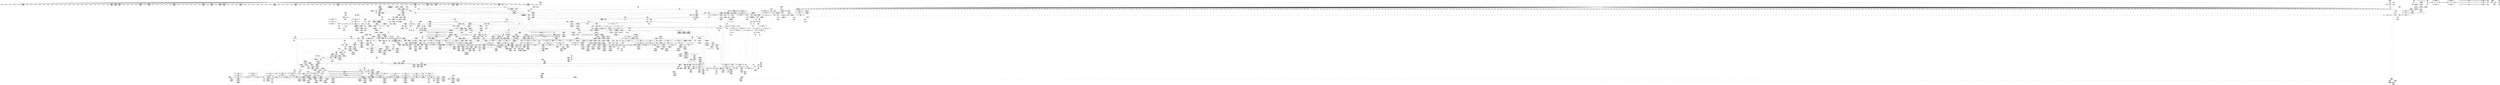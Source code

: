 digraph {
	CE0x510d1b0 [shape=record,shape=Mrecord,label="{CE0x510d1b0|mediated_filesystem:tmp3|*SummSink*}"]
	CE0x520bf30 [shape=record,shape=Mrecord,label="{CE0x520bf30|72:_i32,_:_CRE_684,688_}"]
	CE0x50dce60 [shape=record,shape=Mrecord,label="{CE0x50dce60|common_perm_create:tmp17|security/apparmor/lsm.c,251|*SummSink*}"]
	CE0x5116af0 [shape=record,shape=Mrecord,label="{CE0x5116af0|common_perm_create:tmp28|security/apparmor/lsm.c,253|*SummSource*}"]
	CE0x50f02d0 [shape=record,shape=Mrecord,label="{CE0x50f02d0|104:_%struct.inode*,_:_CRE_144,145_}"]
	CE0x50b11f0 [shape=record,shape=Mrecord,label="{CE0x50b11f0|i64_3|*Constant*|*SummSink*}"]
	CE0x50e4200 [shape=record,shape=Mrecord,label="{CE0x50e4200|i64*_getelementptr_inbounds_(_2_x_i64_,_2_x_i64_*___llvm_gcov_ctr112,_i64_0,_i64_0)|*Constant*|*SummSink*}"]
	CE0x520d360 [shape=record,shape=Mrecord,label="{CE0x520d360|72:_i32,_:_CRE_848,856_}"]
	CE0x51a57a0 [shape=record,shape=Mrecord,label="{CE0x51a57a0|__aa_current_profile:tmp}"]
	CE0x520c6a0 [shape=record,shape=Mrecord,label="{CE0x520c6a0|72:_i32,_:_CRE_744,752_}"]
	CE0x5189990 [shape=record,shape=Mrecord,label="{CE0x5189990|0:_%struct.vfsmount*,_8:_%struct.dentry*,_:_SCMRE_0,8_|*MultipleSource*|security/apparmor/lsm.c, 189|security/apparmor/lsm.c,189}"]
	CE0x51a76d0 [shape=record,shape=Mrecord,label="{CE0x51a76d0|GLOBAL:__llvm_gcov_ctr46|Global_var:__llvm_gcov_ctr46|*SummSink*}"]
	CE0x5185050 [shape=record,shape=Mrecord,label="{CE0x5185050|aa_path_perm:request|Function::aa_path_perm&Arg::request::|*SummSource*}"]
	CE0x51b3440 [shape=record,shape=Mrecord,label="{CE0x51b3440|__aa_current_profile:call3|security/apparmor/include/context.h,138}"]
	CE0x51ff1f0 [shape=record,shape=Mrecord,label="{CE0x51ff1f0|72:_i32,_:_CRE_245,246_}"]
	CE0x51c9ae0 [shape=record,shape=Mrecord,label="{CE0x51c9ae0|aa_cred_profile:tmp33|security/apparmor/include/context.h,101|*SummSource*}"]
	CE0x51aff40 [shape=record,shape=Mrecord,label="{CE0x51aff40|__aa_current_profile:tmp18|security/apparmor/include/context.h,138|*SummSink*}"]
	CE0x5123340 [shape=record,shape=Mrecord,label="{CE0x5123340|i64*_getelementptr_inbounds_(_17_x_i64_,_17_x_i64_*___llvm_gcov_ctr60,_i64_0,_i64_16)|*Constant*}"]
	CE0x511e7c0 [shape=record,shape=Mrecord,label="{CE0x511e7c0|__aa_current_profile:tmp13|security/apparmor/include/context.h,138}"]
	CE0x51cd930 [shape=record,shape=Mrecord,label="{CE0x51cd930|aa_cred_profile:tmp3|*SummSink*}"]
	CE0x5212d80 [shape=record,shape=Mrecord,label="{CE0x5212d80|72:_i32,_:_CRE_982,983_}"]
	CE0x520cbf0 [shape=record,shape=Mrecord,label="{CE0x520cbf0|72:_i32,_:_CRE_792,800_}"]
	CE0x518aae0 [shape=record,shape=Mrecord,label="{CE0x518aae0|common_perm_dir_dentry:dentry2|security/apparmor/lsm.c,189|*SummSink*}"]
	CE0x51884f0 [shape=record,shape=Mrecord,label="{CE0x51884f0|_call_void_mcount()_#2}"]
	CE0x5207060 [shape=record,shape=Mrecord,label="{CE0x5207060|72:_i32,_:_CRE_558,559_}"]
	CE0x51d4e60 [shape=record,shape=Mrecord,label="{CE0x51d4e60|VOIDTB_TE:_CE_145,146_}"]
	CE0x5201fa0 [shape=record,shape=Mrecord,label="{CE0x5201fa0|72:_i32,_:_CRE_288,289_}"]
	CE0x51bf1c0 [shape=record,shape=Mrecord,label="{CE0x51bf1c0|VOIDTB_TE:_CE_198,199_}"]
	CE0x52065f0 [shape=record,shape=Mrecord,label="{CE0x52065f0|72:_i32,_:_CRE_528,536_}"]
	CE0x5201940 [shape=record,shape=Mrecord,label="{CE0x5201940|72:_i32,_:_CRE_282,283_}"]
	CE0x51c6d00 [shape=record,shape=Mrecord,label="{CE0x51c6d00|i64*_getelementptr_inbounds_(_16_x_i64_,_16_x_i64_*___llvm_gcov_ctr46,_i64_0,_i64_15)|*Constant*|*SummSource*}"]
	CE0x5187480 [shape=record,shape=Mrecord,label="{CE0x5187480|aa_cred_profile:lnot3|security/apparmor/include/context.h,100|*SummSource*}"]
	CE0x50bd1c0 [shape=record,shape=Mrecord,label="{CE0x50bd1c0|common_perm_create:tmp34|security/apparmor/lsm.c,254|*SummSource*}"]
	CE0x517a480 [shape=record,shape=Mrecord,label="{CE0x517a480|__aa_current_profile:tmp1|*SummSink*}"]
	CE0x5210b80 [shape=record,shape=Mrecord,label="{CE0x5210b80|72:_i32,_:_CRE_915,916_}"]
	CE0x5119010 [shape=record,shape=Mrecord,label="{CE0x5119010|i32_10|*Constant*}"]
	CE0x51ac980 [shape=record,shape=Mrecord,label="{CE0x51ac980|i32_138|*Constant*}"]
	CE0x517ebc0 [shape=record,shape=Mrecord,label="{CE0x517ebc0|i32_11|*Constant*|*SummSink*}"]
	CE0x51d0410 [shape=record,shape=Mrecord,label="{CE0x51d0410|i64*_getelementptr_inbounds_(_16_x_i64_,_16_x_i64_*___llvm_gcov_ctr46,_i64_0,_i64_8)|*Constant*|*SummSource*}"]
	CE0x50c3a30 [shape=record,shape=Mrecord,label="{CE0x50c3a30|common_perm_create:tobool1|security/apparmor/lsm.c,251|*SummSource*}"]
	CE0x51ccae0 [shape=record,shape=Mrecord,label="{CE0x51ccae0|aa_cred_profile:expval|security/apparmor/include/context.h,100|*SummSink*}"]
	CE0x51d6ec0 [shape=record,shape=Mrecord,label="{CE0x51d6ec0|VOIDTB_TE:_CE_177,178_}"]
	CE0x520ecb0 [shape=record,shape=Mrecord,label="{CE0x520ecb0|72:_i32,_:_CRE_886,887_}"]
	CE0x519df70 [shape=record,shape=Mrecord,label="{CE0x519df70|__aa_current_profile:tmp8|security/apparmor/include/context.h,138}"]
	CE0x51aebc0 [shape=record,shape=Mrecord,label="{CE0x51aebc0|_call_void_lockdep_rcu_suspicious(i8*_getelementptr_inbounds_(_36_x_i8_,_36_x_i8_*_.str12,_i32_0,_i32_0),_i32_138,_i8*_getelementptr_inbounds_(_45_x_i8_,_45_x_i8_*_.str14,_i32_0,_i32_0))_#7,_!dbg_!15483|security/apparmor/include/context.h,138}"]
	CE0x50cfa50 [shape=record,shape=Mrecord,label="{CE0x50cfa50|mediated_filesystem:tmp1}"]
	CE0x52088d0 [shape=record,shape=Mrecord,label="{CE0x52088d0|72:_i32,_:_CRE_581,582_}"]
	CE0x50a9e10 [shape=record,shape=Mrecord,label="{CE0x50a9e10|i16_16384|*Constant*}"]
	CE0x50c1610 [shape=record,shape=Mrecord,label="{CE0x50c1610|%struct.vfsmount*_null|*Constant*|*SummSink*}"]
	CE0x50aad30 [shape=record,shape=Mrecord,label="{CE0x50aad30|apparmor_path_mkdir:tmp1}"]
	CE0x50a08c0 [shape=record,shape=Mrecord,label="{CE0x50a08c0|apparmor_path_mkdir:entry}"]
	CE0x50bc600 [shape=record,shape=Mrecord,label="{CE0x50bc600|common_perm_create:land.lhs.true2|*SummSource*}"]
	CE0x5194980 [shape=record,shape=Mrecord,label="{CE0x5194980|common_perm:tmp10|security/apparmor/lsm.c,172}"]
	CE0x50decf0 [shape=record,shape=Mrecord,label="{CE0x50decf0|common_perm_dir_dentry:entry|*SummSource*}"]
	CE0x51c1560 [shape=record,shape=Mrecord,label="{CE0x51c1560|aa_cred_profile:tmp5|security/apparmor/include/context.h,99|*SummSource*}"]
	CE0x50ab2a0 [shape=record,shape=Mrecord,label="{CE0x50ab2a0|i64_1|*Constant*|*SummSink*}"]
	CE0x50aa490 [shape=record,shape=Mrecord,label="{CE0x50aa490|common_perm_create:dentry|Function::common_perm_create&Arg::dentry::|*SummSource*}"]
	CE0x50abd70 [shape=record,shape=Mrecord,label="{CE0x50abd70|i64*_getelementptr_inbounds_(_2_x_i64_,_2_x_i64_*___llvm_gcov_ctr59,_i64_0,_i64_0)|*Constant*}"]
	CE0x50a5ff0 [shape=record,shape=Mrecord,label="{CE0x50a5ff0|apparmor_path_mkdir:dentry|Function::apparmor_path_mkdir&Arg::dentry::|*SummSink*}"]
	CE0x517f4c0 [shape=record,shape=Mrecord,label="{CE0x517f4c0|common_perm:cmp|security/apparmor/lsm.c,169|*SummSink*}"]
	CE0x50e2250 [shape=record,shape=Mrecord,label="{CE0x50e2250|common_perm_create:mnt|security/apparmor/lsm.c,253|*SummSink*}"]
	CE0x50e2e50 [shape=record,shape=Mrecord,label="{CE0x50e2e50|common_perm_create:tmp22|*LoadInst*|security/apparmor/lsm.c,253|*SummSink*}"]
	CE0x511f000 [shape=record,shape=Mrecord,label="{CE0x511f000|%struct.task_struct*_(%struct.task_struct**)*_asm_movq_%gs:$_1:P_,$0_,_r,im,_dirflag_,_fpsr_,_flags_}"]
	CE0x51ff630 [shape=record,shape=Mrecord,label="{CE0x51ff630|72:_i32,_:_CRE_249,250_}"]
	CE0x5178cf0 [shape=record,shape=Mrecord,label="{CE0x5178cf0|GLOBAL:__aa_current_profile|*Constant*|*SummSource*}"]
	CE0x52077d0 [shape=record,shape=Mrecord,label="{CE0x52077d0|72:_i32,_:_CRE_565,566_}"]
	CE0x50ede30 [shape=record,shape=Mrecord,label="{CE0x50ede30|common_perm_create:d_inode|security/apparmor/lsm.c,253|*SummSink*}"]
	CE0x50c0b80 [shape=record,shape=Mrecord,label="{CE0x50c0b80|i64*_getelementptr_inbounds_(_5_x_i64_,_5_x_i64_*___llvm_gcov_ctr57,_i64_0,_i64_3)|*Constant*}"]
	CE0x5144960 [shape=record,shape=Mrecord,label="{CE0x5144960|i64_12|*Constant*}"]
	CE0x509a210 [shape=record,shape=Mrecord,label="{CE0x509a210|common_perm_create:tmp1|*SummSink*}"]
	CE0x5187ea0 [shape=record,shape=Mrecord,label="{CE0x5187ea0|i64*_getelementptr_inbounds_(_2_x_i64_,_2_x_i64_*___llvm_gcov_ctr56,_i64_0,_i64_1)|*Constant*|*SummSink*}"]
	CE0x51cb7b0 [shape=record,shape=Mrecord,label="{CE0x51cb7b0|aa_cred_profile:do.body5|*SummSink*}"]
	CE0x5122530 [shape=record,shape=Mrecord,label="{CE0x5122530|common_perm_dir_dentry:mask|Function::common_perm_dir_dentry&Arg::mask::}"]
	CE0x51162a0 [shape=record,shape=Mrecord,label="{CE0x51162a0|104:_%struct.inode*,_:_CRE_315,316_}"]
	CE0x51fd210 [shape=record,shape=Mrecord,label="{CE0x51fd210|72:_i32,_:_CRE_188,189_}"]
	CE0x51f99f0 [shape=record,shape=Mrecord,label="{CE0x51f99f0|72:_i32,_:_CRE_128,136_}"]
	CE0x52052a0 [shape=record,shape=Mrecord,label="{CE0x52052a0|72:_i32,_:_CRE_477,478_}"]
	CE0x51cedd0 [shape=record,shape=Mrecord,label="{CE0x51cedd0|aa_cred_profile:expval|security/apparmor/include/context.h,100}"]
	CE0x5161a30 [shape=record,shape=Mrecord,label="{CE0x5161a30|VOIDTB_TE:_CE_222,223_}"]
	CE0x518a310 [shape=record,shape=Mrecord,label="{CE0x518a310|common_perm_dir_dentry:tmp4|*LoadInst*|security/apparmor/lsm.c,189}"]
	CE0x50df7d0 [shape=record,shape=Mrecord,label="{CE0x50df7d0|common_perm_create:cred|security/apparmor/lsm.c,251|*SummSource*}"]
	CE0x50d3e50 [shape=record,shape=Mrecord,label="{CE0x50d3e50|common_perm_dir_dentry:tmp}"]
	CE0x519db80 [shape=record,shape=Mrecord,label="{CE0x519db80|i64*_getelementptr_inbounds_(_16_x_i64_,_16_x_i64_*___llvm_gcov_ctr46,_i64_0,_i64_4)|*Constant*|*SummSource*}"]
	CE0x50ed6b0 [shape=record,shape=Mrecord,label="{CE0x50ed6b0|i32_5|*Constant*|*SummSource*}"]
	CE0x52057f0 [shape=record,shape=Mrecord,label="{CE0x52057f0|72:_i32,_:_CRE_482,483_}"]
	CE0x50f16a0 [shape=record,shape=Mrecord,label="{CE0x50f16a0|104:_%struct.inode*,_:_CRE_160,161_}"]
	CE0x51ae090 [shape=record,shape=Mrecord,label="{CE0x51ae090|__aa_current_profile:tmp15|security/apparmor/include/context.h,138|*SummSink*}"]
	CE0x51d6a80 [shape=record,shape=Mrecord,label="{CE0x51d6a80|VOIDTB_TE:_CE_173,174_}"]
	CE0x5176a20 [shape=record,shape=Mrecord,label="{CE0x5176a20|common_perm:op|Function::common_perm&Arg::op::|*SummSink*}"]
	CE0x5176e60 [shape=record,shape=Mrecord,label="{CE0x5176e60|common_perm:path|Function::common_perm&Arg::path::|*SummSink*}"]
	CE0x5207d20 [shape=record,shape=Mrecord,label="{CE0x5207d20|72:_i32,_:_CRE_570,571_}"]
	CE0x50dfe30 [shape=record,shape=Mrecord,label="{CE0x50dfe30|common_perm_create:tmp19|security/apparmor/lsm.c,251|*SummSource*}"]
	CE0x50eeb00 [shape=record,shape=Mrecord,label="{CE0x50eeb00|104:_%struct.inode*,_:_CRE_48,52_|*MultipleSource*|security/apparmor/lsm.c,253|*LoadInst*|security/apparmor/lsm.c,253}"]
	CE0x51169c0 [shape=record,shape=Mrecord,label="{CE0x51169c0|common_perm_create:tmp28|security/apparmor/lsm.c,253}"]
	CE0x5177940 [shape=record,shape=Mrecord,label="{CE0x5177940|_ret_i32_%error.0,_!dbg_!15483|security/apparmor/lsm.c,172}"]
	CE0x5175d10 [shape=record,shape=Mrecord,label="{CE0x5175d10|mediated_filesystem:tmp5|security/apparmor/include/apparmor.h,117|*SummSource*}"]
	CE0x5163540 [shape=record,shape=Mrecord,label="{CE0x5163540|VOIDTB_TE:_CE_318,319_}"]
	CE0x5145040 [shape=record,shape=Mrecord,label="{CE0x5145040|aa_cred_profile:tmp23|security/apparmor/include/context.h,100|*SummSink*}"]
	CE0x5208050 [shape=record,shape=Mrecord,label="{CE0x5208050|72:_i32,_:_CRE_573,574_}"]
	CE0x51c4530 [shape=record,shape=Mrecord,label="{CE0x51c4530|aa_cred_profile:tmp30|security/apparmor/include/context.h,100}"]
	CE0x517ff90 [shape=record,shape=Mrecord,label="{CE0x517ff90|__aa_current_profile:tmp6|security/apparmor/include/context.h,138}"]
	CE0x51fb780 [shape=record,shape=Mrecord,label="{CE0x51fb780|72:_i32,_:_CRE_163,164_}"]
	CE0x5168f40 [shape=record,shape=Mrecord,label="{CE0x5168f40|VOIDTB_TE:_CE_212,213_}"]
	CE0x50db350 [shape=record,shape=Mrecord,label="{CE0x50db350|common_perm:tmp8|security/apparmor/lsm.c,170|*SummSource*}"]
	CE0x50ec920 [shape=record,shape=Mrecord,label="{CE0x50ec920|common_perm_create:dentry6|security/apparmor/lsm.c,253|*SummSink*}"]
	CE0x511cff0 [shape=record,shape=Mrecord,label="{CE0x511cff0|GLOBAL:mediated_filesystem|*Constant*|*SummSink*}"]
	CE0x51a4c70 [shape=record,shape=Mrecord,label="{CE0x51a4c70|aa_cred_profile:do.body6|*SummSource*}"]
	CE0x50b91d0 [shape=record,shape=Mrecord,label="{CE0x50b91d0|common_perm_create:lor.lhs.false|*SummSource*}"]
	CE0x50edd20 [shape=record,shape=Mrecord,label="{CE0x50edd20|common_perm_create:d_inode|security/apparmor/lsm.c,253}"]
	CE0x519e1a0 [shape=record,shape=Mrecord,label="{CE0x519e1a0|aa_cred_profile:if.then|*SummSource*}"]
	CE0x51bfcd0 [shape=record,shape=Mrecord,label="{CE0x51bfcd0|aa_cred_profile:tmp4|*LoadInst*|security/apparmor/include/context.h,99|*SummSource*}"]
	CE0x50f4c10 [shape=record,shape=Mrecord,label="{CE0x50f4c10|104:_%struct.inode*,_:_CRE_205,206_}"]
	CE0x51ad6b0 [shape=record,shape=Mrecord,label="{CE0x51ad6b0|i64*_getelementptr_inbounds_(_11_x_i64_,_11_x_i64_*___llvm_gcov_ctr58,_i64_0,_i64_9)|*Constant*|*SummSink*}"]
	CE0x50c1110 [shape=record,shape=Mrecord,label="{CE0x50c1110|i64*_getelementptr_inbounds_(_5_x_i64_,_5_x_i64_*___llvm_gcov_ctr57,_i64_0,_i64_3)|*Constant*|*SummSink*}"]
	CE0x517bc90 [shape=record,shape=Mrecord,label="{CE0x517bc90|common_perm:if.then}"]
	CE0x50d48b0 [shape=record,shape=Mrecord,label="{CE0x50d48b0|common_perm_create:if.end|*SummSource*}"]
	CE0x51c61a0 [shape=record,shape=Mrecord,label="{CE0x51c61a0|i64*_getelementptr_inbounds_(_16_x_i64_,_16_x_i64_*___llvm_gcov_ctr46,_i64_0,_i64_13)|*Constant*|*SummSink*}"]
	CE0x51bbec0 [shape=record,shape=Mrecord,label="{CE0x51bbec0|aa_cred_profile:profile|security/apparmor/include/context.h,100}"]
	CE0x52035f0 [shape=record,shape=Mrecord,label="{CE0x52035f0|72:_i32,_:_CRE_309,310_}"]
	CE0x520f970 [shape=record,shape=Mrecord,label="{CE0x520f970|72:_i32,_:_CRE_898,899_}"]
	CE0x5122890 [shape=record,shape=Mrecord,label="{CE0x5122890|common_perm_dir_dentry:cond|Function::common_perm_dir_dentry&Arg::cond::}"]
	CE0x5144350 [shape=record,shape=Mrecord,label="{CE0x5144350|i64*_getelementptr_inbounds_(_16_x_i64_,_16_x_i64_*___llvm_gcov_ctr46,_i64_0,_i64_9)|*Constant*|*SummSink*}"]
	CE0x50f1570 [shape=record,shape=Mrecord,label="{CE0x50f1570|104:_%struct.inode*,_:_CRE_159,160_}"]
	CE0x5211fb0 [shape=record,shape=Mrecord,label="{CE0x5211fb0|72:_i32,_:_CRE_934,935_}"]
	CE0x50bf9c0 [shape=record,shape=Mrecord,label="{CE0x50bf9c0|_call_void_mcount()_#2|*SummSink*}"]
	CE0x510b170 [shape=record,shape=Mrecord,label="{CE0x510b170|i32_8|*Constant*|*SummSink*}"]
	CE0x51625e0 [shape=record,shape=Mrecord,label="{CE0x51625e0|VOIDTB_TE:_CE_296,304_}"]
	CE0x511cd10 [shape=record,shape=Mrecord,label="{CE0x511cd10|common_perm_create:call7|security/apparmor/lsm.c,253|*SummSink*}"]
	CE0x5209bf0 [shape=record,shape=Mrecord,label="{CE0x5209bf0|72:_i32,_:_CRE_599,600_}"]
	CE0x51ff0e0 [shape=record,shape=Mrecord,label="{CE0x51ff0e0|72:_i32,_:_CRE_244,245_}"]
	CE0x51b3b00 [shape=record,shape=Mrecord,label="{CE0x51b3b00|GLOBAL:get_current|*Constant*}"]
	CE0x50ac930 [shape=record,shape=Mrecord,label="{CE0x50ac930|i16_16384|*Constant*|*SummSource*}"]
	CE0x51feab0 [shape=record,shape=Mrecord,label="{CE0x51feab0|72:_i32,_:_CRE_224,232_}"]
	CE0x50edab0 [shape=record,shape=Mrecord,label="{CE0x50edab0|104:_%struct.inode*,_:_CRE_0,4_|*MultipleSource*|security/apparmor/lsm.c,253|*LoadInst*|security/apparmor/lsm.c,253}"]
	CE0x5114600 [shape=record,shape=Mrecord,label="{CE0x5114600|104:_%struct.inode*,_:_CRE_240,248_|*MultipleSource*|security/apparmor/lsm.c,253|*LoadInst*|security/apparmor/lsm.c,253}"]
	CE0x51fe640 [shape=record,shape=Mrecord,label="{CE0x51fe640|72:_i32,_:_CRE_207,208_}"]
	CE0x520e760 [shape=record,shape=Mrecord,label="{CE0x520e760|72:_i32,_:_CRE_881,882_}"]
	CE0x51154f0 [shape=record,shape=Mrecord,label="{CE0x51154f0|104:_%struct.inode*,_:_CRE_304,305_}"]
	CE0x511cb40 [shape=record,shape=Mrecord,label="{CE0x511cb40|common_perm_create:call7|security/apparmor/lsm.c,253}"]
	CE0x510dc20 [shape=record,shape=Mrecord,label="{CE0x510dc20|get_current:tmp1|*SummSource*}"]
	CE0x51c52e0 [shape=record,shape=Mrecord,label="{CE0x51c52e0|aa_cred_profile:tmp26|security/apparmor/include/context.h,100|*SummSink*}"]
	CE0x50c5dd0 [shape=record,shape=Mrecord,label="{CE0x50c5dd0|common_perm_create:do.body}"]
	CE0x519ec40 [shape=record,shape=Mrecord,label="{CE0x519ec40|aa_cred_profile:lnot3|security/apparmor/include/context.h,100}"]
	CE0x50e1bf0 [shape=record,shape=Mrecord,label="{CE0x50e1bf0|common_perm_create:tmp22|*LoadInst*|security/apparmor/lsm.c,253}"]
	CE0x50c46d0 [shape=record,shape=Mrecord,label="{CE0x50c46d0|_call_void_mcount()_#2}"]
	CE0x51a9dc0 [shape=record,shape=Mrecord,label="{CE0x51a9dc0|i64_4|*Constant*}"]
	CE0x50d0250 [shape=record,shape=Mrecord,label="{CE0x50d0250|get_current:tmp3}"]
	CE0x510b4f0 [shape=record,shape=Mrecord,label="{CE0x510b4f0|mediated_filesystem:i_sb|security/apparmor/include/apparmor.h,117|*SummSource*}"]
	CE0x50baf90 [shape=record,shape=Mrecord,label="{CE0x50baf90|common_perm_create:tobool1|security/apparmor/lsm.c,251}"]
	CE0x520b020 [shape=record,shape=Mrecord,label="{CE0x520b020|72:_i32,_:_CRE_618,619_}"]
	"CONST[source:0(mediator),value:2(dynamic)][purpose:{subject}][SnkIdx:1]"
	CE0x5206920 [shape=record,shape=Mrecord,label="{CE0x5206920|72:_i32,_:_CRE_544,552_}"]
	CE0x51fe420 [shape=record,shape=Mrecord,label="{CE0x51fe420|72:_i32,_:_CRE_205,206_}"]
	CE0x50bee90 [shape=record,shape=Mrecord,label="{CE0x50bee90|common_perm_create:tmp14|security/apparmor/lsm.c,251}"]
	CE0x51cbaf0 [shape=record,shape=Mrecord,label="{CE0x51cbaf0|aa_cred_profile:do.cond}"]
	CE0x51d7a50 [shape=record,shape=Mrecord,label="{CE0x51d7a50|VOIDTB_TE:_CE_92,93_}"]
	CE0x50c4630 [shape=record,shape=Mrecord,label="{CE0x50c4630|get_current:tmp3|*SummSink*}"]
	CE0x50acd00 [shape=record,shape=Mrecord,label="{CE0x50acd00|common_perm_create:mode|Function::common_perm_create&Arg::mode::|*SummSource*}"]
	CE0x51cb940 [shape=record,shape=Mrecord,label="{CE0x51cb940|aa_cred_profile:lor.rhs|*SummSource*}"]
	"CONST[source:0(mediator),value:0(static)][purpose:{operation}][SnkIdx:0]"
	CE0x51cc9e0 [shape=record,shape=Mrecord,label="{CE0x51cc9e0|aa_cred_profile:expval|security/apparmor/include/context.h,100|*SummSource*}"]
	CE0x51c0240 [shape=record,shape=Mrecord,label="{CE0x51c0240|VOIDTB_TE:_CE_24,40_}"]
	CE0x50a5700 [shape=record,shape=Mrecord,label="{CE0x50a5700|44:_i32,_48:_i16,_128:_i8*,_:_SCMRE_4,6_|*MultipleSource*|security/apparmor/lsm.c, 251|security/apparmor/lsm.c,251}"]
	CE0x51623f0 [shape=record,shape=Mrecord,label="{CE0x51623f0|VOIDTB_TE:_CE_280,288_}"]
	CE0x5188850 [shape=record,shape=Mrecord,label="{CE0x5188850|_call_void_mcount()_#2|*SummSink*}"]
	CE0x5185ae0 [shape=record,shape=Mrecord,label="{CE0x5185ae0|mediated_filesystem:and|security/apparmor/include/apparmor.h,117|*SummSource*}"]
	CE0x5124480 [shape=record,shape=Mrecord,label="{CE0x5124480|get_current:bb}"]
	CE0x50a5bb0 [shape=record,shape=Mrecord,label="{CE0x50a5bb0|_call_void_mcount()_#2}"]
	CE0x51b86e0 [shape=record,shape=Mrecord,label="{CE0x51b86e0|aa_cred_profile:lor.rhs}"]
	CE0x5187b90 [shape=record,shape=Mrecord,label="{CE0x5187b90|i64*_getelementptr_inbounds_(_2_x_i64_,_2_x_i64_*___llvm_gcov_ctr56,_i64_0,_i64_1)|*Constant*|*SummSource*}"]
	CE0x50f2870 [shape=record,shape=Mrecord,label="{CE0x50f2870|104:_%struct.inode*,_:_CRE_175,176_}"]
	CE0x50e3140 [shape=record,shape=Mrecord,label="{CE0x50e3140|%struct.vfsmount*_null|*Constant*}"]
	CE0x5202600 [shape=record,shape=Mrecord,label="{CE0x5202600|72:_i32,_:_CRE_294,295_}"]
	CE0x51c5200 [shape=record,shape=Mrecord,label="{CE0x51c5200|aa_cred_profile:tmp26|security/apparmor/include/context.h,100}"]
	CE0x5123bc0 [shape=record,shape=Mrecord,label="{CE0x5123bc0|i64*_getelementptr_inbounds_(_17_x_i64_,_17_x_i64_*___llvm_gcov_ctr60,_i64_0,_i64_16)|*Constant*|*SummSink*}"]
	CE0x5212530 [shape=record,shape=Mrecord,label="{CE0x5212530|72:_i32,_:_CRE_960,968_}"]
	CE0x50a8f70 [shape=record,shape=Mrecord,label="{CE0x50a8f70|common_perm_create:entry}"]
	CE0x50a7640 [shape=record,shape=Mrecord,label="{CE0x50a7640|i64_2|*Constant*}"]
	CE0x52001e0 [shape=record,shape=Mrecord,label="{CE0x52001e0|72:_i32,_:_CRE_260,261_}"]
	CE0x51bfe50 [shape=record,shape=Mrecord,label="{CE0x51bfe50|aa_cred_profile:tmp4|*LoadInst*|security/apparmor/include/context.h,99|*SummSink*}"]
	CE0x5205c30 [shape=record,shape=Mrecord,label="{CE0x5205c30|72:_i32,_:_CRE_486,487_}"]
	CE0x50ba150 [shape=record,shape=Mrecord,label="{CE0x50ba150|_ret_i32_%call,_!dbg_!15472|security/apparmor/lsm.c,267}"]
	CE0x52123f0 [shape=record,shape=Mrecord,label="{CE0x52123f0|72:_i32,_:_CRE_952,960_}"]
	CE0x51ca510 [shape=record,shape=Mrecord,label="{CE0x51ca510|i64*_getelementptr_inbounds_(_16_x_i64_,_16_x_i64_*___llvm_gcov_ctr46,_i64_0,_i64_7)|*Constant*|*SummSink*}"]
	CE0x5194490 [shape=record,shape=Mrecord,label="{CE0x5194490|common_perm:tmp9|security/apparmor/lsm.c,172}"]
	CE0x520ce10 [shape=record,shape=Mrecord,label="{CE0x520ce10|72:_i32,_:_CRE_808,816_}"]
	CE0x52089e0 [shape=record,shape=Mrecord,label="{CE0x52089e0|72:_i32,_:_CRE_582,583_}"]
	CE0x517c4f0 [shape=record,shape=Mrecord,label="{CE0x517c4f0|common_perm:tmp|*SummSink*}"]
	CE0x51247f0 [shape=record,shape=Mrecord,label="{CE0x51247f0|common_perm_create:tmp38|security/apparmor/lsm.c,257|*SummSink*}"]
	CE0x51aa910 [shape=record,shape=Mrecord,label="{CE0x51aa910|aa_cred_profile:security|security/apparmor/include/context.h,99|*SummSink*}"]
	CE0x50a9a60 [shape=record,shape=Mrecord,label="{CE0x50a9a60|i32_16|*Constant*|*SummSource*}"]
	CE0x50ad360 [shape=record,shape=Mrecord,label="{CE0x50ad360|COLLAPSED:_GCMRE___llvm_gcov_ctr60_internal_global_17_x_i64_zeroinitializer:_elem_0:default:}"]
	CE0x518ac60 [shape=record,shape=Mrecord,label="{CE0x518ac60|common_perm_dir_dentry:call|security/apparmor/lsm.c,191}"]
	CE0x51fccc0 [shape=record,shape=Mrecord,label="{CE0x51fccc0|72:_i32,_:_CRE_183,184_}"]
	CE0x51adb10 [shape=record,shape=Mrecord,label="{CE0x51adb10|__aa_current_profile:tmp17|security/apparmor/include/context.h,138|*SummSink*}"]
	CE0x5183de0 [shape=record,shape=Mrecord,label="{CE0x5183de0|aa_path_perm:op|Function::aa_path_perm&Arg::op::|*SummSource*}"]
	CE0x52112f0 [shape=record,shape=Mrecord,label="{CE0x52112f0|72:_i32,_:_CRE_922,923_}"]
	CE0x51792c0 [shape=record,shape=Mrecord,label="{CE0x51792c0|i64_5|*Constant*}"]
	CE0x5124c80 [shape=record,shape=Mrecord,label="{CE0x5124c80|i64*_getelementptr_inbounds_(_2_x_i64_,_2_x_i64_*___llvm_gcov_ctr112,_i64_0,_i64_0)|*Constant*}"]
	CE0x50bc4d0 [shape=record,shape=Mrecord,label="{CE0x50bc4d0|common_perm_create:land.lhs.true2}"]
	CE0x517ae60 [shape=record,shape=Mrecord,label="{CE0x517ae60|i64_3|*Constant*}"]
	CE0x517f0b0 [shape=record,shape=Mrecord,label="{CE0x517f0b0|__aa_current_profile:tmp3}"]
	CE0x51615f0 [shape=record,shape=Mrecord,label="{CE0x51615f0|VOIDTB_TE:_CE_218,219_}"]
	CE0x511d270 [shape=record,shape=Mrecord,label="{CE0x511d270|mediated_filesystem:entry|*SummSource*}"]
	CE0x51a9f20 [shape=record,shape=Mrecord,label="{CE0x51a9f20|__aa_current_profile:tmp9|security/apparmor/include/context.h,138}"]
	CE0x5119250 [shape=record,shape=Mrecord,label="{CE0x5119250|mediated_filesystem:tmp4|*LoadInst*|security/apparmor/include/apparmor.h,117}"]
	CE0x5185a70 [shape=record,shape=Mrecord,label="{CE0x5185a70|mediated_filesystem:and|security/apparmor/include/apparmor.h,117}"]
	CE0x51d78a0 [shape=record,shape=Mrecord,label="{CE0x51d78a0|aa_cred_profile:do.body|*SummSink*}"]
	CE0x5181000 [shape=record,shape=Mrecord,label="{CE0x5181000|GLOBAL:__llvm_gcov_ctr57|Global_var:__llvm_gcov_ctr57|*SummSink*}"]
	CE0x520c9d0 [shape=record,shape=Mrecord,label="{CE0x520c9d0|72:_i32,_:_CRE_768,776_}"]
	CE0x50e38b0 [shape=record,shape=Mrecord,label="{CE0x50e38b0|aa_cred_profile:do.end8}"]
	CE0x520cf20 [shape=record,shape=Mrecord,label="{CE0x520cf20|72:_i32,_:_CRE_816,824_}"]
	CE0x50deb80 [shape=record,shape=Mrecord,label="{CE0x50deb80|common_perm_dir_dentry:entry}"]
	CE0x50b9590 [shape=record,shape=Mrecord,label="{CE0x50b9590|common_perm_create:tmp2|*SummSource*}"]
	CE0x51a5ec0 [shape=record,shape=Mrecord,label="{CE0x51a5ec0|__aa_current_profile:bb}"]
	CE0x5210850 [shape=record,shape=Mrecord,label="{CE0x5210850|72:_i32,_:_CRE_912,913_}"]
	CE0x51b0470 [shape=record,shape=Mrecord,label="{CE0x51b0470|i64*_getelementptr_inbounds_(_11_x_i64_,_11_x_i64_*___llvm_gcov_ctr58,_i64_0,_i64_10)|*Constant*|*SummSource*}"]
	CE0x50f2d30 [shape=record,shape=Mrecord,label="{CE0x50f2d30|104:_%struct.inode*,_:_CRE_179,180_}"]
	CE0x50a74f0 [shape=record,shape=Mrecord,label="{CE0x50a74f0|apparmor_path_mkdir:tmp3}"]
	CE0x5209590 [shape=record,shape=Mrecord,label="{CE0x5209590|72:_i32,_:_CRE_593,594_}"]
	CE0x50ae150 [shape=record,shape=Mrecord,label="{CE0x50ae150|GLOBAL:current_task|Global_var:current_task}"]
	CE0x51b16e0 [shape=record,shape=Mrecord,label="{CE0x51b16e0|%struct.aa_profile*_null|*Constant*}"]
	CE0x51c5e60 [shape=record,shape=Mrecord,label="{CE0x51c5e60|i64*_getelementptr_inbounds_(_16_x_i64_,_16_x_i64_*___llvm_gcov_ctr46,_i64_0,_i64_13)|*Constant*|*SummSource*}"]
	CE0x5146540 [shape=record,shape=Mrecord,label="{CE0x5146540|i64*_getelementptr_inbounds_(_16_x_i64_,_16_x_i64_*___llvm_gcov_ctr46,_i64_0,_i64_12)|*Constant*}"]
	CE0x5147200 [shape=record,shape=Mrecord,label="{CE0x5147200|aa_cred_profile:tmp23|security/apparmor/include/context.h,100}"]
	CE0x5181460 [shape=record,shape=Mrecord,label="{CE0x5181460|common_perm:tmp4|security/apparmor/lsm.c,169|*SummSink*}"]
	CE0x51b37e0 [shape=record,shape=Mrecord,label="{CE0x51b37e0|__aa_current_profile:call3|security/apparmor/include/context.h,138|*SummSource*}"]
	CE0x5177130 [shape=record,shape=Mrecord,label="{CE0x5177130|common_perm:mask|Function::common_perm&Arg::mask::|*SummSource*}"]
	CE0x5206b40 [shape=record,shape=Mrecord,label="{CE0x5206b40|72:_i32,_:_CRE_553,554_}"]
	CE0x5194500 [shape=record,shape=Mrecord,label="{CE0x5194500|common_perm:tmp9|security/apparmor/lsm.c,172|*SummSource*}"]
	CE0x51a5df0 [shape=record,shape=Mrecord,label="{CE0x51a5df0|VOIDTB_TE:_CE_8,12_}"]
	CE0x51ff740 [shape=record,shape=Mrecord,label="{CE0x51ff740|72:_i32,_:_CRE_250,251_}"]
	CE0x51591d0 [shape=record,shape=Mrecord,label="{CE0x51591d0|mediated_filesystem:s_flags|security/apparmor/include/apparmor.h,117|*SummSink*}"]
	CE0x5212e90 [shape=record,shape=Mrecord,label="{CE0x5212e90|72:_i32,_:_CRE_983,984_}"]
	CE0x5a22ea0 [shape=record,shape=Mrecord,label="{CE0x5a22ea0|common_perm_create:entry|*SummSource*}"]
	CE0x50e0230 [shape=record,shape=Mrecord,label="{CE0x50e0230|i32_10|*Constant*|*SummSource*}"]
	CE0x50ecbd0 [shape=record,shape=Mrecord,label="{CE0x50ecbd0|common_perm_create:tmp27|*LoadInst*|security/apparmor/lsm.c,253|*SummSource*}"]
	CE0x51c15d0 [shape=record,shape=Mrecord,label="{CE0x51c15d0|aa_cred_profile:tmp5|security/apparmor/include/context.h,99|*SummSink*}"]
	CE0x5202820 [shape=record,shape=Mrecord,label="{CE0x5202820|72:_i32,_:_CRE_296,297_}"]
	CE0x520ddd0 [shape=record,shape=Mrecord,label="{CE0x520ddd0|72:_i32,_:_CRE_872,873_}"]
	CE0x511b050 [shape=record,shape=Mrecord,label="{CE0x511b050|_ret_i32_%call17,_!dbg_!15526|security/apparmor/file.c,307|*SummSource*}"]
	CE0x517beb0 [shape=record,shape=Mrecord,label="{CE0x517beb0|aa_cred_profile:tmp1}"]
	CE0x5115150 [shape=record,shape=Mrecord,label="{CE0x5115150|104:_%struct.inode*,_:_CRE_288,296_|*MultipleSource*|security/apparmor/lsm.c,253|*LoadInst*|security/apparmor/lsm.c,253}"]
	CE0x50aa230 [shape=record,shape=Mrecord,label="{CE0x50aa230|common_perm_create:dentry|Function::common_perm_create&Arg::dentry::}"]
	CE0x52055d0 [shape=record,shape=Mrecord,label="{CE0x52055d0|72:_i32,_:_CRE_480,481_}"]
	CE0x50ee940 [shape=record,shape=Mrecord,label="{CE0x50ee940|104:_%struct.inode*,_:_CRE_40,48_|*MultipleSource*|security/apparmor/lsm.c,253|*LoadInst*|security/apparmor/lsm.c,253}"]
	CE0x50f4d40 [shape=record,shape=Mrecord,label="{CE0x50f4d40|104:_%struct.inode*,_:_CRE_206,207_}"]
	CE0x50f49b0 [shape=record,shape=Mrecord,label="{CE0x50f49b0|104:_%struct.inode*,_:_CRE_203,204_}"]
	CE0x51a7a40 [shape=record,shape=Mrecord,label="{CE0x51a7a40|i64*_getelementptr_inbounds_(_11_x_i64_,_11_x_i64_*___llvm_gcov_ctr58,_i64_0,_i64_0)|*Constant*}"]
	CE0x520ea90 [shape=record,shape=Mrecord,label="{CE0x520ea90|72:_i32,_:_CRE_884,885_}"]
	CE0x50dd020 [shape=record,shape=Mrecord,label="{CE0x50dd020|common_perm_create:tmp18|security/apparmor/lsm.c,251}"]
	CE0x51ff520 [shape=record,shape=Mrecord,label="{CE0x51ff520|72:_i32,_:_CRE_248,249_}"]
	CE0x518cc60 [shape=record,shape=Mrecord,label="{CE0x518cc60|i32_1|*Constant*}"]
	CE0x51d4640 [shape=record,shape=Mrecord,label="{CE0x51d4640|VOIDTB_TE:_CE_149,150_}"]
	CE0x5125ef0 [shape=record,shape=Mrecord,label="{CE0x5125ef0|common_perm:call|security/apparmor/lsm.c,168|*SummSink*}"]
	CE0x50d8190 [shape=record,shape=Mrecord,label="{CE0x50d8190|mediated_filesystem:inode|Function::mediated_filesystem&Arg::inode::|*SummSource*}"]
	CE0x51f9640 [shape=record,shape=Mrecord,label="{CE0x51f9640|72:_i32,_:_CRE_104,112_}"]
	CE0x50a5a50 [shape=record,shape=Mrecord,label="{CE0x50a5a50|common_perm_create:do.body|*SummSink*}"]
	CE0x5146260 [shape=record,shape=Mrecord,label="{CE0x5146260|aa_cred_profile:tmp25|security/apparmor/include/context.h,100|*SummSource*}"]
	CE0x5210740 [shape=record,shape=Mrecord,label="{CE0x5210740|72:_i32,_:_CRE_911,912_}"]
	CE0x5115ab0 [shape=record,shape=Mrecord,label="{CE0x5115ab0|104:_%struct.inode*,_:_CRE_308,309_}"]
	CE0x51b5bf0 [shape=record,shape=Mrecord,label="{CE0x51b5bf0|aa_cred_profile:cred|Function::aa_cred_profile&Arg::cred::}"]
	CE0x51aeee0 [shape=record,shape=Mrecord,label="{CE0x51aeee0|i8*_getelementptr_inbounds_(_36_x_i8_,_36_x_i8_*_.str12,_i32_0,_i32_0)|*Constant*|*SummSink*}"]
	CE0x5161f80 [shape=record,shape=Mrecord,label="{CE0x5161f80|VOIDTB_TE:_CE_248,256_}"]
	CE0x5163760 [shape=record,shape=Mrecord,label="{CE0x5163760|72:_i32,_:_CRE_0,2_}"]
	CE0x51b81a0 [shape=record,shape=Mrecord,label="{CE0x51b81a0|aa_cred_profile:do.cond|*SummSource*}"]
	CE0x5200ea0 [shape=record,shape=Mrecord,label="{CE0x5200ea0|72:_i32,_:_CRE_272,273_}"]
	CE0x50f57f0 [shape=record,shape=Mrecord,label="{CE0x50f57f0|104:_%struct.inode*,_:_CRE_215,216_}"]
	CE0x51ce4d0 [shape=record,shape=Mrecord,label="{CE0x51ce4d0|aa_cred_profile:tmp19|security/apparmor/include/context.h,100}"]
	CE0x50c2f70 [shape=record,shape=Mrecord,label="{CE0x50c2f70|common_perm_create:tmp4|security/apparmor/lsm.c,251}"]
	CE0x51782b0 [shape=record,shape=Mrecord,label="{CE0x51782b0|common_perm:if.end|*SummSource*}"]
	CE0x5184e40 [shape=record,shape=Mrecord,label="{CE0x5184e40|aa_path_perm:request|Function::aa_path_perm&Arg::request::}"]
	CE0x50f23b0 [shape=record,shape=Mrecord,label="{CE0x50f23b0|104:_%struct.inode*,_:_CRE_171,172_}"]
	CE0x520b130 [shape=record,shape=Mrecord,label="{CE0x520b130|72:_i32,_:_CRE_619,620_}"]
	CE0x520a030 [shape=record,shape=Mrecord,label="{CE0x520a030|72:_i32,_:_CRE_603,604_}"]
	CE0x520baf0 [shape=record,shape=Mrecord,label="{CE0x520baf0|72:_i32,_:_CRE_656,664_}"]
	CE0x5194570 [shape=record,shape=Mrecord,label="{CE0x5194570|common_perm:tmp9|security/apparmor/lsm.c,172|*SummSink*}"]
	CE0x51a5810 [shape=record,shape=Mrecord,label="{CE0x51a5810|COLLAPSED:_GCMRE___llvm_gcov_ctr58_internal_global_11_x_i64_zeroinitializer:_elem_0:default:}"]
	CE0x520f310 [shape=record,shape=Mrecord,label="{CE0x520f310|72:_i32,_:_CRE_892,893_}"]
	CE0x5211400 [shape=record,shape=Mrecord,label="{CE0x5211400|72:_i32,_:_CRE_923,924_}"]
	CE0x5212c70 [shape=record,shape=Mrecord,label="{CE0x5212c70|72:_i32,_:_CRE_981,982_}"]
	CE0x51fe530 [shape=record,shape=Mrecord,label="{CE0x51fe530|72:_i32,_:_CRE_206,207_}"]
	CE0x5145c80 [shape=record,shape=Mrecord,label="{CE0x5145c80|aa_cred_profile:tmp24|security/apparmor/include/context.h,100}"]
	CE0x51614e0 [shape=record,shape=Mrecord,label="{CE0x51614e0|VOIDTB_TE:_CE_217,218_}"]
	CE0x51feef0 [shape=record,shape=Mrecord,label="{CE0x51feef0|72:_i32,_:_CRE_242,243_}"]
	CE0x5186330 [shape=record,shape=Mrecord,label="{CE0x5186330|mediated_filesystem:tobool|security/apparmor/include/apparmor.h,117|*SummSink*}"]
	CE0x51215d0 [shape=record,shape=Mrecord,label="{CE0x51215d0|common_perm_dir_dentry:op|Function::common_perm_dir_dentry&Arg::op::}"]
	CE0x50bfea0 [shape=record,shape=Mrecord,label="{CE0x50bfea0|i32_0|*Constant*|*SummSource*}"]
	CE0x519d2b0 [shape=record,shape=Mrecord,label="{CE0x519d2b0|aa_cred_profile:tmp10|security/apparmor/include/context.h,100|*SummSink*}"]
	CE0x50e2860 [shape=record,shape=Mrecord,label="{CE0x50e2860|common_perm_create:tmp22|*LoadInst*|security/apparmor/lsm.c,253|*SummSource*}"]
	CE0x5211a60 [shape=record,shape=Mrecord,label="{CE0x5211a60|72:_i32,_:_CRE_929,930_}"]
	CE0x50dbd40 [shape=record,shape=Mrecord,label="{CE0x50dbd40|GLOBAL:aa_path_perm|*Constant*|*SummSource*}"]
	CE0x50ed250 [shape=record,shape=Mrecord,label="{CE0x50ed250|i32_5|*Constant*}"]
	CE0x50c4d80 [shape=record,shape=Mrecord,label="{CE0x50c4d80|i64*_getelementptr_inbounds_(_17_x_i64_,_17_x_i64_*___llvm_gcov_ctr60,_i64_0,_i64_8)|*Constant*}"]
	CE0x520d880 [shape=record,shape=Mrecord,label="{CE0x520d880|72:_i32,_:_CRE_867,868_}"]
	CE0x52097b0 [shape=record,shape=Mrecord,label="{CE0x52097b0|72:_i32,_:_CRE_595,596_}"]
	CE0x51b8db0 [shape=record,shape=Mrecord,label="{CE0x51b8db0|aa_cred_profile:tobool|security/apparmor/include/context.h,100|*SummSink*}"]
	CE0x51bee90 [shape=record,shape=Mrecord,label="{CE0x51bee90|VOIDTB_TE:_CE_195,196_}"]
	CE0x51d3c90 [shape=record,shape=Mrecord,label="{CE0x51d3c90|aa_cred_profile:tmp14|security/apparmor/include/context.h,100|*SummSink*}"]
	CE0x50bb100 [shape=record,shape=Mrecord,label="{CE0x50bb100|0:_i8,_:_GCMR_common_perm_create.__warned_internal_global_i8_0,_section_.data.unlikely_,_align_1:_elem_0:default:}"]
	CE0x50c7a60 [shape=record,shape=Mrecord,label="{CE0x50c7a60|common_perm_create:tmp11|security/apparmor/lsm.c,251|*SummSink*}"]
	CE0x5124270 [shape=record,shape=Mrecord,label="{CE0x5124270|common_perm_create:tmp37|security/apparmor/lsm.c,257|*SummSink*}"]
	CE0x51c7960 [shape=record,shape=Mrecord,label="{CE0x51c7960|aa_cred_profile:tmp34|security/apparmor/include/context.h,101|*SummSink*}"]
	CE0x5200950 [shape=record,shape=Mrecord,label="{CE0x5200950|72:_i32,_:_CRE_267,268_}"]
	CE0x51ff300 [shape=record,shape=Mrecord,label="{CE0x51ff300|72:_i32,_:_CRE_246,247_}"]
	CE0x50e03b0 [shape=record,shape=Mrecord,label="{CE0x50e03b0|common_perm_create:fsuid|security/apparmor/lsm.c,251|*SummSink*}"]
	CE0x5176240 [shape=record,shape=Mrecord,label="{CE0x5176240|GLOBAL:common_perm|*Constant*|*SummSource*}"]
	CE0x51fe860 [shape=record,shape=Mrecord,label="{CE0x51fe860|72:_i32,_:_CRE_212,216_}"]
	CE0x50ca770 [shape=record,shape=Mrecord,label="{CE0x50ca770|common_perm_create:if.then|*SummSource*}"]
	CE0x5210da0 [shape=record,shape=Mrecord,label="{CE0x5210da0|72:_i32,_:_CRE_917,918_}"]
	CE0x50f0e50 [shape=record,shape=Mrecord,label="{CE0x50f0e50|104:_%struct.inode*,_:_CRE_153,154_}"]
	CE0x52040c0 [shape=record,shape=Mrecord,label="{CE0x52040c0|72:_i32,_:_CRE_376,384_}"]
	CE0x517c2a0 [shape=record,shape=Mrecord,label="{CE0x517c2a0|common_perm:tmp}"]
	CE0x51fdcb0 [shape=record,shape=Mrecord,label="{CE0x51fdcb0|72:_i32,_:_CRE_198,199_}"]
	CE0x50e4060 [shape=record,shape=Mrecord,label="{CE0x50e4060|i64*_getelementptr_inbounds_(_2_x_i64_,_2_x_i64_*___llvm_gcov_ctr112,_i64_0,_i64_1)|*Constant*|*SummSink*}"]
	CE0x520ffd0 [shape=record,shape=Mrecord,label="{CE0x520ffd0|72:_i32,_:_CRE_904,905_}"]
	CE0x5123f60 [shape=record,shape=Mrecord,label="{CE0x5123f60|common_perm_create:tmp37|security/apparmor/lsm.c,257|*SummSource*}"]
	CE0x50df4e0 [shape=record,shape=Mrecord,label="{CE0x50df4e0|COLLAPSED:_GCRE_current_task_external_global_%struct.task_struct*:_elem_0::|security/apparmor/lsm.c,251}"]
	CE0x5176350 [shape=record,shape=Mrecord,label="{CE0x5176350|GLOBAL:common_perm|*Constant*|*SummSink*}"]
	CE0x51627d0 [shape=record,shape=Mrecord,label="{CE0x51627d0|VOIDTB_TE:_CE_305,306_}"]
	CE0x50bf010 [shape=record,shape=Mrecord,label="{CE0x50bf010|common_perm_create:tmp14|security/apparmor/lsm.c,251|*SummSink*}"]
	CE0x51777d0 [shape=record,shape=Mrecord,label="{CE0x51777d0|common_perm:cond|Function::common_perm&Arg::cond::|*SummSink*}"]
	CE0x51f9b00 [shape=record,shape=Mrecord,label="{CE0x51f9b00|72:_i32,_:_CRE_136,137_}"]
	CE0x51bc170 [shape=record,shape=Mrecord,label="{CE0x51bc170|0:_%struct.aa_profile*,_:_CMRE_0,8_|*MultipleSource*|security/apparmor/include/context.h,99|*LoadInst*|security/apparmor/include/context.h,99|security/apparmor/include/context.h,100}"]
	CE0x5212b60 [shape=record,shape=Mrecord,label="{CE0x5212b60|72:_i32,_:_CRE_980,981_}"]
	CE0x51fbbc0 [shape=record,shape=Mrecord,label="{CE0x51fbbc0|72:_i32,_:_CRE_167,168_}"]
	CE0x50d4a90 [shape=record,shape=Mrecord,label="{CE0x50d4a90|common_perm_create:bb}"]
	CE0x50d5e20 [shape=record,shape=Mrecord,label="{CE0x50d5e20|_call_void_mcount()_#2|*SummSource*}"]
	CE0x50c7e40 [shape=record,shape=Mrecord,label="{CE0x50c7e40|common_perm_create:tmp12|security/apparmor/lsm.c,251|*SummSource*}"]
	CE0x5183eb0 [shape=record,shape=Mrecord,label="{CE0x5183eb0|aa_path_perm:op|Function::aa_path_perm&Arg::op::|*SummSink*}"]
	CE0x5121320 [shape=record,shape=Mrecord,label="{CE0x5121320|__aa_current_profile:if.end|*SummSource*}"]
	CE0x5125950 [shape=record,shape=Mrecord,label="{CE0x5125950|i64*_getelementptr_inbounds_(_2_x_i64_,_2_x_i64_*___llvm_gcov_ctr55,_i64_0,_i64_1)|*Constant*|*SummSink*}"]
	CE0x51b2610 [shape=record,shape=Mrecord,label="{CE0x51b2610|aa_cred_profile:tmp}"]
	CE0x51bdf10 [shape=record,shape=Mrecord,label="{CE0x51bdf10|%struct.aa_profile*_null|*Constant*|*SummSink*}"]
	CE0x520c8c0 [shape=record,shape=Mrecord,label="{CE0x520c8c0|72:_i32,_:_CRE_760,768_}"]
	CE0x51d57e0 [shape=record,shape=Mrecord,label="{CE0x51d57e0|_call_void_asm_sideeffect_1:_09ud2_0A.pushsection___bug_table,_22a_22_0A2:_09.long_1b_-_2b,_$_0:c_-_2b_0A_09.word_$_1:c_,_0_0A_09.org_2b+$_2:c_0A.popsection_,_i,i,i,_dirflag_,_fpsr_,_flags_(i8*_getelementptr_inbounds_(_36_x_i8_,_36_x_i8_*_.str12,_i32_0,_i32_0),_i32_100,_i64_12)_#2,_!dbg_!15490,_!srcloc_!15493|security/apparmor/include/context.h,100}"]
	CE0x50be9e0 [shape=record,shape=Mrecord,label="{CE0x50be9e0|common_perm_create:tmp13|security/apparmor/lsm.c,251}"]
	CE0x5184820 [shape=record,shape=Mrecord,label="{CE0x5184820|aa_path_perm:path|Function::aa_path_perm&Arg::path::|*SummSink*}"]
	CE0x509a9e0 [shape=record,shape=Mrecord,label="{CE0x509a9e0|apparmor_path_mkdir:entry|*SummSink*}"]
	CE0x5163100 [shape=record,shape=Mrecord,label="{CE0x5163100|VOIDTB_TE:_CE_314,315_}"]
	CE0x519d240 [shape=record,shape=Mrecord,label="{CE0x519d240|aa_cred_profile:tmp10|security/apparmor/include/context.h,100|*SummSource*}"]
	CE0x50ad5d0 [shape=record,shape=Mrecord,label="{CE0x50ad5d0|mediated_filesystem:bb|*SummSource*}"]
	CE0x51684a0 [shape=record,shape=Mrecord,label="{CE0x51684a0|VOIDTB_TE:_CE_202,203_}"]
	CE0x50f56c0 [shape=record,shape=Mrecord,label="{CE0x50f56c0|104:_%struct.inode*,_:_CRE_214,215_}"]
	CE0x50bf1b0 [shape=record,shape=Mrecord,label="{CE0x50bf1b0|i1_true|*Constant*|*SummSource*}"]
	CE0x50a09a0 [shape=record,shape=Mrecord,label="{CE0x50a09a0|apparmor_path_mkdir:tmp|*SummSink*}"]
	CE0x51a3300 [shape=record,shape=Mrecord,label="{CE0x51a3300|__aa_current_profile:tmp|*SummSink*}"]
	CE0x520cd00 [shape=record,shape=Mrecord,label="{CE0x520cd00|72:_i32,_:_CRE_800,804_}"]
	CE0x50aea80 [shape=record,shape=Mrecord,label="{CE0x50aea80|common_perm_create:tmp16|security/apparmor/lsm.c,251}"]
	CE0x50acf30 [shape=record,shape=Mrecord,label="{CE0x50acf30|_ret_i32_%retval.0,_!dbg_!15515|security/apparmor/lsm.c,257|*SummSink*}"]
	CE0x5161d60 [shape=record,shape=Mrecord,label="{CE0x5161d60|VOIDTB_TE:_CE_232,240_}"]
	CE0x520b460 [shape=record,shape=Mrecord,label="{CE0x520b460|72:_i32,_:_CRE_622,623_}"]
	CE0x520b350 [shape=record,shape=Mrecord,label="{CE0x520b350|72:_i32,_:_CRE_621,622_}"]
	CE0x51436c0 [shape=record,shape=Mrecord,label="{CE0x51436c0|i8*_getelementptr_inbounds_(_36_x_i8_,_36_x_i8_*_.str12,_i32_0,_i32_0)|*Constant*}"]
	CE0x51b6310 [shape=record,shape=Mrecord,label="{CE0x51b6310|_ret_%struct.aa_profile*_%tmp34,_!dbg_!15510|security/apparmor/include/context.h,101}"]
	CE0x51be5f0 [shape=record,shape=Mrecord,label="{CE0x51be5f0|i64*_getelementptr_inbounds_(_16_x_i64_,_16_x_i64_*___llvm_gcov_ctr46,_i64_0,_i64_14)|*Constant*}"]
	CE0x51c99c0 [shape=record,shape=Mrecord,label="{CE0x51c99c0|aa_cred_profile:tmp33|security/apparmor/include/context.h,101}"]
	CE0x50d5f80 [shape=record,shape=Mrecord,label="{CE0x50d5f80|common_perm:call|security/apparmor/lsm.c,168}"]
	CE0x5206e40 [shape=record,shape=Mrecord,label="{CE0x5206e40|72:_i32,_:_CRE_556,557_}"]
	CE0x50dddf0 [shape=record,shape=Mrecord,label="{CE0x50dddf0|get_current:entry}"]
	CE0x51b5960 [shape=record,shape=Mrecord,label="{CE0x51b5960|GLOBAL:aa_cred_profile|*Constant*|*SummSink*}"]
	CE0x51c4160 [shape=record,shape=Mrecord,label="{CE0x51c4160|i64*_getelementptr_inbounds_(_16_x_i64_,_16_x_i64_*___llvm_gcov_ctr46,_i64_0,_i64_14)|*Constant*|*SummSink*}"]
	CE0x51688e0 [shape=record,shape=Mrecord,label="{CE0x51688e0|VOIDTB_TE:_CE_206,207_}"]
	CE0x50be160 [shape=record,shape=Mrecord,label="{CE0x50be160|common_perm_create:tmp35|security/apparmor/lsm.c,256|*SummSink*}"]
	CE0x5178110 [shape=record,shape=Mrecord,label="{CE0x5178110|common_perm:if.end}"]
	CE0x517d070 [shape=record,shape=Mrecord,label="{CE0x517d070|GLOBAL:__llvm_gcov_ctr58|Global_var:__llvm_gcov_ctr58|*SummSink*}"]
	"CONST[source:1(input),value:2(dynamic)][purpose:{object}][SrcIdx:3]"
	CE0x5168e30 [shape=record,shape=Mrecord,label="{CE0x5168e30|VOIDTB_TE:_CE_211,212_}"]
	CE0x52024f0 [shape=record,shape=Mrecord,label="{CE0x52024f0|72:_i32,_:_CRE_293,294_}"]
	CE0x51c55f0 [shape=record,shape=Mrecord,label="{CE0x51c55f0|aa_cred_profile:tmp27|security/apparmor/include/context.h,100}"]
	CE0x520d470 [shape=record,shape=Mrecord,label="{CE0x520d470|72:_i32,_:_CRE_856,864_}"]
	CE0x51795d0 [shape=record,shape=Mrecord,label="{CE0x51795d0|i64*_getelementptr_inbounds_(_5_x_i64_,_5_x_i64_*___llvm_gcov_ctr57,_i64_0,_i64_0)|*Constant*}"]
	CE0x50efd00 [shape=record,shape=Mrecord,label="{CE0x50efd00|104:_%struct.inode*,_:_CRE_95,96_}"]
	CE0x511eb30 [shape=record,shape=Mrecord,label="{CE0x511eb30|__aa_current_profile:tmp14|security/apparmor/include/context.h,138}"]
	CE0x520dcc0 [shape=record,shape=Mrecord,label="{CE0x520dcc0|72:_i32,_:_CRE_871,872_}"]
	CE0x51cf5f0 [shape=record,shape=Mrecord,label="{CE0x51cf5f0|aa_cred_profile:tmp19|security/apparmor/include/context.h,100|*SummSink*}"]
	CE0x50f30c0 [shape=record,shape=Mrecord,label="{CE0x50f30c0|104:_%struct.inode*,_:_CRE_182,183_}"]
	CE0x5207e30 [shape=record,shape=Mrecord,label="{CE0x5207e30|72:_i32,_:_CRE_571,572_}"]
	CE0x51cd8c0 [shape=record,shape=Mrecord,label="{CE0x51cd8c0|aa_cred_profile:tmp3|*SummSource*}"]
	CE0x5188de0 [shape=record,shape=Mrecord,label="{CE0x5188de0|common_perm_dir_dentry:mnt|security/apparmor/lsm.c,189}"]
	CE0x51fc110 [shape=record,shape=Mrecord,label="{CE0x51fc110|72:_i32,_:_CRE_172,173_}"]
	CE0x51d43b0 [shape=record,shape=Mrecord,label="{CE0x51d43b0|i64_6|*Constant*|*SummSink*}"]
	CE0x50ee1c0 [shape=record,shape=Mrecord,label="{CE0x50ee1c0|104:_%struct.inode*,_:_CRE_16,24_|*MultipleSource*|security/apparmor/lsm.c,253|*LoadInst*|security/apparmor/lsm.c,253}"]
	CE0x50f4750 [shape=record,shape=Mrecord,label="{CE0x50f4750|104:_%struct.inode*,_:_CRE_201,202_}"]
	CE0x51aac50 [shape=record,shape=Mrecord,label="{CE0x51aac50|aa_cred_profile:tmp4|*LoadInst*|security/apparmor/include/context.h,99}"]
	CE0x519e250 [shape=record,shape=Mrecord,label="{CE0x519e250|aa_cred_profile:if.then|*SummSink*}"]
	CE0x511e830 [shape=record,shape=Mrecord,label="{CE0x511e830|__aa_current_profile:tmp13|security/apparmor/include/context.h,138|*SummSource*}"]
	CE0x5208380 [shape=record,shape=Mrecord,label="{CE0x5208380|72:_i32,_:_CRE_576,577_}"]
	CE0x51c7800 [shape=record,shape=Mrecord,label="{CE0x51c7800|aa_cred_profile:tmp34|security/apparmor/include/context.h,101|*SummSource*}"]
	CE0x520d690 [shape=record,shape=Mrecord,label="{CE0x520d690|72:_i32,_:_CRE_865,866_}"]
	CE0x51c5810 [shape=record,shape=Mrecord,label="{CE0x51c5810|aa_cred_profile:tmp27|security/apparmor/include/context.h,100|*SummSource*}"]
	CE0x5188300 [shape=record,shape=Mrecord,label="{CE0x5188300|common_perm_dir_dentry:tmp3|*SummSource*}"]
	CE0x51590d0 [shape=record,shape=Mrecord,label="{CE0x51590d0|mediated_filesystem:s_flags|security/apparmor/include/apparmor.h,117|*SummSource*}"]
	CE0x5146bf0 [shape=record,shape=Mrecord,label="{CE0x5146bf0|i64*_getelementptr_inbounds_(_16_x_i64_,_16_x_i64_*___llvm_gcov_ctr46,_i64_0,_i64_12)|*Constant*|*SummSink*}"]
	CE0x50af350 [shape=record,shape=Mrecord,label="{CE0x50af350|_call_void_lockdep_rcu_suspicious(i8*_getelementptr_inbounds_(_24_x_i8_,_24_x_i8_*_.str8,_i32_0,_i32_0),_i32_251,_i8*_getelementptr_inbounds_(_45_x_i8_,_45_x_i8_*_.str14,_i32_0,_i32_0))_#7,_!dbg_!15492|security/apparmor/lsm.c,251}"]
	CE0x5115f10 [shape=record,shape=Mrecord,label="{CE0x5115f10|104:_%struct.inode*,_:_CRE_312,313_}"]
	CE0x50bf750 [shape=record,shape=Mrecord,label="{CE0x50bf750|common_perm_create:tmp3}"]
	"CONST[source:0(mediator),value:2(dynamic)][purpose:{object}][SnkIdx:2]"
	CE0x50dcc90 [shape=record,shape=Mrecord,label="{CE0x50dcc90|common_perm_create:tmp17|security/apparmor/lsm.c,251|*SummSource*}"]
	CE0x511f410 [shape=record,shape=Mrecord,label="{CE0x511f410|i64*_getelementptr_inbounds_(_11_x_i64_,_11_x_i64_*___llvm_gcov_ctr58,_i64_0,_i64_1)|*Constant*|*SummSink*}"]
	CE0x51fadf0 [shape=record,shape=Mrecord,label="{CE0x51fadf0|72:_i32,_:_CRE_154,155_}"]
	CE0x50a8740 [shape=record,shape=Mrecord,label="{CE0x50a8740|get_current:entry|*SummSink*}"]
	CE0x51b53a0 [shape=record,shape=Mrecord,label="{CE0x51b53a0|GLOBAL:aa_cred_profile|*Constant*}"]
	CE0x51ffeb0 [shape=record,shape=Mrecord,label="{CE0x51ffeb0|72:_i32,_:_CRE_257,258_}"]
	CE0x50f0640 [shape=record,shape=Mrecord,label="{CE0x50f0640|104:_%struct.inode*,_:_CRE_146,147_}"]
	CE0x50f2280 [shape=record,shape=Mrecord,label="{CE0x50f2280|104:_%struct.inode*,_:_CRE_170,171_}"]
	CE0x51468b0 [shape=record,shape=Mrecord,label="{CE0x51468b0|i64*_getelementptr_inbounds_(_16_x_i64_,_16_x_i64_*___llvm_gcov_ctr46,_i64_0,_i64_12)|*Constant*|*SummSource*}"]
	CE0x51a20f0 [shape=record,shape=Mrecord,label="{CE0x51a20f0|__aa_current_profile:tmp1|*SummSource*}"]
	CE0x518a020 [shape=record,shape=Mrecord,label="{CE0x518a020|common_perm_dir_dentry:tmp4|*LoadInst*|security/apparmor/lsm.c,189|*SummSource*}"]
	CE0x50de410 [shape=record,shape=Mrecord,label="{CE0x50de410|common_perm_create:call10|security/apparmor/lsm.c,256|*SummSource*}"]
	CE0x51ff850 [shape=record,shape=Mrecord,label="{CE0x51ff850|72:_i32,_:_CRE_251,252_}"]
	CE0x5162490 [shape=record,shape=Mrecord,label="{CE0x5162490|VOIDTB_TE:_CE_288,296_}"]
	CE0x50f07b0 [shape=record,shape=Mrecord,label="{CE0x50f07b0|104:_%struct.inode*,_:_CRE_147,148_}"]
	CE0x520f420 [shape=record,shape=Mrecord,label="{CE0x520f420|72:_i32,_:_CRE_893,894_}"]
	CE0x511c230 [shape=record,shape=Mrecord,label="{CE0x511c230|i64_13|*Constant*}"]
	CE0x511ed30 [shape=record,shape=Mrecord,label="{CE0x511ed30|__aa_current_profile:tmp14|security/apparmor/include/context.h,138|*SummSource*}"]
	CE0x50c89a0 [shape=record,shape=Mrecord,label="{CE0x50c89a0|i64*_getelementptr_inbounds_(_17_x_i64_,_17_x_i64_*___llvm_gcov_ctr60,_i64_0,_i64_6)|*Constant*|*SummSink*}"]
	CE0x5114d80 [shape=record,shape=Mrecord,label="{CE0x5114d80|104:_%struct.inode*,_:_CRE_272,280_|*MultipleSource*|security/apparmor/lsm.c,253|*LoadInst*|security/apparmor/lsm.c,253}"]
	CE0x5113a80 [shape=record,shape=Mrecord,label="{CE0x5113a80|get_current:tmp}"]
	CE0x5208270 [shape=record,shape=Mrecord,label="{CE0x5208270|72:_i32,_:_CRE_575,576_}"]
	CE0x51ae820 [shape=record,shape=Mrecord,label="{CE0x51ae820|i8_1|*Constant*}"]
	CE0x50db700 [shape=record,shape=Mrecord,label="{CE0x50db700|common_perm:call1|security/apparmor/lsm.c,170}"]
	CE0x50d05d0 [shape=record,shape=Mrecord,label="{CE0x50d05d0|i64*_getelementptr_inbounds_(_2_x_i64_,_2_x_i64_*___llvm_gcov_ctr112,_i64_0,_i64_0)|*Constant*}"]
	CE0x5161e70 [shape=record,shape=Mrecord,label="{CE0x5161e70|VOIDTB_TE:_CE_240,248_}"]
	CE0x5194b00 [shape=record,shape=Mrecord,label="{CE0x5194b00|common_perm:tmp10|security/apparmor/lsm.c,172|*SummSource*}"]
	CE0x50ef970 [shape=record,shape=Mrecord,label="{CE0x50ef970|104:_%struct.inode*,_:_CRE_92,93_}"]
	CE0x51bf2d0 [shape=record,shape=Mrecord,label="{CE0x51bf2d0|VOIDTB_TE:_CE_199,200_}"]
	CE0x5163320 [shape=record,shape=Mrecord,label="{CE0x5163320|VOIDTB_TE:_CE_316,317_}"]
	CE0x5121a30 [shape=record,shape=Mrecord,label="{CE0x5121a30|common_perm_dir_dentry:dir|Function::common_perm_dir_dentry&Arg::dir::|*SummSource*}"]
	CE0x50df310 [shape=record,shape=Mrecord,label="{CE0x50df310|i32_78|*Constant*|*SummSink*}"]
	CE0x51ada30 [shape=record,shape=Mrecord,label="{CE0x51ada30|__aa_current_profile:tmp17|security/apparmor/include/context.h,138}"]
	CE0x50cc330 [shape=record,shape=Mrecord,label="{CE0x50cc330|common_perm_create:do.end}"]
	CE0x51b6d50 [shape=record,shape=Mrecord,label="{CE0x51b6d50|aa_cred_profile:tmp16|security/apparmor/include/context.h,100|*SummSource*}"]
	CE0x511fc50 [shape=record,shape=Mrecord,label="{CE0x511fc50|__aa_current_profile:tmp10|security/apparmor/include/context.h,138}"]
	CE0x5208160 [shape=record,shape=Mrecord,label="{CE0x5208160|72:_i32,_:_CRE_574,575_}"]
	CE0x5116f20 [shape=record,shape=Mrecord,label="{CE0x5116f20|common_perm_create:tmp30|security/apparmor/lsm.c,253}"]
	CE0x519e590 [shape=record,shape=Mrecord,label="{CE0x519e590|__aa_current_profile:tmp4|security/apparmor/include/context.h,138|*SummSink*}"]
	CE0x51cb410 [shape=record,shape=Mrecord,label="{CE0x51cb410|VOIDTB_TE:_CE_162,163_}"]
	CE0x511c540 [shape=record,shape=Mrecord,label="{CE0x511c540|i64_13|*Constant*|*SummSink*}"]
	CE0x520dee0 [shape=record,shape=Mrecord,label="{CE0x520dee0|72:_i32,_:_CRE_873,874_}"]
	CE0x50a5980 [shape=record,shape=Mrecord,label="{CE0x50a5980|common_perm_create:do.body|*SummSource*}"]
	CE0x51a1660 [shape=record,shape=Mrecord,label="{CE0x51a1660|__aa_current_profile:tmp4|security/apparmor/include/context.h,138|*SummSource*}"]
	CE0x51a40e0 [shape=record,shape=Mrecord,label="{CE0x51a40e0|aa_cred_profile:lor.end}"]
	CE0x51cc880 [shape=record,shape=Mrecord,label="{CE0x51cc880|GLOBAL:llvm.expect.i64|*Constant*|*SummSink*}"]
	CE0x51c8310 [shape=record,shape=Mrecord,label="{CE0x51c8310|VOIDTB_TE:_CE_0,4_}"]
	CE0x50d7b00 [shape=record,shape=Mrecord,label="{CE0x50d7b00|i64_4|*Constant*|*SummSink*}"]
	CE0x5177c80 [shape=record,shape=Mrecord,label="{CE0x5177c80|_ret_i32_%error.0,_!dbg_!15483|security/apparmor/lsm.c,172|*SummSink*}"]
	CE0x51bcd00 [shape=record,shape=Mrecord,label="{CE0x51bcd00|VOIDTB_TE:_CE_158,159_}"]
	CE0x517d5b0 [shape=record,shape=Mrecord,label="{CE0x517d5b0|i64_0|*Constant*}"]
	CE0x511f760 [shape=record,shape=Mrecord,label="{CE0x511f760|__aa_current_profile:tmp2}"]
	CE0x51d7f80 [shape=record,shape=Mrecord,label="{CE0x51d7f80|aa_cred_profile:security|security/apparmor/include/context.h,99}"]
	CE0x5123ef0 [shape=record,shape=Mrecord,label="{CE0x5123ef0|common_perm_create:tmp37|security/apparmor/lsm.c,257}"]
	CE0x520cae0 [shape=record,shape=Mrecord,label="{CE0x520cae0|72:_i32,_:_CRE_776,792_}"]
	CE0x51b22f0 [shape=record,shape=Mrecord,label="{CE0x51b22f0|aa_cred_profile:bb|*SummSource*}"]
	CE0x51febc0 [shape=record,shape=Mrecord,label="{CE0x51febc0|72:_i32,_:_CRE_232,236_}"]
	CE0x52063d0 [shape=record,shape=Mrecord,label="{CE0x52063d0|72:_i32,_:_CRE_512,520_}"]
	CE0x5163d90 [shape=record,shape=Mrecord,label="{CE0x5163d90|72:_i32,_:_CRE_24,32_}"]
	CE0x52013f0 [shape=record,shape=Mrecord,label="{CE0x52013f0|72:_i32,_:_CRE_277,278_}"]
	CE0x51ca7e0 [shape=record,shape=Mrecord,label="{CE0x51ca7e0|aa_cred_profile:do.end}"]
	CE0x5169160 [shape=record,shape=Mrecord,label="{CE0x5169160|VOIDTB_TE:_CE_214,215_}"]
	CE0x51621d0 [shape=record,shape=Mrecord,label="{CE0x51621d0|VOIDTB_TE:_CE_264,272_}"]
	CE0x511e000 [shape=record,shape=Mrecord,label="{CE0x511e000|i64*_getelementptr_inbounds_(_11_x_i64_,_11_x_i64_*___llvm_gcov_ctr58,_i64_0,_i64_8)|*Constant*|*SummSource*}"]
	CE0x51fa020 [shape=record,shape=Mrecord,label="{CE0x51fa020|72:_i32,_:_CRE_141,142_}"]
	CE0x5211d90 [shape=record,shape=Mrecord,label="{CE0x5211d90|72:_i32,_:_CRE_932,933_}"]
	CE0x520f750 [shape=record,shape=Mrecord,label="{CE0x520f750|72:_i32,_:_CRE_896,897_}"]
	CE0x50ba510 [shape=record,shape=Mrecord,label="{CE0x50ba510|common_perm_create:lor.lhs.false}"]
	CE0x5204830 [shape=record,shape=Mrecord,label="{CE0x5204830|72:_i32,_:_CRE_432,440_}"]
	CE0x51f9c10 [shape=record,shape=Mrecord,label="{CE0x51f9c10|72:_i32,_:_CRE_137,138_}"]
	CE0x50adcd0 [shape=record,shape=Mrecord,label="{CE0x50adcd0|i64*_getelementptr_inbounds_(_17_x_i64_,_17_x_i64_*___llvm_gcov_ctr60,_i64_0,_i64_1)|*Constant*|*SummSink*}"]
	CE0x50dc940 [shape=record,shape=Mrecord,label="{CE0x50dc940|i64_11|*Constant*}"]
	CE0x5115890 [shape=record,shape=Mrecord,label="{CE0x5115890|104:_%struct.inode*,_:_CRE_306,307_}"]
	CE0x50ef410 [shape=record,shape=Mrecord,label="{CE0x50ef410|104:_%struct.inode*,_:_CRE_88,89_}"]
	CE0x50ae300 [shape=record,shape=Mrecord,label="{CE0x50ae300|common_perm_create:land.lhs.true}"]
	CE0x50bfad0 [shape=record,shape=Mrecord,label="{CE0x50bfad0|i32_0|*Constant*}"]
	CE0x51b51f0 [shape=record,shape=Mrecord,label="{CE0x51b51f0|__aa_current_profile:call4|security/apparmor/include/context.h,138|*SummSink*}"]
	CE0x52110d0 [shape=record,shape=Mrecord,label="{CE0x52110d0|72:_i32,_:_CRE_920,921_}"]
	CE0x50c1710 [shape=record,shape=Mrecord,label="{CE0x50c1710|common_perm_create:tobool5|security/apparmor/lsm.c,253|*SummSink*}"]
	CE0x50bde50 [shape=record,shape=Mrecord,label="{CE0x50bde50|common_perm_create:tmp35|security/apparmor/lsm.c,256|*SummSource*}"]
	CE0x5202710 [shape=record,shape=Mrecord,label="{CE0x5202710|72:_i32,_:_CRE_295,296_}"]
	CE0x5184340 [shape=record,shape=Mrecord,label="{CE0x5184340|aa_path_perm:profile|Function::aa_path_perm&Arg::profile::|*SummSink*}"]
	CE0x51f9f10 [shape=record,shape=Mrecord,label="{CE0x51f9f10|72:_i32,_:_CRE_140,141_}"]
	CE0x50adab0 [shape=record,shape=Mrecord,label="{CE0x50adab0|i64*_getelementptr_inbounds_(_17_x_i64_,_17_x_i64_*___llvm_gcov_ctr60,_i64_0,_i64_1)|*Constant*|*SummSource*}"]
	CE0x510c880 [shape=record,shape=Mrecord,label="{CE0x510c880|mediated_filesystem:tmp}"]
	CE0x51b5f60 [shape=record,shape=Mrecord,label="{CE0x51b5f60|aa_cred_profile:cred|Function::aa_cred_profile&Arg::cred::|*SummSink*}"]
	CE0x510dbb0 [shape=record,shape=Mrecord,label="{CE0x510dbb0|get_current:tmp1}"]
	CE0x510df70 [shape=record,shape=Mrecord,label="{CE0x510df70|_call_void_mcount()_#2|*SummSink*}"]
	CE0x51bce10 [shape=record,shape=Mrecord,label="{CE0x51bce10|VOIDTB_TE:_CE_159,160_}"]
	CE0x5205d40 [shape=record,shape=Mrecord,label="{CE0x5205d40|72:_i32,_:_CRE_487,488_}"]
	CE0x50a9780 [shape=record,shape=Mrecord,label="{CE0x50a9780|common_perm_create:tobool|security/apparmor/lsm.c,251|*SummSource*}"]
	CE0x5200730 [shape=record,shape=Mrecord,label="{CE0x5200730|72:_i32,_:_CRE_265,266_}"]
	CE0x50f5200 [shape=record,shape=Mrecord,label="{CE0x50f5200|104:_%struct.inode*,_:_CRE_210,211_}"]
	CE0x5208490 [shape=record,shape=Mrecord,label="{CE0x5208490|72:_i32,_:_CRE_577,578_}"]
	CE0x5119490 [shape=record,shape=Mrecord,label="{CE0x5119490|mediated_filesystem:tmp4|*LoadInst*|security/apparmor/include/apparmor.h,117|*SummSource*}"]
	CE0x51cef50 [shape=record,shape=Mrecord,label="{CE0x51cef50|GLOBAL:llvm.expect.i64|*Constant*|*SummSource*}"]
	CE0x51b8260 [shape=record,shape=Mrecord,label="{CE0x51b8260|aa_cred_profile:do.cond|*SummSink*}"]
	CE0x517b470 [shape=record,shape=Mrecord,label="{CE0x517b470|_ret_%struct.aa_profile*_%call4,_!dbg_!15494|security/apparmor/include/context.h,138|*SummSink*}"]
	CE0x50b1cd0 [shape=record,shape=Mrecord,label="{CE0x50b1cd0|i64*_getelementptr_inbounds_(_2_x_i64_,_2_x_i64_*___llvm_gcov_ctr59,_i64_0,_i64_1)|*Constant*}"]
	CE0x5121e10 [shape=record,shape=Mrecord,label="{CE0x5121e10|common_perm_dir_dentry:dentry|Function::common_perm_dir_dentry&Arg::dentry::|*SummSource*}"]
	CE0x51af2f0 [shape=record,shape=Mrecord,label="{CE0x51af2f0|_call_void_lockdep_rcu_suspicious(i8*_getelementptr_inbounds_(_36_x_i8_,_36_x_i8_*_.str12,_i32_0,_i32_0),_i32_138,_i8*_getelementptr_inbounds_(_45_x_i8_,_45_x_i8_*_.str14,_i32_0,_i32_0))_#7,_!dbg_!15483|security/apparmor/include/context.h,138|*SummSink*}"]
	CE0x51c0e50 [shape=record,shape=Mrecord,label="{CE0x51c0e50|aa_cred_profile:tmp13}"]
	CE0x51d7b60 [shape=record,shape=Mrecord,label="{CE0x51d7b60|VOIDTB_TE:_CE_93,94_}"]
	CE0x51d3b30 [shape=record,shape=Mrecord,label="{CE0x51d3b30|aa_cred_profile:tmp14|security/apparmor/include/context.h,100}"]
	CE0x51a5fc0 [shape=record,shape=Mrecord,label="{CE0x51a5fc0|__aa_current_profile:bb|*SummSink*}"]
	CE0x5183fc0 [shape=record,shape=Mrecord,label="{CE0x5183fc0|aa_path_perm:profile|Function::aa_path_perm&Arg::profile::}"]
	CE0x51cb300 [shape=record,shape=Mrecord,label="{CE0x51cb300|VOIDTB_TE:_CE_161,162_}"]
	CE0x50c54e0 [shape=record,shape=Mrecord,label="{CE0x50c54e0|i8_1|*Constant*}"]
	CE0x50c44a0 [shape=record,shape=Mrecord,label="{CE0x50c44a0|i64_4|*Constant*}"]
	CE0x51d1090 [shape=record,shape=Mrecord,label="{CE0x51d1090|aa_cred_profile:conv|security/apparmor/include/context.h,100|*SummSink*}"]
	CE0x51c45a0 [shape=record,shape=Mrecord,label="{CE0x51c45a0|aa_cred_profile:tmp30|security/apparmor/include/context.h,100|*SummSource*}"]
	CE0x50c80f0 [shape=record,shape=Mrecord,label="{CE0x50c80f0|i64*_getelementptr_inbounds_(_17_x_i64_,_17_x_i64_*___llvm_gcov_ctr60,_i64_0,_i64_14)|*Constant*|*SummSource*}"]
	CE0x510c6e0 [shape=record,shape=Mrecord,label="{CE0x510c6e0|_call_void_mcount()_#2}"]
	CE0x520fa80 [shape=record,shape=Mrecord,label="{CE0x520fa80|72:_i32,_:_CRE_899,900_}"]
	CE0x50f2c00 [shape=record,shape=Mrecord,label="{CE0x50f2c00|104:_%struct.inode*,_:_CRE_178,179_}"]
	CE0x510e080 [shape=record,shape=Mrecord,label="{CE0x510e080|__aa_current_profile:call|security/apparmor/include/context.h,138}"]
	"CONST[source:2(external),value:0(static)][purpose:{object}][SrcIdx:8]"
	CE0x50f0990 [shape=record,shape=Mrecord,label="{CE0x50f0990|104:_%struct.inode*,_:_CRE_149,150_}"]
	CE0x5204c70 [shape=record,shape=Mrecord,label="{CE0x5204c70|72:_i32,_:_CRE_464,472_}"]
	CE0x51bf6d0 [shape=record,shape=Mrecord,label="{CE0x51bf6d0|aa_cred_profile:lnot|security/apparmor/include/context.h,100}"]
	CE0x5121130 [shape=record,shape=Mrecord,label="{CE0x5121130|__aa_current_profile:bb|*SummSource*}"]
	CE0x51175a0 [shape=record,shape=Mrecord,label="{CE0x51175a0|common_perm_create:tmp31|security/apparmor/lsm.c,253|*SummSource*}"]
	CE0x50cfb10 [shape=record,shape=Mrecord,label="{CE0x50cfb10|mediated_filesystem:tmp1|*SummSource*}"]
	CE0x50b0940 [shape=record,shape=Mrecord,label="{CE0x50b0940|common_perm_create:tmp24|security/apparmor/lsm.c,253|*SummSink*}"]
	CE0x5178fe0 [shape=record,shape=Mrecord,label="{CE0x5178fe0|__aa_current_profile:entry}"]
	CE0x520c260 [shape=record,shape=Mrecord,label="{CE0x520c260|72:_i32,_:_CRE_704,712_}"]
	CE0x51236d0 [shape=record,shape=Mrecord,label="{CE0x51236d0|common_perm_create:retval.0|*SummSink*}"]
	CE0x5145570 [shape=record,shape=Mrecord,label="{CE0x5145570|i64*_getelementptr_inbounds_(_16_x_i64_,_16_x_i64_*___llvm_gcov_ctr46,_i64_0,_i64_10)|*Constant*|*SummSource*}"]
	CE0x5202a40 [shape=record,shape=Mrecord,label="{CE0x5202a40|72:_i32,_:_CRE_298,299_}"]
	CE0x511b320 [shape=record,shape=Mrecord,label="{CE0x511b320|i64*_getelementptr_inbounds_(_5_x_i64_,_5_x_i64_*___llvm_gcov_ctr57,_i64_0,_i64_4)|*Constant*}"]
	CE0x51d33b0 [shape=record,shape=Mrecord,label="{CE0x51d33b0|i64_6|*Constant*}"]
	CE0x509bba0 [shape=record,shape=Mrecord,label="{CE0x509bba0|common_perm_dir_dentry:path|security/apparmor/lsm.c, 189}"]
	CE0x517fbb0 [shape=record,shape=Mrecord,label="{CE0x517fbb0|common_perm:mode|security/apparmor/lsm.c,169|*SummSink*}"]
	CE0x51883e0 [shape=record,shape=Mrecord,label="{CE0x51883e0|common_perm_dir_dentry:tmp3|*SummSink*}"]
	CE0x519cd30 [shape=record,shape=Mrecord,label="{CE0x519cd30|__aa_current_profile:tmp8|security/apparmor/include/context.h,138|*SummSource*}"]
	CE0x5115a00 [shape=record,shape=Mrecord,label="{CE0x5115a00|104:_%struct.inode*,_:_CRE_307,308_}"]
	CE0x517c380 [shape=record,shape=Mrecord,label="{CE0x517c380|common_perm:tmp|*SummSource*}"]
	CE0x509bfb0 [shape=record,shape=Mrecord,label="{CE0x509bfb0|apparmor_path_mkdir:tmp3|*SummSource*}"]
	CE0x5211840 [shape=record,shape=Mrecord,label="{CE0x5211840|72:_i32,_:_CRE_927,928_}"]
	CE0x51b4c90 [shape=record,shape=Mrecord,label="{CE0x51b4c90|__aa_current_profile:tmp21|security/apparmor/include/context.h,138|*SummSink*}"]
	CE0x5114f80 [shape=record,shape=Mrecord,label="{CE0x5114f80|104:_%struct.inode*,_:_CRE_280,288_|*MultipleSource*|security/apparmor/lsm.c,253|*LoadInst*|security/apparmor/lsm.c,253}"]
	CE0x5168390 [shape=record,shape=Mrecord,label="{CE0x5168390|VOIDTB_TE:_CE_201,202_}"]
	CE0x518b570 [shape=record,shape=Mrecord,label="{CE0x518b570|GLOBAL:common_perm|*Constant*}"]
	CE0x50c16a0 [shape=record,shape=Mrecord,label="{CE0x50c16a0|i64_10|*Constant*|*SummSource*}"]
	CE0x5200620 [shape=record,shape=Mrecord,label="{CE0x5200620|72:_i32,_:_CRE_264,265_}"]
	CE0x519e820 [shape=record,shape=Mrecord,label="{CE0x519e820|GLOBAL:__llvm_gcov_ctr58|Global_var:__llvm_gcov_ctr58}"]
	CE0x51c0ff0 [shape=record,shape=Mrecord,label="{CE0x51c0ff0|aa_cred_profile:lnot|security/apparmor/include/context.h,100|*SummSink*}"]
	CE0x50b2250 [shape=record,shape=Mrecord,label="{CE0x50b2250|common_perm_create:land.lhs.true2|*SummSink*}"]
	CE0x5122c50 [shape=record,shape=Mrecord,label="{CE0x5122c50|common_perm_dir_dentry:cond|Function::common_perm_dir_dentry&Arg::cond::|*SummSink*}"]
	CE0x510d550 [shape=record,shape=Mrecord,label="{CE0x510d550|_call_void_mcount()_#2|*SummSource*}"]
	CE0x517a830 [shape=record,shape=Mrecord,label="{CE0x517a830|common_perm:bb|*SummSource*}"]
	CE0x5185570 [shape=record,shape=Mrecord,label="{CE0x5185570|aa_path_perm:cond|Function::aa_path_perm&Arg::cond::|*SummSource*}"]
	CE0x5115bb0 [shape=record,shape=Mrecord,label="{CE0x5115bb0|104:_%struct.inode*,_:_CRE_309,310_}"]
	CE0x51c5af0 [shape=record,shape=Mrecord,label="{CE0x51c5af0|i64*_getelementptr_inbounds_(_16_x_i64_,_16_x_i64_*___llvm_gcov_ctr46,_i64_0,_i64_13)|*Constant*}"]
	CE0x50c33e0 [shape=record,shape=Mrecord,label="{CE0x50c33e0|GLOBAL:__llvm_gcov_ctr60|Global_var:__llvm_gcov_ctr60|*SummSource*}"]
	CE0x51a5450 [shape=record,shape=Mrecord,label="{CE0x51a5450|GLOBAL:__llvm_gcov_ctr46|Global_var:__llvm_gcov_ctr46}"]
	CE0x51fd980 [shape=record,shape=Mrecord,label="{CE0x51fd980|72:_i32,_:_CRE_195,196_}"]
	CE0x51a8f90 [shape=record,shape=Mrecord,label="{CE0x51a8f90|__aa_current_profile:tmp12|security/apparmor/include/context.h,138}"]
	CE0x5207280 [shape=record,shape=Mrecord,label="{CE0x5207280|72:_i32,_:_CRE_560,561_}"]
	CE0x50ad7b0 [shape=record,shape=Mrecord,label="{CE0x50ad7b0|i64*_getelementptr_inbounds_(_2_x_i64_,_2_x_i64_*___llvm_gcov_ctr55,_i64_0,_i64_0)|*Constant*}"]
	CE0x51d0310 [shape=record,shape=Mrecord,label="{CE0x51d0310|aa_cred_profile:tmp21|security/apparmor/include/context.h,100}"]
	CE0x5145cf0 [shape=record,shape=Mrecord,label="{CE0x5145cf0|aa_cred_profile:tmp24|security/apparmor/include/context.h,100|*SummSource*}"]
	CE0x5203c80 [shape=record,shape=Mrecord,label="{CE0x5203c80|72:_i32,_:_CRE_336,344_}"]
	CE0x50d7d00 [shape=record,shape=Mrecord,label="{CE0x50d7d00|common_perm_create:tmp9|security/apparmor/lsm.c,251}"]
	CE0x509b2e0 [shape=record,shape=Mrecord,label="{CE0x509b2e0|apparmor_path_mkdir:tmp}"]
	CE0x5202930 [shape=record,shape=Mrecord,label="{CE0x5202930|72:_i32,_:_CRE_297,298_}"]
	CE0x51a4fe0 [shape=record,shape=Mrecord,label="{CE0x51a4fe0|__aa_current_profile:tmp10|security/apparmor/include/context.h,138|*SummSink*}"]
	CE0x51a2ab0 [shape=record,shape=Mrecord,label="{CE0x51a2ab0|i64_2|*Constant*}"]
	CE0x5205900 [shape=record,shape=Mrecord,label="{CE0x5205900|72:_i32,_:_CRE_483,484_}"]
	CE0x50c9560 [shape=record,shape=Mrecord,label="{CE0x50c9560|GLOBAL:__llvm_gcov_ctr60|Global_var:__llvm_gcov_ctr60|*SummSink*}"]
	CE0x50ef5b0 [shape=record,shape=Mrecord,label="{CE0x50ef5b0|104:_%struct.inode*,_:_CRE_89,90_}"]
	CE0x5115cb0 [shape=record,shape=Mrecord,label="{CE0x5115cb0|104:_%struct.inode*,_:_CRE_310,311_}"]
	CE0x517f330 [shape=record,shape=Mrecord,label="{CE0x517f330|i64_2|*Constant*}"]
	CE0x51d0db0 [shape=record,shape=Mrecord,label="{CE0x51d0db0|i64*_getelementptr_inbounds_(_16_x_i64_,_16_x_i64_*___llvm_gcov_ctr46,_i64_0,_i64_1)|*Constant*|*SummSource*}"]
	CE0x51fe200 [shape=record,shape=Mrecord,label="{CE0x51fe200|72:_i32,_:_CRE_203,204_}"]
	CE0x50e3af0 [shape=record,shape=Mrecord,label="{CE0x50e3af0|common_perm_create:cond|security/apparmor/lsm.c, 251|*SummSink*}"]
	CE0x5209f20 [shape=record,shape=Mrecord,label="{CE0x5209f20|72:_i32,_:_CRE_602,603_}"]
	CE0x50bc3c0 [shape=record,shape=Mrecord,label="{CE0x50bc3c0|common_perm_create:if.then8|*SummSink*}"]
	CE0x5122900 [shape=record,shape=Mrecord,label="{CE0x5122900|common_perm_dir_dentry:cond|Function::common_perm_dir_dentry&Arg::cond::|*SummSource*}"]
	CE0x518b240 [shape=record,shape=Mrecord,label="{CE0x518b240|common_perm_dir_dentry:call|security/apparmor/lsm.c,191|*SummSource*}"]
	CE0x5212640 [shape=record,shape=Mrecord,label="{CE0x5212640|72:_i32,_:_CRE_968,976_}"]
	CE0x50d03a0 [shape=record,shape=Mrecord,label="{CE0x50d03a0|get_current:tmp3|*SummSource*}"]
	CE0x51d85f0 [shape=record,shape=Mrecord,label="{CE0x51d85f0|aa_cred_profile:tmp17|security/apparmor/include/context.h,100}"]
	CE0x50ac9a0 [shape=record,shape=Mrecord,label="{CE0x50ac9a0|i16_16384|*Constant*|*SummSink*}"]
	CE0x50c17a0 [shape=record,shape=Mrecord,label="{CE0x50c17a0|i64_10|*Constant*}"]
	CE0x51a7900 [shape=record,shape=Mrecord,label="{CE0x51a7900|aa_cred_profile:tmp7|security/apparmor/include/context.h,100|*SummSource*}"]
	CE0x51797e0 [shape=record,shape=Mrecord,label="{CE0x51797e0|i64*_getelementptr_inbounds_(_5_x_i64_,_5_x_i64_*___llvm_gcov_ctr57,_i64_0,_i64_0)|*Constant*|*SummSink*}"]
	CE0x50af0a0 [shape=record,shape=Mrecord,label="{CE0x50af0a0|i8_1|*Constant*|*SummSink*}"]
	CE0x51262a0 [shape=record,shape=Mrecord,label="{CE0x51262a0|i64*_getelementptr_inbounds_(_2_x_i64_,_2_x_i64_*___llvm_gcov_ctr56,_i64_0,_i64_0)|*Constant*}"]
	CE0x50c08d0 [shape=record,shape=Mrecord,label="{CE0x50c08d0|common_perm:tmp6|security/apparmor/lsm.c,169|*SummSource*}"]
	CE0x50c0a50 [shape=record,shape=Mrecord,label="{CE0x50c0a50|common_perm:tmp6|security/apparmor/lsm.c,169|*SummSink*}"]
	CE0x5189630 [shape=record,shape=Mrecord,label="{CE0x5189630|common_perm_dir_dentry:mnt|security/apparmor/lsm.c,189|*SummSource*}"]
	CE0x50d5620 [shape=record,shape=Mrecord,label="{CE0x50d5620|common_perm_dir_dentry:tmp1}"]
	CE0x50c1e00 [shape=record,shape=Mrecord,label="{CE0x50c1e00|common_perm_create:if.end9|*SummSink*}"]
	CE0x50f3a40 [shape=record,shape=Mrecord,label="{CE0x50f3a40|104:_%struct.inode*,_:_CRE_190,191_}"]
	CE0x520abe0 [shape=record,shape=Mrecord,label="{CE0x520abe0|72:_i32,_:_CRE_614,615_}"]
	CE0x51b8ce0 [shape=record,shape=Mrecord,label="{CE0x51b8ce0|aa_cred_profile:tobool|security/apparmor/include/context.h,100|*SummSource*}"]
	CE0x51252e0 [shape=record,shape=Mrecord,label="{CE0x51252e0|get_current:tmp|*SummSink*}"]
	CE0x5120770 [shape=record,shape=Mrecord,label="{CE0x5120770|__aa_current_profile:land.lhs.true2|*SummSink*}"]
	CE0x5161b40 [shape=record,shape=Mrecord,label="{CE0x5161b40|VOIDTB_TE:_CE_223,224_}"]
	CE0x5121810 [shape=record,shape=Mrecord,label="{CE0x5121810|common_perm_dir_dentry:op|Function::common_perm_dir_dentry&Arg::op::|*SummSink*}"]
	CE0x520e540 [shape=record,shape=Mrecord,label="{CE0x520e540|72:_i32,_:_CRE_879,880_}"]
	CE0x51b9d70 [shape=record,shape=Mrecord,label="{CE0x51b9d70|%struct.aa_task_cxt*_null|*Constant*|*SummSink*}"]
	CE0x51b5680 [shape=record,shape=Mrecord,label="{CE0x51b5680|aa_cred_profile:entry}"]
	CE0x50a5690 [shape=record,shape=Mrecord,label="{CE0x50a5690|common_perm_create:uid|security/apparmor/lsm.c,251|*SummSink*}"]
	CE0x511c730 [shape=record,shape=Mrecord,label="{CE0x511c730|i64_12|*Constant*|*SummSource*}"]
	CE0x5202b50 [shape=record,shape=Mrecord,label="{CE0x5202b50|72:_i32,_:_CRE_299,300_}"]
	CE0x50b9c80 [shape=record,shape=Mrecord,label="{CE0x50b9c80|i64_3|*Constant*}"]
	CE0x50c55c0 [shape=record,shape=Mrecord,label="{CE0x50c55c0|common_perm_create:tmp15|security/apparmor/lsm.c,251|*SummSource*}"]
	CE0x50a9c60 [shape=record,shape=Mrecord,label="{CE0x50a9c60|common_perm_create:mask|Function::common_perm_create&Arg::mask::}"]
	CE0x50f43c0 [shape=record,shape=Mrecord,label="{CE0x50f43c0|104:_%struct.inode*,_:_CRE_198,199_}"]
	CE0x5203920 [shape=record,shape=Mrecord,label="{CE0x5203920|72:_i32,_:_CRE_312,320_}"]
	CE0x520d030 [shape=record,shape=Mrecord,label="{CE0x520d030|72:_i32,_:_CRE_824,832_}"]
	CE0x51d4150 [shape=record,shape=Mrecord,label="{CE0x51d4150|VOIDTB_TE:_CE_156,157_}"]
	"CONST[source:2(external),value:2(dynamic)][purpose:{subject}][SrcIdx:9]"
	CE0x51235c0 [shape=record,shape=Mrecord,label="{CE0x51235c0|common_perm_create:retval.0|*SummSource*}"]
	CE0x51b97d0 [shape=record,shape=Mrecord,label="{CE0x51b97d0|0:_%struct.aa_profile*,_:_CMRE_8,16_|*MultipleSource*|security/apparmor/include/context.h,99|*LoadInst*|security/apparmor/include/context.h,99|security/apparmor/include/context.h,100}"]
	CE0x51f9740 [shape=record,shape=Mrecord,label="{CE0x51f9740|72:_i32,_:_CRE_112,120_}"]
	CE0x51badd0 [shape=record,shape=Mrecord,label="{CE0x51badd0|%struct.aa_task_cxt*_null|*Constant*|*SummSource*}"]
	CE0x51628b0 [shape=record,shape=Mrecord,label="{CE0x51628b0|VOIDTB_TE:_CE_306,307_}"]
	CE0x51bdad0 [shape=record,shape=Mrecord,label="{CE0x51bdad0|VOIDTB_TE:_CE_192,193_}"]
	CE0x50e1b80 [shape=record,shape=Mrecord,label="{CE0x50e1b80|common_perm_create:mode4|security/apparmor/lsm.c,251|*SummSink*}"]
	CE0x50f3450 [shape=record,shape=Mrecord,label="{CE0x50f3450|104:_%struct.inode*,_:_CRE_185,186_}"]
	CE0x51a3d00 [shape=record,shape=Mrecord,label="{CE0x51a3d00|get_current:tmp3}"]
	CE0x50d00f0 [shape=record,shape=Mrecord,label="{CE0x50d00f0|get_current:tmp2|*SummSource*}"]
	CE0x50add40 [shape=record,shape=Mrecord,label="{CE0x50add40|common_perm_create:tmp2}"]
	CE0x5203d90 [shape=record,shape=Mrecord,label="{CE0x5203d90|72:_i32,_:_CRE_344,352_}"]
	CE0x51d6790 [shape=record,shape=Mrecord,label="{CE0x51d6790|VOIDTB_TE:_CE_170,171_}"]
	CE0x5210c90 [shape=record,shape=Mrecord,label="{CE0x5210c90|72:_i32,_:_CRE_916,917_}"]
	CE0x50bbe60 [shape=record,shape=Mrecord,label="{CE0x50bbe60|common_perm_create:tmp25|security/apparmor/lsm.c,253}"]
	CE0x51d5500 [shape=record,shape=Mrecord,label="{CE0x51d5500|aa_cred_profile:tmp21|security/apparmor/include/context.h,100|*SummSource*}"]
	CE0x51c4da0 [shape=record,shape=Mrecord,label="{CE0x51c4da0|i64*_getelementptr_inbounds_(_16_x_i64_,_16_x_i64_*___llvm_gcov_ctr46,_i64_0,_i64_15)|*Constant*}"]
	CE0x50bef00 [shape=record,shape=Mrecord,label="{CE0x50bef00|common_perm_create:tmp14|security/apparmor/lsm.c,251|*SummSource*}"]
	CE0x50f5a50 [shape=record,shape=Mrecord,label="{CE0x50f5a50|104:_%struct.inode*,_:_CRE_217,218_}"]
	CE0x50e1860 [shape=record,shape=Mrecord,label="{CE0x50e1860|common_perm_create:mode4|security/apparmor/lsm.c,251}"]
	CE0x50c99c0 [shape=record,shape=Mrecord,label="{CE0x50c99c0|common_perm_create:tmp5|security/apparmor/lsm.c,251|*SummSink*}"]
	CE0x51fbcd0 [shape=record,shape=Mrecord,label="{CE0x51fbcd0|72:_i32,_:_CRE_168,169_}"]
	CE0x50aa980 [shape=record,shape=Mrecord,label="{CE0x50aa980|i64*_getelementptr_inbounds_(_2_x_i64_,_2_x_i64_*___llvm_gcov_ctr59,_i64_0,_i64_0)|*Constant*|*SummSource*}"]
	CE0x520e650 [shape=record,shape=Mrecord,label="{CE0x520e650|72:_i32,_:_CRE_880,881_}"]
	CE0x51ffda0 [shape=record,shape=Mrecord,label="{CE0x51ffda0|72:_i32,_:_CRE_256,257_}"]
	CE0x50d5690 [shape=record,shape=Mrecord,label="{CE0x50d5690|common_perm_dir_dentry:tmp1|*SummSource*}"]
	CE0x51d2ae0 [shape=record,shape=Mrecord,label="{CE0x51d2ae0|aa_cred_profile:tmp2|*SummSource*}"]
	CE0x520fb90 [shape=record,shape=Mrecord,label="{CE0x520fb90|72:_i32,_:_CRE_900,901_}"]
	CE0x51d0b20 [shape=record,shape=Mrecord,label="{CE0x51d0b20|i64*_getelementptr_inbounds_(_16_x_i64_,_16_x_i64_*___llvm_gcov_ctr46,_i64_0,_i64_1)|*Constant*}"]
	CE0x51226d0 [shape=record,shape=Mrecord,label="{CE0x51226d0|common_perm_dir_dentry:mask|Function::common_perm_dir_dentry&Arg::mask::|*SummSource*}"]
	CE0x51b0be0 [shape=record,shape=Mrecord,label="{CE0x51b0be0|get_current:bb}"]
	CE0x5179fa0 [shape=record,shape=Mrecord,label="{CE0x5179fa0|__aa_current_profile:entry|*SummSource*}"]
	CE0x51fc000 [shape=record,shape=Mrecord,label="{CE0x51fc000|72:_i32,_:_CRE_171,172_}"]
	CE0x52075b0 [shape=record,shape=Mrecord,label="{CE0x52075b0|72:_i32,_:_CRE_563,564_}"]
	CE0x519d9f0 [shape=record,shape=Mrecord,label="{CE0x519d9f0|aa_cred_profile:tmp9|security/apparmor/include/context.h,100|*SummSource*}"]
	CE0x50e3ed0 [shape=record,shape=Mrecord,label="{CE0x50e3ed0|i64*_getelementptr_inbounds_(_2_x_i64_,_2_x_i64_*___llvm_gcov_ctr112,_i64_0,_i64_1)|*Constant*|*SummSource*}"]
	CE0x50acc90 [shape=record,shape=Mrecord,label="{CE0x50acc90|_ret_i32_%retval.0,_!dbg_!15515|security/apparmor/lsm.c,257|*SummSource*}"]
	CE0x5114140 [shape=record,shape=Mrecord,label="{CE0x5114140|104:_%struct.inode*,_:_CRE_222,223_}"]
	CE0x520bc00 [shape=record,shape=Mrecord,label="{CE0x520bc00|72:_i32,_:_CRE_664,672_}"]
	CE0x5116bf0 [shape=record,shape=Mrecord,label="{CE0x5116bf0|common_perm_create:tmp29|security/apparmor/lsm.c,253|*SummSource*}"]
	CE0x51b5d50 [shape=record,shape=Mrecord,label="{CE0x51b5d50|aa_cred_profile:cred|Function::aa_cred_profile&Arg::cred::|*SummSource*}"]
	CE0x50ace00 [shape=record,shape=Mrecord,label="{CE0x50ace00|common_perm_create:mode|Function::common_perm_create&Arg::mode::|*SummSink*}"]
	CE0x51ce6a0 [shape=record,shape=Mrecord,label="{CE0x51ce6a0|aa_cred_profile:tmp19|security/apparmor/include/context.h,100|*SummSource*}"]
	CE0x51cd9f0 [shape=record,shape=Mrecord,label="{CE0x51cd9f0|_call_void_mcount()_#2}"]
	CE0x50c9fd0 [shape=record,shape=Mrecord,label="{CE0x50c9fd0|common_perm_create:tmp7|security/apparmor/lsm.c,251|*SummSource*}"]
	CE0x5120e80 [shape=record,shape=Mrecord,label="{CE0x5120e80|aa_cred_profile:do.end10|*SummSource*}"]
	CE0x50d6710 [shape=record,shape=Mrecord,label="{CE0x50d6710|i8*_getelementptr_inbounds_(_45_x_i8_,_45_x_i8_*_.str14,_i32_0,_i32_0)|*Constant*|*SummSink*}"]
	CE0x50bf900 [shape=record,shape=Mrecord,label="{CE0x50bf900|_call_void_mcount()_#2|*SummSource*}"]
	CE0x5212fa0 [shape=record,shape=Mrecord,label="{CE0x5212fa0|72:_i32,_:_CRE_984,988_}"]
	CE0x51c0510 [shape=record,shape=Mrecord,label="{CE0x51c0510|aa_cred_profile:lnot2|security/apparmor/include/context.h,100}"]
	CE0x50ec580 [shape=record,shape=Mrecord,label="{CE0x50ec580|common_perm_create:dentry6|security/apparmor/lsm.c,253|*SummSource*}"]
	CE0x50e0830 [shape=record,shape=Mrecord,label="{CE0x50e0830|common_perm_create:fsuid|security/apparmor/lsm.c,251|*SummSource*}"]
	CE0x5114270 [shape=record,shape=Mrecord,label="{CE0x5114270|104:_%struct.inode*,_:_CRE_223,224_}"]
	CE0x51a6370 [shape=record,shape=Mrecord,label="{CE0x51a6370|i64_0|*Constant*}"]
	CE0x520c150 [shape=record,shape=Mrecord,label="{CE0x520c150|72:_i32,_:_CRE_696,704_}"]
	CE0x50de6c0 [shape=record,shape=Mrecord,label="{CE0x50de6c0|GLOBAL:common_perm_dir_dentry|*Constant*|*SummSource*}"]
	CE0x5121250 [shape=record,shape=Mrecord,label="{CE0x5121250|__aa_current_profile:if.end}"]
	CE0x51ba4d0 [shape=record,shape=Mrecord,label="{CE0x51ba4d0|aa_cred_profile:tmp12|security/apparmor/include/context.h,100|*SummSource*}"]
	CE0x51bb670 [shape=record,shape=Mrecord,label="{CE0x51bb670|aa_cred_profile:tmp17|security/apparmor/include/context.h,100|*SummSink*}"]
	CE0x5163210 [shape=record,shape=Mrecord,label="{CE0x5163210|VOIDTB_TE:_CE_315,316_}"]
	CE0x51a1c90 [shape=record,shape=Mrecord,label="{CE0x51a1c90|__aa_current_profile:do.body|*SummSink*}"]
	CE0x50dfcc0 [shape=record,shape=Mrecord,label="{CE0x50dfcc0|common_perm_create:tmp19|security/apparmor/lsm.c,251|*SummSink*}"]
	CE0x5116630 [shape=record,shape=Mrecord,label="{CE0x5116630|104:_%struct.inode*,_:_CRE_318,319_}"]
	CE0x5209480 [shape=record,shape=Mrecord,label="{CE0x5209480|72:_i32,_:_CRE_592,593_}"]
	CE0x50ca860 [shape=record,shape=Mrecord,label="{CE0x50ca860|common_perm_create:if.then|*SummSink*}"]
	CE0x51c0150 [shape=record,shape=Mrecord,label="{CE0x51c0150|VOIDTB_TE:_CE_16,24_}"]
	CE0x5162ee0 [shape=record,shape=Mrecord,label="{CE0x5162ee0|VOIDTB_TE:_CE_312,313_}"]
	CE0x51fcff0 [shape=record,shape=Mrecord,label="{CE0x51fcff0|72:_i32,_:_CRE_186,187_}"]
	CE0x520aad0 [shape=record,shape=Mrecord,label="{CE0x520aad0|72:_i32,_:_CRE_613,614_}"]
	CE0x519eeb0 [shape=record,shape=Mrecord,label="{CE0x519eeb0|aa_cred_profile:lnot.ext|security/apparmor/include/context.h,100}"]
	CE0x51fabd0 [shape=record,shape=Mrecord,label="{CE0x51fabd0|72:_i32,_:_CRE_152,153_}"]
	CE0x51bcf20 [shape=record,shape=Mrecord,label="{CE0x51bcf20|VOIDTB_TE:_CE_160,161_}"]
	CE0x51f9040 [shape=record,shape=Mrecord,label="{CE0x51f9040|72:_i32,_:_CRE_64,72_}"]
	CE0x50f3ca0 [shape=record,shape=Mrecord,label="{CE0x50f3ca0|104:_%struct.inode*,_:_CRE_192,193_}"]
	CE0x518d280 [shape=record,shape=Mrecord,label="{CE0x518d280|i64_0|*Constant*}"]
	CE0x518b400 [shape=record,shape=Mrecord,label="{CE0x518b400|common_perm_dir_dentry:call|security/apparmor/lsm.c,191|*SummSink*}"]
	CE0x51d6970 [shape=record,shape=Mrecord,label="{CE0x51d6970|VOIDTB_TE:_CE_172,173_}"]
	CE0x5206700 [shape=record,shape=Mrecord,label="{CE0x5206700|72:_i32,_:_CRE_536,540_}"]
	CE0x50a61d0 [shape=record,shape=Mrecord,label="{CE0x50a61d0|i32_16|*Constant*}"]
	CE0x50f1ef0 [shape=record,shape=Mrecord,label="{CE0x50f1ef0|104:_%struct.inode*,_:_CRE_167,168_}"]
	CE0x50a9ad0 [shape=record,shape=Mrecord,label="{CE0x50a9ad0|i32_16|*Constant*|*SummSink*}"]
	CE0x51cb630 [shape=record,shape=Mrecord,label="{CE0x51cb630|VOIDTB_TE:_CE_164,165_}"]
	CE0x51a1d80 [shape=record,shape=Mrecord,label="{CE0x51a1d80|__aa_current_profile:land.lhs.true2}"]
	CE0x5162680 [shape=record,shape=Mrecord,label="{CE0x5162680|VOIDTB_TE:_CE_304,305_}"]
	CE0x50a8850 [shape=record,shape=Mrecord,label="{CE0x50a8850|_ret_%struct.task_struct*_%tmp4,_!dbg_!15471|./arch/x86/include/asm/current.h,14|*SummSource*}"]
	CE0x50d53b0 [shape=record,shape=Mrecord,label="{CE0x50d53b0|i32_1|*Constant*}"]
	CE0x51b0790 [shape=record,shape=Mrecord,label="{CE0x51b0790|i64*_getelementptr_inbounds_(_11_x_i64_,_11_x_i64_*___llvm_gcov_ctr58,_i64_0,_i64_10)|*Constant*|*SummSink*}"]
	CE0x5185bc0 [shape=record,shape=Mrecord,label="{CE0x5185bc0|mediated_filesystem:and|security/apparmor/include/apparmor.h,117|*SummSink*}"]
	CE0x50ca100 [shape=record,shape=Mrecord,label="{CE0x50ca100|common_perm_create:tmp7|security/apparmor/lsm.c,251|*SummSink*}"]
	CE0x5176980 [shape=record,shape=Mrecord,label="{CE0x5176980|common_perm:op|Function::common_perm&Arg::op::|*SummSource*}"]
	CE0x50ad180 [shape=record,shape=Mrecord,label="{CE0x50ad180|i64*_getelementptr_inbounds_(_17_x_i64_,_17_x_i64_*___llvm_gcov_ctr60,_i64_0,_i64_0)|*Constant*|*SummSink*}"]
	CE0x511bc40 [shape=record,shape=Mrecord,label="{CE0x511bc40|i64*_getelementptr_inbounds_(_5_x_i64_,_5_x_i64_*___llvm_gcov_ctr57,_i64_0,_i64_4)|*Constant*|*SummSink*}"]
	CE0x50db1d0 [shape=record,shape=Mrecord,label="{CE0x50db1d0|common_perm:tmp8|security/apparmor/lsm.c,170}"]
	CE0x51cb740 [shape=record,shape=Mrecord,label="{CE0x51cb740|VOIDTB_TE:_CE_165,166_}"]
	CE0x51b4010 [shape=record,shape=Mrecord,label="{CE0x51b4010|i32_78|*Constant*}"]
	CE0x5213300 [shape=record,shape=Mrecord,label="{CE0x5213300|72:_i32,_:_CRE_1000,1008_}"]
	CE0x5180ed0 [shape=record,shape=Mrecord,label="{CE0x5180ed0|GLOBAL:__llvm_gcov_ctr57|Global_var:__llvm_gcov_ctr57|*SummSource*}"]
	CE0x51cfb20 [shape=record,shape=Mrecord,label="{CE0x51cfb20|i64*_getelementptr_inbounds_(_16_x_i64_,_16_x_i64_*___llvm_gcov_ctr46,_i64_0,_i64_8)|*Constant*|*SummSink*}"]
	CE0x5187a00 [shape=record,shape=Mrecord,label="{CE0x5187a00|common_perm_dir_dentry:path|security/apparmor/lsm.c, 189|*SummSink*}"]
	CE0x510b070 [shape=record,shape=Mrecord,label="{CE0x510b070|i32_8|*Constant*}"]
	CE0x51d4570 [shape=record,shape=Mrecord,label="{CE0x51d4570|aa_cred_profile:tmp15|security/apparmor/include/context.h,100}"]
	CE0x51a6610 [shape=record,shape=Mrecord,label="{CE0x51a6610|VOIDTB_TE:_CE_96,104_}"]
	CE0x5211950 [shape=record,shape=Mrecord,label="{CE0x5211950|72:_i32,_:_CRE_928,929_}"]
	CE0x5186010 [shape=record,shape=Mrecord,label="{CE0x5186010|mediated_filesystem:tobool|security/apparmor/include/apparmor.h,117|*SummSource*}"]
	CE0x509b450 [shape=record,shape=Mrecord,label="{CE0x509b450|apparmor_path_mkdir:bb}"]
	CE0x50c4ad0 [shape=record,shape=Mrecord,label="{CE0x50c4ad0|i1_true|*Constant*|*SummSink*}"]
	CE0x51ccb50 [shape=record,shape=Mrecord,label="{CE0x51ccb50|aa_cred_profile:tobool4|security/apparmor/include/context.h,100}"]
	CE0x51fa9b0 [shape=record,shape=Mrecord,label="{CE0x51fa9b0|72:_i32,_:_CRE_150,151_}"]
	CE0x50aa6d0 [shape=record,shape=Mrecord,label="{CE0x50aa6d0|common_perm_create:dentry|Function::common_perm_create&Arg::dentry::|*SummSink*}"]
	CE0x51fa350 [shape=record,shape=Mrecord,label="{CE0x51fa350|72:_i32,_:_CRE_144,145_}"]
	CE0x50f2740 [shape=record,shape=Mrecord,label="{CE0x50f2740|104:_%struct.inode*,_:_CRE_174,175_}"]
	CE0x5118830 [shape=record,shape=Mrecord,label="{CE0x5118830|common_perm_create:tmp32|security/apparmor/lsm.c,253}"]
	CE0x51d73c0 [shape=record,shape=Mrecord,label="{CE0x51d73c0|VOIDTB_TE:_CE_64,72_}"]
	CE0x520a360 [shape=record,shape=Mrecord,label="{CE0x520a360|72:_i32,_:_CRE_606,607_}"]
	CE0x511c800 [shape=record,shape=Mrecord,label="{CE0x511c800|i64_12|*Constant*|*SummSink*}"]
	CE0x51d4f40 [shape=record,shape=Mrecord,label="{CE0x51d4f40|VOIDTB_TE:_CE_146,147_}"]
	CE0x5204d80 [shape=record,shape=Mrecord,label="{CE0x5204d80|72:_i32,_:_CRE_472,473_}"]
	CE0x51629c0 [shape=record,shape=Mrecord,label="{CE0x51629c0|VOIDTB_TE:_CE_307,308_}"]
	CE0x5207390 [shape=record,shape=Mrecord,label="{CE0x5207390|72:_i32,_:_CRE_561,562_}"]
	CE0x50a9fa0 [shape=record,shape=Mrecord,label="{CE0x50a9fa0|common_perm_create:mask|Function::common_perm_create&Arg::mask::|*SummSource*}"]
	CE0x50c50d0 [shape=record,shape=Mrecord,label="{CE0x50c50d0|i64*_getelementptr_inbounds_(_17_x_i64_,_17_x_i64_*___llvm_gcov_ctr60,_i64_0,_i64_8)|*Constant*|*SummSource*}"]
	CE0x50d1580 [shape=record,shape=Mrecord,label="{CE0x50d1580|mediated_filesystem:tmp3}"]
	CE0x5202c60 [shape=record,shape=Mrecord,label="{CE0x5202c60|72:_i32,_:_CRE_300,301_}"]
	CE0x50d7280 [shape=record,shape=Mrecord,label="{CE0x50d7280|GLOBAL:get_current|*Constant*}"]
	CE0x51d50f0 [shape=record,shape=Mrecord,label="{CE0x51d50f0|VOIDTB_TE:_CE_148,149_}"]
	CE0x50dc780 [shape=record,shape=Mrecord,label="{CE0x50dc780|common_perm_create:tmp23|security/apparmor/lsm.c,253|*SummSink*}"]
	CE0x51b1d40 [shape=record,shape=Mrecord,label="{CE0x51b1d40|VOIDTB_TE:_CE_182,183_}"]
	CE0x5203700 [shape=record,shape=Mrecord,label="{CE0x5203700|72:_i32,_:_CRE_310,311_}"]
	CE0x5205190 [shape=record,shape=Mrecord,label="{CE0x5205190|72:_i32,_:_CRE_476,477_}"]
	CE0x5201500 [shape=record,shape=Mrecord,label="{CE0x5201500|72:_i32,_:_CRE_278,279_}"]
	CE0x50d3bf0 [shape=record,shape=Mrecord,label="{CE0x50d3bf0|i64*_getelementptr_inbounds_(_2_x_i64_,_2_x_i64_*___llvm_gcov_ctr56,_i64_0,_i64_0)|*Constant*|*SummSink*}"]
	CE0x51156c0 [shape=record,shape=Mrecord,label="{CE0x51156c0|104:_%struct.inode*,_:_CRE_305,306_}"]
	CE0x50f0f80 [shape=record,shape=Mrecord,label="{CE0x50f0f80|104:_%struct.inode*,_:_CRE_154,155_}"]
	CE0x50aec50 [shape=record,shape=Mrecord,label="{CE0x50aec50|common_perm_create:tmp16|security/apparmor/lsm.c,251|*SummSink*}"]
	CE0x52030a0 [shape=record,shape=Mrecord,label="{CE0x52030a0|72:_i32,_:_CRE_304,305_}"]
	CE0x5208af0 [shape=record,shape=Mrecord,label="{CE0x5208af0|72:_i32,_:_CRE_583,584_}"]
	CE0x5186ba0 [shape=record,shape=Mrecord,label="{CE0x5186ba0|common_perm_dir_dentry:bb}"]
	CE0x5200a60 [shape=record,shape=Mrecord,label="{CE0x5200a60|72:_i32,_:_CRE_268,269_}"]
	CE0x518cad0 [shape=record,shape=Mrecord,label="{CE0x518cad0|common_perm_dir_dentry:tmp1|*SummSink*}"]
	CE0x511c6c0 [shape=record,shape=Mrecord,label="{CE0x511c6c0|i64_12|*Constant*}"]
	CE0x5212860 [shape=record,shape=Mrecord,label="{CE0x5212860|72:_i32,_:_CRE_977,978_}"]
	CE0x51c93e0 [shape=record,shape=Mrecord,label="{CE0x51c93e0|aa_cred_profile:tmp32|security/apparmor/include/context.h,101}"]
	CE0x50c05f0 [shape=record,shape=Mrecord,label="{CE0x50c05f0|common_perm:tmp5|security/apparmor/lsm.c,169|*SummSink*}"]
	CE0x52020b0 [shape=record,shape=Mrecord,label="{CE0x52020b0|72:_i32,_:_CRE_289,290_}"]
	CE0x50a7fe0 [shape=record,shape=Mrecord,label="{CE0x50a7fe0|i64*_getelementptr_inbounds_(_17_x_i64_,_17_x_i64_*___llvm_gcov_ctr60,_i64_0,_i64_6)|*Constant*|*SummSource*}"]
	CE0x50a9550 [shape=record,shape=Mrecord,label="{CE0x50a9550|apparmor_path_mkdir:dir|Function::apparmor_path_mkdir&Arg::dir::}"]
	CE0x50e2170 [shape=record,shape=Mrecord,label="{CE0x50e2170|common_perm_create:mnt|security/apparmor/lsm.c,253|*SummSource*}"]
	CE0x517b1e0 [shape=record,shape=Mrecord,label="{CE0x517b1e0|i64*_getelementptr_inbounds_(_16_x_i64_,_16_x_i64_*___llvm_gcov_ctr46,_i64_0,_i64_4)|*Constant*|*SummSink*}"]
	CE0x5203810 [shape=record,shape=Mrecord,label="{CE0x5203810|72:_i32,_:_CRE_311,312_}"]
	CE0x5120150 [shape=record,shape=Mrecord,label="{CE0x5120150|aa_cred_profile:tmp8|security/apparmor/include/context.h,100}"]
	CE0x5124b00 [shape=record,shape=Mrecord,label="{CE0x5124b00|get_current:bb|*SummSource*}"]
	CE0x52122e0 [shape=record,shape=Mrecord,label="{CE0x52122e0|72:_i32,_:_CRE_944,952_}"]
	CE0x520daa0 [shape=record,shape=Mrecord,label="{CE0x520daa0|72:_i32,_:_CRE_869,870_}"]
	CE0x50c0240 [shape=record,shape=Mrecord,label="{CE0x50c0240|mediated_filesystem:bb}"]
	CE0x5201610 [shape=record,shape=Mrecord,label="{CE0x5201610|72:_i32,_:_CRE_279,280_}"]
	CE0x50af840 [shape=record,shape=Mrecord,label="{CE0x50af840|_call_void_lockdep_rcu_suspicious(i8*_getelementptr_inbounds_(_24_x_i8_,_24_x_i8_*_.str8,_i32_0,_i32_0),_i32_251,_i8*_getelementptr_inbounds_(_45_x_i8_,_45_x_i8_*_.str14,_i32_0,_i32_0))_#7,_!dbg_!15492|security/apparmor/lsm.c,251|*SummSink*}"]
	CE0x50dad30 [shape=record,shape=Mrecord,label="{CE0x50dad30|common_perm:tmp7|security/apparmor/lsm.c,170|*SummSource*}"]
	CE0x50b1e90 [shape=record,shape=Mrecord,label="{CE0x50b1e90|common_perm_create:tmp3|*SummSource*}"]
	CE0x50f11e0 [shape=record,shape=Mrecord,label="{CE0x50f11e0|104:_%struct.inode*,_:_CRE_156,157_}"]
	CE0x520c040 [shape=record,shape=Mrecord,label="{CE0x520c040|72:_i32,_:_CRE_688,692_}"]
	CE0x52096a0 [shape=record,shape=Mrecord,label="{CE0x52096a0|72:_i32,_:_CRE_594,595_}"]
	CE0x517eeb0 [shape=record,shape=Mrecord,label="{CE0x517eeb0|__aa_current_profile:tmp2|*SummSink*}"]
	CE0x4d0fb70 [shape=record,shape=Mrecord,label="{CE0x4d0fb70|apparmor_path_mkdir:call|security/apparmor/lsm.c,267}"]
	CE0x51a4e80 [shape=record,shape=Mrecord,label="{CE0x51a4e80|__aa_current_profile:tmp10|security/apparmor/include/context.h,138|*SummSource*}"]
	CE0x51a4340 [shape=record,shape=Mrecord,label="{CE0x51a4340|aa_cred_profile:do.end8|*SummSink*}"]
	CE0x52121d0 [shape=record,shape=Mrecord,label="{CE0x52121d0|72:_i32,_:_CRE_936,944_}"]
	CE0x51d5620 [shape=record,shape=Mrecord,label="{CE0x51d5620|aa_cred_profile:tmp21|security/apparmor/include/context.h,100|*SummSink*}"]
	CE0x51ae020 [shape=record,shape=Mrecord,label="{CE0x51ae020|__aa_current_profile:tmp15|security/apparmor/include/context.h,138|*SummSource*}"]
	CE0x5210fc0 [shape=record,shape=Mrecord,label="{CE0x5210fc0|72:_i32,_:_CRE_919,920_}"]
	CE0x50f3dd0 [shape=record,shape=Mrecord,label="{CE0x50f3dd0|104:_%struct.inode*,_:_CRE_193,194_}"]
	CE0x50a6dd0 [shape=record,shape=Mrecord,label="{CE0x50a6dd0|apparmor_path_mkdir:tmp2}"]
	CE0x5143bf0 [shape=record,shape=Mrecord,label="{CE0x5143bf0|void_(i8*,_i32,_i64)*_asm_sideeffect_1:_09ud2_0A.pushsection___bug_table,_22a_22_0A2:_09.long_1b_-_2b,_$_0:c_-_2b_0A_09.word_$_1:c_,_0_0A_09.org_2b+$_2:c_0A.popsection_,_i,i,i,_dirflag_,_fpsr_,_flags_}"]
	CE0x51ca040 [shape=record,shape=Mrecord,label="{CE0x51ca040|aa_cred_profile:profile11|security/apparmor/include/context.h,101}"]
	CE0x50b0bf0 [shape=record,shape=Mrecord,label="{CE0x50b0bf0|common_perm_create:tmp25|security/apparmor/lsm.c,253|*SummSource*}"]
	CE0x5205f60 [shape=record,shape=Mrecord,label="{CE0x5205f60|72:_i32,_:_CRE_496,500_}"]
	CE0x518a610 [shape=record,shape=Mrecord,label="{CE0x518a610|common_perm_dir_dentry:dentry2|security/apparmor/lsm.c,189}"]
	CE0x50f2e60 [shape=record,shape=Mrecord,label="{CE0x50f2e60|104:_%struct.inode*,_:_CRE_180,181_}"]
	CE0x50ae5d0 [shape=record,shape=Mrecord,label="{CE0x50ae5d0|_call_void_mcount()_#2|*SummSource*}"]
	CE0x5200b70 [shape=record,shape=Mrecord,label="{CE0x5200b70|72:_i32,_:_CRE_269,270_}"]
	CE0x50f4ae0 [shape=record,shape=Mrecord,label="{CE0x50f4ae0|104:_%struct.inode*,_:_CRE_204,205_}"]
	CE0x51d8470 [shape=record,shape=Mrecord,label="{CE0x51d8470|aa_cred_profile:tmp16|security/apparmor/include/context.h,100|*SummSink*}"]
	CE0x51bb830 [shape=record,shape=Mrecord,label="{CE0x51bb830|i64*_getelementptr_inbounds_(_16_x_i64_,_16_x_i64_*___llvm_gcov_ctr46,_i64_0,_i64_7)|*Constant*}"]
	CE0x51be960 [shape=record,shape=Mrecord,label="{CE0x51be960|i64*_getelementptr_inbounds_(_16_x_i64_,_16_x_i64_*___llvm_gcov_ctr46,_i64_0,_i64_14)|*Constant*|*SummSource*}"]
	CE0x50aeaf0 [shape=record,shape=Mrecord,label="{CE0x50aeaf0|common_perm_create:tmp16|security/apparmor/lsm.c,251|*SummSource*}"]
	CE0x5204610 [shape=record,shape=Mrecord,label="{CE0x5204610|72:_i32,_:_CRE_416,424_}"]
	CE0x51d2c40 [shape=record,shape=Mrecord,label="{CE0x51d2c40|aa_cred_profile:tmp3}"]
	CE0x520b790 [shape=record,shape=Mrecord,label="{CE0x520b790|72:_i32,_:_CRE_632,640_}"]
	CE0x5163b70 [shape=record,shape=Mrecord,label="{CE0x5163b70|72:_i32,_:_CRE_8,12_}"]
	CE0x5204940 [shape=record,shape=Mrecord,label="{CE0x5204940|72:_i32,_:_CRE_440,448_}"]
	CE0x50f0d20 [shape=record,shape=Mrecord,label="{CE0x50f0d20|104:_%struct.inode*,_:_CRE_152,153_}"]
	CE0x511c080 [shape=record,shape=Mrecord,label="{CE0x511c080|common_perm_create:tmp29|security/apparmor/lsm.c,253|*SummSink*}"]
	CE0x50ef240 [shape=record,shape=Mrecord,label="{CE0x50ef240|104:_%struct.inode*,_:_CRE_80,88_|*MultipleSource*|security/apparmor/lsm.c,253|*LoadInst*|security/apparmor/lsm.c,253}"]
	CE0x5117260 [shape=record,shape=Mrecord,label="{CE0x5117260|common_perm_create:tmp31|security/apparmor/lsm.c,253}"]
	CE0x51b0ed0 [shape=record,shape=Mrecord,label="{CE0x51b0ed0|i64_1|*Constant*}"]
	CE0x517a5a0 [shape=record,shape=Mrecord,label="{CE0x517a5a0|i64*_getelementptr_inbounds_(_11_x_i64_,_11_x_i64_*___llvm_gcov_ctr58,_i64_0,_i64_1)|*Constant*|*SummSource*}"]
	CE0x51458b0 [shape=record,shape=Mrecord,label="{CE0x51458b0|i64*_getelementptr_inbounds_(_16_x_i64_,_16_x_i64_*___llvm_gcov_ctr46,_i64_0,_i64_10)|*Constant*|*SummSink*}"]
	CE0x51d79e0 [shape=record,shape=Mrecord,label="{CE0x51d79e0|VOIDTB_TE:_CE_91,92_}"]
	CE0x50ad9a0 [shape=record,shape=Mrecord,label="{CE0x50ad9a0|common_perm_create:cond|security/apparmor/lsm.c, 251|*SummSource*}"]
	CE0x50e0790 [shape=record,shape=Mrecord,label="{CE0x50e0790|common_perm_create:fsuid|security/apparmor/lsm.c,251}"]
	CE0x5143ff0 [shape=record,shape=Mrecord,label="{CE0x5143ff0|void_(i8*,_i32,_i64)*_asm_sideeffect_1:_09ud2_0A.pushsection___bug_table,_22a_22_0A2:_09.long_1b_-_2b,_$_0:c_-_2b_0A_09.word_$_1:c_,_0_0A_09.org_2b+$_2:c_0A.popsection_,_i,i,i,_dirflag_,_fpsr_,_flags_|*SummSource*}"]
	CE0x50dd8d0 [shape=record,shape=Mrecord,label="{CE0x50dd8d0|GLOBAL:get_current|*Constant*|*SummSource*}"]
	CE0x50eecd0 [shape=record,shape=Mrecord,label="{CE0x50eecd0|104:_%struct.inode*,_:_CRE_56,64_|*MultipleSource*|security/apparmor/lsm.c,253|*LoadInst*|security/apparmor/lsm.c,253}"]
	CE0x5200840 [shape=record,shape=Mrecord,label="{CE0x5200840|72:_i32,_:_CRE_266,267_}"]
	CE0x51a1be0 [shape=record,shape=Mrecord,label="{CE0x51a1be0|__aa_current_profile:do.body|*SummSource*}"]
	CE0x50dcc20 [shape=record,shape=Mrecord,label="{CE0x50dcc20|common_perm_create:tmp17|security/apparmor/lsm.c,251}"]
	CE0x50ee100 [shape=record,shape=Mrecord,label="{CE0x50ee100|104:_%struct.inode*,_:_CRE_8,12_|*MultipleSource*|security/apparmor/lsm.c,253|*LoadInst*|security/apparmor/lsm.c,253}"]
	CE0x510edf0 [shape=record,shape=Mrecord,label="{CE0x510edf0|i64*_getelementptr_inbounds_(_2_x_i64_,_2_x_i64_*___llvm_gcov_ctr55,_i64_0,_i64_0)|*Constant*|*SummSink*}"]
	CE0x50f3320 [shape=record,shape=Mrecord,label="{CE0x50f3320|104:_%struct.inode*,_:_CRE_184,185_}"]
	CE0x51852f0 [shape=record,shape=Mrecord,label="{CE0x51852f0|aa_path_perm:cond|Function::aa_path_perm&Arg::cond::}"]
	CE0x51d31f0 [shape=record,shape=Mrecord,label="{CE0x51d31f0|aa_cred_profile:tobool4|security/apparmor/include/context.h,100|*SummSink*}"]
	CE0x50b2660 [shape=record,shape=Mrecord,label="{CE0x50b2660|apparmor_path_mkdir:bb|*SummSink*}"]
	CE0x50ae1c0 [shape=record,shape=Mrecord,label="{CE0x50ae1c0|common_perm_create:bb|*SummSink*}"]
	CE0x51d2b50 [shape=record,shape=Mrecord,label="{CE0x51d2b50|aa_cred_profile:tmp2|*SummSink*}"]
	CE0x509be20 [shape=record,shape=Mrecord,label="{CE0x509be20|i64*_getelementptr_inbounds_(_2_x_i64_,_2_x_i64_*___llvm_gcov_ctr56,_i64_0,_i64_1)|*Constant*}"]
	CE0x51fd430 [shape=record,shape=Mrecord,label="{CE0x51fd430|72:_i32,_:_CRE_190,191_}"]
	CE0x51a26d0 [shape=record,shape=Mrecord,label="{CE0x51a26d0|aa_cred_profile:do.end10|*SummSink*}"]
	CE0x51685b0 [shape=record,shape=Mrecord,label="{CE0x51685b0|VOIDTB_TE:_CE_203,204_}"]
	CE0x51772f0 [shape=record,shape=Mrecord,label="{CE0x51772f0|common_perm:mask|Function::common_perm&Arg::mask::|*SummSink*}"]
	CE0x5122dd0 [shape=record,shape=Mrecord,label="{CE0x5122dd0|_ret_i32_%call,_!dbg_!15477|security/apparmor/lsm.c,191}"]
	CE0x517fe80 [shape=record,shape=Mrecord,label="{CE0x517fe80|__aa_current_profile:tmp5|security/apparmor/include/context.h,138|*SummSource*}"]
	CE0x50c36d0 [shape=record,shape=Mrecord,label="{CE0x50c36d0|common_perm_create:tmp7|security/apparmor/lsm.c,251}"]
	CE0x510b600 [shape=record,shape=Mrecord,label="{CE0x510b600|mediated_filesystem:i_sb|security/apparmor/include/apparmor.h,117|*SummSink*}"]
	CE0x520dbb0 [shape=record,shape=Mrecord,label="{CE0x520dbb0|72:_i32,_:_CRE_870,871_}"]
	CE0x520e980 [shape=record,shape=Mrecord,label="{CE0x520e980|72:_i32,_:_CRE_883,884_}"]
	CE0x51f9140 [shape=record,shape=Mrecord,label="{CE0x51f9140|72:_i32,_:_CRE_72,76_}"]
	CE0x51786f0 [shape=record,shape=Mrecord,label="{CE0x51786f0|common_perm:cmp|security/apparmor/lsm.c,169}"]
	CE0x50b03a0 [shape=record,shape=Mrecord,label="{CE0x50b03a0|common_perm_create:call|security/apparmor/lsm.c,251|*SummSource*}"]
	CE0x51b1560 [shape=record,shape=Mrecord,label="{CE0x51b1560|0:_%struct.aa_profile*,_:_CMRE_16,24_|*MultipleSource*|security/apparmor/include/context.h,99|*LoadInst*|security/apparmor/include/context.h,99|security/apparmor/include/context.h,100}"]
	CE0x518bad0 [shape=record,shape=Mrecord,label="{CE0x518bad0|get_current:tmp2}"]
	CE0x52087c0 [shape=record,shape=Mrecord,label="{CE0x52087c0|72:_i32,_:_CRE_580,581_}"]
	CE0x5209150 [shape=record,shape=Mrecord,label="{CE0x5209150|72:_i32,_:_CRE_589,590_}"]
	CE0x5116500 [shape=record,shape=Mrecord,label="{CE0x5116500|104:_%struct.inode*,_:_CRE_317,318_}"]
	CE0x5121c90 [shape=record,shape=Mrecord,label="{CE0x5121c90|common_perm_dir_dentry:dentry|Function::common_perm_dir_dentry&Arg::dentry::}"]
	CE0x52100e0 [shape=record,shape=Mrecord,label="{CE0x52100e0|72:_i32,_:_CRE_905,906_}"]
	CE0x50c3bd0 [shape=record,shape=Mrecord,label="{CE0x50c3bd0|i64_5|*Constant*}"]
	CE0x510d0b0 [shape=record,shape=Mrecord,label="{CE0x510d0b0|mediated_filesystem:tmp3|*SummSource*}"]
	CE0x50df700 [shape=record,shape=Mrecord,label="{CE0x50df700|common_perm_create:cred|security/apparmor/lsm.c,251}"]
	CE0x5169050 [shape=record,shape=Mrecord,label="{CE0x5169050|VOIDTB_TE:_CE_213,214_}"]
	CE0x50e02a0 [shape=record,shape=Mrecord,label="{CE0x50e02a0|i32_10|*Constant*|*SummSink*}"]
	CE0x5206810 [shape=record,shape=Mrecord,label="{CE0x5206810|72:_i32,_:_CRE_540,544_}"]
	CE0x51c0320 [shape=record,shape=Mrecord,label="{CE0x51c0320|VOIDTB_TE:_CE_40,48_}"]
	CE0x509a3b0 [shape=record,shape=Mrecord,label="{CE0x509a3b0|i32_1|*Constant*|*SummSource*}"]
	CE0x51aa350 [shape=record,shape=Mrecord,label="{CE0x51aa350|i1_true|*Constant*}"]
	CE0x50f2ad0 [shape=record,shape=Mrecord,label="{CE0x50f2ad0|104:_%struct.inode*,_:_CRE_177,178_}"]
	CE0x51adaa0 [shape=record,shape=Mrecord,label="{CE0x51adaa0|__aa_current_profile:tmp17|security/apparmor/include/context.h,138|*SummSource*}"]
	CE0x517be00 [shape=record,shape=Mrecord,label="{CE0x517be00|common_perm:bb|*SummSink*}"]
	CE0x51fe750 [shape=record,shape=Mrecord,label="{CE0x51fe750|72:_i32,_:_CRE_208,210_}"]
	CE0x520a7a0 [shape=record,shape=Mrecord,label="{CE0x520a7a0|72:_i32,_:_CRE_610,611_}"]
	CE0x5179560 [shape=record,shape=Mrecord,label="{CE0x5179560|common_perm:if.then|*SummSink*}"]
	CE0x51fefd0 [shape=record,shape=Mrecord,label="{CE0x51fefd0|72:_i32,_:_CRE_243,244_}"]
	CE0x517f250 [shape=record,shape=Mrecord,label="{CE0x517f250|common_perm:cmp|security/apparmor/lsm.c,169|*SummSource*}"]
	CE0x511ca20 [shape=record,shape=Mrecord,label="{CE0x511ca20|common_perm_create:tmp29|security/apparmor/lsm.c,253}"]
	CE0x5211b70 [shape=record,shape=Mrecord,label="{CE0x5211b70|72:_i32,_:_CRE_930,931_}"]
	CE0x51a56a0 [shape=record,shape=Mrecord,label="{CE0x51a56a0|i64*_getelementptr_inbounds_(_11_x_i64_,_11_x_i64_*___llvm_gcov_ctr58,_i64_0,_i64_0)|*Constant*|*SummSink*}"]
	CE0x50c9c90 [shape=record,shape=Mrecord,label="{CE0x50c9c90|common_perm_create:tmp5|security/apparmor/lsm.c,251}"]
	CE0x51d7470 [shape=record,shape=Mrecord,label="{CE0x51d7470|VOIDTB_TE:_CE_72,80_}"]
	"CONST[source:0(mediator),value:0(static)][purpose:{operation}][SrcIdx:6]"
	CE0x51bd470 [shape=record,shape=Mrecord,label="{CE0x51bd470|VOIDTB_TE:_CE_186,187_}"]
	CE0x511c390 [shape=record,shape=Mrecord,label="{CE0x511c390|i64_13|*Constant*|*SummSource*}"]
	CE0x51b3940 [shape=record,shape=Mrecord,label="{CE0x51b3940|__aa_current_profile:call3|security/apparmor/include/context.h,138|*SummSink*}"]
	CE0x50be680 [shape=record,shape=Mrecord,label="{CE0x50be680|common_perm_create:tmp36|security/apparmor/lsm.c,256|*SummSink*}"]
	CE0x52022d0 [shape=record,shape=Mrecord,label="{CE0x52022d0|72:_i32,_:_CRE_291,292_}"]
	CE0x50f5920 [shape=record,shape=Mrecord,label="{CE0x50f5920|104:_%struct.inode*,_:_CRE_216,217_}"]
	CE0x51a7890 [shape=record,shape=Mrecord,label="{CE0x51a7890|aa_cred_profile:tmp7|security/apparmor/include/context.h,100}"]
	CE0x51c1de0 [shape=record,shape=Mrecord,label="{CE0x51c1de0|aa_cred_profile:tmp13|*SummSource*}"]
	CE0x52031b0 [shape=record,shape=Mrecord,label="{CE0x52031b0|72:_i32,_:_CRE_305,306_}"]
	CE0x5210630 [shape=record,shape=Mrecord,label="{CE0x5210630|72:_i32,_:_CRE_910,911_}"]
	CE0x50c7bd0 [shape=record,shape=Mrecord,label="{CE0x50c7bd0|common_perm_create:tmp12|security/apparmor/lsm.c,251}"]
	CE0x520fca0 [shape=record,shape=Mrecord,label="{CE0x520fca0|72:_i32,_:_CRE_901,902_}"]
	CE0x50f0090 [shape=record,shape=Mrecord,label="{CE0x50f0090|104:_%struct.inode*,_:_CRE_112,144_|*MultipleSource*|security/apparmor/lsm.c,253|*LoadInst*|security/apparmor/lsm.c,253}"]
	CE0x5200510 [shape=record,shape=Mrecord,label="{CE0x5200510|72:_i32,_:_CRE_263,264_}"]
	CE0x5209370 [shape=record,shape=Mrecord,label="{CE0x5209370|72:_i32,_:_CRE_591,592_}"]
	CE0x50de3a0 [shape=record,shape=Mrecord,label="{CE0x50de3a0|common_perm_create:call10|security/apparmor/lsm.c,256}"]
	CE0x520a8b0 [shape=record,shape=Mrecord,label="{CE0x520a8b0|72:_i32,_:_CRE_611,612_}"]
	CE0x511cdf0 [shape=record,shape=Mrecord,label="{CE0x511cdf0|GLOBAL:mediated_filesystem|*Constant*|*SummSource*}"]
	CE0x51a6cc0 [shape=record,shape=Mrecord,label="{CE0x51a6cc0|__aa_current_profile:tmp6|security/apparmor/include/context.h,138|*SummSink*}"]
	CE0x510b2e0 [shape=record,shape=Mrecord,label="{CE0x510b2e0|i32_8|*Constant*|*SummSource*}"]
	CE0x520edc0 [shape=record,shape=Mrecord,label="{CE0x520edc0|72:_i32,_:_CRE_887,888_}"]
	CE0x517fa70 [shape=record,shape=Mrecord,label="{CE0x517fa70|common_perm:mode|security/apparmor/lsm.c,169}"]
	CE0x5200c80 [shape=record,shape=Mrecord,label="{CE0x5200c80|72:_i32,_:_CRE_270,271_}"]
	CE0x5120860 [shape=record,shape=Mrecord,label="{CE0x5120860|__aa_current_profile:land.lhs.true2|*SummSource*}"]
	CE0x51b42f0 [shape=record,shape=Mrecord,label="{CE0x51b42f0|__aa_current_profile:cred|security/apparmor/include/context.h,138}"]
	CE0x50f4880 [shape=record,shape=Mrecord,label="{CE0x50f4880|104:_%struct.inode*,_:_CRE_202,203_}"]
	CE0x51b0e60 [shape=record,shape=Mrecord,label="{CE0x51b0e60|get_current:tmp1}"]
	CE0x51170f0 [shape=record,shape=Mrecord,label="{CE0x51170f0|common_perm_create:tmp30|security/apparmor/lsm.c,253|*SummSink*}"]
	CE0x517c7d0 [shape=record,shape=Mrecord,label="{CE0x517c7d0|0:_%struct.aa_profile*,_:_CMRE_24,32_|*MultipleSource*|security/apparmor/include/context.h,99|*LoadInst*|security/apparmor/include/context.h,99|security/apparmor/include/context.h,100}"]
	CE0x5184500 [shape=record,shape=Mrecord,label="{CE0x5184500|aa_path_perm:path|Function::aa_path_perm&Arg::path::}"]
	CE0x51bf0b0 [shape=record,shape=Mrecord,label="{CE0x51bf0b0|VOIDTB_TE:_CE_197,198_}"]
	CE0x50cd1e0 [shape=record,shape=Mrecord,label="{CE0x50cd1e0|common_perm_create:tmp5|security/apparmor/lsm.c,251|*SummSource*}"]
	CE0x510de00 [shape=record,shape=Mrecord,label="{CE0x510de00|_call_void_mcount()_#2|*SummSource*}"]
	CE0x51bbfb0 [shape=record,shape=Mrecord,label="{CE0x51bbfb0|aa_cred_profile:profile|security/apparmor/include/context.h,100|*SummSink*}"]
	CE0x51fb670 [shape=record,shape=Mrecord,label="{CE0x51fb670|72:_i32,_:_CRE_162,163_}"]
	CE0x52131c0 [shape=record,shape=Mrecord,label="{CE0x52131c0|72:_i32,_:_CRE_992,1000_}"]
	CE0x5114bb0 [shape=record,shape=Mrecord,label="{CE0x5114bb0|104:_%struct.inode*,_:_CRE_264,272_|*MultipleSource*|security/apparmor/lsm.c,253|*LoadInst*|security/apparmor/lsm.c,253}"]
	CE0x520a140 [shape=record,shape=Mrecord,label="{CE0x520a140|72:_i32,_:_CRE_604,605_}"]
	CE0x50d0ea0 [shape=record,shape=Mrecord,label="{CE0x50d0ea0|i64*_getelementptr_inbounds_(_2_x_i64_,_2_x_i64_*___llvm_gcov_ctr112,_i64_0,_i64_1)|*Constant*}"]
	CE0x509c0e0 [shape=record,shape=Mrecord,label="{CE0x509c0e0|apparmor_path_mkdir:tmp3|*SummSink*}"]
	CE0x51b4b30 [shape=record,shape=Mrecord,label="{CE0x51b4b30|__aa_current_profile:tmp21|security/apparmor/include/context.h,138|*SummSource*}"]
	CE0x51bd7a0 [shape=record,shape=Mrecord,label="{CE0x51bd7a0|VOIDTB_TE:_CE_189,190_}"]
	CE0x520c7b0 [shape=record,shape=Mrecord,label="{CE0x520c7b0|72:_i32,_:_CRE_752,756_}"]
	CE0x50d5590 [shape=record,shape=Mrecord,label="{CE0x50d5590|common_perm_dir_dentry:tmp|*SummSink*}"]
	CE0x5180ab0 [shape=record,shape=Mrecord,label="{CE0x5180ab0|common_perm:tmp3|security/apparmor/lsm.c,169|*SummSink*}"]
	CE0x51d4940 [shape=record,shape=Mrecord,label="{CE0x51d4940|VOIDTB_TE:_CE_152,153_}"]
	CE0x5205080 [shape=record,shape=Mrecord,label="{CE0x5205080|72:_i32,_:_CRE_475,476_}"]
	CE0x519d770 [shape=record,shape=Mrecord,label="{CE0x519d770|__aa_current_profile:tobool|security/apparmor/include/context.h,138|*SummSink*}"]
	CE0x52021c0 [shape=record,shape=Mrecord,label="{CE0x52021c0|72:_i32,_:_CRE_290,291_}"]
	CE0x50cba10 [shape=record,shape=Mrecord,label="{CE0x50cba10|i8*_getelementptr_inbounds_(_24_x_i8_,_24_x_i8_*_.str8,_i32_0,_i32_0)|*Constant*|*SummSource*}"]
	CE0x5186500 [shape=record,shape=Mrecord,label="{CE0x5186500|mediated_filesystem:lnot|security/apparmor/include/apparmor.h,117}"]
	CE0x50e0b50 [shape=record,shape=Mrecord,label="{CE0x50e0b50|common_perm_create:tmp20|security/apparmor/lsm.c,251}"]
	CE0x5168d20 [shape=record,shape=Mrecord,label="{CE0x5168d20|VOIDTB_TE:_CE_210,211_}"]
	CE0x51f9540 [shape=record,shape=Mrecord,label="{CE0x51f9540|72:_i32,_:_CRE_96,104_}"]
	CE0x5203a30 [shape=record,shape=Mrecord,label="{CE0x5203a30|72:_i32,_:_CRE_320,328_}"]
	CE0x50dca20 [shape=record,shape=Mrecord,label="{CE0x50dca20|i64_11|*Constant*|*SummSink*}"]
	CE0x52010c0 [shape=record,shape=Mrecord,label="{CE0x52010c0|72:_i32,_:_CRE_274,275_}"]
	CE0x51186c0 [shape=record,shape=Mrecord,label="{CE0x51186c0|common_perm_create:tmp31|security/apparmor/lsm.c,253|*SummSink*}"]
	CE0x4e2ce70 [shape=record,shape=Mrecord,label="{CE0x4e2ce70|common_perm_create:op|Function::common_perm_create&Arg::op::}"]
	CE0x50f3f00 [shape=record,shape=Mrecord,label="{CE0x50f3f00|104:_%struct.inode*,_:_CRE_194,195_}"]
	CE0x51fa240 [shape=record,shape=Mrecord,label="{CE0x51fa240|72:_i32,_:_CRE_143,144_}"]
	CE0x51fb120 [shape=record,shape=Mrecord,label="{CE0x51fb120|72:_i32,_:_CRE_157,158_}"]
	CE0x50cbb10 [shape=record,shape=Mrecord,label="{CE0x50cbb10|i8*_getelementptr_inbounds_(_24_x_i8_,_24_x_i8_*_.str8,_i32_0,_i32_0)|*Constant*|*SummSink*}"]
	CE0x520e870 [shape=record,shape=Mrecord,label="{CE0x520e870|72:_i32,_:_CRE_882,883_}"]
	CE0x5206070 [shape=record,shape=Mrecord,label="{CE0x5206070|72:_i32,_:_CRE_500,504_}"]
	CE0x5201b60 [shape=record,shape=Mrecord,label="{CE0x5201b60|72:_i32,_:_CRE_284,285_}"]
	CE0x51a30c0 [shape=record,shape=Mrecord,label="{CE0x51a30c0|__aa_current_profile:tmp|*SummSource*}"]
	CE0x50d10b0 [shape=record,shape=Mrecord,label="{CE0x50d10b0|get_current:tmp1|*SummSink*}"]
	CE0x517d340 [shape=record,shape=Mrecord,label="{CE0x517d340|common_perm:tmp3|security/apparmor/lsm.c,169}"]
	CE0x51a4bc0 [shape=record,shape=Mrecord,label="{CE0x51a4bc0|aa_cred_profile:do.body6}"]
	CE0x51b7030 [shape=record,shape=Mrecord,label="{CE0x51b7030|aa_cred_profile:if.then}"]
	CE0x4e007a0 [shape=record,shape=Mrecord,label="{CE0x4e007a0|i32_4|*Constant*|*SummSource*}"]
	CE0x520b9e0 [shape=record,shape=Mrecord,label="{CE0x520b9e0|72:_i32,_:_CRE_648,656_}"]
	CE0x51202c0 [shape=record,shape=Mrecord,label="{CE0x51202c0|aa_cred_profile:tmp7|security/apparmor/include/context.h,100|*SummSink*}"]
	CE0x50d4980 [shape=record,shape=Mrecord,label="{CE0x50d4980|common_perm_create:if.end|*SummSink*}"]
	CE0x50a5e70 [shape=record,shape=Mrecord,label="{CE0x50a5e70|apparmor_path_mkdir:dentry|Function::apparmor_path_mkdir&Arg::dentry::|*SummSource*}"]
	CE0x517c310 [shape=record,shape=Mrecord,label="{CE0x517c310|COLLAPSED:_GCMRE___llvm_gcov_ctr57_internal_global_5_x_i64_zeroinitializer:_elem_0:default:}"]
	CE0x51b26f0 [shape=record,shape=Mrecord,label="{CE0x51b26f0|aa_cred_profile:tmp|*SummSource*}"]
	CE0x5207b00 [shape=record,shape=Mrecord,label="{CE0x5207b00|72:_i32,_:_CRE_568,569_}"]
	CE0x50bec60 [shape=record,shape=Mrecord,label="{CE0x50bec60|common_perm_create:tmp13|security/apparmor/lsm.c,251|*SummSink*}"]
	CE0x51b2070 [shape=record,shape=Mrecord,label="{CE0x51b2070|VOIDTB_TE:_CE_185,186_}"]
	CE0x51faac0 [shape=record,shape=Mrecord,label="{CE0x51faac0|72:_i32,_:_CRE_151,152_}"]
	CE0x50c5a80 [shape=record,shape=Mrecord,label="{CE0x50c5a80|aa_cred_profile:tmp8|security/apparmor/include/context.h,100|*SummSource*}"]
	CE0x51a9660 [shape=record,shape=Mrecord,label="{CE0x51a9660|GLOBAL:__aa_current_profile.__warned|Global_var:__aa_current_profile.__warned|*SummSource*}"]
	CE0x51a8cb0 [shape=record,shape=Mrecord,label="{CE0x51a8cb0|__aa_current_profile:tmp11|security/apparmor/include/context.h,138|*SummSource*}"]
	CE0x510d300 [shape=record,shape=Mrecord,label="{CE0x510d300|_call_void_mcount()_#2}"]
	CE0x52033d0 [shape=record,shape=Mrecord,label="{CE0x52033d0|72:_i32,_:_CRE_307,308_}"]
	CE0x51686c0 [shape=record,shape=Mrecord,label="{CE0x51686c0|VOIDTB_TE:_CE_204,205_}"]
	CE0x51c65e0 [shape=record,shape=Mrecord,label="{CE0x51c65e0|aa_cred_profile:tmp28|security/apparmor/include/context.h,100|*SummSource*}"]
	"CONST[source:0(mediator),value:2(dynamic)][purpose:{object}][SnkIdx:3]"
	CE0x50c2090 [shape=record,shape=Mrecord,label="{CE0x50c2090|common_perm_create:do.end|*SummSource*}"]
	CE0x5121020 [shape=record,shape=Mrecord,label="{CE0x5121020|aa_cred_profile:if.end|*SummSource*}"]
	CE0x51ca910 [shape=record,shape=Mrecord,label="{CE0x51ca910|aa_cred_profile:do.end|*SummSource*}"]
	CE0x5125370 [shape=record,shape=Mrecord,label="{CE0x5125370|i64_1|*Constant*}"]
	CE0x50a6a30 [shape=record,shape=Mrecord,label="{CE0x50a6a30|common_perm_create:tmp9|security/apparmor/lsm.c,251|*SummSource*}"]
	CE0x51ceb50 [shape=record,shape=Mrecord,label="{CE0x51ceb50|VOIDTB_TE:_CE_168,169_}"]
	CE0x51b4e10 [shape=record,shape=Mrecord,label="{CE0x51b4e10|__aa_current_profile:call4|security/apparmor/include/context.h,138}"]
	CE0x52120c0 [shape=record,shape=Mrecord,label="{CE0x52120c0|72:_i32,_:_CRE_935,936_}"]
	CE0x50a5b40 [shape=record,shape=Mrecord,label="{CE0x50a5b40|common_perm_create:if.end}"]
	CE0x50f1440 [shape=record,shape=Mrecord,label="{CE0x50f1440|104:_%struct.inode*,_:_CRE_158,159_}"]
	CE0x5209260 [shape=record,shape=Mrecord,label="{CE0x5209260|72:_i32,_:_CRE_590,591_}"]
	CE0x518d0c0 [shape=record,shape=Mrecord,label="{CE0x518d0c0|i64_-2147483648|*Constant*|*SummSource*}"]
	CE0x50bbd00 [shape=record,shape=Mrecord,label="{CE0x50bbd00|common_perm_create:tmp24|security/apparmor/lsm.c,253|*SummSource*}"]
	CE0x5179d50 [shape=record,shape=Mrecord,label="{CE0x5179d50|_call_void_mcount()_#2}"]
	CE0x5147000 [shape=record,shape=Mrecord,label="{CE0x5147000|aa_cred_profile:tmp22|security/apparmor/include/context.h,100|*SummSink*}"]
	CE0x50db8f0 [shape=record,shape=Mrecord,label="{CE0x50db8f0|common_perm:call1|security/apparmor/lsm.c,170|*SummSink*}"]
	CE0x5168c10 [shape=record,shape=Mrecord,label="{CE0x5168c10|VOIDTB_TE:_CE_209,210_}"]
	CE0x5177b50 [shape=record,shape=Mrecord,label="{CE0x5177b50|_ret_i32_%error.0,_!dbg_!15483|security/apparmor/lsm.c,172|*SummSource*}"]
	CE0x51a3390 [shape=record,shape=Mrecord,label="{CE0x51a3390|i64_1|*Constant*}"]
	CE0x5179a80 [shape=record,shape=Mrecord,label="{CE0x5179a80|common_perm:bb}"]
	CE0x4e00650 [shape=record,shape=Mrecord,label="{CE0x4e00650|common_perm_create:entry|*SummSink*}"]
	CE0x50c85a0 [shape=record,shape=Mrecord,label="{CE0x50c85a0|i64*_getelementptr_inbounds_(_17_x_i64_,_17_x_i64_*___llvm_gcov_ctr60,_i64_0,_i64_14)|*Constant*|*SummSink*}"]
	CE0x5116890 [shape=record,shape=Mrecord,label="{CE0x5116890|GLOBAL:mediated_filesystem|*Constant*}"]
	CE0x50f5b80 [shape=record,shape=Mrecord,label="{CE0x50f5b80|104:_%struct.inode*,_:_CRE_218,219_}"]
	CE0x51cea40 [shape=record,shape=Mrecord,label="{CE0x51cea40|VOIDTB_TE:_CE_167,168_}"]
	CE0x51fede0 [shape=record,shape=Mrecord,label="{CE0x51fede0|72:_i32,_:_CRE_241,242_}"]
	CE0x50a5180 [shape=record,shape=Mrecord,label="{CE0x50a5180|common_perm_create:tmp8|security/apparmor/lsm.c,251|*SummSource*}"]
	CE0x51fa680 [shape=record,shape=Mrecord,label="{CE0x51fa680|72:_i32,_:_CRE_147,148_}"]
	"CONST[source:2(external),value:0(static)][purpose:{object}][SrcIdx:1]"
	CE0x510c470 [shape=record,shape=Mrecord,label="{CE0x510c470|common_perm:tmp1}"]
	CE0x52002f0 [shape=record,shape=Mrecord,label="{CE0x52002f0|72:_i32,_:_CRE_261,262_}"]
	CE0x51a1b70 [shape=record,shape=Mrecord,label="{CE0x51a1b70|__aa_current_profile:do.body}"]
	CE0x51d4230 [shape=record,shape=Mrecord,label="{CE0x51d4230|i64_6|*Constant*|*SummSource*}"]
	CE0x5206d30 [shape=record,shape=Mrecord,label="{CE0x5206d30|72:_i32,_:_CRE_555,556_}"]
	CE0x50adec0 [shape=record,shape=Mrecord,label="{CE0x50adec0|%struct.task_struct*_(%struct.task_struct**)*_asm_movq_%gs:$_1:P_,$0_,_r,im,_dirflag_,_fpsr_,_flags_|*SummSource*}"]
	CE0x510b420 [shape=record,shape=Mrecord,label="{CE0x510b420|mediated_filesystem:i_sb|security/apparmor/include/apparmor.h,117}"]
	CE0x50de520 [shape=record,shape=Mrecord,label="{CE0x50de520|common_perm_create:call10|security/apparmor/lsm.c,256|*SummSink*}"]
	CE0x50d1290 [shape=record,shape=Mrecord,label="{CE0x50d1290|mediated_filesystem:tmp2|*SummSink*}"]
	CE0x5202d70 [shape=record,shape=Mrecord,label="{CE0x5202d70|72:_i32,_:_CRE_301,302_}"]
	CE0x50d85b0 [shape=record,shape=Mrecord,label="{CE0x50d85b0|common_perm_create:tmp10|security/apparmor/lsm.c,251}"]
	CE0x50e2730 [shape=record,shape=Mrecord,label="{CE0x50e2730|0:_%struct.vfsmount*,_8:_%struct.dentry*,_:_CRE_8,16_|*MultipleSource*|Function::common_perm_create&Arg::dir::|Function::apparmor_path_mkdir&Arg::dir::|security/apparmor/lsm.c,253}"]
	CE0x5120aa0 [shape=record,shape=Mrecord,label="{CE0x5120aa0|aa_cred_profile:lnot.ext|security/apparmor/include/context.h,100|*SummSource*}"]
	CE0x51fb450 [shape=record,shape=Mrecord,label="{CE0x51fb450|72:_i32,_:_CRE_160,161_}"]
	CE0x51fcaa0 [shape=record,shape=Mrecord,label="{CE0x51fcaa0|72:_i32,_:_CRE_181,182_}"]
	CE0x51ff960 [shape=record,shape=Mrecord,label="{CE0x51ff960|72:_i32,_:_CRE_252,253_}"]
	CE0x50c1480 [shape=record,shape=Mrecord,label="{CE0x50c1480|common_perm_create:tobool5|security/apparmor/lsm.c,253|*SummSource*}"]
	CE0x51c4be0 [shape=record,shape=Mrecord,label="{CE0x51c4be0|aa_cred_profile:tmp31|security/apparmor/include/context.h,100|*SummSink*}"]
	CE0x5116760 [shape=record,shape=Mrecord,label="{CE0x5116760|104:_%struct.inode*,_:_CRE_319,320_}"]
	CE0x5205b20 [shape=record,shape=Mrecord,label="{CE0x5205b20|72:_i32,_:_CRE_485,486_}"]
	CE0x51b3180 [shape=record,shape=Mrecord,label="{CE0x51b3180|__aa_current_profile:tmp20|security/apparmor/include/context.h,138|*SummSource*}"]
	CE0x520efe0 [shape=record,shape=Mrecord,label="{CE0x520efe0|72:_i32,_:_CRE_889,890_}"]
	CE0x51d3bc0 [shape=record,shape=Mrecord,label="{CE0x51d3bc0|aa_cred_profile:tmp14|security/apparmor/include/context.h,100|*SummSource*}"]
	CE0x5144a80 [shape=record,shape=Mrecord,label="{CE0x5144a80|i64*_getelementptr_inbounds_(_16_x_i64_,_16_x_i64_*___llvm_gcov_ctr46,_i64_0,_i64_9)|*Constant*|*SummSource*}"]
	CE0x50ef780 [shape=record,shape=Mrecord,label="{CE0x50ef780|104:_%struct.inode*,_:_CRE_90,91_}"]
	CE0x51a82e0 [shape=record,shape=Mrecord,label="{CE0x51a82e0|__aa_current_profile:tmp7|security/apparmor/include/context.h,138|*SummSink*}"]
	CE0x51c7000 [shape=record,shape=Mrecord,label="{CE0x51c7000|i64*_getelementptr_inbounds_(_16_x_i64_,_16_x_i64_*___llvm_gcov_ctr46,_i64_0,_i64_15)|*Constant*|*SummSink*}"]
	CE0x51a55d0 [shape=record,shape=Mrecord,label="{CE0x51a55d0|GLOBAL:__llvm_gcov_ctr46|Global_var:__llvm_gcov_ctr46|*SummSource*}"]
	CE0x51c02b0 [shape=record,shape=Mrecord,label="{CE0x51c02b0|VOIDTB_TE:_CE_48,52_}"]
	CE0x50c1f10 [shape=record,shape=Mrecord,label="{CE0x50c1f10|common_perm_create:if.end9}"]
	CE0x50b0070 [shape=record,shape=Mrecord,label="{CE0x50b0070|apparmor_path_mkdir:dir|Function::apparmor_path_mkdir&Arg::dir::|*SummSource*}"]
	CE0x51143a0 [shape=record,shape=Mrecord,label="{CE0x51143a0|104:_%struct.inode*,_:_CRE_224,232_|*MultipleSource*|security/apparmor/lsm.c,253|*LoadInst*|security/apparmor/lsm.c,253}"]
	CE0x50ad6b0 [shape=record,shape=Mrecord,label="{CE0x50ad6b0|mediated_filesystem:bb|*SummSink*}"]
	CE0x511baa0 [shape=record,shape=Mrecord,label="{CE0x511baa0|i64*_getelementptr_inbounds_(_5_x_i64_,_5_x_i64_*___llvm_gcov_ctr57,_i64_0,_i64_4)|*Constant*|*SummSource*}"]
	CE0x50acb90 [shape=record,shape=Mrecord,label="{CE0x50acb90|_ret_i32_%retval.0,_!dbg_!15515|security/apparmor/lsm.c,257}"]
	CE0x51856c0 [shape=record,shape=Mrecord,label="{CE0x51856c0|aa_path_perm:cond|Function::aa_path_perm&Arg::cond::|*SummSink*}"]
	CE0x51c7470 [shape=record,shape=Mrecord,label="{CE0x51c7470|aa_cred_profile:tmp34|security/apparmor/include/context.h,101}"]
	CE0x51a4480 [shape=record,shape=Mrecord,label="{CE0x51a4480|i64*_getelementptr_inbounds_(_2_x_i64_,_2_x_i64_*___llvm_gcov_ctr112,_i64_0,_i64_1)|*Constant*}"]
	CE0x5204b60 [shape=record,shape=Mrecord,label="{CE0x5204b60|72:_i32,_:_CRE_456,464_}"]
	CE0x50f37e0 [shape=record,shape=Mrecord,label="{CE0x50f37e0|104:_%struct.inode*,_:_CRE_188,189_}"]
	CE0x51b1c30 [shape=record,shape=Mrecord,label="{CE0x51b1c30|VOIDTB_TE:_CE_181,182_}"]
	CE0x50b1f80 [shape=record,shape=Mrecord,label="{CE0x50b1f80|common_perm_create:tmp3|*SummSink*}"]
	CE0x51cb9e0 [shape=record,shape=Mrecord,label="{CE0x51cb9e0|aa_cred_profile:lor.rhs|*SummSink*}"]
	CE0x51be430 [shape=record,shape=Mrecord,label="{CE0x51be430|aa_cred_profile:tmp29|security/apparmor/include/context.h,100|*SummSink*}"]
	CE0x50ca940 [shape=record,shape=Mrecord,label="{CE0x50ca940|common_perm_create:if.then8}"]
	CE0x51d4040 [shape=record,shape=Mrecord,label="{CE0x51d4040|VOIDTB_TE:_CE_155,156_}"]
	CE0x51fcdd0 [shape=record,shape=Mrecord,label="{CE0x51fcdd0|72:_i32,_:_CRE_184,185_}"]
	CE0x50d0b70 [shape=record,shape=Mrecord,label="{CE0x50d0b70|i64*_getelementptr_inbounds_(_2_x_i64_,_2_x_i64_*___llvm_gcov_ctr55,_i64_0,_i64_1)|*Constant*|*SummSource*}"]
	CE0x50dd1a0 [shape=record,shape=Mrecord,label="{CE0x50dd1a0|common_perm_create:tmp18|security/apparmor/lsm.c,251|*SummSink*}"]
	CE0x52099d0 [shape=record,shape=Mrecord,label="{CE0x52099d0|72:_i32,_:_CRE_597,598_}"]
	CE0x51c07a0 [shape=record,shape=Mrecord,label="{CE0x51c07a0|aa_cred_profile:lnot2|security/apparmor/include/context.h,100|*SummSink*}"]
	CE0x517b2e0 [shape=record,shape=Mrecord,label="{CE0x517b2e0|i64*_getelementptr_inbounds_(_16_x_i64_,_16_x_i64_*___llvm_gcov_ctr46,_i64_0,_i64_4)|*Constant*}"]
	CE0x50f4160 [shape=record,shape=Mrecord,label="{CE0x50f4160|104:_%struct.inode*,_:_CRE_196,197_}"]
	CE0x520c590 [shape=record,shape=Mrecord,label="{CE0x520c590|72:_i32,_:_CRE_736,740_}"]
	CE0x517d210 [shape=record,shape=Mrecord,label="{CE0x517d210|__aa_current_profile:tmp5|security/apparmor/include/context.h,138}"]
	CE0x5188770 [shape=record,shape=Mrecord,label="{CE0x5188770|_call_void_mcount()_#2|*SummSource*}"]
	CE0x51613d0 [shape=record,shape=Mrecord,label="{CE0x51613d0|VOIDTB_TE:_CE_216,217_}"]
	CE0x52012e0 [shape=record,shape=Mrecord,label="{CE0x52012e0|72:_i32,_:_CRE_276,277_}"]
	CE0x5212a50 [shape=record,shape=Mrecord,label="{CE0x5212a50|72:_i32,_:_CRE_979,980_}"]
	CE0x51bed80 [shape=record,shape=Mrecord,label="{CE0x51bed80|VOIDTB_TE:_CE_194,195_}"]
	CE0x51cad50 [shape=record,shape=Mrecord,label="{CE0x51cad50|i32_22|*Constant*|*SummSink*}"]
	CE0x5211510 [shape=record,shape=Mrecord,label="{CE0x5211510|72:_i32,_:_CRE_924,925_}"]
	CE0x509af00 [shape=record,shape=Mrecord,label="{CE0x509af00|apparmor_path_mkdir:entry|*SummSource*}"]
	CE0x5188120 [shape=record,shape=Mrecord,label="{CE0x5188120|common_perm_dir_dentry:tmp3}"]
	CE0x51ce930 [shape=record,shape=Mrecord,label="{CE0x51ce930|VOIDTB_TE:_CE_166,167_}"]
	CE0x50c96b0 [shape=record,shape=Mrecord,label="{CE0x50c96b0|i64_0|*Constant*|*SummSource*}"]
	CE0x50b5f00 [shape=record,shape=Mrecord,label="{CE0x50b5f00|common_perm_create:return|*SummSource*}"]
	CE0x50afea0 [shape=record,shape=Mrecord,label="{CE0x50afea0|apparmor_path_mkdir:tmp1|*SummSource*}"]
	CE0x510f400 [shape=record,shape=Mrecord,label="{CE0x510f400|get_current:tmp4|./arch/x86/include/asm/current.h,14|*SummSource*}"]
	CE0x50a6e40 [shape=record,shape=Mrecord,label="{CE0x50a6e40|apparmor_path_mkdir:tmp2|*SummSink*}"]
	CE0x51cc060 [shape=record,shape=Mrecord,label="{CE0x51cc060|_call_void_mcount()_#2|*SummSource*}"]
	CE0x50c3370 [shape=record,shape=Mrecord,label="{CE0x50c3370|GLOBAL:__llvm_gcov_ctr60|Global_var:__llvm_gcov_ctr60}"]
	CE0x5209d00 [shape=record,shape=Mrecord,label="{CE0x5209d00|72:_i32,_:_CRE_600,601_}"]
	CE0x52043f0 [shape=record,shape=Mrecord,label="{CE0x52043f0|72:_i32,_:_CRE_400,408_}"]
	CE0x50c57d0 [shape=record,shape=Mrecord,label="{CE0x50c57d0|common_perm_create:tmp15|security/apparmor/lsm.c,251|*SummSink*}"]
	CE0x5176d00 [shape=record,shape=Mrecord,label="{CE0x5176d00|common_perm:path|Function::common_perm&Arg::path::|*SummSource*}"]
	CE0x4e2cee0 [shape=record,shape=Mrecord,label="{CE0x4e2cee0|common_perm_create:op|Function::common_perm_create&Arg::op::|*SummSink*}"]
	CE0x50aacc0 [shape=record,shape=Mrecord,label="{CE0x50aacc0|apparmor_path_mkdir:tmp1|*SummSink*}"]
	CE0x51ce250 [shape=record,shape=Mrecord,label="{CE0x51ce250|aa_cred_profile:tmp18|security/apparmor/include/context.h,100|*SummSource*}"]
	CE0x5176430 [shape=record,shape=Mrecord,label="{CE0x5176430|common_perm:entry}"]
	CE0x5163980 [shape=record,shape=Mrecord,label="{CE0x5163980|72:_i32,_:_CRE_4,8_}"]
	CE0x5146f90 [shape=record,shape=Mrecord,label="{CE0x5146f90|aa_cred_profile:tmp22|security/apparmor/include/context.h,100|*SummSource*}"]
	CE0x50b9920 [shape=record,shape=Mrecord,label="{CE0x50b9920|common_perm_create:uid|security/apparmor/lsm.c,251|*SummSource*}"]
	CE0x5123960 [shape=record,shape=Mrecord,label="{CE0x5123960|i64*_getelementptr_inbounds_(_17_x_i64_,_17_x_i64_*___llvm_gcov_ctr60,_i64_0,_i64_16)|*Constant*|*SummSource*}"]
	CE0x50f1a30 [shape=record,shape=Mrecord,label="{CE0x50f1a30|104:_%struct.inode*,_:_CRE_163,164_}"]
	CE0x511dea0 [shape=record,shape=Mrecord,label="{CE0x511dea0|i64*_getelementptr_inbounds_(_11_x_i64_,_11_x_i64_*___llvm_gcov_ctr58,_i64_0,_i64_8)|*Constant*}"]
	CE0x520fec0 [shape=record,shape=Mrecord,label="{CE0x520fec0|72:_i32,_:_CRE_903,904_}"]
	CE0x5210a70 [shape=record,shape=Mrecord,label="{CE0x5210a70|72:_i32,_:_CRE_914,915_}"]
	CE0x51a6580 [shape=record,shape=Mrecord,label="{CE0x51a6580|VOIDTB_TE:_CE_95,96_}"]
	CE0x51fd870 [shape=record,shape=Mrecord,label="{CE0x51fd870|72:_i32,_:_CRE_194,195_}"]
	CE0x5207c10 [shape=record,shape=Mrecord,label="{CE0x5207c10|72:_i32,_:_CRE_569,570_}"]
	"CONST[source:1(input),value:2(dynamic)][purpose:{object}][SrcIdx:2]"
	CE0x5124650 [shape=record,shape=Mrecord,label="{CE0x5124650|common_perm_create:tmp38|security/apparmor/lsm.c,257|*SummSource*}"]
	CE0x51fb9a0 [shape=record,shape=Mrecord,label="{CE0x51fb9a0|72:_i32,_:_CRE_165,166_}"]
	CE0x50efbd0 [shape=record,shape=Mrecord,label="{CE0x50efbd0|104:_%struct.inode*,_:_CRE_94,95_}"]
	CE0x51fc880 [shape=record,shape=Mrecord,label="{CE0x51fc880|72:_i32,_:_CRE_179,180_}"]
	CE0x51a7b70 [shape=record,shape=Mrecord,label="{CE0x51a7b70|i64*_getelementptr_inbounds_(_11_x_i64_,_11_x_i64_*___llvm_gcov_ctr58,_i64_0,_i64_0)|*Constant*|*SummSource*}"]
	CE0x51784b0 [shape=record,shape=Mrecord,label="{CE0x51784b0|common_perm:tmp2|security/apparmor/lsm.c,169|*SummSink*}"]
	CE0x50d7a20 [shape=record,shape=Mrecord,label="{CE0x50d7a20|i64_4|*Constant*|*SummSource*}"]
	CE0x50ba2e0 [shape=record,shape=Mrecord,label="{CE0x50ba2e0|_ret_i32_%call,_!dbg_!15472|security/apparmor/lsm.c,267|*SummSource*}"]
	CE0x51c4610 [shape=record,shape=Mrecord,label="{CE0x51c4610|aa_cred_profile:tmp30|security/apparmor/include/context.h,100|*SummSink*}"]
	CE0x50f24e0 [shape=record,shape=Mrecord,label="{CE0x50f24e0|104:_%struct.inode*,_:_CRE_172,173_}"]
	CE0x50f04a0 [shape=record,shape=Mrecord,label="{CE0x50f04a0|104:_%struct.inode*,_:_CRE_145,146_}"]
	CE0x51896f0 [shape=record,shape=Mrecord,label="{CE0x51896f0|common_perm_dir_dentry:mnt|security/apparmor/lsm.c,189|*SummSink*}"]
	CE0x5163e90 [shape=record,shape=Mrecord,label="{CE0x5163e90|72:_i32,_:_CRE_32,40_}"]
	CE0x51ac9f0 [shape=record,shape=Mrecord,label="{CE0x51ac9f0|i32_138|*Constant*|*SummSource*}"]
	CE0x5194c30 [shape=record,shape=Mrecord,label="{CE0x5194c30|common_perm:tmp10|security/apparmor/lsm.c,172|*SummSink*}"]
	CE0x51a1970 [shape=record,shape=Mrecord,label="{CE0x51a1970|aa_cred_profile:tmp9|security/apparmor/include/context.h,100|*SummSink*}"]
	CE0x51a91a0 [shape=record,shape=Mrecord,label="{CE0x51a91a0|i64*_getelementptr_inbounds_(_16_x_i64_,_16_x_i64_*___llvm_gcov_ctr46,_i64_0,_i64_1)|*Constant*|*SummSink*}"]
	CE0x5146380 [shape=record,shape=Mrecord,label="{CE0x5146380|aa_cred_profile:tmp25|security/apparmor/include/context.h,100|*SummSink*}"]
	CE0x51d2a70 [shape=record,shape=Mrecord,label="{CE0x51d2a70|aa_cred_profile:tmp2}"]
	CE0x51ad3d0 [shape=record,shape=Mrecord,label="{CE0x51ad3d0|i64*_getelementptr_inbounds_(_11_x_i64_,_11_x_i64_*___llvm_gcov_ctr58,_i64_0,_i64_9)|*Constant*}"]
	CE0x51fc990 [shape=record,shape=Mrecord,label="{CE0x51fc990|72:_i32,_:_CRE_180,181_}"]
	CE0x50e29d0 [shape=record,shape=Mrecord,label="{CE0x50e29d0|common_perm_create:tobool5|security/apparmor/lsm.c,253}"]
	CE0x4e2cf50 [shape=record,shape=Mrecord,label="{CE0x4e2cf50|common_perm_create:op|Function::common_perm_create&Arg::op::|*SummSource*}"]
	CE0x51a67b0 [shape=record,shape=Mrecord,label="{CE0x51a67b0|VOIDTB_TE:_CE_112,144_}"]
	CE0x50ee6f0 [shape=record,shape=Mrecord,label="{CE0x50ee6f0|104:_%struct.inode*,_:_CRE_24,40_|*MultipleSource*|security/apparmor/lsm.c,253|*LoadInst*|security/apparmor/lsm.c,253}"]
	CE0x50d3f30 [shape=record,shape=Mrecord,label="{CE0x50d3f30|common_perm_dir_dentry:tmp|*SummSource*}"]
	CE0x51d5050 [shape=record,shape=Mrecord,label="{CE0x51d5050|VOIDTB_TE:_CE_147,148_}"]
	CE0x50ddce0 [shape=record,shape=Mrecord,label="{CE0x50ddce0|GLOBAL:get_current|*Constant*|*SummSink*}"]
	CE0x5163c90 [shape=record,shape=Mrecord,label="{CE0x5163c90|72:_i32,_:_CRE_16,24_}"]
	CE0x51fb560 [shape=record,shape=Mrecord,label="{CE0x51fb560|72:_i32,_:_CRE_161,162_}"]
	CE0x5163650 [shape=record,shape=Mrecord,label="{CE0x5163650|VOIDTB_TE:_CE_319,320_}"]
	CE0x52111e0 [shape=record,shape=Mrecord,label="{CE0x52111e0|72:_i32,_:_CRE_921,922_}"]
	CE0x51b8c70 [shape=record,shape=Mrecord,label="{CE0x51b8c70|aa_cred_profile:tobool|security/apparmor/include/context.h,100}"]
	CE0x50bbc90 [shape=record,shape=Mrecord,label="{CE0x50bbc90|common_perm_create:tmp24|security/apparmor/lsm.c,253}"]
	CE0x517c8c0 [shape=record,shape=Mrecord,label="{CE0x517c8c0|aa_cred_profile:tmp12|security/apparmor/include/context.h,100}"]
	CE0x51794f0 [shape=record,shape=Mrecord,label="{CE0x51794f0|common_perm:if.then|*SummSource*}"]
	CE0x50cfb80 [shape=record,shape=Mrecord,label="{CE0x50cfb80|mediated_filesystem:tmp1|*SummSink*}"]
	CE0x50ae490 [shape=record,shape=Mrecord,label="{CE0x50ae490|common_perm_create:land.lhs.true|*SummSource*}"]
	CE0x520eba0 [shape=record,shape=Mrecord,label="{CE0x520eba0|72:_i32,_:_CRE_885,886_}"]
	CE0x510bbd0 [shape=record,shape=Mrecord,label="{CE0x510bbd0|mediated_filesystem:tmp4|*LoadInst*|security/apparmor/include/apparmor.h,117|*SummSink*}"]
	CE0x51a39a0 [shape=record,shape=Mrecord,label="{CE0x51a39a0|__aa_current_profile:do.end}"]
	CE0x510c4e0 [shape=record,shape=Mrecord,label="{CE0x510c4e0|common_perm:tmp1|*SummSource*}"]
	CE0x5203b40 [shape=record,shape=Mrecord,label="{CE0x5203b40|72:_i32,_:_CRE_328,336_}"]
	CE0x50e16c0 [shape=record,shape=Mrecord,label="{CE0x50e16c0|common_perm_create:mode4|security/apparmor/lsm.c,251|*SummSource*}"]
	CE0x51b3280 [shape=record,shape=Mrecord,label="{CE0x51b3280|__aa_current_profile:tmp20|security/apparmor/include/context.h,138|*SummSink*}"]
	CE0x51b1900 [shape=record,shape=Mrecord,label="{CE0x51b1900|VOIDTB_TE:_CE_178,179_}"]
	CE0x5209e10 [shape=record,shape=Mrecord,label="{CE0x5209e10|72:_i32,_:_CRE_601,602_}"]
	CE0x51d0ea0 [shape=record,shape=Mrecord,label="{CE0x51d0ea0|aa_cred_profile:if.end|*SummSink*}"]
	CE0x51b8370 [shape=record,shape=Mrecord,label="{CE0x51b8370|i64*_getelementptr_inbounds_(_16_x_i64_,_16_x_i64_*___llvm_gcov_ctr46,_i64_0,_i64_0)|*Constant*}"]
	CE0x51fb010 [shape=record,shape=Mrecord,label="{CE0x51fb010|72:_i32,_:_CRE_156,157_}"]
	CE0x51c6b50 [shape=record,shape=Mrecord,label="{CE0x51c6b50|aa_cred_profile:tmp29|security/apparmor/include/context.h,100|*SummSource*}"]
	CE0x5209ae0 [shape=record,shape=Mrecord,label="{CE0x5209ae0|72:_i32,_:_CRE_598,599_}"]
	CE0x50b9600 [shape=record,shape=Mrecord,label="{CE0x50b9600|common_perm_create:tmp2|*SummSink*}"]
	CE0x50c4be0 [shape=record,shape=Mrecord,label="{CE0x50c4be0|i64*_getelementptr_inbounds_(_17_x_i64_,_17_x_i64_*___llvm_gcov_ctr60,_i64_0,_i64_8)|*Constant*|*SummSink*}"]
	CE0x50c9b30 [shape=record,shape=Mrecord,label="{CE0x50c9b30|GLOBAL:common_perm_create.__warned|Global_var:common_perm_create.__warned}"]
	CE0x51ce1e0 [shape=record,shape=Mrecord,label="{CE0x51ce1e0|aa_cred_profile:tmp18|security/apparmor/include/context.h,100}"]
	CE0x50f2020 [shape=record,shape=Mrecord,label="{CE0x50f2020|104:_%struct.inode*,_:_CRE_168,169_}"]
	CE0x50bcb40 [shape=record,shape=Mrecord,label="{CE0x50bcb40|common_perm_create:tmp33|security/apparmor/lsm.c,254}"]
	CE0x50b2480 [shape=record,shape=Mrecord,label="{CE0x50b2480|i64*_getelementptr_inbounds_(_17_x_i64_,_17_x_i64_*___llvm_gcov_ctr60,_i64_0,_i64_0)|*Constant*|*SummSource*}"]
	CE0x50b2330 [shape=record,shape=Mrecord,label="{CE0x50b2330|i64*_getelementptr_inbounds_(_17_x_i64_,_17_x_i64_*___llvm_gcov_ctr60,_i64_0,_i64_0)|*Constant*}"]
	CE0x517abb0 [shape=record,shape=Mrecord,label="{CE0x517abb0|common_perm:tmp2|security/apparmor/lsm.c,169}"]
	CE0x51b46b0 [shape=record,shape=Mrecord,label="{CE0x51b46b0|__aa_current_profile:tmp21|security/apparmor/include/context.h,138}"]
	CE0x5210960 [shape=record,shape=Mrecord,label="{CE0x5210960|72:_i32,_:_CRE_913,914_}"]
	CE0x518a530 [shape=record,shape=Mrecord,label="{CE0x518a530|common_perm_dir_dentry:tmp4|*LoadInst*|security/apparmor/lsm.c,189|*SummSink*}"]
	CE0x51bf3e0 [shape=record,shape=Mrecord,label="{CE0x51bf3e0|VOIDTB_TE:_CE_200,201_}"]
	CE0x520b8a0 [shape=record,shape=Mrecord,label="{CE0x520b8a0|72:_i32,_:_CRE_640,648_}"]
	CE0x50c5550 [shape=record,shape=Mrecord,label="{CE0x50c5550|common_perm_create:tmp15|security/apparmor/lsm.c,251}"]
	CE0x517cc30 [shape=record,shape=Mrecord,label="{CE0x517cc30|i32_0|*Constant*}"]
	CE0x50d3740 [shape=record,shape=Mrecord,label="{CE0x50d3740|get_current:tmp|*SummSource*}"]
	CE0x5181170 [shape=record,shape=Mrecord,label="{CE0x5181170|common_perm:tmp4|security/apparmor/lsm.c,169}"]
	CE0x509bcc0 [shape=record,shape=Mrecord,label="{CE0x509bcc0|common_perm_dir_dentry:path|security/apparmor/lsm.c, 189|*SummSource*}"]
	CE0x50cbe40 [shape=record,shape=Mrecord,label="{CE0x50cbe40|i32_251|*Constant*}"]
	CE0x50d4730 [shape=record,shape=Mrecord,label="{CE0x50d4730|__aa_current_profile:tmp7|security/apparmor/include/context.h,138|*SummSource*}"]
	CE0x51fcbb0 [shape=record,shape=Mrecord,label="{CE0x51fcbb0|72:_i32,_:_CRE_182,183_}"]
	CE0x5205e50 [shape=record,shape=Mrecord,label="{CE0x5205e50|72:_i32,_:_CRE_488,496_}"]
	CE0x50d7c00 [shape=record,shape=Mrecord,label="{CE0x50d7c00|i64*_getelementptr_inbounds_(_17_x_i64_,_17_x_i64_*___llvm_gcov_ctr60,_i64_0,_i64_6)|*Constant*}"]
	CE0x52042e0 [shape=record,shape=Mrecord,label="{CE0x52042e0|72:_i32,_:_CRE_392,400_}"]
	CE0x51fc330 [shape=record,shape=Mrecord,label="{CE0x51fc330|72:_i32,_:_CRE_174,175_}"]
	CE0x520e100 [shape=record,shape=Mrecord,label="{CE0x520e100|72:_i32,_:_CRE_875,876_}"]
	CE0x50ca610 [shape=record,shape=Mrecord,label="{CE0x50ca610|common_perm_create:if.then}"]
	CE0x50cbfe0 [shape=record,shape=Mrecord,label="{CE0x50cbfe0|i32_251|*Constant*|*SummSource*}"]
	CE0x50ef070 [shape=record,shape=Mrecord,label="{CE0x50ef070|104:_%struct.inode*,_:_CRE_72,80_|*MultipleSource*|security/apparmor/lsm.c,253|*LoadInst*|security/apparmor/lsm.c,253}"]
	CE0x51d1bc0 [shape=record,shape=Mrecord,label="{CE0x51d1bc0|aa_cred_profile:tmp15|security/apparmor/include/context.h,100|*SummSink*}"]
	CE0x50df380 [shape=record,shape=Mrecord,label="{CE0x50df380|i32_78|*Constant*|*SummSource*}"]
	CE0x517eda0 [shape=record,shape=Mrecord,label="{CE0x517eda0|COLLAPSED:_CRE:_elem_0::|security/apparmor/lsm.c,169}"]
	CE0x52034e0 [shape=record,shape=Mrecord,label="{CE0x52034e0|72:_i32,_:_CRE_308,309_}"]
	CE0x51b3eb0 [shape=record,shape=Mrecord,label="{CE0x51b3eb0|get_current:entry}"]
	CE0x511e8a0 [shape=record,shape=Mrecord,label="{CE0x511e8a0|__aa_current_profile:tmp13|security/apparmor/include/context.h,138|*SummSink*}"]
	CE0x5185180 [shape=record,shape=Mrecord,label="{CE0x5185180|aa_path_perm:request|Function::aa_path_perm&Arg::request::|*SummSink*}"]
	CE0x51f9440 [shape=record,shape=Mrecord,label="{CE0x51f9440|72:_i32,_:_CRE_88,96_}"]
	CE0x50db480 [shape=record,shape=Mrecord,label="{CE0x50db480|common_perm:tmp8|security/apparmor/lsm.c,170|*SummSink*}"]
	CE0x50a8500 [shape=record,shape=Mrecord,label="{CE0x50a8500|apparmor_path_mkdir:call|security/apparmor/lsm.c,267|*SummSink*}"]
	CE0x5113ee0 [shape=record,shape=Mrecord,label="{CE0x5113ee0|104:_%struct.inode*,_:_CRE_220,221_}"]
	CE0x50a8b00 [shape=record,shape=Mrecord,label="{CE0x50a8b00|_ret_%struct.task_struct*_%tmp4,_!dbg_!15471|./arch/x86/include/asm/current.h,14|*SummSink*}"]
	CE0x519ce50 [shape=record,shape=Mrecord,label="{CE0x519ce50|__aa_current_profile:tobool1|security/apparmor/include/context.h,138}"]
	CE0x4e006c0 [shape=record,shape=Mrecord,label="{CE0x4e006c0|i32_4|*Constant*}"]
	CE0x5186190 [shape=record,shape=Mrecord,label="{CE0x5186190|i1_true|*Constant*}"]
	CE0x5201e90 [shape=record,shape=Mrecord,label="{CE0x5201e90|72:_i32,_:_CRE_287,288_}"]
	CE0x511d650 [shape=record,shape=Mrecord,label="{CE0x511d650|__aa_current_profile:if.then}"]
	CE0x51aa3c0 [shape=record,shape=Mrecord,label="{CE0x51aa3c0|aa_cred_profile:tobool1|security/apparmor/include/context.h,100|*SummSink*}"]
	CE0x50df550 [shape=record,shape=Mrecord,label="{CE0x50df550|common_perm_create:cred|security/apparmor/lsm.c,251|*SummSink*}"]
	CE0x5162bb0 [shape=record,shape=Mrecord,label="{CE0x5162bb0|VOIDTB_TE:_CE_309,310_}"]
	CE0x51d0f40 [shape=record,shape=Mrecord,label="{CE0x51d0f40|aa_cred_profile:do.body}"]
	CE0x5209040 [shape=record,shape=Mrecord,label="{CE0x5209040|72:_i32,_:_CRE_588,589_}"]
	CE0x51d1250 [shape=record,shape=Mrecord,label="{CE0x51d1250|GLOBAL:llvm.expect.i64|*Constant*}"]
	CE0x50edd90 [shape=record,shape=Mrecord,label="{CE0x50edd90|common_perm_create:d_inode|security/apparmor/lsm.c,253|*SummSource*}"]
	CE0x517ee40 [shape=record,shape=Mrecord,label="{CE0x517ee40|__aa_current_profile:tmp2|*SummSource*}"]
	CE0x51b2bc0 [shape=record,shape=Mrecord,label="{CE0x51b2bc0|__aa_current_profile:tmp19|security/apparmor/include/context.h,138}"]
	CE0x50a90a0 [shape=record,shape=Mrecord,label="{CE0x50a90a0|common_perm_create:call|security/apparmor/lsm.c,251}"]
	CE0x5176b30 [shape=record,shape=Mrecord,label="{CE0x5176b30|common_perm:path|Function::common_perm&Arg::path::}"]
	CE0x511b180 [shape=record,shape=Mrecord,label="{CE0x511b180|_ret_i32_%call17,_!dbg_!15526|security/apparmor/file.c,307|*SummSink*}"]
	CE0x51d0970 [shape=record,shape=Mrecord,label="{CE0x51d0970|VOIDTB_TE:_CE_56,64_}"]
	CE0x5179cb0 [shape=record,shape=Mrecord,label="{CE0x5179cb0|__aa_current_profile:tmp3|*SummSink*}"]
	CE0x511cbb0 [shape=record,shape=Mrecord,label="{CE0x511cbb0|common_perm_create:call7|security/apparmor/lsm.c,253|*SummSource*}"]
	CE0x51841a0 [shape=record,shape=Mrecord,label="{CE0x51841a0|aa_path_perm:profile|Function::aa_path_perm&Arg::profile::|*SummSource*}"]
	CE0x50dd090 [shape=record,shape=Mrecord,label="{CE0x50dd090|common_perm_create:tmp18|security/apparmor/lsm.c,251|*SummSource*}"]
	CE0x5179640 [shape=record,shape=Mrecord,label="{CE0x5179640|i64*_getelementptr_inbounds_(_5_x_i64_,_5_x_i64_*___llvm_gcov_ctr57,_i64_0,_i64_0)|*Constant*|*SummSource*}"]
	CE0x51cec60 [shape=record,shape=Mrecord,label="{CE0x51cec60|VOIDTB_TE:_CE_169,170_}"]
	CE0x51149e0 [shape=record,shape=Mrecord,label="{CE0x51149e0|104:_%struct.inode*,_:_CRE_256,264_|*MultipleSource*|security/apparmor/lsm.c,253|*LoadInst*|security/apparmor/lsm.c,253}"]
	CE0x50e3490 [shape=record,shape=Mrecord,label="{CE0x50e3490|%struct.vfsmount*_null|*Constant*|*SummSource*}"]
	CE0x520f530 [shape=record,shape=Mrecord,label="{CE0x520f530|72:_i32,_:_CRE_894,895_}"]
	CE0x519f950 [shape=record,shape=Mrecord,label="{CE0x519f950|i64*_getelementptr_inbounds_(_11_x_i64_,_11_x_i64_*___llvm_gcov_ctr58,_i64_0,_i64_6)|*Constant*}"]
	CE0x51a4a90 [shape=record,shape=Mrecord,label="{CE0x51a4a90|aa_cred_profile:if.end}"]
	CE0x51b85d0 [shape=record,shape=Mrecord,label="{CE0x51b85d0|aa_cred_profile:bb|*SummSink*}"]
	CE0x51620c0 [shape=record,shape=Mrecord,label="{CE0x51620c0|VOIDTB_TE:_CE_256,264_}"]
	CE0x50e0d20 [shape=record,shape=Mrecord,label="{CE0x50e0d20|common_perm_create:tmp20|security/apparmor/lsm.c,251|*SummSink*}"]
	CE0x51fe0f0 [shape=record,shape=Mrecord,label="{CE0x51fe0f0|72:_i32,_:_CRE_202,203_}"]
	CE0x5211730 [shape=record,shape=Mrecord,label="{CE0x5211730|72:_i32,_:_CRE_926,927_}"]
	CE0x52032c0 [shape=record,shape=Mrecord,label="{CE0x52032c0|72:_i32,_:_CRE_306,307_}"]
	CE0x50a4780 [shape=record,shape=Mrecord,label="{CE0x50a4780|i64_1|*Constant*|*SummSource*}"]
	CE0x511ee30 [shape=record,shape=Mrecord,label="{CE0x511ee30|__aa_current_profile:tmp14|security/apparmor/include/context.h,138|*SummSink*}"]
	CE0x51b5b80 [shape=record,shape=Mrecord,label="{CE0x51b5b80|aa_cred_profile:entry|*SummSink*}"]
	CE0x520a580 [shape=record,shape=Mrecord,label="{CE0x520a580|72:_i32,_:_CRE_608,609_}"]
	CE0x50d4bc0 [shape=record,shape=Mrecord,label="{CE0x50d4bc0|common_perm_create:bb|*SummSource*}"]
	CE0x517b9f0 [shape=record,shape=Mrecord,label="{CE0x517b9f0|__aa_current_profile:call|security/apparmor/include/context.h,138|*SummSource*}"]
	CE0x51fddc0 [shape=record,shape=Mrecord,label="{CE0x51fddc0|72:_i32,_:_CRE_199,200_}"]
	CE0x51d4720 [shape=record,shape=Mrecord,label="{CE0x51d4720|VOIDTB_TE:_CE_150,151_}"]
	CE0x5200400 [shape=record,shape=Mrecord,label="{CE0x5200400|72:_i32,_:_CRE_262,263_}"]
	CE0x51b44d0 [shape=record,shape=Mrecord,label="{CE0x51b44d0|__aa_current_profile:cred|security/apparmor/include/context.h,138|*SummSource*}"]
	CE0x50aa010 [shape=record,shape=Mrecord,label="{CE0x50aa010|common_perm_create:mask|Function::common_perm_create&Arg::mask::|*SummSink*}"]
	CE0x51bd040 [shape=record,shape=Mrecord,label="{CE0x51bd040|aa_cred_profile:conv|security/apparmor/include/context.h,100}"]
	CE0x5211620 [shape=record,shape=Mrecord,label="{CE0x5211620|72:_i32,_:_CRE_925,926_}"]
	CE0x51a97c0 [shape=record,shape=Mrecord,label="{CE0x51a97c0|GLOBAL:__aa_current_profile.__warned|Global_var:__aa_current_profile.__warned|*SummSink*}"]
	CE0x5204a50 [shape=record,shape=Mrecord,label="{CE0x5204a50|72:_i32,_:_CRE_448,456_}"]
	CE0x5123000 [shape=record,shape=Mrecord,label="{CE0x5123000|_ret_i32_%call,_!dbg_!15477|security/apparmor/lsm.c,191|*SummSource*}"]
	CE0x50bcbb0 [shape=record,shape=Mrecord,label="{CE0x50bcbb0|common_perm_create:tmp33|security/apparmor/lsm.c,254|*SummSource*}"]
	CE0x50a1b70 [shape=record,shape=Mrecord,label="{CE0x50a1b70|common_perm_create:dir|Function::common_perm_create&Arg::dir::|*SummSink*}"]
	CE0x52074a0 [shape=record,shape=Mrecord,label="{CE0x52074a0|72:_i32,_:_CRE_562,563_}"]
	CE0x520c370 [shape=record,shape=Mrecord,label="{CE0x520c370|72:_i32,_:_CRE_712,728_}"]
	CE0x50eeea0 [shape=record,shape=Mrecord,label="{CE0x50eeea0|104:_%struct.inode*,_:_CRE_64,72_|*MultipleSource*|security/apparmor/lsm.c,253|*LoadInst*|security/apparmor/lsm.c,253}"]
	CE0x5205a10 [shape=record,shape=Mrecord,label="{CE0x5205a10|72:_i32,_:_CRE_484,485_}"]
	CE0x51cac50 [shape=record,shape=Mrecord,label="{CE0x51cac50|i32_22|*Constant*}"]
	CE0x509b270 [shape=record,shape=Mrecord,label="{CE0x509b270|apparmor_path_mkdir:tmp|*SummSource*}"]
	CE0x50a8e10 [shape=record,shape=Mrecord,label="{CE0x50a8e10|GLOBAL:common_perm_create|*Constant*|*SummSink*}"]
	CE0x50f2150 [shape=record,shape=Mrecord,label="{CE0x50f2150|104:_%struct.inode*,_:_CRE_169,170_}"]
	CE0x5200fb0 [shape=record,shape=Mrecord,label="{CE0x5200fb0|72:_i32,_:_CRE_273,274_}"]
	CE0x50ef8c0 [shape=record,shape=Mrecord,label="{CE0x50ef8c0|104:_%struct.inode*,_:_CRE_91,92_}"]
	CE0x51cb520 [shape=record,shape=Mrecord,label="{CE0x51cb520|VOIDTB_TE:_CE_163,164_}"]
	CE0x51a5ce0 [shape=record,shape=Mrecord,label="{CE0x51a5ce0|72:_%struct.hlist_bl_node**,_80:_%struct.dentry*,_104:_%struct.inode*,_:_CRE:_elem_0:default:}"]
	CE0x5180760 [shape=record,shape=Mrecord,label="{CE0x5180760|aa_cred_profile:tmp10|security/apparmor/include/context.h,100}"]
	CE0x519d4c0 [shape=record,shape=Mrecord,label="{CE0x519d4c0|aa_cred_profile:tmp11|security/apparmor/include/context.h,100}"]
	CE0x51a2c10 [shape=record,shape=Mrecord,label="{CE0x51a2c10|__aa_current_profile:tmp4|security/apparmor/include/context.h,138}"]
	CE0x51ae5a0 [shape=record,shape=Mrecord,label="{CE0x51ae5a0|__aa_current_profile:tmp16|security/apparmor/include/context.h,138|*SummSource*}"]
	CE0x50f2610 [shape=record,shape=Mrecord,label="{CE0x50f2610|104:_%struct.inode*,_:_CRE_173,174_}"]
	CE0x517a190 [shape=record,shape=Mrecord,label="{CE0x517a190|_ret_%struct.aa_profile*_%call4,_!dbg_!15494|security/apparmor/include/context.h,138|*SummSource*}"]
	CE0x50eff60 [shape=record,shape=Mrecord,label="{CE0x50eff60|104:_%struct.inode*,_:_CRE_104,112_|*MultipleSource*|security/apparmor/lsm.c,253|*LoadInst*|security/apparmor/lsm.c,253}"]
	CE0x50d2560 [shape=record,shape=Mrecord,label="{CE0x50d2560|40:_%struct.super_block*,_:_CRE_40,48_|*MultipleSource*|security/apparmor/include/apparmor.h,117|security/apparmor/lsm.c,253|Function::mediated_filesystem&Arg::inode::}"]
	CE0x5186ef0 [shape=record,shape=Mrecord,label="{CE0x5186ef0|common_perm_dir_dentry:bb|*SummSink*}"]
	CE0x50a19e0 [shape=record,shape=Mrecord,label="{CE0x50a19e0|common_perm_create:dir|Function::common_perm_create&Arg::dir::}"]
	CE0x51c29b0 [shape=record,shape=Mrecord,label="{CE0x51c29b0|aa_cred_profile:do.body5}"]
	CE0x50ec3e0 [shape=record,shape=Mrecord,label="{CE0x50ec3e0|common_perm_create:tmp26|security/apparmor/lsm.c,253|*SummSink*}"]
	CE0x50e10d0 [shape=record,shape=Mrecord,label="{CE0x50e10d0|common_perm_create:tmp21|security/apparmor/lsm.c,251|*SummSource*}"]
	CE0x518b7a0 [shape=record,shape=Mrecord,label="{CE0x518b7a0|common_perm_dir_dentry:tmp2}"]
	CE0x51d3ac0 [shape=record,shape=Mrecord,label="{CE0x51d3ac0|i64_5|*Constant*}"]
	CE0x50c2f00 [shape=record,shape=Mrecord,label="{CE0x50c2f00|common_perm_create:tobool|security/apparmor/lsm.c,251|*SummSink*}"]
	CE0x51689f0 [shape=record,shape=Mrecord,label="{CE0x51689f0|VOIDTB_TE:_CE_207,208_}"]
	CE0x5203fb0 [shape=record,shape=Mrecord,label="{CE0x5203fb0|72:_i32,_:_CRE_360,376_}"]
	CE0x51a66e0 [shape=record,shape=Mrecord,label="{CE0x51a66e0|VOIDTB_TE:_CE_104,112_}"]
	CE0x50c21a0 [shape=record,shape=Mrecord,label="{CE0x50c21a0|common_perm_create:if.end9|*SummSource*}"]
	CE0x5118aa0 [shape=record,shape=Mrecord,label="{CE0x5118aa0|common_perm_create:tmp32|security/apparmor/lsm.c,253|*SummSource*}"]
	CE0x51cc0d0 [shape=record,shape=Mrecord,label="{CE0x51cc0d0|_call_void_mcount()_#2|*SummSink*}"]
	CE0x518a920 [shape=record,shape=Mrecord,label="{CE0x518a920|common_perm_dir_dentry:dentry2|security/apparmor/lsm.c,189|*SummSource*}"]
	CE0x50d0710 [shape=record,shape=Mrecord,label="{CE0x50d0710|get_current:tmp4|./arch/x86/include/asm/current.h,14}"]
	CE0x5210520 [shape=record,shape=Mrecord,label="{CE0x5210520|72:_i32,_:_CRE_909,910_}"]
	CE0x50a6eb0 [shape=record,shape=Mrecord,label="{CE0x50a6eb0|apparmor_path_mkdir:tmp2|*SummSource*}"]
	CE0x51a63e0 [shape=record,shape=Mrecord,label="{CE0x51a63e0|aa_cred_profile:tmp6|security/apparmor/include/context.h,100|*SummSink*}"]
	CE0x51b2680 [shape=record,shape=Mrecord,label="{CE0x51b2680|COLLAPSED:_GCMRE___llvm_gcov_ctr46_internal_global_16_x_i64_zeroinitializer:_elem_0:default:}"]
	CE0x5114810 [shape=record,shape=Mrecord,label="{CE0x5114810|104:_%struct.inode*,_:_CRE_248,256_|*MultipleSource*|security/apparmor/lsm.c,253|*LoadInst*|security/apparmor/lsm.c,253}"]
	CE0x50c3530 [shape=record,shape=Mrecord,label="{CE0x50c3530|common_perm_create:tmp6|security/apparmor/lsm.c,251}"]
	CE0x50b9b00 [shape=record,shape=Mrecord,label="{CE0x50b9b00|44:_i32,_48:_i16,_128:_i8*,_:_SCMRE_0,4_|*MultipleSource*|security/apparmor/lsm.c, 251|security/apparmor/lsm.c,251}"]
	CE0x51bd580 [shape=record,shape=Mrecord,label="{CE0x51bd580|VOIDTB_TE:_CE_187,188_}"]
	CE0x51ffa70 [shape=record,shape=Mrecord,label="{CE0x51ffa70|72:_i32,_:_CRE_253,254_}"]
	CE0x519e0e0 [shape=record,shape=Mrecord,label="{CE0x519e0e0|0:_i8,_:_GCMR___aa_current_profile.__warned_internal_global_i8_0,_section_.data.unlikely_,_align_1:_elem_0:default:}"]
	CE0x520dff0 [shape=record,shape=Mrecord,label="{CE0x520dff0|72:_i32,_:_CRE_874,875_}"]
	CE0x51c0730 [shape=record,shape=Mrecord,label="{CE0x51c0730|aa_cred_profile:lnot2|security/apparmor/include/context.h,100|*SummSource*}"]
	CE0x5189bd0 [shape=record,shape=Mrecord,label="{CE0x5189bd0|common_perm_dir_dentry:mnt1|security/apparmor/lsm.c,189|*SummSource*}"]
	CE0x520a690 [shape=record,shape=Mrecord,label="{CE0x520a690|72:_i32,_:_CRE_609,610_}"]
	CE0x517d4a0 [shape=record,shape=Mrecord,label="{CE0x517d4a0|common_perm:tmp3|security/apparmor/lsm.c,169|*SummSource*}"]
	CE0x50e26c0 [shape=record,shape=Mrecord,label="{CE0x50e26c0|0:_%struct.vfsmount*,_8:_%struct.dentry*,_:_CRE_0,8_|*MultipleSource*|Function::common_perm_create&Arg::dir::|Function::apparmor_path_mkdir&Arg::dir::|security/apparmor/lsm.c,253}"]
	CE0x5164190 [shape=record,shape=Mrecord,label="{CE0x5164190|72:_i32,_:_CRE_56,64_}"]
	CE0x51fcee0 [shape=record,shape=Mrecord,label="{CE0x51fcee0|72:_i32,_:_CRE_185,186_}"]
	CE0x50d6b20 [shape=record,shape=Mrecord,label="{CE0x50d6b20|i64*_getelementptr_inbounds_(_17_x_i64_,_17_x_i64_*___llvm_gcov_ctr60,_i64_0,_i64_9)|*Constant*}"]
	CE0x520b240 [shape=record,shape=Mrecord,label="{CE0x520b240|72:_i32,_:_CRE_620,621_}"]
	CE0x51d5b50 [shape=record,shape=Mrecord,label="{CE0x51d5b50|_call_void_asm_sideeffect_1:_09ud2_0A.pushsection___bug_table,_22a_22_0A2:_09.long_1b_-_2b,_$_0:c_-_2b_0A_09.word_$_1:c_,_0_0A_09.org_2b+$_2:c_0A.popsection_,_i,i,i,_dirflag_,_fpsr_,_flags_(i8*_getelementptr_inbounds_(_36_x_i8_,_36_x_i8_*_.str12,_i32_0,_i32_0),_i32_100,_i64_12)_#2,_!dbg_!15490,_!srcloc_!15493|security/apparmor/include/context.h,100|*SummSource*}"]
	CE0x50bc2f0 [shape=record,shape=Mrecord,label="{CE0x50bc2f0|common_perm_create:if.then8|*SummSource*}"]
	CE0x517eb50 [shape=record,shape=Mrecord,label="{CE0x517eb50|i32_11|*Constant*|*SummSource*}"]
	CE0x51c6650 [shape=record,shape=Mrecord,label="{CE0x51c6650|aa_cred_profile:tmp28|security/apparmor/include/context.h,100|*SummSink*}"]
	CE0x50b1d40 [shape=record,shape=Mrecord,label="{CE0x50b1d40|i64*_getelementptr_inbounds_(_2_x_i64_,_2_x_i64_*___llvm_gcov_ctr59,_i64_0,_i64_1)|*Constant*|*SummSource*}"]
	CE0x52086b0 [shape=record,shape=Mrecord,label="{CE0x52086b0|72:_i32,_:_CRE_579,580_}"]
	CE0x51c17b0 [shape=record,shape=Mrecord,label="{CE0x51c17b0|%struct.aa_task_cxt*_null|*Constant*}"]
	CE0x50baaf0 [shape=record,shape=Mrecord,label="{CE0x50baaf0|GLOBAL:common_perm_create.__warned|Global_var:common_perm_create.__warned|*SummSource*}"]
	CE0x50c1d10 [shape=record,shape=Mrecord,label="{CE0x50c1d10|common_perm_create:return}"]
	CE0x5181b90 [shape=record,shape=Mrecord,label="{CE0x5181b90|aa_cred_profile:tmp11|security/apparmor/include/context.h,100|*SummSink*}"]
	CE0x50df2a0 [shape=record,shape=Mrecord,label="{CE0x50df2a0|i32_78|*Constant*}"]
	CE0x50d8080 [shape=record,shape=Mrecord,label="{CE0x50d8080|mediated_filesystem:inode|Function::mediated_filesystem&Arg::inode::}"]
	CE0x5114010 [shape=record,shape=Mrecord,label="{CE0x5114010|104:_%struct.inode*,_:_CRE_221,222_}"]
	CE0x510e1d0 [shape=record,shape=Mrecord,label="{CE0x510e1d0|i32_0|*Constant*}"]
	CE0x50c3740 [shape=record,shape=Mrecord,label="{CE0x50c3740|common_perm_create:uid|security/apparmor/lsm.c,251}"]
	CE0x5184990 [shape=record,shape=Mrecord,label="{CE0x5184990|aa_path_perm:flags|Function::aa_path_perm&Arg::flags::}"]
	CE0x50dada0 [shape=record,shape=Mrecord,label="{CE0x50dada0|common_perm:tmp7|security/apparmor/lsm.c,170|*SummSink*}"]
	CE0x50c0470 [shape=record,shape=Mrecord,label="{CE0x50c0470|common_perm:tmp5|security/apparmor/lsm.c,169|*SummSource*}"]
	CE0x51d3f30 [shape=record,shape=Mrecord,label="{CE0x51d3f30|VOIDTB_TE:_CE_154,155_}"]
	CE0x51d1a40 [shape=record,shape=Mrecord,label="{CE0x51d1a40|aa_cred_profile:tmp15|security/apparmor/include/context.h,100|*SummSource*}"]
	CE0x51d76a0 [shape=record,shape=Mrecord,label="{CE0x51d76a0|VOIDTB_TE:_CE_89,90_}"]
	CE0x50b9890 [shape=record,shape=Mrecord,label="{CE0x50b9890|i32_0|*Constant*|*SummSink*}"]
	CE0x5211c80 [shape=record,shape=Mrecord,label="{CE0x5211c80|72:_i32,_:_CRE_931,932_}"]
	CE0x52078e0 [shape=record,shape=Mrecord,label="{CE0x52078e0|72:_i32,_:_CRE_566,567_}"]
	CE0x517b350 [shape=record,shape=Mrecord,label="{CE0x517b350|_ret_%struct.aa_profile*_%call4,_!dbg_!15494|security/apparmor/include/context.h,138}"]
	CE0x5163870 [shape=record,shape=Mrecord,label="{CE0x5163870|72:_i32,_:_CRE_2,4_}"]
	CE0x50bf6e0 [shape=record,shape=Mrecord,label="{CE0x50bf6e0|i64*_getelementptr_inbounds_(_2_x_i64_,_2_x_i64_*___llvm_gcov_ctr55,_i64_0,_i64_0)|*Constant*|*SummSource*}"]
	CE0x50bd7f0 [shape=record,shape=Mrecord,label="{CE0x50bd7f0|i64*_getelementptr_inbounds_(_17_x_i64_,_17_x_i64_*___llvm_gcov_ctr60,_i64_0,_i64_15)|*Constant*|*SummSink*}"]
	CE0x50e0e90 [shape=record,shape=Mrecord,label="{CE0x50e0e90|common_perm_create:tmp21|security/apparmor/lsm.c,251}"]
	CE0x518b880 [shape=record,shape=Mrecord,label="{CE0x518b880|common_perm_dir_dentry:tmp2|*SummSink*}"]
	CE0x50a7a50 [shape=record,shape=Mrecord,label="{CE0x50a7a50|GLOBAL:common_perm_create|*Constant*}"]
	"CONST[source:0(mediator),value:0(static)][purpose:{operation}][SnkIdx:4]"
	CE0x520e430 [shape=record,shape=Mrecord,label="{CE0x520e430|72:_i32,_:_CRE_878,879_}"]
	CE0x50d7e50 [shape=record,shape=Mrecord,label="{CE0x50d7e50|_ret_i1_%lnot,_!dbg_!15473|security/apparmor/include/apparmor.h,117}"]
	CE0x520a9c0 [shape=record,shape=Mrecord,label="{CE0x520a9c0|72:_i32,_:_CRE_612,613_}"]
	CE0x52130b0 [shape=record,shape=Mrecord,label="{CE0x52130b0|72:_i32,_:_CRE_988,992_}"]
	CE0x50c5c00 [shape=record,shape=Mrecord,label="{CE0x50c5c00|aa_cred_profile:tmp8|security/apparmor/include/context.h,100|*SummSink*}"]
	CE0x51fe970 [shape=record,shape=Mrecord,label="{CE0x51fe970|72:_i32,_:_CRE_216,224_}"]
	CE0x51fb340 [shape=record,shape=Mrecord,label="{CE0x51fb340|72:_i32,_:_CRE_159,160_}"]
	CE0x51cf7b0 [shape=record,shape=Mrecord,label="{CE0x51cf7b0|i64*_getelementptr_inbounds_(_16_x_i64_,_16_x_i64_*___llvm_gcov_ctr46,_i64_0,_i64_8)|*Constant*}"]
	CE0x5144f20 [shape=record,shape=Mrecord,label="{CE0x5144f20|aa_cred_profile:tmp23|security/apparmor/include/context.h,100|*SummSource*}"]
	CE0x50dea70 [shape=record,shape=Mrecord,label="{CE0x50dea70|GLOBAL:common_perm_dir_dentry|*Constant*|*SummSink*}"]
	CE0x51790e0 [shape=record,shape=Mrecord,label="{CE0x51790e0|__aa_current_profile:tobool1|security/apparmor/include/context.h,138|*SummSource*}"]
	CE0x50a0930 [shape=record,shape=Mrecord,label="{CE0x50a0930|COLLAPSED:_GCMRE___llvm_gcov_ctr59_internal_global_2_x_i64_zeroinitializer:_elem_0:default:}"]
	CE0x520d250 [shape=record,shape=Mrecord,label="{CE0x520d250|72:_i32,_:_CRE_840,848_}"]
	"CONST[source:2(external),value:2(dynamic)][purpose:{object}][SrcIdx:5]"
	CE0x51a2080 [shape=record,shape=Mrecord,label="{CE0x51a2080|__aa_current_profile:tmp1}"]
	CE0x50cf2e0 [shape=record,shape=Mrecord,label="{CE0x50cf2e0|aa_cred_profile:lor.end|*SummSource*}"]
	CE0x5123190 [shape=record,shape=Mrecord,label="{CE0x5123190|_ret_i32_%call,_!dbg_!15477|security/apparmor/lsm.c,191|*SummSink*}"]
	CE0x50bc0a0 [shape=record,shape=Mrecord,label="{CE0x50bc0a0|common_perm_create:tmp4|security/apparmor/lsm.c,251|*SummSink*}"]
	CE0x51fd100 [shape=record,shape=Mrecord,label="{CE0x51fd100|72:_i32,_:_CRE_187,188_}"]
	CE0x50e3de0 [shape=record,shape=Mrecord,label="{CE0x50e3de0|common_perm_create:cond|security/apparmor/lsm.c, 251}"]
	CE0x50bf590 [shape=record,shape=Mrecord,label="{CE0x50bf590|COLLAPSED:_GCMRE___llvm_gcov_ctr55_internal_global_2_x_i64_zeroinitializer:_elem_0:default:}"]
	CE0x5210410 [shape=record,shape=Mrecord,label="{CE0x5210410|72:_i32,_:_CRE_908,909_}"]
	CE0x50a47f0 [shape=record,shape=Mrecord,label="{CE0x50a47f0|i64_1|*Constant*}"]
	CE0x50ae040 [shape=record,shape=Mrecord,label="{CE0x50ae040|%struct.task_struct*_(%struct.task_struct**)*_asm_movq_%gs:$_1:P_,$0_,_r,im,_dirflag_,_fpsr_,_flags_|*SummSink*}"]
	CE0x50bb550 [shape=record,shape=Mrecord,label="{CE0x50bb550|common_perm_create:do.end|*SummSink*}"]
	CE0x50d06a0 [shape=record,shape=Mrecord,label="{CE0x50d06a0|_call_void_mcount()_#2}"]
	CE0x51ba710 [shape=record,shape=Mrecord,label="{CE0x51ba710|aa_cred_profile:tmp12|security/apparmor/include/context.h,100|*SummSink*}"]
	CE0x50aa870 [shape=record,shape=Mrecord,label="{CE0x50aa870|i64*_getelementptr_inbounds_(_2_x_i64_,_2_x_i64_*___llvm_gcov_ctr59,_i64_0,_i64_1)|*Constant*|*SummSink*}"]
	CE0x50cafe0 [shape=record,shape=Mrecord,label="{CE0x50cafe0|GLOBAL:lockdep_rcu_suspicious|*Constant*}"]
	CE0x511b7b0 [shape=record,shape=Mrecord,label="{CE0x511b7b0|common_perm:error.0|*SummSink*}"]
	CE0x50e3d70 [shape=record,shape=Mrecord,label="{CE0x50e3d70|i64*_getelementptr_inbounds_(_17_x_i64_,_17_x_i64_*___llvm_gcov_ctr60,_i64_0,_i64_1)|*Constant*}"]
	CE0x51b64f0 [shape=record,shape=Mrecord,label="{CE0x51b64f0|_ret_%struct.aa_profile*_%tmp34,_!dbg_!15510|security/apparmor/include/context.h,101|*SummSink*}"]
	CE0x52061b0 [shape=record,shape=Mrecord,label="{CE0x52061b0|72:_i32,_:_CRE_504,508_}"]
	CE0x50f29a0 [shape=record,shape=Mrecord,label="{CE0x50f29a0|104:_%struct.inode*,_:_CRE_176,177_}"]
	CE0x5200d90 [shape=record,shape=Mrecord,label="{CE0x5200d90|72:_i32,_:_CRE_271,272_}"]
	CE0x509b710 [shape=record,shape=Mrecord,label="{CE0x509b710|i64*_getelementptr_inbounds_(_2_x_i64_,_2_x_i64_*___llvm_gcov_ctr59,_i64_0,_i64_0)|*Constant*|*SummSink*}"]
	CE0x50f1b60 [shape=record,shape=Mrecord,label="{CE0x50f1b60|104:_%struct.inode*,_:_CRE_164,165_}"]
	CE0x5158ff0 [shape=record,shape=Mrecord,label="{CE0x5158ff0|mediated_filesystem:s_flags|security/apparmor/include/apparmor.h,117}"]
	CE0x520f640 [shape=record,shape=Mrecord,label="{CE0x520f640|72:_i32,_:_CRE_895,896_}"]
	CE0x51a2a40 [shape=record,shape=Mrecord,label="{CE0x51a2a40|i64_3|*Constant*}"]
	CE0x50db770 [shape=record,shape=Mrecord,label="{CE0x50db770|common_perm:call1|security/apparmor/lsm.c,170|*SummSource*}"]
	CE0x50af790 [shape=record,shape=Mrecord,label="{CE0x50af790|_call_void_lockdep_rcu_suspicious(i8*_getelementptr_inbounds_(_24_x_i8_,_24_x_i8_*_.str8,_i32_0,_i32_0),_i32_251,_i8*_getelementptr_inbounds_(_45_x_i8_,_45_x_i8_*_.str14,_i32_0,_i32_0))_#7,_!dbg_!15492|security/apparmor/lsm.c,251|*SummSource*}"]
	CE0x51244f0 [shape=record,shape=Mrecord,label="{CE0x51244f0|common_perm_create:tmp38|security/apparmor/lsm.c,257}"]
	CE0x50f5590 [shape=record,shape=Mrecord,label="{CE0x50f5590|104:_%struct.inode*,_:_CRE_213,214_}"]
	CE0x5207170 [shape=record,shape=Mrecord,label="{CE0x5207170|72:_i32,_:_CRE_559,560_}"]
	CE0x50dc9b0 [shape=record,shape=Mrecord,label="{CE0x50dc9b0|i64_11|*Constant*|*SummSource*}"]
	CE0x50a77c0 [shape=record,shape=Mrecord,label="{CE0x50a77c0|i64_2|*Constant*|*SummSource*}"]
	CE0x51fbde0 [shape=record,shape=Mrecord,label="{CE0x51fbde0|72:_i32,_:_CRE_169,170_}"]
	CE0x51fc660 [shape=record,shape=Mrecord,label="{CE0x51fc660|72:_i32,_:_CRE_177,178_}"]
	CE0x50bea50 [shape=record,shape=Mrecord,label="{CE0x50bea50|common_perm_create:tmp13|security/apparmor/lsm.c,251|*SummSource*}"]
	CE0x51d77d0 [shape=record,shape=Mrecord,label="{CE0x51d77d0|aa_cred_profile:do.body|*SummSource*}"]
	CE0x50dc080 [shape=record,shape=Mrecord,label="{CE0x50dc080|aa_path_perm:entry|*SummSource*}"]
	CE0x511db50 [shape=record,shape=Mrecord,label="{CE0x511db50|i1_true|*Constant*}"]
	CE0x50bf600 [shape=record,shape=Mrecord,label="{CE0x50bf600|mediated_filesystem:tmp|*SummSource*}"]
	CE0x51c5270 [shape=record,shape=Mrecord,label="{CE0x51c5270|aa_cred_profile:tmp26|security/apparmor/include/context.h,100|*SummSource*}"]
	CE0x50f1c90 [shape=record,shape=Mrecord,label="{CE0x50f1c90|104:_%struct.inode*,_:_CRE_165,166_}"]
	CE0x51fdfe0 [shape=record,shape=Mrecord,label="{CE0x51fdfe0|72:_i32,_:_CRE_201,202_}"]
	CE0x51fd540 [shape=record,shape=Mrecord,label="{CE0x51fd540|72:_i32,_:_CRE_191,192_}"]
	CE0x51afe40 [shape=record,shape=Mrecord,label="{CE0x51afe40|__aa_current_profile:tmp18|security/apparmor/include/context.h,138|*SummSource*}"]
	CE0x50b2040 [shape=record,shape=Mrecord,label="{CE0x50b2040|_call_void_mcount()_#2}"]
	CE0x51a51a0 [shape=record,shape=Mrecord,label="{CE0x51a51a0|__aa_current_profile:tmp11|security/apparmor/include/context.h,138}"]
	CE0x52101f0 [shape=record,shape=Mrecord,label="{CE0x52101f0|72:_i32,_:_CRE_906,907_}"]
	CE0x5161c50 [shape=record,shape=Mrecord,label="{CE0x5161c50|VOIDTB_TE:_CE_224,232_}"]
	CE0x5201830 [shape=record,shape=Mrecord,label="{CE0x5201830|72:_i32,_:_CRE_281,282_}"]
	CE0x51aa210 [shape=record,shape=Mrecord,label="{CE0x51aa210|aa_cred_profile:tobool1|security/apparmor/include/context.h,100|*SummSource*}"]
	CE0x51fd320 [shape=record,shape=Mrecord,label="{CE0x51fd320|72:_i32,_:_CRE_189,190_}"]
	CE0x5201a50 [shape=record,shape=Mrecord,label="{CE0x5201a50|72:_i32,_:_CRE_283,284_}"]
	CE0x5164090 [shape=record,shape=Mrecord,label="{CE0x5164090|72:_i32,_:_CRE_48,56_}"]
	CE0x50bb840 [shape=record,shape=Mrecord,label="{CE0x50bb840|common_perm_create:tmp23|security/apparmor/lsm.c,253}"]
	CE0x5208f30 [shape=record,shape=Mrecord,label="{CE0x5208f30|72:_i32,_:_CRE_587,588_}"]
	CE0x51b2fb0 [shape=record,shape=Mrecord,label="{CE0x51b2fb0|__aa_current_profile:tmp20|security/apparmor/include/context.h,138}"]
	CE0x517c200 [shape=record,shape=Mrecord,label="{CE0x517c200|aa_cred_profile:lor.end|*SummSink*}"]
	CE0x5203ea0 [shape=record,shape=Mrecord,label="{CE0x5203ea0|72:_i32,_:_CRE_352,360_}"]
	CE0x50f44f0 [shape=record,shape=Mrecord,label="{CE0x50f44f0|104:_%struct.inode*,_:_CRE_199,200_}"]
	CE0x51c4920 [shape=record,shape=Mrecord,label="{CE0x51c4920|aa_cred_profile:tmp31|security/apparmor/include/context.h,100}"]
	CE0x5124b70 [shape=record,shape=Mrecord,label="{CE0x5124b70|get_current:bb|*SummSink*}"]
	CE0x50d5c70 [shape=record,shape=Mrecord,label="{CE0x50d5c70|common_perm:tmp1|*SummSink*}"]
	CE0x51622e0 [shape=record,shape=Mrecord,label="{CE0x51622e0|VOIDTB_TE:_CE_272,280_}"]
	CE0x51765c0 [shape=record,shape=Mrecord,label="{CE0x51765c0|common_perm:entry|*SummSource*}"]
	CE0x52056e0 [shape=record,shape=Mrecord,label="{CE0x52056e0|72:_i32,_:_CRE_481,482_}"]
	CE0x50c98b0 [shape=record,shape=Mrecord,label="{CE0x50c98b0|i64_0|*Constant*|*SummSink*}"]
	CE0x51ca390 [shape=record,shape=Mrecord,label="{CE0x51ca390|i64*_getelementptr_inbounds_(_16_x_i64_,_16_x_i64_*___llvm_gcov_ctr46,_i64_0,_i64_7)|*Constant*|*SummSource*}"]
	CE0x517a040 [shape=record,shape=Mrecord,label="{CE0x517a040|__aa_current_profile:entry|*SummSink*}"]
	CE0x51a0bc0 [shape=record,shape=Mrecord,label="{CE0x51a0bc0|i64*_getelementptr_inbounds_(_11_x_i64_,_11_x_i64_*___llvm_gcov_ctr58,_i64_0,_i64_6)|*Constant*|*SummSink*}"]
	CE0x51fc440 [shape=record,shape=Mrecord,label="{CE0x51fc440|72:_i32,_:_CRE_175,176_}"]
	CE0x51c4ac0 [shape=record,shape=Mrecord,label="{CE0x51c4ac0|aa_cred_profile:tmp31|security/apparmor/include/context.h,100|*SummSource*}"]
	CE0x50dfad0 [shape=record,shape=Mrecord,label="{CE0x50dfad0|i32_10|*Constant*}"]
	CE0x50b01f0 [shape=record,shape=Mrecord,label="{CE0x50b01f0|apparmor_path_mkdir:dir|Function::apparmor_path_mkdir&Arg::dir::|*SummSink*}"]
	CE0x5122740 [shape=record,shape=Mrecord,label="{CE0x5122740|common_perm_dir_dentry:mask|Function::common_perm_dir_dentry&Arg::mask::|*SummSink*}"]
	CE0x51d80a0 [shape=record,shape=Mrecord,label="{CE0x51d80a0|aa_cred_profile:security|security/apparmor/include/context.h,99|*SummSource*}"]
	CE0x50d5120 [shape=record,shape=Mrecord,label="{CE0x50d5120|common_perm_create:tmp1}"]
	CE0x51d02a0 [shape=record,shape=Mrecord,label="{CE0x51d02a0|aa_cred_profile:tmp20|security/apparmor/include/context.h,100|*SummSink*}"]
	CE0x51b6ac0 [shape=record,shape=Mrecord,label="{CE0x51b6ac0|aa_cred_profile:tmp16|security/apparmor/include/context.h,100}"]
	CE0x5161920 [shape=record,shape=Mrecord,label="{CE0x5161920|VOIDTB_TE:_CE_221,222_}"]
	CE0x5125f90 [shape=record,shape=Mrecord,label="{CE0x5125f90|GLOBAL:__aa_current_profile|*Constant*}"]
	CE0x51bec30 [shape=record,shape=Mrecord,label="{CE0x51bec30|VOIDTB_TE:_CE_193,194_}"]
	CE0x520be20 [shape=record,shape=Mrecord,label="{CE0x520be20|72:_i32,_:_CRE_680,684_}"]
	CE0x50e04c0 [shape=record,shape=Mrecord,label="{CE0x50e04c0|i64_4|*Constant*}"]
	CE0x519f630 [shape=record,shape=Mrecord,label="{CE0x519f630|__aa_current_profile:tmp12|security/apparmor/include/context.h,138|*SummSource*}"]
	CE0x51c9450 [shape=record,shape=Mrecord,label="{CE0x51c9450|aa_cred_profile:tmp32|security/apparmor/include/context.h,101|*SummSource*}"]
	CE0x50d5ec0 [shape=record,shape=Mrecord,label="{CE0x50d5ec0|_call_void_mcount()_#2|*SummSink*}"]
	CE0x5208d10 [shape=record,shape=Mrecord,label="{CE0x5208d10|72:_i32,_:_CRE_585,586_}"]
	CE0x51a38e0 [shape=record,shape=Mrecord,label="{CE0x51a38e0|__aa_current_profile:if.end|*SummSink*}"]
	CE0x5184ca0 [shape=record,shape=Mrecord,label="{CE0x5184ca0|aa_path_perm:flags|Function::aa_path_perm&Arg::flags::|*SummSink*}"]
	CE0x5113e30 [shape=record,shape=Mrecord,label="{CE0x5113e30|get_current:tmp2}"]
	CE0x51b57e0 [shape=record,shape=Mrecord,label="{CE0x51b57e0|GLOBAL:aa_cred_profile|*Constant*|*SummSource*}"]
	CE0x50bd040 [shape=record,shape=Mrecord,label="{CE0x50bd040|i64*_getelementptr_inbounds_(_17_x_i64_,_17_x_i64_*___llvm_gcov_ctr60,_i64_0,_i64_15)|*Constant*}"]
	CE0x50f3580 [shape=record,shape=Mrecord,label="{CE0x50f3580|104:_%struct.inode*,_:_CRE_186,187_}"]
	CE0x51869d0 [shape=record,shape=Mrecord,label="{CE0x51869d0|mediated_filesystem:lnot|security/apparmor/include/apparmor.h,117|*SummSink*}"]
	CE0x52098c0 [shape=record,shape=Mrecord,label="{CE0x52098c0|72:_i32,_:_CRE_596,597_}"]
	CE0x51ae3a0 [shape=record,shape=Mrecord,label="{CE0x51ae3a0|__aa_current_profile:tmp16|security/apparmor/include/context.h,138}"]
	CE0x51d6db0 [shape=record,shape=Mrecord,label="{CE0x51d6db0|VOIDTB_TE:_CE_176,177_}"]
	CE0x51f9d20 [shape=record,shape=Mrecord,label="{CE0x51f9d20|72:_i32,_:_CRE_138,139_}"]
	CE0x51ffc90 [shape=record,shape=Mrecord,label="{CE0x51ffc90|72:_i32,_:_CRE_255,256_}"]
	CE0x520f860 [shape=record,shape=Mrecord,label="{CE0x520f860|72:_i32,_:_CRE_897,898_}"]
	CE0x51b27f0 [shape=record,shape=Mrecord,label="{CE0x51b27f0|aa_cred_profile:tmp|*SummSink*}"]
	CE0x5208e20 [shape=record,shape=Mrecord,label="{CE0x5208e20|72:_i32,_:_CRE_586,587_}"]
	CE0x509f040 [shape=record,shape=Mrecord,label="{CE0x509f040|apparmor_path_mkdir:bb|*SummSource*}"]
	CE0x5115320 [shape=record,shape=Mrecord,label="{CE0x5115320|104:_%struct.inode*,_:_CRE_296,304_|*MultipleSource*|security/apparmor/lsm.c,253|*LoadInst*|security/apparmor/lsm.c,253}"]
	CE0x51bd9c0 [shape=record,shape=Mrecord,label="{CE0x51bd9c0|VOIDTB_TE:_CE_191,192_}"]
	CE0x5163430 [shape=record,shape=Mrecord,label="{CE0x5163430|VOIDTB_TE:_CE_317,318_}"]
	CE0x51812f0 [shape=record,shape=Mrecord,label="{CE0x51812f0|common_perm:tmp5|security/apparmor/lsm.c,169}"]
	CE0x51fffc0 [shape=record,shape=Mrecord,label="{CE0x51fffc0|72:_i32,_:_CRE_258,259_}"]
	CE0x51fc550 [shape=record,shape=Mrecord,label="{CE0x51fc550|72:_i32,_:_CRE_176,177_}"]
	CE0x51c6960 [shape=record,shape=Mrecord,label="{CE0x51c6960|aa_cred_profile:tmp29|security/apparmor/include/context.h,100}"]
	CE0x50c3d40 [shape=record,shape=Mrecord,label="{CE0x50c3d40|i64_5|*Constant*|*SummSource*}"]
	CE0x519d8f0 [shape=record,shape=Mrecord,label="{CE0x519d8f0|__aa_current_profile:tobool|security/apparmor/include/context.h,138|*SummSource*}"]
	CE0x5124e20 [shape=record,shape=Mrecord,label="{CE0x5124e20|i64*_getelementptr_inbounds_(_2_x_i64_,_2_x_i64_*___llvm_gcov_ctr112,_i64_0,_i64_0)|*Constant*|*SummSource*}"]
	CE0x51ac390 [shape=record,shape=Mrecord,label="{CE0x51ac390|i8*_getelementptr_inbounds_(_36_x_i8_,_36_x_i8_*_.str12,_i32_0,_i32_0)|*Constant*|*SummSource*}"]
	CE0x50d8620 [shape=record,shape=Mrecord,label="{CE0x50d8620|common_perm_create:tmp10|security/apparmor/lsm.c,251|*SummSource*}"]
	CE0x51faf00 [shape=record,shape=Mrecord,label="{CE0x51faf00|72:_i32,_:_CRE_155,156_}"]
	CE0x517bf20 [shape=record,shape=Mrecord,label="{CE0x517bf20|aa_cred_profile:tmp1|*SummSource*}"]
	CE0x5180d50 [shape=record,shape=Mrecord,label="{CE0x5180d50|GLOBAL:__llvm_gcov_ctr57|Global_var:__llvm_gcov_ctr57}"]
	CE0x518b810 [shape=record,shape=Mrecord,label="{CE0x518b810|common_perm_dir_dentry:tmp2|*SummSource*}"]
	CE0x50a4fd0 [shape=record,shape=Mrecord,label="{CE0x50a4fd0|common_perm_create:tmp8|security/apparmor/lsm.c,251|*SummSink*}"]
	CE0x50c0720 [shape=record,shape=Mrecord,label="{CE0x50c0720|common_perm:tmp6|security/apparmor/lsm.c,169}"]
	CE0x51ad360 [shape=record,shape=Mrecord,label="{CE0x51ad360|i8*_getelementptr_inbounds_(_45_x_i8_,_45_x_i8_*_.str14,_i32_0,_i32_0)|*Constant*}"]
	CE0x50f3b70 [shape=record,shape=Mrecord,label="{CE0x50f3b70|104:_%struct.inode*,_:_CRE_191,192_}"]
	CE0x51612c0 [shape=record,shape=Mrecord,label="{CE0x51612c0|VOIDTB_TE:_CE_215,216_}"]
	CE0x50e1580 [shape=record,shape=Mrecord,label="{CE0x50e1580|common_perm_create:tmp21|security/apparmor/lsm.c,251}"]
	CE0x51a6880 [shape=record,shape=Mrecord,label="{CE0x51a6880|VOIDTB_TE:_CE_144,145_}"]
	CE0x51d4830 [shape=record,shape=Mrecord,label="{CE0x51d4830|VOIDTB_TE:_CE_151,152_}"]
	CE0x509a470 [shape=record,shape=Mrecord,label="{CE0x509a470|i32_1|*Constant*|*SummSink*}"]
	CE0x51bd690 [shape=record,shape=Mrecord,label="{CE0x51bd690|VOIDTB_TE:_CE_188,189_}"]
	CE0x51adc80 [shape=record,shape=Mrecord,label="{CE0x51adc80|__aa_current_profile:tmp18|security/apparmor/include/context.h,138}"]
	CE0x50c7950 [shape=record,shape=Mrecord,label="{CE0x50c7950|common_perm_create:tmp11|security/apparmor/lsm.c,251|*SummSource*}"]
	CE0x50c0090 [shape=record,shape=Mrecord,label="{CE0x50c0090|GLOBAL:current_task|Global_var:current_task|*SummSink*}"]
	CE0x51791b0 [shape=record,shape=Mrecord,label="{CE0x51791b0|__aa_current_profile:tobool1|security/apparmor/include/context.h,138|*SummSink*}"]
	CE0x50f2f90 [shape=record,shape=Mrecord,label="{CE0x50f2f90|104:_%struct.inode*,_:_CRE_181,182_}"]
	CE0x517ad30 [shape=record,shape=Mrecord,label="{CE0x517ad30|common_perm:tmp2|security/apparmor/lsm.c,169|*SummSource*}"]
	CE0x51b4640 [shape=record,shape=Mrecord,label="{CE0x51b4640|__aa_current_profile:cred|security/apparmor/include/context.h,138|*SummSink*}"]
	CE0x51b0d00 [shape=record,shape=Mrecord,label="{CE0x51b0d00|get_current:tmp}"]
	CE0x50d1220 [shape=record,shape=Mrecord,label="{CE0x50d1220|mediated_filesystem:tmp2|*SummSource*}"]
	CE0x50a4dc0 [shape=record,shape=Mrecord,label="{CE0x50a4dc0|common_perm_create:tmp8|security/apparmor/lsm.c,251}"]
	CE0x50f50d0 [shape=record,shape=Mrecord,label="{CE0x50f50d0|104:_%struct.inode*,_:_CRE_209,210_}"]
	CE0x5211ea0 [shape=record,shape=Mrecord,label="{CE0x5211ea0|72:_i32,_:_CRE_933,934_}"]
	CE0x520acf0 [shape=record,shape=Mrecord,label="{CE0x520acf0|72:_i32,_:_CRE_615,616_}"]
	CE0x5121aa0 [shape=record,shape=Mrecord,label="{CE0x5121aa0|common_perm_dir_dentry:dir|Function::common_perm_dir_dentry&Arg::dir::|*SummSink*}"]
	CE0x518d190 [shape=record,shape=Mrecord,label="{CE0x518d190|i64_-2147483648|*Constant*|*SummSink*}"]
	CE0x50a9710 [shape=record,shape=Mrecord,label="{CE0x50a9710|common_perm_create:tobool|security/apparmor/lsm.c,251}"]
	CE0x51b1f60 [shape=record,shape=Mrecord,label="{CE0x51b1f60|VOIDTB_TE:_CE_184,185_}"]
	CE0x50d66a0 [shape=record,shape=Mrecord,label="{CE0x50d66a0|i8*_getelementptr_inbounds_(_45_x_i8_,_45_x_i8_*_.str14,_i32_0,_i32_0)|*Constant*|*SummSource*}"]
	CE0x51a4030 [shape=record,shape=Mrecord,label="{CE0x51a4030|aa_cred_profile:do.end10}"]
	CE0x50ee330 [shape=record,shape=Mrecord,label="{CE0x50ee330|common_perm_create:tmp28|security/apparmor/lsm.c,253|*SummSink*}"]
	CE0x51fded0 [shape=record,shape=Mrecord,label="{CE0x51fded0|72:_i32,_:_CRE_200,201_}"]
	CE0x52085a0 [shape=record,shape=Mrecord,label="{CE0x52085a0|72:_i32,_:_CRE_578,579_}"]
	CE0x519d5b0 [shape=record,shape=Mrecord,label="{CE0x519d5b0|__aa_current_profile:tobool|security/apparmor/include/context.h,138}"]
	CE0x50ae500 [shape=record,shape=Mrecord,label="{CE0x50ae500|common_perm_create:land.lhs.true|*SummSink*}"]
	CE0x51fd650 [shape=record,shape=Mrecord,label="{CE0x51fd650|72:_i32,_:_CRE_192,193_}"]
	CE0x51fb230 [shape=record,shape=Mrecord,label="{CE0x51fb230|72:_i32,_:_CRE_158,159_}"]
	CE0x51b20e0 [shape=record,shape=Mrecord,label="{CE0x51b20e0|aa_cred_profile:do.end|*SummSink*}"]
	CE0x50b0e70 [shape=record,shape=Mrecord,label="{CE0x50b0e70|common_perm_create:tmp26|security/apparmor/lsm.c,253}"]
	CE0x519ed30 [shape=record,shape=Mrecord,label="{CE0x519ed30|aa_cred_profile:lnot3|security/apparmor/include/context.h,100|*SummSink*}"]
	CE0x50d8b50 [shape=record,shape=Mrecord,label="{CE0x50d8b50|common_perm_create:return|*SummSink*}"]
	CE0x50f4030 [shape=record,shape=Mrecord,label="{CE0x50f4030|104:_%struct.inode*,_:_CRE_195,196_}"]
	CE0x50d50b0 [shape=record,shape=Mrecord,label="{CE0x50d50b0|i64_1|*Constant*}"]
	CE0x51ac110 [shape=record,shape=Mrecord,label="{CE0x51ac110|i8*_getelementptr_inbounds_(_36_x_i8_,_36_x_i8_*_.str12,_i32_0,_i32_0)|*Constant*}"]
	CE0x5162cc0 [shape=record,shape=Mrecord,label="{CE0x5162cc0|VOIDTB_TE:_CE_310,311_}"]
	CE0x50c8b40 [shape=record,shape=Mrecord,label="{CE0x50c8b40|i1_true|*Constant*}"]
	CE0x51d3e20 [shape=record,shape=Mrecord,label="{CE0x51d3e20|VOIDTB_TE:_CE_153,154_}"]
	CE0x5125df0 [shape=record,shape=Mrecord,label="{CE0x5125df0|common_perm:call|security/apparmor/lsm.c,168|*SummSource*}"]
	CE0x50efe30 [shape=record,shape=Mrecord,label="{CE0x50efe30|104:_%struct.inode*,_:_CRE_96,104_|*MultipleSource*|security/apparmor/lsm.c,253|*LoadInst*|security/apparmor/lsm.c,253}"]
	CE0x51c0cd0 [shape=record,shape=Mrecord,label="{CE0x51c0cd0|aa_cred_profile:lnot|security/apparmor/include/context.h,100|*SummSource*}"]
	CE0x51d7e10 [shape=record,shape=Mrecord,label="{CE0x51d7e10|i32_22|*Constant*|*SummSource*}"]
	CE0x520d990 [shape=record,shape=Mrecord,label="{CE0x520d990|72:_i32,_:_CRE_868,869_}"]
	CE0x51fc770 [shape=record,shape=Mrecord,label="{CE0x51fc770|72:_i32,_:_CRE_178,179_}"]
	CE0x51fdba0 [shape=record,shape=Mrecord,label="{CE0x51fdba0|72:_i32,_:_CRE_197,198_}"]
	CE0x5202f90 [shape=record,shape=Mrecord,label="{CE0x5202f90|72:_i32,_:_CRE_303,304_}"]
	CE0x5206a30 [shape=record,shape=Mrecord,label="{CE0x5206a30|72:_i32,_:_CRE_552,553_}"]
	CE0x520d580 [shape=record,shape=Mrecord,label="{CE0x520d580|72:_i32,_:_CRE_864,865_}"]
	CE0x520f0f0 [shape=record,shape=Mrecord,label="{CE0x520f0f0|72:_i32,_:_CRE_890,891_}"]
	CE0x5144740 [shape=record,shape=Mrecord,label="{CE0x5144740|i32_100|*Constant*|*SummSink*}"]
	CE0x51bd8b0 [shape=record,shape=Mrecord,label="{CE0x51bd8b0|VOIDTB_TE:_CE_190,191_}"]
	CE0x52062c0 [shape=record,shape=Mrecord,label="{CE0x52062c0|72:_i32,_:_CRE_508,512_}"]
	CE0x511fdf0 [shape=record,shape=Mrecord,label="{CE0x511fdf0|__aa_current_profile:tmp9|security/apparmor/include/context.h,138|*SummSource*}"]
	CE0x517fae0 [shape=record,shape=Mrecord,label="{CE0x517fae0|common_perm:mode|security/apparmor/lsm.c,169|*SummSource*}"]
	CE0x50def40 [shape=record,shape=Mrecord,label="{CE0x50def40|common_perm_dir_dentry:entry|*SummSink*}"]
	CE0x5206c50 [shape=record,shape=Mrecord,label="{CE0x5206c50|72:_i32,_:_CRE_554,555_}"]
	CE0x51d6860 [shape=record,shape=Mrecord,label="{CE0x51d6860|VOIDTB_TE:_CE_171,172_}"]
	CE0x50f3910 [shape=record,shape=Mrecord,label="{CE0x50f3910|104:_%struct.inode*,_:_CRE_189,190_}"]
	CE0x50be360 [shape=record,shape=Mrecord,label="{CE0x50be360|GLOBAL:common_perm_dir_dentry|*Constant*}"]
	CE0x51a6dc0 [shape=record,shape=Mrecord,label="{CE0x51a6dc0|aa_cred_profile:profile|security/apparmor/include/context.h,100|*SummSource*}"]
	CE0x5180100 [shape=record,shape=Mrecord,label="{CE0x5180100|__aa_current_profile:tmp5|security/apparmor/include/context.h,138|*SummSink*}"]
	CE0x510f470 [shape=record,shape=Mrecord,label="{CE0x510f470|get_current:tmp4|./arch/x86/include/asm/current.h,14|*SummSink*}"]
	CE0x520bd10 [shape=record,shape=Mrecord,label="{CE0x520bd10|72:_i32,_:_CRE_672,680_}"]
	CE0x50a1a50 [shape=record,shape=Mrecord,label="{CE0x50a1a50|common_perm_create:dir|Function::common_perm_create&Arg::dir::|*SummSource*}"]
	CE0x5189920 [shape=record,shape=Mrecord,label="{CE0x5189920|common_perm_dir_dentry:mnt1|security/apparmor/lsm.c,189}"]
	CE0x519ff00 [shape=record,shape=Mrecord,label="{CE0x519ff00|__aa_current_profile:call|security/apparmor/include/context.h,138|*SummSink*}"]
	CE0x5116170 [shape=record,shape=Mrecord,label="{CE0x5116170|104:_%struct.inode*,_:_CRE_314,315_}"]
	CE0x51fb890 [shape=record,shape=Mrecord,label="{CE0x51fb890|72:_i32,_:_CRE_164,165_}"]
	CE0x51a3ae0 [shape=record,shape=Mrecord,label="{CE0x51a3ae0|__aa_current_profile:do.end|*SummSource*}"]
	CE0x50dd730 [shape=record,shape=Mrecord,label="{CE0x50dd730|common_perm_create:call3|security/apparmor/lsm.c,251|*SummSink*}"]
	CE0x51fd760 [shape=record,shape=Mrecord,label="{CE0x51fd760|72:_i32,_:_CRE_193,194_}"]
	CE0x50d6cf0 [shape=record,shape=Mrecord,label="{CE0x50d6cf0|i64*_getelementptr_inbounds_(_17_x_i64_,_17_x_i64_*___llvm_gcov_ctr60,_i64_0,_i64_9)|*Constant*|*SummSink*}"]
	CE0x519cec0 [shape=record,shape=Mrecord,label="{CE0x519cec0|__aa_current_profile:tmp8|security/apparmor/include/context.h,138|*SummSink*}"]
	CE0x51befa0 [shape=record,shape=Mrecord,label="{CE0x51befa0|VOIDTB_TE:_CE_196,197_}"]
	CE0x50f36b0 [shape=record,shape=Mrecord,label="{CE0x50f36b0|104:_%struct.inode*,_:_CRE_187,188_}"]
	CE0x51ff410 [shape=record,shape=Mrecord,label="{CE0x51ff410|72:_i32,_:_CRE_247,248_}"]
	CE0x51a62a0 [shape=record,shape=Mrecord,label="{CE0x51a62a0|aa_cred_profile:tmp6|security/apparmor/include/context.h,100}"]
	CE0x50dbec0 [shape=record,shape=Mrecord,label="{CE0x50dbec0|GLOBAL:aa_path_perm|*Constant*|*SummSink*}"]
	CE0x51d7540 [shape=record,shape=Mrecord,label="{CE0x51d7540|VOIDTB_TE:_CE_80,88_}"]
	CE0x5179b90 [shape=record,shape=Mrecord,label="{CE0x5179b90|__aa_current_profile:tmp3|*SummSource*}"]
	CE0x51fbab0 [shape=record,shape=Mrecord,label="{CE0x51fbab0|72:_i32,_:_CRE_166,167_}"]
	CE0x520b570 [shape=record,shape=Mrecord,label="{CE0x520b570|72:_i32,_:_CRE_623,624_}"]
	CE0x50f0bf0 [shape=record,shape=Mrecord,label="{CE0x50f0bf0|104:_%struct.inode*,_:_CRE_151,152_}"]
	CE0x50cb5f0 [shape=record,shape=Mrecord,label="{CE0x50cb5f0|GLOBAL:lockdep_rcu_suspicious|*Constant*|*SummSink*}"]
	CE0x5210eb0 [shape=record,shape=Mrecord,label="{CE0x5210eb0|72:_i32,_:_CRE_918,919_}"]
	CE0x51a1780 [shape=record,shape=Mrecord,label="{CE0x51a1780|aa_cred_profile:tmp9|security/apparmor/include/context.h,100}"]
	CE0x51ca0b0 [shape=record,shape=Mrecord,label="{CE0x51ca0b0|aa_cred_profile:profile11|security/apparmor/include/context.h,101|*SummSource*}"]
	CE0x50cc100 [shape=record,shape=Mrecord,label="{CE0x50cc100|i32_251|*Constant*|*SummSink*}"]
	CE0x5176f90 [shape=record,shape=Mrecord,label="{CE0x5176f90|common_perm:mask|Function::common_perm&Arg::mask::}"]
	CE0x50dfb40 [shape=record,shape=Mrecord,label="{CE0x50dfb40|common_perm_create:tmp19|security/apparmor/lsm.c,251}"]
	CE0x51fc220 [shape=record,shape=Mrecord,label="{CE0x51fc220|72:_i32,_:_CRE_173,174_}"]
	CE0x50f5330 [shape=record,shape=Mrecord,label="{CE0x50f5330|104:_%struct.inode*,_:_CRE_211,212_}"]
	CE0x520eed0 [shape=record,shape=Mrecord,label="{CE0x520eed0|72:_i32,_:_CRE_888,889_}"]
	CE0x50cb230 [shape=record,shape=Mrecord,label="{CE0x50cb230|GLOBAL:lockdep_rcu_suspicious|*Constant*|*SummSource*}"]
	CE0x50ae730 [shape=record,shape=Mrecord,label="{CE0x50ae730|get_current:tmp4|./arch/x86/include/asm/current.h,14}"]
	CE0x50d3ec0 [shape=record,shape=Mrecord,label="{CE0x50d3ec0|COLLAPSED:_GCMRE___llvm_gcov_ctr56_internal_global_2_x_i64_zeroinitializer:_elem_0:default:}"]
	CE0x50b9e00 [shape=record,shape=Mrecord,label="{CE0x50b9e00|common_perm_create:call|security/apparmor/lsm.c,251|*SummSink*}"]
	CE0x51d7f10 [shape=record,shape=Mrecord,label="{CE0x51d7f10|aa_cred_profile:tmp5|security/apparmor/include/context.h,99}"]
	CE0x511d7d0 [shape=record,shape=Mrecord,label="{CE0x511d7d0|__aa_current_profile:if.then|*SummSource*}"]
	CE0x50f5cb0 [shape=record,shape=Mrecord,label="{CE0x50f5cb0|104:_%struct.inode*,_:_CRE_219,220_}"]
	CE0x5122150 [shape=record,shape=Mrecord,label="{CE0x5122150|common_perm_dir_dentry:dentry|Function::common_perm_dir_dentry&Arg::dentry::|*SummSink*}"]
	CE0x51a3f50 [shape=record,shape=Mrecord,label="{CE0x51a3f50|aa_cred_profile:do.body6|*SummSink*}"]
	CE0x50a7960 [shape=record,shape=Mrecord,label="{CE0x50a7960|i64_0|*Constant*}"]
	CE0x5204500 [shape=record,shape=Mrecord,label="{CE0x5204500|72:_i32,_:_CRE_408,416_}"]
	CE0x51a08a0 [shape=record,shape=Mrecord,label="{CE0x51a08a0|i64*_getelementptr_inbounds_(_11_x_i64_,_11_x_i64_*___llvm_gcov_ctr58,_i64_0,_i64_6)|*Constant*|*SummSource*}"]
	CE0x5201720 [shape=record,shape=Mrecord,label="{CE0x5201720|72:_i32,_:_CRE_280,281_}"]
	CE0x50d6b90 [shape=record,shape=Mrecord,label="{CE0x50d6b90|i64*_getelementptr_inbounds_(_17_x_i64_,_17_x_i64_*___llvm_gcov_ctr60,_i64_0,_i64_9)|*Constant*|*SummSource*}"]
	CE0x50be4e0 [shape=record,shape=Mrecord,label="{CE0x50be4e0|common_perm_create:tmp36|security/apparmor/lsm.c,256|*SummSource*}"]
	CE0x50dcaf0 [shape=record,shape=Mrecord,label="{CE0x50dcaf0|common_perm_create:dentry6|security/apparmor/lsm.c,253}"]
	CE0x51ba870 [shape=record,shape=Mrecord,label="{CE0x51ba870|aa_cred_profile:tobool1|security/apparmor/include/context.h,100}"]
	CE0x51fda90 [shape=record,shape=Mrecord,label="{CE0x51fda90|72:_i32,_:_CRE_196,197_}"]
	CE0x50ba580 [shape=record,shape=Mrecord,label="{CE0x50ba580|common_perm_create:lor.lhs.false|*SummSink*}"]
	CE0x5161700 [shape=record,shape=Mrecord,label="{CE0x5161700|VOIDTB_TE:_CE_219,220_}"]
	CE0x517ced0 [shape=record,shape=Mrecord,label="{CE0x517ced0|GLOBAL:__llvm_gcov_ctr58|Global_var:__llvm_gcov_ctr58|*SummSource*}"]
	CE0x51af4f0 [shape=record,shape=Mrecord,label="{CE0x51af4f0|GLOBAL:lockdep_rcu_suspicious|*Constant*}"]
	CE0x510fa70 [shape=record,shape=Mrecord,label="{CE0x510fa70|COLLAPSED:_GCMRE___llvm_gcov_ctr112_internal_global_2_x_i64_zeroinitializer:_elem_0:default:}"]
	CE0x51b5ac0 [shape=record,shape=Mrecord,label="{CE0x51b5ac0|aa_cred_profile:entry|*SummSource*}"]
	CE0x50cf370 [shape=record,shape=Mrecord,label="{CE0x50cf370|i64*_getelementptr_inbounds_(_16_x_i64_,_16_x_i64_*___llvm_gcov_ctr46,_i64_0,_i64_0)|*Constant*|*SummSource*}"]
	CE0x51d7c30 [shape=record,shape=Mrecord,label="{CE0x51d7c30|VOIDTB_TE:_CE_94,95_}"]
	CE0x51687d0 [shape=record,shape=Mrecord,label="{CE0x51687d0|VOIDTB_TE:_CE_205,206_}"]
	CE0x5175b20 [shape=record,shape=Mrecord,label="{CE0x5175b20|mediated_filesystem:tmp5|security/apparmor/include/apparmor.h,117}"]
	CE0x51c6570 [shape=record,shape=Mrecord,label="{CE0x51c6570|aa_cred_profile:tmp28|security/apparmor/include/context.h,100}"]
	CE0x50d6630 [shape=record,shape=Mrecord,label="{CE0x50d6630|i8*_getelementptr_inbounds_(_45_x_i8_,_45_x_i8_*_.str14,_i32_0,_i32_0)|*Constant*}"]
	CE0x50eca30 [shape=record,shape=Mrecord,label="{CE0x50eca30|common_perm_create:tmp27|*LoadInst*|security/apparmor/lsm.c,253}"]
	CE0x50bd360 [shape=record,shape=Mrecord,label="{CE0x50bd360|common_perm_create:tmp34|security/apparmor/lsm.c,254|*SummSink*}"]
	CE0x5186690 [shape=record,shape=Mrecord,label="{CE0x5186690|mediated_filesystem:lnot|security/apparmor/include/apparmor.h,117|*SummSource*}"]
	CE0x50a8eb0 [shape=record,shape=Mrecord,label="{CE0x50a8eb0|GLOBAL:common_perm_create|*Constant*|*SummSource*}"]
	CE0x50ba3b0 [shape=record,shape=Mrecord,label="{CE0x50ba3b0|_ret_i32_%call,_!dbg_!15472|security/apparmor/lsm.c,267|*SummSink*}"]
	CE0x520d140 [shape=record,shape=Mrecord,label="{CE0x520d140|72:_i32,_:_CRE_832,840_}"]
	CE0x51fbef0 [shape=record,shape=Mrecord,label="{CE0x51fbef0|72:_i32,_:_CRE_170,171_}"]
	CE0x519f1c0 [shape=record,shape=Mrecord,label="{CE0x519f1c0|__aa_current_profile:land.lhs.true}"]
	CE0x50e11e0 [shape=record,shape=Mrecord,label="{CE0x50e11e0|common_perm_create:tmp21|security/apparmor/lsm.c,251|*SummSink*}"]
	CE0x51a6b60 [shape=record,shape=Mrecord,label="{CE0x51a6b60|__aa_current_profile:tmp6|security/apparmor/include/context.h,138|*SummSource*}"]
	CE0x50f1310 [shape=record,shape=Mrecord,label="{CE0x50f1310|104:_%struct.inode*,_:_CRE_157,158_}"]
	CE0x50abc60 [shape=record,shape=Mrecord,label="{CE0x50abc60|apparmor_path_mkdir:call|security/apparmor/lsm.c,267|*SummSource*}"]
	CE0x520c480 [shape=record,shape=Mrecord,label="{CE0x520c480|72:_i32,_:_CRE_728,736_}"]
	CE0x51aa090 [shape=record,shape=Mrecord,label="{CE0x51aa090|%struct.aa_profile*_null|*Constant*|*SummSource*}"]
	CE0x50bb750 [shape=record,shape=Mrecord,label="{CE0x50bb750|common_perm_create:tmp6|security/apparmor/lsm.c,251|*SummSource*}"]
	CE0x5204720 [shape=record,shape=Mrecord,label="{CE0x5204720|72:_i32,_:_CRE_424,432_}"]
	CE0x520e320 [shape=record,shape=Mrecord,label="{CE0x520e320|72:_i32,_:_CRE_877,878_}"]
	CE0x51811e0 [shape=record,shape=Mrecord,label="{CE0x51811e0|common_perm:tmp4|security/apparmor/lsm.c,169|*SummSource*}"]
	CE0x50f4290 [shape=record,shape=Mrecord,label="{CE0x50f4290|104:_%struct.inode*,_:_CRE_197,198_}"]
	CE0x520fdb0 [shape=record,shape=Mrecord,label="{CE0x520fdb0|72:_i32,_:_CRE_902,903_}"]
	CE0x519f790 [shape=record,shape=Mrecord,label="{CE0x519f790|__aa_current_profile:tmp12|security/apparmor/include/context.h,138|*SummSink*}"]
	CE0x51d6b90 [shape=record,shape=Mrecord,label="{CE0x51d6b90|VOIDTB_TE:_CE_174,175_}"]
	CE0x51766e0 [shape=record,shape=Mrecord,label="{CE0x51766e0|common_perm:entry|*SummSink*}"]
	"CONST[source:0(mediator),value:0(static)][purpose:{operation}][SrcIdx:7]"
	CE0x51ad440 [shape=record,shape=Mrecord,label="{CE0x51ad440|i64*_getelementptr_inbounds_(_11_x_i64_,_11_x_i64_*___llvm_gcov_ctr58,_i64_0,_i64_9)|*Constant*|*SummSource*}"]
	CE0x51bd250 [shape=record,shape=Mrecord,label="{CE0x51bd250|aa_cred_profile:conv|security/apparmor/include/context.h,100|*SummSource*}"]
	CE0x50f0ac0 [shape=record,shape=Mrecord,label="{CE0x50f0ac0|104:_%struct.inode*,_:_CRE_150,151_}"]
	CE0x520b680 [shape=record,shape=Mrecord,label="{CE0x520b680|72:_i32,_:_CRE_624,628_}"]
	CE0x5201c70 [shape=record,shape=Mrecord,label="{CE0x5201c70|72:_i32,_:_CRE_285,286_}"]
	CE0x50af1b0 [shape=record,shape=Mrecord,label="{CE0x50af1b0|i8*_getelementptr_inbounds_(_24_x_i8_,_24_x_i8_*_.str8,_i32_0,_i32_0)|*Constant*}"]
	CE0x51fa460 [shape=record,shape=Mrecord,label="{CE0x51fa460|72:_i32,_:_CRE_145,146_}"]
	CE0x511b640 [shape=record,shape=Mrecord,label="{CE0x511b640|common_perm:error.0|*SummSource*}"]
	CE0x51b4190 [shape=record,shape=Mrecord,label="{CE0x51b4190|_ret_%struct.task_struct*_%tmp4,_!dbg_!15471|./arch/x86/include/asm/current.h,14}"]
	CE0x51d5e90 [shape=record,shape=Mrecord,label="{CE0x51d5e90|void_(i8*,_i32,_i64)*_asm_sideeffect_1:_09ud2_0A.pushsection___bug_table,_22a_22_0A2:_09.long_1b_-_2b,_$_0:c_-_2b_0A_09.word_$_1:c_,_0_0A_09.org_2b+$_2:c_0A.popsection_,_i,i,i,_dirflag_,_fpsr_,_flags_|*SummSink*}"]
	CE0x50d8540 [shape=record,shape=Mrecord,label="{CE0x50d8540|_ret_i1_%lnot,_!dbg_!15473|security/apparmor/include/apparmor.h,117|*SummSource*}"]
	CE0x51b7870 [shape=record,shape=Mrecord,label="{CE0x51b7870|aa_cred_profile:tmp6|security/apparmor/include/context.h,100|*SummSource*}"]
	CE0x5145200 [shape=record,shape=Mrecord,label="{CE0x5145200|i64*_getelementptr_inbounds_(_16_x_i64_,_16_x_i64_*___llvm_gcov_ctr46,_i64_0,_i64_10)|*Constant*}"]
	CE0x5206f50 [shape=record,shape=Mrecord,label="{CE0x5206f50|72:_i32,_:_CRE_557,558_}"]
	CE0x5146f20 [shape=record,shape=Mrecord,label="{CE0x5146f20|aa_cred_profile:tmp22|security/apparmor/include/context.h,100}"]
	CE0x51b1e50 [shape=record,shape=Mrecord,label="{CE0x51b1e50|VOIDTB_TE:_CE_183,184_}"]
	CE0x50d0940 [shape=record,shape=Mrecord,label="{CE0x50d0940|i64*_getelementptr_inbounds_(_2_x_i64_,_2_x_i64_*___llvm_gcov_ctr55,_i64_0,_i64_1)|*Constant*}"]
	CE0x51fa570 [shape=record,shape=Mrecord,label="{CE0x51fa570|72:_i32,_:_CRE_146,147_}"]
	CE0x51144d0 [shape=record,shape=Mrecord,label="{CE0x51144d0|104:_%struct.inode*,_:_CRE_232,240_|*MultipleSource*|security/apparmor/lsm.c,253|*LoadInst*|security/apparmor/lsm.c,253}"]
	CE0x52000d0 [shape=record,shape=Mrecord,label="{CE0x52000d0|72:_i32,_:_CRE_259,260_}"]
	CE0x51d0600 [shape=record,shape=Mrecord,label="{CE0x51d0600|aa_cred_profile:do.end8|*SummSource*}"]
	CE0x50bd0b0 [shape=record,shape=Mrecord,label="{CE0x50bd0b0|common_perm_create:tmp34|security/apparmor/lsm.c,254}"]
	CE0x51846d0 [shape=record,shape=Mrecord,label="{CE0x51846d0|aa_path_perm:path|Function::aa_path_perm&Arg::path::|*SummSource*}"]
	CE0x520a250 [shape=record,shape=Mrecord,label="{CE0x520a250|72:_i32,_:_CRE_605,606_}"]
	CE0x50efaa0 [shape=record,shape=Mrecord,label="{CE0x50efaa0|104:_%struct.inode*,_:_CRE_93,94_}"]
	CE0x50ed0e0 [shape=record,shape=Mrecord,label="{CE0x50ed0e0|common_perm_create:tmp27|*LoadInst*|security/apparmor/lsm.c,253|*SummSink*}"]
	CE0x50bce40 [shape=record,shape=Mrecord,label="{CE0x50bce40|common_perm_create:tmp33|security/apparmor/lsm.c,254|*SummSink*}"]
	CE0x5204e90 [shape=record,shape=Mrecord,label="{CE0x5204e90|72:_i32,_:_CRE_473,474_}"]
	CE0x5189af0 [shape=record,shape=Mrecord,label="{CE0x5189af0|0:_%struct.vfsmount*,_8:_%struct.dentry*,_:_SCMRE_8,16_|*MultipleSource*|security/apparmor/lsm.c, 189|security/apparmor/lsm.c,189}"]
	CE0x5177e20 [shape=record,shape=Mrecord,label="{CE0x5177e20|common_perm:if.end|*SummSink*}"]
	CE0x51d0230 [shape=record,shape=Mrecord,label="{CE0x51d0230|aa_cred_profile:tmp20|security/apparmor/include/context.h,100|*SummSource*}"]
	CE0x5162dd0 [shape=record,shape=Mrecord,label="{CE0x5162dd0|VOIDTB_TE:_CE_311,312_}"]
	CE0x51d6fb0 [shape=record,shape=Mrecord,label="{CE0x51d6fb0|aa_cred_profile:tobool4|security/apparmor/include/context.h,100|*SummSource*}"]
	CE0x51fa790 [shape=record,shape=Mrecord,label="{CE0x51fa790|72:_i32,_:_CRE_148,149_}"]
	CE0x5185e90 [shape=record,shape=Mrecord,label="{CE0x5185e90|mediated_filesystem:tobool|security/apparmor/include/apparmor.h,117}"]
	CE0x51a4970 [shape=record,shape=Mrecord,label="{CE0x51a4970|aa_cred_profile:do.body5|*SummSource*}"]
	CE0x50c3660 [shape=record,shape=Mrecord,label="{CE0x50c3660|common_perm_create:tmp6|security/apparmor/lsm.c,251|*SummSink*}"]
	CE0x51a3ea0 [shape=record,shape=Mrecord,label="{CE0x51a3ea0|GLOBAL:current_task|Global_var:current_task}"]
	CE0x50c9380 [shape=record,shape=Mrecord,label="{CE0x50c9380|GLOBAL:current_task|Global_var:current_task|*SummSource*}"]
	CE0x50c7f50 [shape=record,shape=Mrecord,label="{CE0x50c7f50|common_perm_create:tmp32|security/apparmor/lsm.c,253|*SummSink*}"]
	CE0x50ddff0 [shape=record,shape=Mrecord,label="{CE0x50ddff0|get_current:entry|*SummSource*}"]
	CE0x511d900 [shape=record,shape=Mrecord,label="{CE0x511d900|__aa_current_profile:if.then|*SummSink*}"]
	CE0x50d5040 [shape=record,shape=Mrecord,label="{CE0x50d5040|common_perm_create:tmp|*SummSink*}"]
	CE0x5184b70 [shape=record,shape=Mrecord,label="{CE0x5184b70|aa_path_perm:flags|Function::aa_path_perm&Arg::flags::|*SummSource*}"]
	CE0x5186d30 [shape=record,shape=Mrecord,label="{CE0x5186d30|common_perm_dir_dentry:bb|*SummSource*}"]
	CE0x5163f90 [shape=record,shape=Mrecord,label="{CE0x5163f90|72:_i32,_:_CRE_40,48_}"]
	CE0x50be3d0 [shape=record,shape=Mrecord,label="{CE0x50be3d0|common_perm_create:tmp36|security/apparmor/lsm.c,256}"]
	CE0x51b1b20 [shape=record,shape=Mrecord,label="{CE0x51b1b20|VOIDTB_TE:_CE_180,181_}"]
	CE0x50aca10 [shape=record,shape=Mrecord,label="{CE0x50aca10|common_perm_create:mode|Function::common_perm_create&Arg::mode::}"]
	CE0x5168b00 [shape=record,shape=Mrecord,label="{CE0x5168b00|VOIDTB_TE:_CE_208,209_}"]
	CE0x51c94c0 [shape=record,shape=Mrecord,label="{CE0x51c94c0|aa_cred_profile:tmp32|security/apparmor/include/context.h,101|*SummSink*}"]
	CE0x51c72f0 [shape=record,shape=Mrecord,label="{CE0x51c72f0|aa_cred_profile:profile11|security/apparmor/include/context.h,101|*SummSink*}"]
	CE0x50a4970 [shape=record,shape=Mrecord,label="{CE0x50a4970|_call_void_mcount()_#2|*SummSource*}"]
	CE0x50ad260 [shape=record,shape=Mrecord,label="{CE0x50ad260|common_perm_create:tmp}"]
	CE0x50a7e40 [shape=record,shape=Mrecord,label="{CE0x50a7e40|common_perm_create:tmp12|security/apparmor/lsm.c,251|*SummSink*}"]
	CE0x51443e0 [shape=record,shape=Mrecord,label="{CE0x51443e0|i32_100|*Constant*}"]
	CE0x5204fa0 [shape=record,shape=Mrecord,label="{CE0x5204fa0|72:_i32,_:_CRE_474,475_}"]
	CE0x51474e0 [shape=record,shape=Mrecord,label="{CE0x51474e0|80:_i64,_:_CRE_80,88_|*MultipleSource*|security/apparmor/include/apparmor.h,117|*LoadInst*|security/apparmor/include/apparmor.h,117}"]
	CE0x519ff90 [shape=record,shape=Mrecord,label="{CE0x519ff90|i32_0|*Constant*}"]
	CE0x51f9240 [shape=record,shape=Mrecord,label="{CE0x51f9240|72:_i32,_:_CRE_76,80_}"]
	CE0x518a090 [shape=record,shape=Mrecord,label="{CE0x518a090|common_perm_dir_dentry:mnt1|security/apparmor/lsm.c,189|*SummSink*}"]
	CE0x50a8a60 [shape=record,shape=Mrecord,label="{CE0x50a8a60|_ret_%struct.task_struct*_%tmp4,_!dbg_!15471|./arch/x86/include/asm/current.h,14}"]
	CE0x510f530 [shape=record,shape=Mrecord,label="{CE0x510f530|%struct.task_struct*_(%struct.task_struct**)*_asm_movq_%gs:$_1:P_,$0_,_r,im,_dirflag_,_fpsr_,_flags_}"]
	CE0x5175f00 [shape=record,shape=Mrecord,label="{CE0x5175f00|mediated_filesystem:tmp5|security/apparmor/include/apparmor.h,117|*SummSink*}"]
	CE0x51216f0 [shape=record,shape=Mrecord,label="{CE0x51216f0|common_perm_dir_dentry:op|Function::common_perm_dir_dentry&Arg::op::|*SummSource*}"]
	CE0x51ce2c0 [shape=record,shape=Mrecord,label="{CE0x51ce2c0|aa_cred_profile:tmp18|security/apparmor/include/context.h,100|*SummSink*}"]
	CE0x51fa130 [shape=record,shape=Mrecord,label="{CE0x51fa130|72:_i32,_:_CRE_142,143_}"]
	CE0x5116f90 [shape=record,shape=Mrecord,label="{CE0x5116f90|common_perm_create:tmp30|security/apparmor/lsm.c,253|*SummSource*}"]
	CE0x51a2300 [shape=record,shape=Mrecord,label="{CE0x51a2300|i64*_getelementptr_inbounds_(_11_x_i64_,_11_x_i64_*___llvm_gcov_ctr58,_i64_0,_i64_1)|*Constant*}"]
	CE0x52064e0 [shape=record,shape=Mrecord,label="{CE0x52064e0|72:_i32,_:_CRE_520,528_}"]
	CE0x5212970 [shape=record,shape=Mrecord,label="{CE0x5212970|72:_i32,_:_CRE_978,979_}"]
	CE0x51a8e10 [shape=record,shape=Mrecord,label="{CE0x51a8e10|__aa_current_profile:tmp11|security/apparmor/include/context.h,138|*SummSink*}"]
	CE0x51bb510 [shape=record,shape=Mrecord,label="{CE0x51bb510|aa_cred_profile:tmp17|security/apparmor/include/context.h,100|*SummSource*}"]
	CE0x51776a0 [shape=record,shape=Mrecord,label="{CE0x51776a0|common_perm:cond|Function::common_perm&Arg::cond::|*SummSource*}"]
	CE0x51d6ca0 [shape=record,shape=Mrecord,label="{CE0x51d6ca0|VOIDTB_TE:_CE_175,176_}"]
	CE0x50f31f0 [shape=record,shape=Mrecord,label="{CE0x50f31f0|104:_%struct.inode*,_:_CRE_183,184_}"]
	CE0x51449d0 [shape=record,shape=Mrecord,label="{CE0x51449d0|i64*_getelementptr_inbounds_(_16_x_i64_,_16_x_i64_*___llvm_gcov_ctr46,_i64_0,_i64_9)|*Constant*}"]
	CE0x50d52a0 [shape=record,shape=Mrecord,label="{CE0x50d52a0|common_perm_create:tmp1|*SummSource*}"]
	CE0x5176770 [shape=record,shape=Mrecord,label="{CE0x5176770|common_perm:op|Function::common_perm&Arg::op::}"]
	CE0x50ec2d0 [shape=record,shape=Mrecord,label="{CE0x50ec2d0|common_perm_create:tmp26|security/apparmor/lsm.c,253|*SummSource*}"]
	CE0x51b2c30 [shape=record,shape=Mrecord,label="{CE0x51b2c30|__aa_current_profile:tmp19|security/apparmor/include/context.h,138|*SummSource*}"]
	CE0x5178e20 [shape=record,shape=Mrecord,label="{CE0x5178e20|GLOBAL:__aa_current_profile|*Constant*|*SummSink*}"]
	CE0x511fef0 [shape=record,shape=Mrecord,label="{CE0x511fef0|__aa_current_profile:tmp9|security/apparmor/include/context.h,138|*SummSink*}"]
	CE0x520af10 [shape=record,shape=Mrecord,label="{CE0x520af10|72:_i32,_:_CRE_617,618_}"]
	CE0x5208c00 [shape=record,shape=Mrecord,label="{CE0x5208c00|72:_i32,_:_CRE_584,585_}"]
	CE0x520d7a0 [shape=record,shape=Mrecord,label="{CE0x520d7a0|72:_i32,_:_CRE_866,867_}"]
	CE0x5207f40 [shape=record,shape=Mrecord,label="{CE0x5207f40|72:_i32,_:_CRE_572,573_}"]
	CE0x50d0160 [shape=record,shape=Mrecord,label="{CE0x50d0160|get_current:tmp2|*SummSink*}"]
	CE0x51b1a10 [shape=record,shape=Mrecord,label="{CE0x51b1a10|VOIDTB_TE:_CE_179,180_}"]
	CE0x51a14a0 [shape=record,shape=Mrecord,label="{CE0x51a14a0|i64_0|*Constant*}"]
	CE0x51bcbf0 [shape=record,shape=Mrecord,label="{CE0x51bcbf0|VOIDTB_TE:_CE_157,158_}"]
	CE0x50e0bc0 [shape=record,shape=Mrecord,label="{CE0x50e0bc0|common_perm_create:tmp20|security/apparmor/lsm.c,251|*SummSource*}"]
	CE0x50b0d00 [shape=record,shape=Mrecord,label="{CE0x50b0d00|common_perm_create:tmp25|security/apparmor/lsm.c,253|*SummSink*}"]
	CE0x5162ff0 [shape=record,shape=Mrecord,label="{CE0x5162ff0|VOIDTB_TE:_CE_313,314_}"]
	CE0x51ffb80 [shape=record,shape=Mrecord,label="{CE0x51ffb80|72:_i32,_:_CRE_254,255_}"]
	CE0x520a470 [shape=record,shape=Mrecord,label="{CE0x520a470|72:_i32,_:_CRE_607,608_}"]
	CE0x51adfb0 [shape=record,shape=Mrecord,label="{CE0x51adfb0|__aa_current_profile:tmp15|security/apparmor/include/context.h,138}"]
	CE0x50a4aa0 [shape=record,shape=Mrecord,label="{CE0x50a4aa0|_call_void_mcount()_#2|*SummSink*}"]
	CE0x5115de0 [shape=record,shape=Mrecord,label="{CE0x5115de0|104:_%struct.inode*,_:_CRE_311,312_}"]
	CE0x50f4620 [shape=record,shape=Mrecord,label="{CE0x50f4620|104:_%struct.inode*,_:_CRE_200,201_}"]
	CE0x50bae60 [shape=record,shape=Mrecord,label="{CE0x50bae60|GLOBAL:common_perm_create.__warned|Global_var:common_perm_create.__warned|*SummSink*}"]
	CE0x519f270 [shape=record,shape=Mrecord,label="{CE0x519f270|__aa_current_profile:land.lhs.true|*SummSource*}"]
	CE0x51cfe60 [shape=record,shape=Mrecord,label="{CE0x51cfe60|aa_cred_profile:tmp20|security/apparmor/include/context.h,100}"]
	CE0x50dacc0 [shape=record,shape=Mrecord,label="{CE0x50dacc0|common_perm:tmp7|security/apparmor/lsm.c,170}"]
	CE0x52054c0 [shape=record,shape=Mrecord,label="{CE0x52054c0|72:_i32,_:_CRE_479,480_}"]
	CE0x50df0a0 [shape=record,shape=Mrecord,label="{CE0x50df0a0|common_perm_dir_dentry:dir|Function::common_perm_dir_dentry&Arg::dir::}"]
	CE0x511d3e0 [shape=record,shape=Mrecord,label="{CE0x511d3e0|mediated_filesystem:entry|*SummSink*}"]
	CE0x519f320 [shape=record,shape=Mrecord,label="{CE0x519f320|__aa_current_profile:land.lhs.true|*SummSink*}"]
	CE0x5125cd0 [shape=record,shape=Mrecord,label="{CE0x5125cd0|mediated_filesystem:tmp2}"]
	CE0x4e00730 [shape=record,shape=Mrecord,label="{CE0x4e00730|i32_4|*Constant*|*SummSink*}"]
	CE0x51acb70 [shape=record,shape=Mrecord,label="{CE0x51acb70|i32_138|*Constant*|*SummSink*}"]
	CE0x5123480 [shape=record,shape=Mrecord,label="{CE0x5123480|common_perm_create:retval.0}"]
	CE0x52041d0 [shape=record,shape=Mrecord,label="{CE0x52041d0|72:_i32,_:_CRE_384,388_}"]
	CE0x50dd340 [shape=record,shape=Mrecord,label="{CE0x50dd340|common_perm_create:call3|security/apparmor/lsm.c,251}"]
	CE0x51f9340 [shape=record,shape=Mrecord,label="{CE0x51f9340|72:_i32,_:_CRE_80,88_}"]
	CE0x50f4fa0 [shape=record,shape=Mrecord,label="{CE0x50f4fa0|104:_%struct.inode*,_:_CRE_208,209_}"]
	CE0x52011d0 [shape=record,shape=Mrecord,label="{CE0x52011d0|72:_i32,_:_CRE_275,276_}"]
	CE0x510d650 [shape=record,shape=Mrecord,label="{CE0x510d650|_call_void_mcount()_#2|*SummSink*}"]
	CE0x50f5460 [shape=record,shape=Mrecord,label="{CE0x50f5460|104:_%struct.inode*,_:_CRE_212,213_}"]
	CE0x51face0 [shape=record,shape=Mrecord,label="{CE0x51face0|72:_i32,_:_CRE_153,154_}"]
	CE0x50dc350 [shape=record,shape=Mrecord,label="{CE0x50dc350|aa_path_perm:op|Function::aa_path_perm&Arg::op::}"]
	CE0x51d7930 [shape=record,shape=Mrecord,label="{CE0x51d7930|VOIDTB_TE:_CE_90,91_}"]
	CE0x51a3c30 [shape=record,shape=Mrecord,label="{CE0x51a3c30|__aa_current_profile:do.end|*SummSink*}"]
	CE0x50ed870 [shape=record,shape=Mrecord,label="{CE0x50ed870|i32_5|*Constant*|*SummSink*}"]
	CE0x517cca0 [shape=record,shape=Mrecord,label="{CE0x517cca0|i32_11|*Constant*}"]
	CE0x51b9f30 [shape=record,shape=Mrecord,label="{CE0x51b9f30|i64_3|*Constant*}"]
	CE0x50bdde0 [shape=record,shape=Mrecord,label="{CE0x50bdde0|common_perm_create:tmp35|security/apparmor/lsm.c,256}"]
	CE0x50c3aa0 [shape=record,shape=Mrecord,label="{CE0x50c3aa0|common_perm_create:tobool1|security/apparmor/lsm.c,251|*SummSink*}"]
	CE0x52053b0 [shape=record,shape=Mrecord,label="{CE0x52053b0|72:_i32,_:_CRE_478,479_}"]
	CE0x51b76f0 [shape=record,shape=Mrecord,label="{CE0x51b76f0|i64_2|*Constant*}"]
	CE0x50aedc0 [shape=record,shape=Mrecord,label="{CE0x50aedc0|i8_1|*Constant*|*SummSource*}"]
	CE0x5202e80 [shape=record,shape=Mrecord,label="{CE0x5202e80|72:_i32,_:_CRE_302,303_}"]
	CE0x520ae00 [shape=record,shape=Mrecord,label="{CE0x520ae00|72:_i32,_:_CRE_616,617_}"]
	CE0x511b4e0 [shape=record,shape=Mrecord,label="{CE0x511b4e0|common_perm:error.0}"]
	CE0x50dba20 [shape=record,shape=Mrecord,label="{CE0x50dba20|GLOBAL:aa_path_perm|*Constant*}"]
	CE0x5161810 [shape=record,shape=Mrecord,label="{CE0x5161810|VOIDTB_TE:_CE_220,221_}"]
	CE0x517c580 [shape=record,shape=Mrecord,label="{CE0x517c580|i64_1|*Constant*}"]
	CE0x5120c20 [shape=record,shape=Mrecord,label="{CE0x5120c20|aa_cred_profile:lnot.ext|security/apparmor/include/context.h,100|*SummSink*}"]
	CE0x51b2ca0 [shape=record,shape=Mrecord,label="{CE0x51b2ca0|__aa_current_profile:tmp19|security/apparmor/include/context.h,138|*SummSink*}"]
	CE0x511bec0 [shape=record,shape=Mrecord,label="{CE0x511bec0|_ret_i1_%lnot,_!dbg_!15473|security/apparmor/include/apparmor.h,117|*SummSink*}"]
	CE0x517bf90 [shape=record,shape=Mrecord,label="{CE0x517bf90|aa_cred_profile:tmp1|*SummSink*}"]
	CE0x520e210 [shape=record,shape=Mrecord,label="{CE0x520e210|72:_i32,_:_CRE_876,877_}"]
	CE0x51aed20 [shape=record,shape=Mrecord,label="{CE0x51aed20|_call_void_lockdep_rcu_suspicious(i8*_getelementptr_inbounds_(_36_x_i8_,_36_x_i8_*_.str12,_i32_0,_i32_0),_i32_138,_i8*_getelementptr_inbounds_(_45_x_i8_,_45_x_i8_*_.str14,_i32_0,_i32_0))_#7,_!dbg_!15483|security/apparmor/include/context.h,138|*SummSource*}"]
	CE0x51b0100 [shape=record,shape=Mrecord,label="{CE0x51b0100|i64*_getelementptr_inbounds_(_11_x_i64_,_11_x_i64_*___llvm_gcov_ctr58,_i64_0,_i64_10)|*Constant*}"]
	CE0x52076c0 [shape=record,shape=Mrecord,label="{CE0x52076c0|72:_i32,_:_CRE_564,565_}"]
	CE0x50f1900 [shape=record,shape=Mrecord,label="{CE0x50f1900|104:_%struct.inode*,_:_CRE_162,163_}"]
	CE0x50ad1f0 [shape=record,shape=Mrecord,label="{CE0x50ad1f0|common_perm_create:tmp|*SummSource*}"]
	CE0x50f10b0 [shape=record,shape=Mrecord,label="{CE0x50f10b0|104:_%struct.inode*,_:_CRE_155,156_}"]
	CE0x51a6d30 [shape=record,shape=Mrecord,label="{CE0x51a6d30|__aa_current_profile:tmp7|security/apparmor/include/context.h,138}"]
	CE0x511e1c0 [shape=record,shape=Mrecord,label="{CE0x511e1c0|i64*_getelementptr_inbounds_(_11_x_i64_,_11_x_i64_*___llvm_gcov_ctr58,_i64_0,_i64_8)|*Constant*|*SummSink*}"]
	CE0x51d5cd0 [shape=record,shape=Mrecord,label="{CE0x51d5cd0|_call_void_asm_sideeffect_1:_09ud2_0A.pushsection___bug_table,_22a_22_0A2:_09.long_1b_-_2b,_$_0:c_-_2b_0A_09.word_$_1:c_,_0_0A_09.org_2b+$_2:c_0A.popsection_,_i,i,i,_dirflag_,_fpsr_,_flags_(i8*_getelementptr_inbounds_(_36_x_i8_,_36_x_i8_*_.str12,_i32_0,_i32_0),_i32_100,_i64_12)_#2,_!dbg_!15490,_!srcloc_!15493|security/apparmor/include/context.h,100|*SummSink*}"]
	CE0x51445c0 [shape=record,shape=Mrecord,label="{CE0x51445c0|i32_100|*Constant*|*SummSource*}"]
	CE0x5126310 [shape=record,shape=Mrecord,label="{CE0x5126310|i64*_getelementptr_inbounds_(_2_x_i64_,_2_x_i64_*___llvm_gcov_ctr56,_i64_0,_i64_0)|*Constant*|*SummSource*}"]
	CE0x51a84a0 [shape=record,shape=Mrecord,label="{CE0x51a84a0|GLOBAL:__aa_current_profile.__warned|Global_var:__aa_current_profile.__warned}"]
	CE0x5163c20 [shape=record,shape=Mrecord,label="{CE0x5163c20|72:_i32,_:_CRE_12,16_}"]
	CE0x511c900 [shape=record,shape=Mrecord,label="{CE0x511c900|i64*_getelementptr_inbounds_(_17_x_i64_,_17_x_i64_*___llvm_gcov_ctr60,_i64_0,_i64_14)|*Constant*}"]
	CE0x50c42a0 [shape=record,shape=Mrecord,label="{CE0x50c42a0|common_perm_create:tmp9|security/apparmor/lsm.c,251|*SummSink*}"]
	CE0x50c0e60 [shape=record,shape=Mrecord,label="{CE0x50c0e60|i64*_getelementptr_inbounds_(_5_x_i64_,_5_x_i64_*___llvm_gcov_ctr57,_i64_0,_i64_3)|*Constant*|*SummSource*}"]
	CE0x5145d60 [shape=record,shape=Mrecord,label="{CE0x5145d60|aa_cred_profile:tmp24|security/apparmor/include/context.h,100|*SummSink*}"]
	CE0x51b21a0 [shape=record,shape=Mrecord,label="{CE0x51b21a0|aa_cred_profile:bb}"]
	CE0x50c3080 [shape=record,shape=Mrecord,label="{CE0x50c3080|common_perm_create:tmp4|security/apparmor/lsm.c,251|*SummSource*}"]
	CE0x51fa8a0 [shape=record,shape=Mrecord,label="{CE0x51fa8a0|72:_i32,_:_CRE_149,150_}"]
	CE0x50d88c0 [shape=record,shape=Mrecord,label="{CE0x50d88c0|common_perm_create:tmp11|security/apparmor/lsm.c,251}"]
	CE0x51163d0 [shape=record,shape=Mrecord,label="{CE0x51163d0|104:_%struct.inode*,_:_CRE_316,317_}"]
	CE0x51d7610 [shape=record,shape=Mrecord,label="{CE0x51d7610|VOIDTB_TE:_CE_88,89_}"]
	CE0x50f4e70 [shape=record,shape=Mrecord,label="{CE0x50f4e70|104:_%struct.inode*,_:_CRE_207,208_}"]
	CE0x51fecd0 [shape=record,shape=Mrecord,label="{CE0x51fecd0|72:_i32,_:_CRE_240,241_}"]
	CE0x50c4100 [shape=record,shape=Mrecord,label="{CE0x50c4100|i64_5|*Constant*|*SummSink*}"]
	CE0x52079f0 [shape=record,shape=Mrecord,label="{CE0x52079f0|72:_i32,_:_CRE_567,568_}"]
	CE0x51fe310 [shape=record,shape=Mrecord,label="{CE0x51fe310|72:_i32,_:_CRE_204,205_}"]
	CE0x50bb9a0 [shape=record,shape=Mrecord,label="{CE0x50bb9a0|common_perm_create:tmp23|security/apparmor/lsm.c,253|*SummSource*}"]
	CE0x50dbff0 [shape=record,shape=Mrecord,label="{CE0x50dbff0|aa_path_perm:entry}"]
	CE0x5146070 [shape=record,shape=Mrecord,label="{CE0x5146070|aa_cred_profile:tmp25|security/apparmor/include/context.h,100}"]
	CE0x50d82a0 [shape=record,shape=Mrecord,label="{CE0x50d82a0|mediated_filesystem:inode|Function::mediated_filesystem&Arg::inode::|*SummSink*}"]
	CE0x51f98e0 [shape=record,shape=Mrecord,label="{CE0x51f98e0|72:_i32,_:_CRE_120,128_}"]
	CE0x51b5090 [shape=record,shape=Mrecord,label="{CE0x51b5090|__aa_current_profile:call4|security/apparmor/include/context.h,138|*SummSource*}"]
	CE0x51c1f60 [shape=record,shape=Mrecord,label="{CE0x51c1f60|aa_cred_profile:tmp13|*SummSink*}"]
	CE0x5181a70 [shape=record,shape=Mrecord,label="{CE0x5181a70|aa_cred_profile:tmp11|security/apparmor/include/context.h,100|*SummSource*}"]
	CE0x5119b70 [shape=record,shape=Mrecord,label="{CE0x5119b70|i64_-2147483648|*Constant*}"]
	CE0x5212750 [shape=record,shape=Mrecord,label="{CE0x5212750|72:_i32,_:_CRE_976,977_}"]
	CE0x50dd620 [shape=record,shape=Mrecord,label="{CE0x50dd620|common_perm_create:call3|security/apparmor/lsm.c,251|*SummSource*}"]
	CE0x50cf9c0 [shape=record,shape=Mrecord,label="{CE0x50cf9c0|mediated_filesystem:tmp|*SummSink*}"]
	CE0x50a94e0 [shape=record,shape=Mrecord,label="{CE0x50a94e0|apparmor_path_mkdir:dentry|Function::apparmor_path_mkdir&Arg::dentry::}"]
	CE0x50ae670 [shape=record,shape=Mrecord,label="{CE0x50ae670|_call_void_mcount()_#2|*SummSink*}"]
	CE0x51b6070 [shape=record,shape=Mrecord,label="{CE0x51b6070|_ret_%struct.aa_profile*_%tmp34,_!dbg_!15510|security/apparmor/include/context.h,101|*SummSource*}"]
	CE0x50dc5e0 [shape=record,shape=Mrecord,label="{CE0x50dc5e0|i64_10|*Constant*|*SummSink*}"]
	CE0x51f9e00 [shape=record,shape=Mrecord,label="{CE0x51f9e00|72:_i32,_:_CRE_139,140_}"]
	CE0x5210300 [shape=record,shape=Mrecord,label="{CE0x5210300|72:_i32,_:_CRE_907,908_}"]
	CE0x50dc1f0 [shape=record,shape=Mrecord,label="{CE0x50dc1f0|aa_path_perm:entry|*SummSink*}"]
	CE0x5162aa0 [shape=record,shape=Mrecord,label="{CE0x5162aa0|VOIDTB_TE:_CE_308,309_}"]
	CE0x50f0860 [shape=record,shape=Mrecord,label="{CE0x50f0860|104:_%struct.inode*,_:_CRE_148,149_}"]
	CE0x5116040 [shape=record,shape=Mrecord,label="{CE0x5116040|104:_%struct.inode*,_:_CRE_313,314_}"]
	CE0x50d8750 [shape=record,shape=Mrecord,label="{CE0x50d8750|common_perm_create:tmp10|security/apparmor/lsm.c,251|*SummSink*}"]
	CE0x50e2010 [shape=record,shape=Mrecord,label="{CE0x50e2010|common_perm_create:mnt|security/apparmor/lsm.c,253}"]
	CE0x50bd670 [shape=record,shape=Mrecord,label="{CE0x50bd670|i64*_getelementptr_inbounds_(_17_x_i64_,_17_x_i64_*___llvm_gcov_ctr60,_i64_0,_i64_15)|*Constant*|*SummSource*}"]
	CE0x51c5930 [shape=record,shape=Mrecord,label="{CE0x51c5930|aa_cred_profile:tmp27|security/apparmor/include/context.h,100|*SummSink*}"]
	CE0x50a7890 [shape=record,shape=Mrecord,label="{CE0x50a7890|i64_2|*Constant*|*SummSink*}"]
	CE0x511aeb0 [shape=record,shape=Mrecord,label="{CE0x511aeb0|_ret_i32_%call17,_!dbg_!15526|security/apparmor/file.c,307}"]
	CE0x50f17d0 [shape=record,shape=Mrecord,label="{CE0x50f17d0|104:_%struct.inode*,_:_CRE_161,162_}"]
	CE0x5177490 [shape=record,shape=Mrecord,label="{CE0x5177490|common_perm:cond|Function::common_perm&Arg::cond::}"]
	CE0x520f200 [shape=record,shape=Mrecord,label="{CE0x520f200|72:_i32,_:_CRE_891,892_}"]
	CE0x51ae6a0 [shape=record,shape=Mrecord,label="{CE0x51ae6a0|__aa_current_profile:tmp16|security/apparmor/include/context.h,138|*SummSink*}"]
	CE0x511d100 [shape=record,shape=Mrecord,label="{CE0x511d100|mediated_filesystem:entry}"]
	CE0x50b10e0 [shape=record,shape=Mrecord,label="{CE0x50b10e0|i64_3|*Constant*|*SummSource*}"]
	CE0x51cc1c0 [shape=record,shape=Mrecord,label="{CE0x51cc1c0|i32_0|*Constant*}"]
	CE0x51c9ca0 [shape=record,shape=Mrecord,label="{CE0x51c9ca0|aa_cred_profile:tmp33|security/apparmor/include/context.h,101|*SummSink*}"]
	CE0x50cf570 [shape=record,shape=Mrecord,label="{CE0x50cf570|i64*_getelementptr_inbounds_(_16_x_i64_,_16_x_i64_*___llvm_gcov_ctr46,_i64_0,_i64_0)|*Constant*|*SummSink*}"]
	CE0x5201d80 [shape=record,shape=Mrecord,label="{CE0x5201d80|72:_i32,_:_CRE_286,287_}"]
	CE0x50f1dc0 [shape=record,shape=Mrecord,label="{CE0x50f1dc0|104:_%struct.inode*,_:_CRE_166,167_}"]
	CE0x52023e0 [shape=record,shape=Mrecord,label="{CE0x52023e0|72:_i32,_:_CRE_292,293_}"]
	CE0x5117260 -> CE0x5118830
	CE0x50b5f00 -> CE0x50c1d10
	CE0x517bc90 -> CE0x50dacc0
	CE0x50c36d0 -> CE0x50ca100
	CE0x50d53b0 -> CE0x50dcaf0
	"CONST[source:1(input),value:2(dynamic)][purpose:{object}][SrcIdx:3]" -> CE0x520c590
	CE0x5179a80 -> CE0x517bc90
	CE0x51a7a40 -> CE0x51a56a0
	CE0x50bbd00 -> CE0x50bbc90
	CE0x50d5e20 -> CE0x510c6e0
	"CONST[source:1(input),value:2(dynamic)][purpose:{object}][SrcIdx:3]" -> CE0x51f9140
	CE0x51c29b0 -> CE0x51d0310
	"CONST[source:1(input),value:2(dynamic)][purpose:{object}][SrcIdx:3]" -> CE0x520e100
	CE0x5186ba0 -> CE0x5176430
	"CONST[source:1(input),value:2(dynamic)][purpose:{object}][SrcIdx:3]" -> CE0x51b1900
	CE0x50ae5d0 -> CE0x50d06a0
	CE0x51ae020 -> CE0x51adfb0
	CE0x50dddf0 -> CE0x510dbb0
	"CONST[source:1(input),value:2(dynamic)][purpose:{object}][SrcIdx:3]" -> CE0x51febc0
	CE0x50c9380 -> CE0x50ae150
	CE0x5186ba0 -> CE0x5186ef0
	"CONST[source:1(input),value:2(dynamic)][purpose:{object}][SrcIdx:3]" -> CE0x5210fc0
	"CONST[source:1(input),value:2(dynamic)][purpose:{object}][SrcIdx:3]" -> CE0x520d360
	CE0x50ba510 -> CE0x5118830
	"CONST[source:1(input),value:2(dynamic)][purpose:{object}][SrcIdx:2]" -> CE0x50f5460
	CE0x50a8a60 -> CE0x50dd340
	CE0x51c4da0 -> CE0x51c7000
	CE0x50a9e10 -> CE0x50ac9a0
	CE0x51ae820 -> CE0x519e0e0
	CE0x51bb830 -> CE0x51ce1e0
	CE0x50cc330 -> CE0x50bb840
	CE0x50d8190 -> CE0x50d8080
	CE0x519ff90 -> CE0x519d5b0
	"CONST[source:1(input),value:2(dynamic)][purpose:{object}][SrcIdx:3]" -> CE0x5161f80
	CE0x5119010 -> CE0x50e02a0
	CE0x519cd30 -> CE0x519df70
	"CONST[source:1(input),value:2(dynamic)][purpose:{object}][SrcIdx:3]" -> CE0x51f9740
	CE0x5124b00 -> CE0x5124480
	CE0x5176b30 -> CE0x5184500
	CE0x5143ff0 -> CE0x5143bf0
	CE0x510e1d0 -> CE0x50b9890
	CE0x5146f90 -> CE0x5146f20
	CE0x5146070 -> CE0x5146380
	"CONST[source:1(input),value:2(dynamic)][purpose:{object}][SrcIdx:2]" -> CE0x50f3580
	CE0x51a40e0 -> CE0x519ec40
	"CONST[source:1(input),value:2(dynamic)][purpose:{object}][SrcIdx:2]" -> CE0x50f4fa0
	CE0x5177940 -> CE0x518ac60
	CE0x51235c0 -> CE0x5123480
	"CONST[source:1(input),value:2(dynamic)][purpose:{object}][SrcIdx:3]" -> CE0x5200fb0
	"CONST[source:1(input),value:2(dynamic)][purpose:{object}][SrcIdx:3]" -> CE0x520e430
	CE0x51c5200 -> CE0x51c55f0
	CE0x50aeaf0 -> CE0x50aea80
	CE0x51474e0 -> CE0x5175b20
	CE0x50c0240 -> CE0x510d300
	"CONST[source:1(input),value:2(dynamic)][purpose:{object}][SrcIdx:3]" -> CE0x51fd980
	CE0x5121c90 -> CE0x5189af0
	CE0x50bdde0 -> CE0x50be160
	CE0x50bfad0 -> CE0x50e2010
	CE0x51a3ea0 -> CE0x50c0090
	"CONST[source:1(input),value:2(dynamic)][purpose:{object}][SrcIdx:3]" -> CE0x520dee0
	CE0x50a7fe0 -> CE0x50d7c00
	CE0x51b2fb0 -> CE0x51a5810
	CE0x51be5f0 -> CE0x51c4160
	CE0x50ca610 -> CE0x50c5550
	CE0x511c6c0 -> CE0x511c800
	CE0x51c93e0 -> CE0x51c94c0
	CE0x51bf6d0 -> CE0x51c0e50
	CE0x510dc20 -> CE0x51b0e60
	CE0x511d100 -> CE0x510c880
	CE0x51a3390 -> CE0x50ab2a0
	CE0x51c45a0 -> CE0x51c4530
	CE0x50abd70 -> CE0x50a0930
	CE0x51a5ec0 -> CE0x51a5810
	CE0x50d5120 -> CE0x509a210
	CE0x51a40e0 -> CE0x51b2680
	CE0x50dfb40 -> CE0x50dfcc0
	"CONST[source:1(input),value:2(dynamic)][purpose:{object}][SrcIdx:2]" -> CE0x51162a0
	CE0x50e29d0 -> CE0x50c1710
	CE0x51d0b20 -> CE0x51a91a0
	CE0x511b4e0 -> CE0x5177940
	CE0x50bbc90 -> CE0x50bbe60
	CE0x50cc330 -> CE0x50df700
	"CONST[source:1(input),value:2(dynamic)][purpose:{object}][SrcIdx:3]" -> CE0x51ff1f0
	CE0x50d00f0 -> CE0x5113e30
	CE0x50e04c0 -> CE0x50d7b00
	CE0x51b5680 -> CE0x51cbaf0
	"CONST[source:1(input),value:2(dynamic)][purpose:{object}][SrcIdx:3]" -> CE0x520d470
	CE0x511d650 -> CE0x51aebc0
	CE0x51a55d0 -> CE0x51a5450
	CE0x51adfb0 -> CE0x51ae3a0
	CE0x51b8c70 -> CE0x51b86e0
	"CONST[source:1(input),value:2(dynamic)][purpose:{object}][SrcIdx:3]" -> CE0x5210410
	"CONST[source:1(input),value:2(dynamic)][purpose:{object}][SrcIdx:3]" -> CE0x51a6610
	CE0x50bcbb0 -> CE0x50bcb40
	CE0x50dc940 -> CE0x50bb840
	CE0x51449d0 -> CE0x5146f20
	CE0x50c3080 -> CE0x50c2f70
	"CONST[source:1(input),value:2(dynamic)][purpose:{object}][SrcIdx:3]" -> CE0x51d6db0
	"CONST[source:1(input),value:2(dynamic)][purpose:{object}][SrcIdx:3]" -> CE0x520b8a0
	CE0x50a77c0 -> CE0x51b76f0
	"CONST[source:1(input),value:2(dynamic)][purpose:{object}][SrcIdx:2]" -> CE0x50f1310
	CE0x50dfb40 -> CE0x50e0790
	CE0x50ad360 -> CE0x5117260
	CE0x5186d30 -> CE0x5186ba0
	"CONST[source:1(input),value:2(dynamic)][purpose:{object}][SrcIdx:3]" -> CE0x51ff0e0
	CE0x50e0230 -> CE0x5119010
	"CONST[source:1(input),value:2(dynamic)][purpose:{object}][SrcIdx:3]" -> CE0x51d6b90
	CE0x5126310 -> CE0x51262a0
	CE0x51a1d80 -> CE0x5120770
	CE0x50d50b0 -> CE0x50c36d0
	CE0x5145570 -> CE0x5145200
	"CONST[source:1(input),value:2(dynamic)][purpose:{object}][SrcIdx:3]" -> CE0x51a5ce0
	CE0x50bf750 -> CE0x50ad360
	CE0x50d0ea0 -> CE0x510fa70
	CE0x51a7890 -> CE0x51202c0
	CE0x50e10d0 -> CE0x50e1580
	CE0x50cc330 -> CE0x50dd340
	"CONST[source:1(input),value:2(dynamic)][purpose:{object}][SrcIdx:3]" -> CE0x51fa460
	"CONST[source:1(input),value:2(dynamic)][purpose:{object}][SrcIdx:3]" -> CE0x5163f90
	CE0x5185570 -> CE0x51852f0
	CE0x50be3d0 -> CE0x50be680
	CE0x50a8f70 -> CE0x50c1f10
	CE0x5120e80 -> CE0x51a4030
	"CONST[source:1(input),value:2(dynamic)][purpose:{object}][SrcIdx:2]" -> CE0x5114f80
	CE0x51c1de0 -> CE0x51c0e50
	CE0x50e38b0 -> CE0x51b2680
	CE0x51a4a90 -> CE0x51c4530
	"CONST[source:1(input),value:2(dynamic)][purpose:{object}][SrcIdx:2]" -> CE0x50f17d0
	CE0x5186ba0 -> CE0x50d3ec0
	CE0x50c5dd0 -> CE0x50ae300
	"CONST[source:1(input),value:2(dynamic)][purpose:{object}][SrcIdx:2]" -> CE0x50f5200
	CE0x51cfe60 -> CE0x51d0310
	"CONST[source:2(external),value:2(dynamic)][purpose:{object}][SrcIdx:5]" -> CE0x50a5700
	"CONST[source:1(input),value:2(dynamic)][purpose:{object}][SrcIdx:3]" -> CE0x5201e90
	CE0x5124480 -> CE0x50ae730
	CE0x511d270 -> CE0x511d100
	CE0x51a4030 -> CE0x51c93e0
	CE0x51d6fb0 -> CE0x51ccb50
	CE0x51b0ed0 -> CE0x5146070
	CE0x51b0be0 -> CE0x510fa70
	"CONST[source:1(input),value:2(dynamic)][purpose:{object}][SrcIdx:2]" -> CE0x50f04a0
	CE0x5186ba0 -> CE0x5189af0
	CE0x5185a70 -> CE0x5185e90
	CE0x5186ba0 -> CE0x518b7a0
	CE0x51b2610 -> CE0x517beb0
	CE0x511c730 -> CE0x5144960
	"CONST[source:1(input),value:2(dynamic)][purpose:{object}][SrcIdx:3]" -> CE0x5162680
	"CONST[source:1(input),value:2(dynamic)][purpose:{object}][SrcIdx:3]" -> CE0x5169050
	CE0x50a19e0 -> CE0x50a1b70
	CE0x510e1d0 -> CE0x5189920
	CE0x51b3180 -> CE0x51b2fb0
	"CONST[source:1(input),value:2(dynamic)][purpose:{object}][SrcIdx:3]" -> CE0x51fe0f0
	"CONST[source:1(input),value:2(dynamic)][purpose:{object}][SrcIdx:3]" -> CE0x51bcd00
	"CONST[source:1(input),value:2(dynamic)][purpose:{object}][SrcIdx:3]" -> CE0x51ff520
	CE0x50bd0b0 -> CE0x50bd360
	CE0x50c3370 -> CE0x50c9560
	"CONST[source:1(input),value:2(dynamic)][purpose:{object}][SrcIdx:3]" -> CE0x520f310
	"CONST[source:1(input),value:2(dynamic)][purpose:{object}][SrcIdx:2]" -> CE0x50f10b0
	CE0x519d5b0 -> CE0x519d770
	"CONST[source:1(input),value:2(dynamic)][purpose:{object}][SrcIdx:2]" -> CE0x50f1ef0
	CE0x50aea80 -> CE0x50aec50
	CE0x50ed250 -> CE0x50ed870
	CE0x50db350 -> CE0x50db1d0
	CE0x51afe40 -> CE0x51adc80
	CE0x50c0240 -> CE0x5158ff0
	"CONST[source:1(input),value:2(dynamic)][purpose:{object}][SrcIdx:3]" -> CE0x5206b40
	"CONST[source:1(input),value:2(dynamic)][purpose:{object}][SrcIdx:3]" -> CE0x5161e70
	CE0x51b5680 -> CE0x51a4a90
	CE0x51d5b50 -> CE0x51d57e0
	CE0x50d66a0 -> CE0x50d6630
	"CONST[source:1(input),value:2(dynamic)][purpose:{object}][SrcIdx:3]" -> CE0x5203810
	CE0x51a4480 -> CE0x50e4060
	CE0x50bd040 -> CE0x50bdde0
	"CONST[source:1(input),value:2(dynamic)][purpose:{object}][SrcIdx:2]" -> CE0x50f37e0
	"CONST[source:2(external),value:2(dynamic)][purpose:{subject}][SrcIdx:9]" -> CE0x517eda0
	"CONST[source:1(input),value:2(dynamic)][purpose:{object}][SrcIdx:3]" -> CE0x51bd9c0
	CE0x51b76f0 -> CE0x50a7890
	"CONST[source:1(input),value:2(dynamic)][purpose:{object}][SrcIdx:3]" -> CE0x51fb230
	CE0x51b0470 -> CE0x51b0100
	CE0x50e1580 -> CE0x50a5700
	CE0x50a08c0 -> CE0x509a9e0
	CE0x50ca940 -> CE0x50ad360
	"CONST[source:1(input),value:2(dynamic)][purpose:{object}][SrcIdx:3]" -> CE0x5200950
	CE0x511c900 -> CE0x50bcb40
	"CONST[source:1(input),value:2(dynamic)][purpose:{object}][SrcIdx:3]" -> CE0x5211a60
	CE0x50bb9a0 -> CE0x50bb840
	CE0x511ca20 -> CE0x5116f20
	CE0x5194500 -> CE0x5194490
	CE0x51a39a0 -> CE0x51b4e10
	CE0x51d7f10 -> CE0x51b8c70
	"CONST[source:1(input),value:2(dynamic)][purpose:{object}][SrcIdx:2]" -> CE0x50f3450
	CE0x51adfb0 -> CE0x51ae090
	"CONST[source:1(input),value:2(dynamic)][purpose:{object}][SrcIdx:3]" -> CE0x51d4150
	CE0x517fae0 -> CE0x517fa70
	CE0x51a4bc0 -> CE0x51a3f50
	CE0x517f330 -> CE0x517d340
	CE0x519f1c0 -> CE0x519ce50
	"CONST[source:1(input),value:2(dynamic)][purpose:{object}][SrcIdx:3]" -> CE0x51fa9b0
	CE0x517bc90 -> CE0x517c310
	"CONST[source:1(input),value:2(dynamic)][purpose:{object}][SrcIdx:3]" -> CE0x5168c10
	CE0x5123000 -> CE0x5122dd0
	CE0x50d3ec0 -> CE0x518b7a0
	CE0x51c65e0 -> CE0x51c6570
	"CONST[source:1(input),value:2(dynamic)][purpose:{object}][SrcIdx:3]" -> CE0x51f9d20
	CE0x510c470 -> CE0x517c310
	CE0x50c55c0 -> CE0x50c5550
	CE0x51215d0 -> CE0x5121810
	"CONST[source:1(input),value:2(dynamic)][purpose:{object}][SrcIdx:3]" -> CE0x5209d00
	CE0x51a3ea0 -> CE0x50df4e0
	"CONST[source:1(input),value:2(dynamic)][purpose:{object}][SrcIdx:3]" -> CE0x520c260
	"CONST[source:1(input),value:2(dynamic)][purpose:{object}][SrcIdx:3]" -> CE0x51f9e00
	CE0x51a9dc0 -> CE0x51a9f20
	"CONST[source:1(input),value:2(dynamic)][purpose:{object}][SrcIdx:2]" -> CE0x50efaa0
	CE0x5180ed0 -> CE0x5180d50
	CE0x50c3bd0 -> CE0x50c4100
	CE0x51b86e0 -> CE0x5180760
	CE0x519d5b0 -> CE0x519f1c0
	"CONST[source:1(input),value:2(dynamic)][purpose:{object}][SrcIdx:3]" -> CE0x5204c70
	"CONST[source:1(input),value:2(dynamic)][purpose:{object}][SrcIdx:3]" -> CE0x520f750
	CE0x50bd040 -> CE0x50ad360
	CE0x50d4a90 -> CE0x50ae1c0
	"CONST[source:1(input),value:2(dynamic)][purpose:{object}][SrcIdx:3]" -> CE0x5161c50
	CE0x510b420 -> CE0x510b600
	CE0x517b2e0 -> CE0x5180760
	CE0x51a4480 -> CE0x518bad0
	CE0x50bfad0 -> CE0x50b9890
	CE0x51b46b0 -> CE0x51b4c90
	CE0x5125370 -> CE0x5188120
	CE0x51d0b20 -> CE0x51b2680
	CE0x4d0fb70 -> CE0x50ba150
	CE0x50bbc90 -> CE0x50b0940
	"CONST[source:1(input),value:2(dynamic)][purpose:{object}][SrcIdx:3]" -> CE0x520ae00
	CE0x51ac9f0 -> CE0x51ac980
	"CONST[source:1(input),value:2(dynamic)][purpose:{object}][SrcIdx:3]" -> CE0x5200ea0
	CE0x50c5dd0 -> CE0x50a90a0
	CE0x50abc60 -> CE0x4d0fb70
	CE0x51bb830 -> CE0x51ca510
	CE0x5123340 -> CE0x50ad360
	CE0x51795d0 -> CE0x517c310
	CE0x5122dd0 -> CE0x5123190
	CE0x51ca040 -> CE0x51c7470
	"CONST[source:1(input),value:2(dynamic)][purpose:{object}][SrcIdx:3]" -> CE0x520a9c0
	CE0x50ca610 -> CE0x50ca860
	CE0x5176430 -> CE0x5178110
	CE0x51b6ac0 -> CE0x51d85f0
	CE0x51b86e0 -> CE0x51bbec0
	CE0x50adab0 -> CE0x50e3d70
	CE0x51852f0 -> CE0x51856c0
	"CONST[source:1(input),value:2(dynamic)][purpose:{object}][SrcIdx:3]" -> CE0x52023e0
	CE0x50a77c0 -> CE0x51a2ab0
	CE0x51a9f20 -> CE0x511fef0
	CE0x50d03a0 -> CE0x50d0250
	CE0x50c0240 -> CE0x5185e90
	"CONST[source:1(input),value:2(dynamic)][purpose:{object}][SrcIdx:3]" -> CE0x5200510
	CE0x50c3370 -> CE0x50bbc90
	"CONST[source:1(input),value:2(dynamic)][purpose:{object}][SrcIdx:3]" -> CE0x520b130
	CE0x50a9c60 -> CE0x5122530
	"CONST[source:1(input),value:2(dynamic)][purpose:{object}][SrcIdx:3]" -> CE0x5168b00
	"CONST[source:1(input),value:2(dynamic)][purpose:{object}][SrcIdx:3]" -> CE0x51a66e0
	"CONST[source:1(input),value:2(dynamic)][purpose:{object}][SrcIdx:3]" -> CE0x52042e0
	CE0x51a1b70 -> CE0x510e080
	CE0x50e04c0 -> CE0x50b9b00
	CE0x509b450 -> CE0x50a8f70
	CE0x511b320 -> CE0x511bc40
	CE0x5113e30 -> CE0x50d0160
	CE0x50cc330 -> CE0x50bbc90
	CE0x51a1b70 -> CE0x51a1d80
	"CONST[source:1(input),value:2(dynamic)][purpose:{object}][SrcIdx:3]" -> CE0x52022d0
	"CONST[source:1(input),value:2(dynamic)][purpose:{object}][SrcIdx:3]" -> CE0x5206920
	CE0x51b0e60 -> CE0x510fa70
	CE0x519e820 -> CE0x517d210
	CE0x50cc330 -> CE0x50e2010
	"CONST[source:1(input),value:2(dynamic)][purpose:{object}][SrcIdx:3]" -> CE0x520fa80
	CE0x509be20 -> CE0x50d3ec0
	CE0x51b7870 -> CE0x51a62a0
	CE0x51ca910 -> CE0x51ca7e0
	"CONST[source:1(input),value:2(dynamic)][purpose:{object}][SrcIdx:3]" -> CE0x5204610
	CE0x517ae60 -> CE0x51786f0
	"CONST[source:1(input),value:2(dynamic)][purpose:{object}][SrcIdx:2]" -> CE0x50f3a40
	CE0x511cb40 -> CE0x511cd10
	CE0x51b8c70 -> CE0x51a62a0
	CE0x51c29b0 -> CE0x51d57e0
	"CONST[source:1(input),value:2(dynamic)][purpose:{object}][SrcIdx:3]" -> CE0x5200400
	CE0x50bfad0 -> CE0x50a9710
	CE0x51a4bc0 -> CE0x5147200
	"CONST[source:1(input),value:2(dynamic)][purpose:{object}][SrcIdx:3]" -> CE0x51f9440
	CE0x511aeb0 -> CE0x511b180
	"CONST[source:1(input),value:2(dynamic)][purpose:{object}][SrcIdx:3]" -> CE0x51cb410
	"CONST[source:1(input),value:2(dynamic)][purpose:{object}][SrcIdx:3]" -> CE0x51d4e60
	CE0x50bc600 -> CE0x50bc4d0
	CE0x50cbe40 -> CE0x50cc100
	CE0x50c1d10 -> CE0x50acb90
	"CONST[source:1(input),value:2(dynamic)][purpose:{object}][SrcIdx:3]" -> CE0x51fbbc0
	CE0x50de3a0 -> CE0x5123480
	CE0x50d5f80 -> CE0x5125ef0
	"CONST[source:1(input),value:2(dynamic)][purpose:{object}][SrcIdx:3]" -> CE0x51685b0
	CE0x5178110 -> CE0x5177940
	"CONST[source:1(input),value:2(dynamic)][purpose:{object}][SrcIdx:3]" -> CE0x520bc00
	CE0x50aa490 -> CE0x50aa230
	CE0x51a3390 -> CE0x517f0b0
	CE0x51a4030 -> CE0x51c7470
	CE0x51a5450 -> CE0x51a76d0
	CE0x519f630 -> CE0x51a8f90
	"CONST[source:1(input),value:2(dynamic)][purpose:{object}][SrcIdx:3]" -> CE0x5162ff0
	"CONST[source:1(input),value:2(dynamic)][purpose:{object}][SrcIdx:3]" -> CE0x5210300
	CE0x50aca10 -> CE0x50ace00
	CE0x50adec0 -> CE0x510f530
	"CONST[source:1(input),value:2(dynamic)][purpose:{object}][SrcIdx:3]" -> CE0x52112f0
	CE0x517c7d0 -> "CONST[source:0(mediator),value:2(dynamic)][purpose:{object}][SnkIdx:3]"
	"CONST[source:1(input),value:2(dynamic)][purpose:{object}][SrcIdx:2]" -> CE0x50f11e0
	CE0x50b0e70 -> CE0x50ad360
	CE0x50c08d0 -> CE0x50c0720
	"CONST[source:1(input),value:2(dynamic)][purpose:{object}][SrcIdx:3]" -> CE0x52033d0
	"CONST[source:1(input),value:2(dynamic)][purpose:{object}][SrcIdx:3]" -> CE0x52087c0
	CE0x51590d0 -> CE0x5158ff0
	CE0x50a9710 -> CE0x50bc4d0
	"CONST[source:1(input),value:2(dynamic)][purpose:{object}][SrcIdx:3]" -> CE0x5206700
	CE0x511c230 -> CE0x511c540
	CE0x5189920 -> CE0x518a310
	CE0x517cc30 -> CE0x517fa70
	CE0x5183de0 -> CE0x50dc350
	CE0x5116890 -> CE0x511cff0
	CE0x50dbff0 -> CE0x50dc1f0
	CE0x51b8c70 -> CE0x51b8db0
	"CONST[source:1(input),value:2(dynamic)][purpose:{object}][SrcIdx:3]" -> CE0x5200c80
	CE0x5118830 -> CE0x50c7f50
	"CONST[source:1(input),value:2(dynamic)][purpose:{object}][SrcIdx:3]" -> CE0x520daa0
	"CONST[source:1(input),value:2(dynamic)][purpose:{object}][SrcIdx:2]" -> CE0x50f3320
	"CONST[source:1(input),value:2(dynamic)][purpose:{object}][SrcIdx:3]" -> CE0x52061b0
	CE0x51a5810 -> CE0x51a57a0
	CE0x519d8f0 -> CE0x519d5b0
	"CONST[source:1(input),value:2(dynamic)][purpose:{object}][SrcIdx:3]" -> CE0x51fe640
	"CONST[source:1(input),value:2(dynamic)][purpose:{object}][SrcIdx:3]" -> CE0x5206e40
	CE0x51a40e0 -> CE0x50e38b0
	"CONST[source:1(input),value:2(dynamic)][purpose:{object}][SrcIdx:3]" -> CE0x51689f0
	"CONST[source:1(input),value:2(dynamic)][purpose:{object}][SrcIdx:3]" -> CE0x5206a30
	CE0x5125f90 -> CE0x5178e20
	"CONST[source:1(input),value:2(dynamic)][purpose:{object}][SrcIdx:3]" -> CE0x51fc550
	CE0x509b450 -> CE0x50a74f0
	"CONST[source:1(input),value:2(dynamic)][purpose:{object}][SrcIdx:2]" -> CE0x50f57f0
	CE0x50e29d0 -> CE0x50bb840
	CE0x519f950 -> CE0x51a5810
	CE0x50df4e0 -> CE0x50df4e0
	CE0x51d7f80 -> CE0x51aac50
	"CONST[source:1(input),value:2(dynamic)][purpose:{object}][SrcIdx:3]" -> CE0x51b1f60
	CE0x5178110 -> CE0x5194490
	CE0x509b450 -> CE0x4d0fb70
	CE0x517fa70 -> CE0x517abb0
	CE0x50bc4d0 -> CE0x50bee90
	"CONST[source:1(input),value:2(dynamic)][purpose:{object}][SrcIdx:3]" -> CE0x52063d0
	"CONST[source:1(input),value:2(dynamic)][purpose:{object}][SrcIdx:2]" -> CE0x50eeea0
	"CONST[source:1(input),value:2(dynamic)][purpose:{object}][SrcIdx:3]" -> CE0x51bd580
	CE0x5177940 -> CE0x5177c80
	CE0x51b21a0 -> CE0x51aac50
	"CONST[source:1(input),value:2(dynamic)][purpose:{object}][SrcIdx:2]" -> CE0x50f0640
	CE0x5125370 -> CE0x50d5620
	"CONST[source:1(input),value:2(dynamic)][purpose:{object}][SrcIdx:3]" -> CE0x5168f40
	CE0x50ba510 -> CE0x51169c0
	CE0x50ba2e0 -> CE0x50ba150
	CE0x51a8f90 -> CE0x519f790
	CE0x50b1cd0 -> CE0x50aa870
	CE0x5119010 -> CE0x5158ff0
	CE0x51a20f0 -> CE0x51a2080
	CE0x5147200 -> CE0x51b2680
	CE0x510c470 -> CE0x50d5c70
	"CONST[source:1(input),value:2(dynamic)][purpose:{object}][SrcIdx:2]" -> CE0x50f16a0
	CE0x51a39a0 -> CE0x51a3c30
	CE0x50d7a20 -> CE0x51a9dc0
	CE0x517eb50 -> CE0x517cca0
	CE0x50d53b0 -> CE0x509a470
	CE0x51a40e0 -> CE0x51c0e50
	CE0x5122530 -> CE0x5176f90
	CE0x50d50b0 -> CE0x50bd0b0
	"CONST[source:1(input),value:2(dynamic)][purpose:{object}][SrcIdx:3]" -> CE0x52099d0
	CE0x50a8f70 -> CE0x50ad360
	"CONST[source:1(input),value:2(dynamic)][purpose:{object}][SrcIdx:3]" -> CE0x51627d0
	"CONST[source:1(input),value:2(dynamic)][purpose:{object}][SrcIdx:2]" -> CE0x50f56c0
	CE0x51a5810 -> CE0x511e7c0
	CE0x51d2a70 -> CE0x51d2b50
	CE0x51b6310 -> CE0x51b64f0
	"CONST[source:1(input),value:2(dynamic)][purpose:{object}][SrcIdx:3]" -> CE0x520d140
	CE0x51b5680 -> CE0x51b21a0
	CE0x5179fa0 -> CE0x5178fe0
	CE0x51ce4d0 -> CE0x51cf5f0
	CE0x518cc60 -> CE0x509bba0
	"CONST[source:1(input),value:2(dynamic)][purpose:{object}][SrcIdx:2]" -> CE0x50f0ac0
	CE0x519f1c0 -> CE0x51a8f90
	CE0x51b8370 -> CE0x51b2610
	"CONST[source:1(input),value:2(dynamic)][purpose:{object}][SrcIdx:2]" -> CE0x5113ee0
	"CONST[source:1(input),value:2(dynamic)][purpose:{object}][SrcIdx:3]" -> CE0x51bd7a0
	CE0x5181170 -> CE0x517c310
	"CONST[source:1(input),value:2(dynamic)][purpose:{object}][SrcIdx:3]" -> CE0x5209e10
	CE0x50e3ed0 -> CE0x50d0ea0
	CE0x517cca0 -> CE0x517fa70
	CE0x5124e20 -> CE0x50d05d0
	CE0x518ac60 -> CE0x518b400
	CE0x50d03a0 -> CE0x51a3d00
	"CONST[source:1(input),value:2(dynamic)][purpose:{object}][SrcIdx:3]" -> CE0x5201c70
	CE0x50c9c90 -> CE0x50c3530
	CE0x51b53a0 -> CE0x51b5680
	"CONST[source:1(input),value:2(dynamic)][purpose:{object}][SrcIdx:3]" -> CE0x5208270
	CE0x51b37e0 -> CE0x51b3440
	"CONST[source:1(input),value:2(dynamic)][purpose:{object}][SrcIdx:2]" -> CE0x50f5590
	"CONST[source:1(input),value:2(dynamic)][purpose:{object}][SrcIdx:3]" -> CE0x51cb630
	CE0x51b4e10 -> CE0x517b350
	"CONST[source:1(input),value:2(dynamic)][purpose:{object}][SrcIdx:3]" -> CE0x520cbf0
	CE0x51a40e0 -> CE0x51bd040
	"CONST[source:1(input),value:2(dynamic)][purpose:{object}][SrcIdx:3]" -> CE0x51ce930
	CE0x51215d0 -> CE0x5176770
	"CONST[source:2(external),value:2(dynamic)][purpose:{object}][SrcIdx:5]" -> CE0x517c7d0
	"CONST[source:1(input),value:2(dynamic)][purpose:{object}][SrcIdx:3]" -> CE0x5204d80
	CE0x50d7e50 -> CE0x511bec0
	"CONST[source:1(input),value:2(dynamic)][purpose:{object}][SrcIdx:3]" -> CE0x520edc0
	CE0x5144a80 -> CE0x51449d0
	CE0x50e3de0 -> CE0x50c3740
	"CONST[source:1(input),value:2(dynamic)][purpose:{object}][SrcIdx:2]" -> CE0x50f07b0
	CE0x51ce6a0 -> CE0x51ce4d0
	CE0x50ad360 -> CE0x50dcc20
	"CONST[source:1(input),value:2(dynamic)][purpose:{object}][SrcIdx:2]" -> CE0x50f49b0
	CE0x50bee90 -> CE0x50bf010
	"CONST[source:1(input),value:2(dynamic)][purpose:{object}][SrcIdx:2]" -> CE0x50efbd0
	CE0x50a9550 -> CE0x50a19e0
	CE0x50dddf0 -> CE0x510fa70
	CE0x51b5ac0 -> CE0x51b5680
	CE0x51a62a0 -> CE0x51a7890
	CE0x51c1560 -> CE0x51d7f10
	"CONST[source:1(input),value:2(dynamic)][purpose:{object}][SrcIdx:2]" -> CE0x51144d0
	CE0x5123960 -> CE0x5123340
	"CONST[source:1(input),value:2(dynamic)][purpose:{object}][SrcIdx:3]" -> CE0x520b240
	CE0x51cc060 -> CE0x51cd9f0
	"CONST[source:1(input),value:2(dynamic)][purpose:{object}][SrcIdx:3]" -> CE0x520fec0
	"CONST[source:1(input),value:2(dynamic)][purpose:{object}][SrcIdx:2]" -> CE0x5114810
	"CONST[source:1(input),value:2(dynamic)][purpose:{object}][SrcIdx:3]" -> CE0x51bcf20
	"CONST[source:1(input),value:2(dynamic)][purpose:{object}][SrcIdx:2]" -> CE0x50f2d30
	CE0x5124650 -> CE0x51244f0
	CE0x51b0ed0 -> CE0x51d0310
	CE0x518bad0 -> CE0x50d0160
	CE0x50d05d0 -> CE0x510fa70
	CE0x50c9b30 -> CE0x50a4dc0
	CE0x5125cd0 -> CE0x50d1580
	CE0x50ad7b0 -> CE0x510edf0
	CE0x5186500 -> CE0x51869d0
	CE0x5145c80 -> CE0x5146070
	CE0x50d00f0 -> CE0x518bad0
	CE0x519eeb0 -> CE0x5120c20
	"CONST[source:1(input),value:2(dynamic)][purpose:{object}][SrcIdx:3]" -> CE0x51f9f10
	CE0x51aac50 -> CE0x51d7f10
	"CONST[source:1(input),value:2(dynamic)][purpose:{object}][SrcIdx:3]" -> CE0x520a360
	CE0x50d2560 -> CE0x5119250
	CE0x5186190 -> CE0x5186500
	CE0x511d100 -> CE0x50cfa50
	CE0x51adaa0 -> CE0x51ada30
	CE0x50ae490 -> CE0x50ae300
	CE0x51cbaf0 -> CE0x51b2680
	"CONST[source:1(input),value:2(dynamic)][purpose:{object}][SrcIdx:2]" -> CE0x5115150
	"CONST[source:1(input),value:2(dynamic)][purpose:{object}][SrcIdx:3]" -> CE0x5205f60
	CE0x50c3d40 -> CE0x51d3ac0
	CE0x5179a80 -> CE0x50c0720
	CE0x50c1d10 -> CE0x50ad360
	CE0x51b86e0 -> CE0x51cb9e0
	CE0x5179a80 -> CE0x51812f0
	"CONST[source:1(input),value:2(dynamic)][purpose:{object}][SrcIdx:3]" -> CE0x51fadf0
	CE0x51d7f80 -> CE0x51aa910
	"CONST[source:1(input),value:2(dynamic)][purpose:{object}][SrcIdx:3]" -> CE0x5203fb0
	"CONST[source:1(input),value:2(dynamic)][purpose:{object}][SrcIdx:3]" -> CE0x5211d90
	"CONST[source:1(input),value:2(dynamic)][purpose:{object}][SrcIdx:2]" -> CE0x50f4e70
	"CONST[source:1(input),value:2(dynamic)][purpose:{object}][SrcIdx:3]" -> CE0x520dcc0
	CE0x50acd00 -> CE0x50aca10
	CE0x50dba20 -> CE0x50dbff0
	"CONST[source:1(input),value:2(dynamic)][purpose:{object}][SrcIdx:3]" -> CE0x5202820
	"CONST[source:1(input),value:2(dynamic)][purpose:{object}][SrcIdx:3]" -> CE0x5205b20
	CE0x50d50b0 -> CE0x50dd020
	CE0x5116f20 -> CE0x50ad360
	CE0x50e3140 -> CE0x50e29d0
	CE0x5186ba0 -> CE0x5188de0
	CE0x51a40e0 -> CE0x519eeb0
	CE0x50df4e0 -> CE0x50dfb40
	CE0x51c9ae0 -> CE0x51c99c0
	"CONST[source:1(input),value:2(dynamic)][purpose:{object}][SrcIdx:3]" -> CE0x51ff850
	CE0x50cfb10 -> CE0x50cfa50
	CE0x517abb0 -> CE0x51784b0
	CE0x50ae300 -> CE0x50baf90
	CE0x5124480 -> CE0x50c46d0
	CE0x5188770 -> CE0x51884f0
	"CONST[source:1(input),value:2(dynamic)][purpose:{object}][SrcIdx:3]" -> CE0x51f9040
	"CONST[source:1(input),value:2(dynamic)][purpose:{object}][SrcIdx:3]" -> CE0x5207170
	CE0x5145200 -> CE0x51458b0
	"CONST[source:1(input),value:2(dynamic)][purpose:{object}][SrcIdx:3]" -> CE0x51d0970
	CE0x50dba20 -> CE0x50dbec0
	CE0x51ba870 -> CE0x51bf6d0
	CE0x51d57e0 -> CE0x51d5cd0
	CE0x5123480 -> CE0x50acb90
	CE0x50ae300 -> CE0x50ca610
	CE0x5121130 -> CE0x51a5ec0
	CE0x510e1d0 -> CE0x518a610
	CE0x51a40e0 -> CE0x51d85f0
	CE0x51b97d0 -> "CONST[source:0(mediator),value:2(dynamic)][purpose:{object}][SnkIdx:3]"
	CE0x51a7a40 -> CE0x51a57a0
	"CONST[source:1(input),value:2(dynamic)][purpose:{object}][SrcIdx:3]" -> CE0x52012e0
	CE0x50ad360 -> CE0x50be9e0
	"CONST[source:1(input),value:2(dynamic)][purpose:{object}][SrcIdx:3]" -> CE0x520e540
	CE0x5178fe0 -> CE0x519f1c0
	CE0x5179a80 -> CE0x517be00
	CE0x51b42f0 -> CE0x51b46b0
	"CONST[source:1(input),value:2(dynamic)][purpose:{object}][SrcIdx:3]" -> CE0x51faac0
	CE0x50c5dd0 -> CE0x50ad360
	"CONST[source:1(input),value:2(dynamic)][purpose:{object}][SrcIdx:3]" -> CE0x520dff0
	CE0x51a6370 -> CE0x51d4570
	CE0x509b450 -> CE0x50a6dd0
	CE0x50a7a50 -> CE0x50a8e10
	CE0x50b10e0 -> CE0x517ae60
	"CONST[source:1(input),value:2(dynamic)][purpose:{object}][SrcIdx:3]" -> CE0x5161920
	CE0x517c2a0 -> CE0x517c4f0
	CE0x51d1a40 -> CE0x51d4570
	CE0x517d210 -> CE0x51a5810
	CE0x5116f20 -> CE0x51170f0
	"CONST[source:1(input),value:2(dynamic)][purpose:{object}][SrcIdx:3]" -> CE0x51a6880
	CE0x50e0b50 -> CE0x50e0d20
	"CONST[source:1(input),value:2(dynamic)][purpose:{object}][SrcIdx:3]" -> CE0x5161700
	CE0x51765c0 -> CE0x5176430
	CE0x51846d0 -> CE0x5184500
	"CONST[source:1(input),value:2(dynamic)][purpose:{object}][SrcIdx:3]" -> CE0x51d4720
	CE0x50e3de0 -> CE0x50e3af0
	CE0x510d550 -> CE0x510d300
	"CONST[source:1(input),value:2(dynamic)][purpose:{object}][SrcIdx:3]" -> CE0x5162ee0
	CE0x51b0ed0 -> CE0x51a3d00
	CE0x519f950 -> CE0x51a0bc0
	CE0x519d5b0 -> CE0x51a1d80
	CE0x517beb0 -> CE0x517bf90
	CE0x4e2ce70 -> CE0x4e2cee0
	CE0x50b10e0 -> CE0x51b9f30
	"CONST[source:1(input),value:2(dynamic)][purpose:{object}][SrcIdx:3]" -> CE0x51fc220
	CE0x51a3390 -> CE0x51a8f90
	CE0x51bb510 -> CE0x51d85f0
	"CONST[source:1(input),value:2(dynamic)][purpose:{object}][SrcIdx:3]" -> CE0x5212e90
	CE0x517c580 -> CE0x5194980
	CE0x50d05d0 -> CE0x51b0d00
	"CONST[source:1(input),value:2(dynamic)][purpose:{object}][SrcIdx:3]" -> CE0x51b2070
	CE0x50df700 -> CE0x50dfb40
	CE0x51a14a0 -> CE0x511fc50
	"CONST[source:2(external),value:2(dynamic)][purpose:{object}][SrcIdx:5]" -> CE0x51bc170
	CE0x51d3bc0 -> CE0x51d3b30
	"CONST[source:1(input),value:2(dynamic)][purpose:{object}][SrcIdx:3]" -> CE0x5163760
	CE0x5120150 -> CE0x50c5c00
	CE0x50b2330 -> CE0x50ad360
	CE0x511c900 -> CE0x50ad360
	"CONST[source:1(input),value:2(dynamic)][purpose:{object}][SrcIdx:2]" -> CE0x50ef970
	"CONST[source:1(input),value:2(dynamic)][purpose:{object}][SrcIdx:2]" -> CE0x5115320
	CE0x509bfb0 -> CE0x50a74f0
	CE0x51b86e0 -> CE0x51b2680
	CE0x50ae730 -> CE0x50a8a60
	"CONST[source:1(input),value:2(dynamic)][purpose:{object}][SrcIdx:3]" -> CE0x51fcdd0
	CE0x5146540 -> CE0x5146bf0
	CE0x5178fe0 -> CE0x51a57a0
	CE0x51ca040 -> CE0x51c72f0
	CE0x51a39a0 -> CE0x51b46b0
	CE0x51216f0 -> CE0x51215d0
	"CONST[source:1(input),value:2(dynamic)][purpose:{object}][SrcIdx:2]" -> CE0x50f24e0
	"CONST[source:1(input),value:2(dynamic)][purpose:{object}][SrcIdx:3]" -> CE0x52055d0
	CE0x50df380 -> CE0x50df2a0
	CE0x51a1b70 -> CE0x517d210
	CE0x50d88c0 -> CE0x50c7bd0
	CE0x51d5500 -> CE0x51d0310
	"CONST[source:1(input),value:2(dynamic)][purpose:{object}][SrcIdx:3]" -> CE0x51f9640
	CE0x50c17a0 -> CE0x50bb840
	CE0x51b3b00 -> CE0x50ddce0
	CE0x51b4190 -> CE0x50a8b00
	CE0x511fc50 -> CE0x51a4fe0
	CE0x51b5090 -> CE0x51b4e10
	"CONST[source:1(input),value:2(dynamic)][purpose:{object}][SrcIdx:3]" -> CE0x51bf1c0
	CE0x50c54e0 -> CE0x50bb100
	CE0x517b9f0 -> CE0x510e080
	CE0x50a7640 -> CE0x50a7890
	CE0x51a3390 -> CE0x51a6d30
	CE0x50a08c0 -> CE0x50aad30
	"CONST[source:1(input),value:2(dynamic)][purpose:{object}][SrcIdx:3]" -> CE0x51d4040
	CE0x50cc330 -> CE0x50e29d0
	CE0x50eff60 -> CE0x51169c0
	"CONST[source:1(input),value:2(dynamic)][purpose:{object}][SrcIdx:2]" -> CE0x51163d0
	CE0x50cc330 -> CE0x50a5700
	CE0x50c3740 -> CE0x50a5690
	CE0x5187480 -> CE0x519ec40
	CE0x50d7280 -> CE0x50dddf0
	CE0x51d33b0 -> CE0x51d43b0
	CE0x50a7960 -> CE0x50bbc90
	"CONST[source:1(input),value:2(dynamic)][purpose:{object}][SrcIdx:3]" -> CE0x5210520
	CE0x51a2080 -> CE0x51a5810
	CE0x519d5b0 -> CE0x511d650
	"CONST[source:1(input),value:2(dynamic)][purpose:{object}][SrcIdx:3]" -> CE0x51b1d40
	CE0x510b070 -> CE0x510b170
	CE0x50ba510 -> CE0x50ad360
	CE0x50bf590 -> CE0x5125cd0
	CE0x50a74f0 -> CE0x50a0930
	CE0x509b450 -> CE0x50a5bb0
	CE0x51b6070 -> CE0x51b6310
	CE0x50a4780 -> CE0x5125370
	CE0x51262a0 -> CE0x50d3e50
	CE0x517ff90 -> CE0x51a6cc0
	CE0x5143bf0 -> CE0x51d5e90
	CE0x5188120 -> CE0x51883e0
	CE0x51b5680 -> CE0x51b2610
	"CONST[source:1(input),value:2(dynamic)][purpose:{object}][SrcIdx:3]" -> CE0x51bcbf0
	"CONST[source:1(input),value:2(dynamic)][purpose:{object}][SrcIdx:3]" -> CE0x520aad0
	CE0x51aa350 -> CE0x519ec40
	"CONST[source:1(input),value:2(dynamic)][purpose:{object}][SrcIdx:3]" -> CE0x520c6a0
	CE0x5119250 -> CE0x5158ff0
	"CONST[source:1(input),value:2(dynamic)][purpose:{object}][SrcIdx:3]" -> CE0x5200d90
	CE0x51a7b70 -> CE0x51a7a40
	"CONST[source:1(input),value:2(dynamic)][purpose:{object}][SrcIdx:3]" -> CE0x520f200
	CE0x50deb80 -> CE0x50d5620
	CE0x51a2080 -> CE0x517a480
	CE0x51b3440 -> CE0x51b42f0
	CE0x51a51a0 -> CE0x51a8f90
	CE0x51ccb50 -> CE0x50e38b0
	CE0x51795d0 -> CE0x517c2a0
	"CONST[source:1(input),value:2(dynamic)][purpose:{object}][SrcIdx:2]" -> CE0x50f3dd0
	CE0x51b5680 -> CE0x51a4030
	CE0x5146260 -> CE0x5146070
	"CONST[source:1(input),value:2(dynamic)][purpose:{object}][SrcIdx:3]" -> CE0x52097b0
	CE0x517d5b0 -> CE0x5181170
	CE0x51841a0 -> CE0x5183fc0
	CE0x5119250 -> CE0x510bbd0
	CE0x50cc330 -> CE0x50b0e70
	CE0x51c93e0 -> CE0x51c99c0
	"CONST[source:1(input),value:2(dynamic)][purpose:{object}][SrcIdx:3]" -> CE0x5163e90
	CE0x51ada30 -> CE0x51adb10
	CE0x51cf7b0 -> CE0x51b2680
	CE0x50a9710 -> CE0x50c2f70
	CE0x51244f0 -> CE0x51247f0
	CE0x518b810 -> CE0x518b7a0
	CE0x51a4480 -> CE0x510fa70
	CE0x519d240 -> CE0x5180760
	CE0x50d50b0 -> CE0x50bf750
	CE0x51ad3d0 -> CE0x51ad6b0
	CE0x51b2680 -> CE0x5180760
	CE0x510fa70 -> CE0x5113e30
	CE0x50bc4d0 -> CE0x50b2250
	"CONST[source:1(input),value:2(dynamic)][purpose:{object}][SrcIdx:2]" -> CE0x50ef070
	CE0x50a6a30 -> CE0x50d7d00
	CE0x50d53b0 -> CE0x50e1860
	"CONST[source:1(input),value:2(dynamic)][purpose:{object}][SrcIdx:3]" -> CE0x5208380
	"CONST[source:1(input),value:2(dynamic)][purpose:{object}][SrcIdx:3]" -> CE0x51d73c0
	CE0x510f400 -> CE0x50d0710
	CE0x50bb100 -> CE0x50a4dc0
	CE0x50c3a30 -> CE0x50baf90
	CE0x51ad3d0 -> CE0x51a5810
	"CONST[source:1(input),value:2(dynamic)][purpose:{object}][SrcIdx:3]" -> CE0x51fc880
	CE0x5125cd0 -> CE0x50d1290
	CE0x509bba0 -> CE0x5187a00
	CE0x517d210 -> CE0x517ff90
	CE0x50bb750 -> CE0x50c3530
	CE0x50abd70 -> CE0x509b2e0
	"CONST[source:1(input),value:2(dynamic)][purpose:{object}][SrcIdx:3]" -> CE0x51ff630
	CE0x51a39a0 -> CE0x51b2fb0
	CE0x5146070 -> CE0x51b2680
	CE0x50c9c90 -> CE0x50c99c0
	CE0x50cc330 -> CE0x50e0e90
	CE0x51a39a0 -> CE0x51b2bc0
	"CONST[source:1(input),value:2(dynamic)][purpose:{object}][SrcIdx:3]" -> CE0x51fe970
	CE0x50c0240 -> CE0x5185a70
	"CONST[source:1(input),value:2(dynamic)][purpose:{object}][SrcIdx:3]" -> CE0x52056e0
	CE0x50d85b0 -> CE0x50d88c0
	CE0x50bd0b0 -> CE0x50ad360
	CE0x5122dd0 -> CE0x50de3a0
	CE0x509a3b0 -> CE0x50d53b0
	CE0x50add40 -> CE0x50bf750
	"CONST[source:1(input),value:2(dynamic)][purpose:{object}][SrcIdx:3]" -> CE0x5163320
	"CONST[source:1(input),value:2(dynamic)][purpose:{object}][SrcIdx:3]" -> CE0x51bed80
	"CONST[source:1(input),value:2(dynamic)][purpose:{object}][SrcIdx:3]" -> CE0x51bee90
	CE0x50bf600 -> CE0x510c880
	CE0x50a5980 -> CE0x50c5dd0
	CE0x50ae150 -> CE0x50c0090
	CE0x5124480 -> CE0x5124b70
	CE0x50d8620 -> CE0x50d85b0
	"CONST[source:1(input),value:2(dynamic)][purpose:{object}][SrcIdx:3]" -> CE0x520c8c0
	CE0x51a5450 -> CE0x51d4570
	CE0x50ddff0 -> CE0x50dddf0
	CE0x51a57a0 -> CE0x51a2080
	CE0x51aac50 -> CE0x51bfe50
	CE0x51a40e0 -> CE0x51cbaf0
	CE0x509af00 -> CE0x50a08c0
	CE0x51d1250 -> CE0x51cedd0
	"CONST[source:1(input),value:2(dynamic)][purpose:{object}][SrcIdx:3]" -> CE0x51ffc90
	"CONST[source:1(input),value:2(dynamic)][purpose:{object}][SrcIdx:2]" -> CE0x5114bb0
	CE0x5146f20 -> CE0x5147000
	"CONST[source:1(input),value:2(dynamic)][purpose:{object}][SrcIdx:3]" -> CE0x51bf3e0
	CE0x50b91d0 -> CE0x50ba510
	CE0x50d05d0 -> CE0x50e4200
	CE0x51a2300 -> CE0x51a5810
	CE0x50c80f0 -> CE0x511c900
	"CONST[source:1(input),value:2(dynamic)][purpose:{object}][SrcIdx:2]" -> CE0x50f2ad0
	CE0x511baa0 -> CE0x511b320
	CE0x50ae300 -> CE0x50ae500
	CE0x51b3eb0 -> CE0x50a8740
	"CONST[source:1(input),value:2(dynamic)][purpose:{object}][SrcIdx:3]" -> CE0x52076c0
	CE0x50a4dc0 -> CE0x50baf90
	CE0x510fa70 -> CE0x518bad0
	CE0x51b5680 -> CE0x51ca7e0
	CE0x510d0b0 -> CE0x50d1580
	CE0x510fa70 -> CE0x51b0d00
	CE0x51c99c0 -> CE0x51b2680
	CE0x51ccb50 -> CE0x51ca7e0
	"CONST[source:2(external),value:2(dynamic)][purpose:{subject}][SrcIdx:9]" -> CE0x5125df0
	CE0x50c0b80 -> CE0x50dacc0
	CE0x51792c0 -> CE0x51a9f20
	CE0x4e006c0 -> CE0x4e2ce70
	CE0x517c310 -> CE0x5194490
	"CONST[source:1(input),value:2(dynamic)][purpose:{object}][SrcIdx:2]" -> CE0x50f5cb0
	CE0x51b0ed0 -> CE0x51c6960
	"CONST[source:1(input),value:2(dynamic)][purpose:{object}][SrcIdx:3]" -> CE0x520f0f0
	CE0x51b0e60 -> CE0x50d10b0
	CE0x5183fc0 -> CE0x5184340
	CE0x50ae300 -> CE0x50ad360
	CE0x50a4780 -> CE0x51a3390
	CE0x51ca7e0 -> CE0x51c5200
	"CONST[source:1(input),value:2(dynamic)][purpose:{object}][SrcIdx:2]" -> CE0x5115de0
	CE0x51a4bc0 -> CE0x5146f20
	CE0x50c5550 -> CE0x50aea80
	CE0x5184990 -> CE0x5184ca0
	CE0x50aedc0 -> CE0x51ae820
	CE0x51b2680 -> CE0x51b6ac0
	CE0x50ad5d0 -> CE0x50c0240
	CE0x517c310 -> CE0x50dacc0
	CE0x519ec40 -> CE0x519ed30
	CE0x51ad440 -> CE0x51ad3d0
	CE0x50ca610 -> CE0x50bb100
	CE0x50cba10 -> CE0x50af1b0
	CE0x5122890 -> CE0x5122c50
	"CONST[source:1(input),value:2(dynamic)][purpose:{object}][SrcIdx:3]" -> CE0x5201d80
	CE0x51c5e60 -> CE0x51c5af0
	CE0x51d33b0 -> CE0x51d3b30
	CE0x517bc90 -> CE0x50db1d0
	"CONST[source:1(input),value:2(dynamic)][purpose:{object}][SrcIdx:2]" -> CE0x50f0bf0
	"CONST[source:1(input),value:2(dynamic)][purpose:{object}][SrcIdx:3]" -> CE0x520c9d0
	CE0x50e3de0 -> CE0x5122890
	CE0x5145200 -> CE0x51b2680
	"CONST[source:1(input),value:2(dynamic)][purpose:{object}][SrcIdx:3]" -> CE0x52122e0
	CE0x5113a80 -> CE0x51252e0
	"CONST[source:1(input),value:2(dynamic)][purpose:{object}][SrcIdx:3]" -> CE0x51d7610
	CE0x50bf750 -> CE0x50b1f80
	"CONST[source:1(input),value:2(dynamic)][purpose:{object}][SrcIdx:2]" -> CE0x5115890
	CE0x51790e0 -> CE0x519ce50
	"CONST[source:1(input),value:2(dynamic)][purpose:{object}][SrcIdx:2]" -> CE0x50f0d20
	CE0x50c2f70 -> CE0x50c9c90
	CE0x51b0ed0 -> CE0x50ab2a0
	CE0x510d300 -> CE0x510d650
	CE0x51c29b0 -> CE0x51b2680
	CE0x51b0ed0 -> CE0x51c99c0
	CE0x51a39a0 -> CE0x517b350
	CE0x51a14a0 -> CE0x50c98b0
	CE0x5124480 -> CE0x50df4e0
	"CONST[source:1(input),value:2(dynamic)][purpose:{object}][SrcIdx:3]" -> CE0x52054c0
	CE0x5122900 -> CE0x5122890
	"CONST[source:1(input),value:2(dynamic)][purpose:{object}][SrcIdx:3]" -> CE0x52001e0
	"CONST[source:1(input),value:2(dynamic)][purpose:{object}][SrcIdx:2]" -> CE0x5114010
	"CONST[source:1(input),value:2(dynamic)][purpose:{object}][SrcIdx:2]" -> CE0x50ef410
	"CONST[source:1(input),value:2(dynamic)][purpose:{object}][SrcIdx:3]" -> CE0x52096a0
	CE0x50ad360 -> CE0x50c5550
	CE0x50dcc90 -> CE0x50dcc20
	CE0x50d1580 -> CE0x510d1b0
	CE0x5194980 -> CE0x517c310
	CE0x5176b30 -> CE0x5176e60
	CE0x51b2c30 -> CE0x51b2bc0
	CE0x50ad260 -> CE0x50d5040
	CE0x50ed250 -> CE0x50edd20
	"CONST[source:1(input),value:2(dynamic)][purpose:{object}][SrcIdx:3]" -> CE0x52064e0
	CE0x50d4bc0 -> CE0x50d4a90
	CE0x5146540 -> CE0x51c5200
	CE0x5125f90 -> CE0x5178fe0
	CE0x511d100 -> CE0x511d3e0
	CE0x50b2330 -> CE0x50ad180
	CE0x50d50b0 -> CE0x50ab2a0
	CE0x50aea80 -> CE0x50ad360
	"CONST[source:1(input),value:2(dynamic)][purpose:{object}][SrcIdx:3]" -> CE0x520d250
	CE0x50c0470 -> CE0x51812f0
	CE0x50bb840 -> CE0x50dc780
	"CONST[source:1(input),value:2(dynamic)][purpose:{object}][SrcIdx:3]" -> CE0x520e870
	CE0x50abd70 -> CE0x509b710
	CE0x50b2480 -> CE0x50b2330
	"CONST[source:1(input),value:2(dynamic)][purpose:{object}][SrcIdx:3]" -> CE0x51cec60
	CE0x51b3eb0 -> CE0x51b0be0
	CE0x510b420 -> CE0x5119250
	CE0x5188de0 -> CE0x5189990
	CE0x50a8f70 -> CE0x50c1d10
	"CONST[source:1(input),value:2(dynamic)][purpose:{object}][SrcIdx:3]" -> CE0x52111e0
	CE0x50a0930 -> CE0x509b2e0
	CE0x51b46b0 -> CE0x51b5bf0
	CE0x51d0b20 -> CE0x51d2a70
	"CONST[source:1(input),value:2(dynamic)][purpose:{object}][SrcIdx:2]" -> CE0x50f5a50
	"CONST[source:1(input),value:2(dynamic)][purpose:{object}][SrcIdx:2]" -> CE0x50eeb00
	CE0x51d3b30 -> CE0x51d4570
	CE0x51d3ac0 -> CE0x51d3b30
	CE0x50a8850 -> CE0x51b4190
	CE0x51a1b70 -> CE0x51a1c90
	"CONST[source:1(input),value:2(dynamic)][purpose:{object}][SrcIdx:3]" -> CE0x5206f50
	CE0x511d100 -> CE0x50c0240
	CE0x5179a80 -> CE0x50d5f80
	"CONST[source:1(input),value:2(dynamic)][purpose:{object}][SrcIdx:3]" -> CE0x520bd10
	CE0x51cedd0 -> CE0x51ccb50
	CE0x517c380 -> CE0x517c2a0
	CE0x50a8f70 -> CE0x50d4a90
	CE0x51b0100 -> CE0x51b2bc0
	CE0x517c310 -> CE0x51812f0
	CE0x5144960 -> CE0x511c800
	CE0x5185e90 -> CE0x5186500
	"CONST[source:1(input),value:2(dynamic)][purpose:{object}][SrcIdx:3]" -> CE0x5201830
	"CONST[source:1(input),value:2(dynamic)][purpose:{object}][SrcIdx:3]" -> CE0x51faf00
	"CONST[source:1(input),value:2(dynamic)][purpose:{object}][SrcIdx:2]" -> CE0x50f2610
	CE0x5145cf0 -> CE0x5145c80
	CE0x5123480 -> CE0x51236d0
	CE0x50ae300 -> CE0x50d7d00
	CE0x50a47f0 -> CE0x50a74f0
	CE0x51be5f0 -> CE0x51b2680
	CE0x50cc330 -> CE0x50e0b50
	CE0x50bd1c0 -> CE0x50bd0b0
	CE0x51be5f0 -> CE0x51c4530
	CE0x50ad1f0 -> CE0x50ad260
	"CONST[source:1(input),value:2(dynamic)][purpose:{object}][SrcIdx:3]" -> CE0x51d6790
	CE0x5146540 -> CE0x51b2680
	CE0x5118aa0 -> CE0x5118830
	CE0x50b2330 -> CE0x50ad260
	CE0x517b350 -> CE0x50d5f80
	CE0x51aa350 -> CE0x51c0e50
	CE0x5179a80 -> CE0x517fa70
	"CONST[source:1(input),value:2(dynamic)][purpose:{object}][SrcIdx:2]" -> CE0x50f5330
	CE0x5158ff0 -> CE0x51591d0
	CE0x50e04c0 -> CE0x50a5700
	"CONST[source:1(input),value:2(dynamic)][purpose:{object}][SrcIdx:3]" -> CE0x5168d20
	CE0x511c6c0 -> CE0x511ca20
	CE0x51786f0 -> CE0x517bc90
	"CONST[source:1(input),value:2(dynamic)][purpose:{object}][SrcIdx:3]" -> CE0x5208490
	CE0x511cdf0 -> CE0x5116890
	CE0x50c36d0 -> CE0x50ad360
	"CONST[source:1(input),value:2(dynamic)][purpose:{object}][SrcIdx:3]" -> CE0x51d76a0
	CE0x50a8f70 -> CE0x4e00650
	CE0x5119b70 -> CE0x5185a70
	CE0x5194980 -> CE0x5194c30
	CE0x51a6dc0 -> CE0x51bbec0
	CE0x5180760 -> CE0x519d2b0
	CE0x51445c0 -> CE0x51443e0
	"CONST[source:1(input),value:2(dynamic)][purpose:{object}][SrcIdx:3]" -> CE0x51fdfe0
	CE0x51d4570 -> CE0x51b6ac0
	CE0x50ad360 -> CE0x50bbe60
	"CONST[source:1(input),value:2(dynamic)][purpose:{object}][SrcIdx:3]" -> CE0x52052a0
	"CONST[source:1(input),value:2(dynamic)][purpose:{object}][SrcIdx:3]" -> CE0x5203ea0
	CE0x50ad360 -> CE0x5123ef0
	"CONST[source:1(input),value:2(dynamic)][purpose:{object}][SrcIdx:2]" -> CE0x50f02d0
	"CONST[source:1(input),value:2(dynamic)][purpose:{object}][SrcIdx:3]" -> CE0x5163b70
	"CONST[source:1(input),value:2(dynamic)][purpose:{object}][SrcIdx:3]" -> CE0x520d990
	CE0x50c50d0 -> CE0x50c4d80
	CE0x50e1860 -> CE0x50e1b80
	CE0x51b5680 -> CE0x51d0f40
	CE0x50ecbd0 -> CE0x50eca30
	CE0x50a94e0 -> CE0x50aa230
	CE0x50d50b0 -> CE0x51244f0
	CE0x518ac60 -> CE0x5122dd0
	CE0x511f000 -> CE0x50df4e0
	"CONST[source:1(input),value:2(dynamic)][purpose:{object}][SrcIdx:3]" -> CE0x51cb300
	CE0x5a22ea0 -> CE0x50a8f70
	"CONST[source:1(input),value:2(dynamic)][purpose:{object}][SrcIdx:3]" -> CE0x51d7930
	"CONST[source:1(input),value:2(dynamic)][purpose:{object}][SrcIdx:3]" -> CE0x52079f0
	CE0x51cc1c0 -> CE0x51ca040
	CE0x50c0240 -> CE0x5125cd0
	CE0x51a40e0 -> CE0x51d4570
	CE0x51ba4d0 -> CE0x517c8c0
	"CONST[source:1(input),value:2(dynamic)][purpose:{object}][SrcIdx:2]" -> CE0x50f2740
	"CONST[source:1(input),value:2(dynamic)][purpose:{object}][SrcIdx:3]" -> CE0x52101f0
	CE0x5176e60 -> "CONST[source:0(mediator),value:2(dynamic)][purpose:{object}][SnkIdx:2]"
	CE0x51a84a0 -> CE0x519e0e0
	CE0x51c0510 -> CE0x519ec40
	"CONST[source:1(input),value:2(dynamic)][purpose:{object}][SrcIdx:2]" -> CE0x50f1b60
	CE0x50a7960 -> CE0x50c9c90
	CE0x51a40e0 -> CE0x51a4bc0
	CE0x51a62a0 -> CE0x51a63e0
	CE0x51b57e0 -> CE0x51b53a0
	CE0x50a61d0 -> CE0x50a9ad0
	CE0x51a2c10 -> CE0x517d210
	CE0x50ad260 -> CE0x50d5120
	CE0x5124b00 -> CE0x51b0be0
	CE0x511c230 -> CE0x511ca20
	CE0x50a9fa0 -> CE0x50a9c60
	CE0x51d7e10 -> CE0x51cac50
	CE0x50af350 -> CE0x50af840
	"CONST[source:1(input),value:2(dynamic)][purpose:{object}][SrcIdx:3]" -> CE0x52110d0
	"CONST[source:1(input),value:2(dynamic)][purpose:{object}][SrcIdx:3]" -> CE0x5210740
	"CONST[source:2(external),value:2(dynamic)][purpose:{object}][SrcIdx:5]" -> CE0x51b1560
	CE0x51a40e0 -> CE0x51b6ac0
	"CONST[source:1(input),value:2(dynamic)][purpose:{object}][SrcIdx:3]" -> CE0x51fb010
	"CONST[source:2(external),value:2(dynamic)][purpose:{object}][SrcIdx:5]" -> CE0x50ad9a0
	CE0x51a5810 -> CE0x517ff90
	"CONST[source:1(input),value:2(dynamic)][purpose:{object}][SrcIdx:3]" -> CE0x520fb90
	"CONST[source:1(input),value:2(dynamic)][purpose:{object}][SrcIdx:3]" -> CE0x52035f0
	CE0x51ad3d0 -> CE0x51ada30
	"CONST[source:1(input),value:2(dynamic)][purpose:{object}][SrcIdx:3]" -> CE0x51bd690
	CE0x50df0a0 -> CE0x5121aa0
	"CONST[source:1(input),value:2(dynamic)][purpose:{object}][SrcIdx:3]" -> CE0x5210c90
	CE0x50d50b0 -> CE0x5118830
	CE0x50dcaf0 -> CE0x50ec920
	CE0x51a3ea0 -> CE0x50d0710
	CE0x5178cf0 -> CE0x5125f90
	CE0x510dbb0 -> CE0x510fa70
	"CONST[source:1(input),value:2(dynamic)][purpose:{object}][SrcIdx:2]" -> CE0x50f36b0
	"CONST[source:1(input),value:2(dynamic)][purpose:{object}][SrcIdx:2]" -> CE0x50f2020
	CE0x511d650 -> CE0x511d900
	CE0x50a47f0 -> CE0x50aad30
	CE0x50c5a80 -> CE0x5120150
	CE0x519d4c0 -> CE0x5181b90
	CE0x5188de0 -> CE0x51896f0
	CE0x51b2680 -> CE0x51b2610
	CE0x5189bd0 -> CE0x5189920
	CE0x518d280 -> CE0x50c98b0
	"CONST[source:1(input),value:2(dynamic)][purpose:{object}][SrcIdx:3]" -> CE0x51fc660
	CE0x50c5dd0 -> CE0x50bc4d0
	"CONST[source:1(input),value:2(dynamic)][purpose:{object}][SrcIdx:3]" -> CE0x5209260
	CE0x50a5b40 -> CE0x50d4980
	CE0x517b2e0 -> CE0x517b1e0
	CE0x51d4230 -> CE0x51d33b0
	CE0x50ca610 -> CE0x50aea80
	CE0x50d06a0 -> CE0x50ae670
	"CONST[source:1(input),value:2(dynamic)][purpose:{object}][SrcIdx:3]" -> CE0x5207280
	CE0x50a7a50 -> CE0x50a8f70
	CE0x51b76f0 -> CE0x51a62a0
	CE0x50ae150 -> CE0x50ae730
	CE0x51792c0 -> CE0x50c4100
	CE0x51a84a0 -> CE0x519df70
	CE0x51b4010 -> CE0x51b42f0
	CE0x50cf370 -> CE0x51b8370
	CE0x51d2c40 -> CE0x51b2680
	"CONST[source:1(input),value:2(dynamic)][purpose:{object}][SrcIdx:2]" -> CE0x50f29a0
	"CONST[source:1(input),value:2(dynamic)][purpose:{object}][SrcIdx:3]" -> CE0x520d580
	CE0x50c1f10 -> CE0x50be3d0
	CE0x50db1d0 -> CE0x517c310
	"CONST[source:1(input),value:2(dynamic)][purpose:{object}][SrcIdx:2]" -> CE0x50f4ae0
	CE0x511dea0 -> CE0x51a5810
	"CONST[source:1(input),value:2(dynamic)][purpose:{object}][SrcIdx:3]" -> CE0x52077d0
	CE0x519ce50 -> CE0x51a9f20
	CE0x5176a20 -> "CONST[source:0(mediator),value:0(static)][purpose:{operation}][SnkIdx:0]"
	CE0x5116f20 -> CE0x5117260
	CE0x511f760 -> CE0x517f0b0
	CE0x51b53a0 -> CE0x51b5960
	CE0x51a5810 -> CE0x51a51a0
	CE0x51a4a90 -> CE0x51b2680
	CE0x50bfad0 -> CE0x5123480
	"CONST[source:1(input),value:2(dynamic)][purpose:{object}][SrcIdx:3]" -> CE0x5212970
	CE0x511db50 -> CE0x50c4ad0
	"CONST[source:1(input),value:2(dynamic)][purpose:{object}][SrcIdx:3]" -> CE0x51fb340
	CE0x5179a80 -> CE0x517c310
	CE0x50e38b0 -> CE0x51c6570
	CE0x50c96b0 -> CE0x517d5b0
	"CONST[source:1(input),value:2(dynamic)][purpose:{object}][SrcIdx:3]" -> CE0x5213300
	"CONST[source:1(input),value:2(dynamic)][purpose:{object}][SrcIdx:3]" -> CE0x51feef0
	"CONST[source:1(input),value:2(dynamic)][purpose:{object}][SrcIdx:3]" -> CE0x51d7a50
	CE0x50bcb40 -> CE0x50bce40
	CE0x51244f0 -> CE0x50ad360
	CE0x5121320 -> CE0x5121250
	CE0x5178fe0 -> CE0x51a5810
	"CONST[source:1(input),value:2(dynamic)][purpose:{object}][SrcIdx:3]" -> CE0x51fb890
	"CONST[source:1(input),value:2(dynamic)][purpose:{object}][SrcIdx:3]" -> CE0x52098c0
	CE0x50a4dc0 -> CE0x50a4fd0
	CE0x51d80a0 -> CE0x51d7f80
	CE0x511d650 -> CE0x51a5810
	"CONST[source:1(input),value:2(dynamic)][purpose:{object}][SrcIdx:3]" -> CE0x5210eb0
	CE0x51bd040 -> CE0x51cedd0
	CE0x51b0100 -> CE0x51b0790
	"CONST[source:1(input),value:2(dynamic)][purpose:{object}][SrcIdx:3]" -> CE0x5205a10
	"CONST[source:1(input),value:2(dynamic)][purpose:{object}][SrcIdx:3]" -> CE0x51fa790
	CE0x50aca10 -> CE0x50a5700
	CE0x519eeb0 -> CE0x51bd040
	"CONST[source:1(input),value:2(dynamic)][purpose:{object}][SrcIdx:3]" -> CE0x51fcbb0
	CE0x5113a80 -> CE0x510dbb0
	CE0x51ccb50 -> CE0x51d31f0
	CE0x50cd1e0 -> CE0x50c9c90
	CE0x50e16c0 -> CE0x50e1860
	CE0x50b2040 -> CE0x50bf9c0
	CE0x5125df0 -> CE0x50d5f80
	CE0x50bd670 -> CE0x50bd040
	CE0x51aed20 -> CE0x51aebc0
	"CONST[source:1(input),value:2(dynamic)][purpose:{object}][SrcIdx:3]" -> CE0x5164090
	"CONST[source:1(input),value:2(dynamic)][purpose:{object}][SrcIdx:3]" -> CE0x51fc000
	CE0x51c9450 -> CE0x51c93e0
	CE0x517f250 -> CE0x51786f0
	CE0x511eb30 -> CE0x51a5810
	CE0x50a8f70 -> CE0x50ca610
	CE0x50dcc20 -> CE0x50dd020
	CE0x51c5200 -> CE0x51c52e0
	CE0x50c1f10 -> CE0x50bdde0
	CE0x50d5620 -> CE0x50d3ec0
	"CONST[source:1(input),value:2(dynamic)][purpose:{object}][SrcIdx:3]" -> CE0x5168e30
	CE0x50e3de0 -> CE0x50e1860
	CE0x50bf6e0 -> CE0x50ad7b0
	CE0x50aad30 -> CE0x50a0930
	"CONST[source:1(input),value:2(dynamic)][purpose:{object}][SrcIdx:3]" -> CE0x5209f20
	CE0x50d0ea0 -> CE0x5113e30
	"CONST[source:1(input),value:2(dynamic)][purpose:{object}][SrcIdx:3]" -> CE0x52024f0
	CE0x50c5dd0 -> CE0x50c2f70
	"CONST[source:1(input),value:2(dynamic)][purpose:{object}][SrcIdx:3]" -> CE0x5209ae0
	CE0x50a8f70 -> CE0x50ad260
	"CONST[source:1(input),value:2(dynamic)][purpose:{object}][SrcIdx:2]" -> CE0x50ee100
	"CONST[source:1(input),value:2(dynamic)][purpose:{object}][SrcIdx:3]" -> CE0x5200b70
	CE0x51c6570 -> CE0x51c6960
	CE0x50b0e70 -> CE0x50ec3e0
	CE0x517bc90 -> CE0x5179560
	"CONST[source:1(input),value:2(dynamic)][purpose:{object}][SrcIdx:3]" -> CE0x51f9c10
	"CONST[source:1(input),value:2(dynamic)][purpose:{object}][SrcIdx:3]" -> CE0x51b1c30
	CE0x50cfa50 -> CE0x50cfb80
	"CONST[source:1(input),value:2(dynamic)][purpose:{object}][SrcIdx:2]" -> CE0x50e2730
	"CONST[source:1(input),value:2(dynamic)][purpose:{object}][SrcIdx:3]" -> CE0x51d6970
	"CONST[source:1(input),value:2(dynamic)][purpose:{object}][SrcIdx:3]" -> CE0x52031b0
	CE0x50d52a0 -> CE0x50d5120
	"CONST[source:1(input),value:2(dynamic)][purpose:{object}][SrcIdx:3]" -> CE0x52010c0
	"CONST[source:1(input),value:2(dynamic)][purpose:{object}][SrcIdx:3]" -> CE0x520ecb0
	CE0x50a9780 -> CE0x50a9710
	CE0x50e1580 -> CE0x50e11e0
	"CONST[source:1(input),value:2(dynamic)][purpose:{object}][SrcIdx:3]" -> CE0x51fcff0
	"CONST[source:1(input),value:2(dynamic)][purpose:{object}][SrcIdx:3]" -> CE0x52000d0
	CE0x50db1d0 -> CE0x50db480
	CE0x51bc170 -> CE0x51c7470
	CE0x51a40e0 -> CE0x51cedd0
	"CONST[source:1(input),value:2(dynamic)][purpose:{object}][SrcIdx:3]" -> CE0x51615f0
	CE0x50be3d0 -> CE0x50ad360
	CE0x50a47f0 -> CE0x50ab2a0
	CE0x51b2680 -> CE0x51c5200
	CE0x50d50b0 -> CE0x50bee90
	CE0x50e3d70 -> CE0x50add40
	"CONST[source:1(input),value:2(dynamic)][purpose:{object}][SrcIdx:3]" -> CE0x51a67b0
	CE0x50bf1b0 -> CE0x511db50
	CE0x51a5ec0 -> CE0x51a5fc0
	CE0x511b320 -> CE0x517c310
	CE0x50ac930 -> CE0x50a9e10
	"CONST[source:2(external),value:2(dynamic)][purpose:{object}][SrcIdx:5]" -> CE0x51b97d0
	CE0x51a08a0 -> CE0x519f950
	"CONST[source:1(input),value:2(dynamic)][purpose:{object}][SrcIdx:3]" -> CE0x52086b0
	CE0x50a9710 -> CE0x50c2f00
	CE0x51ca0b0 -> CE0x51ca040
	CE0x50de410 -> CE0x50de3a0
	"CONST[source:1(input),value:2(dynamic)][purpose:{object}][SrcIdx:3]" -> CE0x520b570
	CE0x517b2e0 -> CE0x51b2680
	CE0x50d7c00 -> CE0x50ad360
	"CONST[source:1(input),value:2(dynamic)][purpose:{object}][SrcIdx:3]" -> CE0x5207f40
	CE0x5187b90 -> CE0x509be20
	"CONST[source:1(input),value:2(dynamic)][purpose:{object}][SrcIdx:3]" -> CE0x5164190
	"CONST[source:1(input),value:2(dynamic)][purpose:{object}][SrcIdx:2]" -> CE0x50f0f80
	CE0x50a8f70 -> CE0x50bc4d0
	"CONST[source:1(input),value:2(dynamic)][purpose:{object}][SrcIdx:3]" -> CE0x51ff410
	CE0x511e830 -> CE0x511e7c0
	CE0x511d7d0 -> CE0x511d650
	CE0x51ce1e0 -> CE0x51ce2c0
	"CONST[source:1(input),value:2(dynamic)][purpose:{object}][SrcIdx:3]" -> CE0x520e650
	CE0x50bef00 -> CE0x50bee90
	"CONST[source:1(input),value:2(dynamic)][purpose:{object}][SrcIdx:3]" -> CE0x52120c0
	CE0x50c7bd0 -> CE0x50ad360
	CE0x50a5b40 -> CE0x50dd020
	"CONST[source:1(input),value:2(dynamic)][purpose:{object}][SrcIdx:2]" -> CE0x5116500
	CE0x50c33e0 -> CE0x50c3370
	CE0x50decf0 -> CE0x50deb80
	CE0x50dfad0 -> CE0x50e02a0
	CE0x51b26f0 -> CE0x51b2610
	CE0x51b2680 -> CE0x51c93e0
	CE0x5188300 -> CE0x5188120
	CE0x50d50b0 -> CE0x50c7bd0
	CE0x50ad7b0 -> CE0x510c880
	CE0x517bc90 -> CE0x50dbff0
	CE0x51a4e80 -> CE0x511fc50
	"CONST[source:1(input),value:2(dynamic)][purpose:{object}][SrcIdx:3]" -> CE0x51613d0
	CE0x51aa090 -> CE0x51b16e0
	CE0x51bb830 -> CE0x51b2680
	"CONST[source:1(input),value:2(dynamic)][purpose:{object}][SrcIdx:3]" -> CE0x51fc110
	"CONST[source:1(input),value:2(dynamic)][purpose:{object}][SrcIdx:3]" -> CE0x51fa8a0
	"CONST[source:1(input),value:2(dynamic)][purpose:{object}][SrcIdx:3]" -> CE0x52030a0
	"CONST[source:1(input),value:2(dynamic)][purpose:{object}][SrcIdx:3]" -> CE0x5163c90
	CE0x518b570 -> CE0x5176350
	CE0x517fa70 -> CE0x517fbb0
	CE0x511b640 -> CE0x511b4e0
	"CONST[source:1(input),value:2(dynamic)][purpose:{object}][SrcIdx:3]" -> CE0x51687d0
	CE0x50bf900 -> CE0x50b2040
	CE0x51b0d00 -> CE0x51b0e60
	CE0x51b2680 -> CE0x51cfe60
	"CONST[source:1(input),value:2(dynamic)][purpose:{object}][SrcIdx:3]" -> CE0x520e760
	CE0x50b0bf0 -> CE0x50bbe60
	CE0x50d7d00 -> CE0x50d85b0
	CE0x510e1d0 -> CE0x5158ff0
	CE0x51a7890 -> CE0x51b2680
	CE0x51b0ed0 -> CE0x517beb0
	CE0x509bba0 -> CE0x5188de0
	CE0x50a9710 -> CE0x50ae300
	CE0x510f530 -> CE0x50df4e0
	CE0x517c580 -> CE0x50db1d0
	CE0x51b5680 -> CE0x51a40e0
	CE0x517a5a0 -> CE0x51a2300
	"CONST[source:1(input),value:2(dynamic)][purpose:{object}][SrcIdx:3]" -> CE0x51fd210
	CE0x519ce50 -> CE0x511d650
	CE0x518cc60 -> CE0x518a610
	"CONST[source:1(input),value:2(dynamic)][purpose:{object}][SrcIdx:2]" -> CE0x50ee940
	"CONST[source:1(input),value:2(dynamic)][purpose:{object}][SrcIdx:3]" -> CE0x51fc990
	CE0x51b0d00 -> CE0x51252e0
	CE0x517d340 -> CE0x5181170
	CE0x50ca940 -> CE0x50bcb40
	"CONST[source:1(input),value:2(dynamic)][purpose:{object}][SrcIdx:3]" -> CE0x51fa240
	CE0x51b4190 -> CE0x51b3440
	"CONST[source:1(input),value:2(dynamic)][purpose:{object}][SrcIdx:3]" -> CE0x51b1b20
	CE0x50a77c0 -> CE0x517f330
	CE0x5121250 -> CE0x51ada30
	CE0x519f1c0 -> CE0x51a9f20
	CE0x51ac390 -> CE0x51436c0
	CE0x4e2ce70 -> CE0x51215d0
	CE0x50dd8d0 -> CE0x51b3b00
	CE0x51ae5a0 -> CE0x51ae3a0
	"CONST[source:1(input),value:2(dynamic)][purpose:{object}][SrcIdx:3]" -> CE0x520d690
	CE0x511cbb0 -> CE0x511cb40
	CE0x50b1e90 -> CE0x50bf750
	CE0x50d0710 -> CE0x510f470
	CE0x50e1860 -> CE0x50a5700
	CE0x51ccb50 -> CE0x51cbaf0
	"CONST[source:1(input),value:2(dynamic)][purpose:{object}][SrcIdx:3]" -> CE0x520c7b0
	CE0x510fa70 -> CE0x5113a80
	"CONST[source:1(input),value:2(dynamic)][purpose:{object}][SrcIdx:3]" -> CE0x51fbef0
	CE0x51a5810 -> CE0x51ada30
	CE0x50c44a0 -> CE0x50d7b00
	CE0x51cb940 -> CE0x51b86e0
	CE0x51ce250 -> CE0x51ce1e0
	CE0x50c0720 -> CE0x517c310
	CE0x51449d0 -> CE0x51b2680
	CE0x5125370 -> CE0x50d1580
	CE0x51b2680 -> CE0x51c6570
	CE0x50af1b0 -> CE0x50cbb10
	"CONST[source:1(input),value:2(dynamic)][purpose:{object}][SrcIdx:2]" -> CE0x50f4c10
	CE0x51d7f10 -> CE0x51ca040
	CE0x50a5700 -> "CONST[source:0(mediator),value:2(dynamic)][purpose:{object}][SnkIdx:3]"
	CE0x5124c80 -> CE0x50e4200
	CE0x51d85f0 -> CE0x51b2680
	CE0x50d7c00 -> CE0x50be9e0
	CE0x50a8f70 -> CE0x50e3de0
	CE0x51ce4d0 -> CE0x51b2680
	CE0x5118830 -> CE0x50ad360
	CE0x50dddf0 -> CE0x5124480
	"CONST[source:1(input),value:2(dynamic)][purpose:{object}][SrcIdx:2]" -> CE0x5116170
	CE0x51aa350 -> CE0x51a4bc0
	"CONST[source:1(input),value:2(dynamic)][purpose:{object}][SrcIdx:3]" -> CE0x51f9b00
	CE0x50bc4d0 -> CE0x50ca610
	"CONST[source:1(input),value:2(dynamic)][purpose:{object}][SrcIdx:3]" -> CE0x5209150
	CE0x51c6960 -> CE0x51be430
	CE0x51b3eb0 -> CE0x51b0e60
	CE0x5181170 -> CE0x51812f0
	"CONST[source:2(external),value:2(dynamic)][purpose:{object}][SrcIdx:5]" -> CE0x50b9b00
	"CONST[source:1(input),value:2(dynamic)][purpose:{object}][SrcIdx:3]" -> CE0x51fefd0
	"CONST[source:1(input),value:2(dynamic)][purpose:{object}][SrcIdx:3]" -> CE0x520fdb0
	"CONST[source:1(input),value:2(dynamic)][purpose:{object}][SrcIdx:3]" -> CE0x5210a70
	"CONST[source:1(input),value:2(dynamic)][purpose:{object}][SrcIdx:3]" -> CE0x520d030
	"CONST[source:1(input),value:2(dynamic)][purpose:{object}][SrcIdx:3]" -> CE0x5212b60
	CE0x509b2e0 -> CE0x50aad30
	CE0x5116af0 -> CE0x51169c0
	"CONST[source:1(input),value:2(dynamic)][purpose:{object}][SrcIdx:3]" -> CE0x51d6860
	"CONST[source:1(input),value:2(dynamic)][purpose:{object}][SrcIdx:3]" -> CE0x5209bf0
	CE0x518a310 -> CE0x518a530
	"CONST[source:1(input),value:2(dynamic)][purpose:{object}][SrcIdx:3]" -> CE0x51bf0b0
	CE0x5124c80 -> CE0x510fa70
	CE0x51a6d30 -> CE0x51a82e0
	CE0x51a40e0 -> CE0x51c29b0
	CE0x51b2bc0 -> CE0x51b2ca0
	CE0x511dea0 -> CE0x511e1c0
	CE0x50df2a0 -> CE0x50df700
	CE0x5123ef0 -> CE0x5124270
	CE0x510b2e0 -> CE0x510b070
	CE0x517d4a0 -> CE0x517d340
	CE0x5178fe0 -> CE0x51a39a0
	CE0x5125370 -> CE0x50d0250
	CE0x50d50b0 -> CE0x50d5120
	CE0x51b21a0 -> CE0x51b85d0
	CE0x50be360 -> CE0x50deb80
	CE0x51d0f40 -> CE0x51a1780
	CE0x5178fe0 -> CE0x51a1d80
	"CONST[source:1(input),value:2(dynamic)][purpose:{object}][SrcIdx:3]" -> CE0x51fe200
	"CONST[source:1(input),value:2(dynamic)][purpose:{object}][SrcIdx:3]" -> CE0x52065f0
	CE0x51cc9e0 -> CE0x51cedd0
	CE0x510e1d0 -> CE0x510b420
	CE0x51a4bc0 -> CE0x51b2680
	"CONST[source:1(input),value:2(dynamic)][purpose:{object}][SrcIdx:2]" -> CE0x50f1570
	CE0x51b0ed0 -> CE0x51a1780
	CE0x50a5180 -> CE0x50a4dc0
	CE0x51449d0 -> CE0x5144350
	CE0x50deb80 -> CE0x50d3ec0
	CE0x50db700 -> CE0x511b4e0
	CE0x51bd250 -> CE0x51bd040
	"CONST[source:1(input),value:2(dynamic)][purpose:{object}][SrcIdx:2]" -> CE0x50ee1c0
	"CONST[source:1(input),value:2(dynamic)][purpose:{object}][SrcIdx:3]" -> CE0x51fcee0
	"CONST[source:1(input),value:2(dynamic)][purpose:{object}][SrcIdx:2]" -> CE0x50f23b0
	CE0x50e2010 -> CE0x50e2250
	"CONST[source:1(input),value:2(dynamic)][purpose:{object}][SrcIdx:2]" -> CE0x50f30c0
	CE0x519d5b0 -> CE0x51a2c10
	CE0x50deb80 -> CE0x509bba0
	CE0x50d6b90 -> CE0x50d6b20
	CE0x5194490 -> CE0x5194980
	CE0x50bf1b0 -> CE0x51aa350
	"CONST[source:1(input),value:2(dynamic)][purpose:{object}][SrcIdx:3]" -> CE0x51c0240
	CE0x50bfea0 -> CE0x51cc1c0
	"CONST[source:1(input),value:2(dynamic)][purpose:{object}][SrcIdx:3]" -> CE0x5212750
	CE0x51cc1c0 -> CE0x50b9890
	CE0x50c21a0 -> CE0x50c1f10
	CE0x51b7030 -> CE0x51b2680
	CE0x5121020 -> CE0x51a4a90
	CE0x518bad0 -> CE0x51a3d00
	"CONST[source:1(input),value:2(dynamic)][purpose:{object}][SrcIdx:3]" -> CE0x51bdad0
	CE0x50be9e0 -> CE0x50bee90
	CE0x50c1f10 -> CE0x50deb80
	"CONST[source:1(input),value:2(dynamic)][purpose:{object}][SrcIdx:3]" -> CE0x5162aa0
	CE0x51c55f0 -> CE0x51c5930
	CE0x517ae60 -> CE0x50b11f0
	CE0x517c580 -> CE0x517d340
	CE0x511e000 -> CE0x511dea0
	"CONST[source:1(input),value:2(dynamic)][purpose:{object}][SrcIdx:3]" -> CE0x51a6580
	CE0x51b7030 -> CE0x519e250
	"CONST[source:1(input),value:2(dynamic)][purpose:{object}][SrcIdx:3]" -> CE0x52032c0
	"CONST[source:1(input),value:2(dynamic)][purpose:{object}][SrcIdx:3]" -> CE0x51bd8b0
	CE0x50bd040 -> CE0x50bd7f0
	CE0x51ada30 -> CE0x51adc80
	"CONST[source:1(input),value:2(dynamic)][purpose:{object}][SrcIdx:3]" -> CE0x51fb450
	"CONST[source:1(input),value:2(dynamic)][purpose:{object}][SrcIdx:3]" -> CE0x5212640
	CE0x50b10e0 -> CE0x50b9c80
	"CONST[source:1(input),value:2(dynamic)][purpose:{object}][SrcIdx:3]" -> CE0x5211620
	CE0x50bf1b0 -> CE0x50c8b40
	CE0x509be20 -> CE0x5187ea0
	CE0x5178fe0 -> CE0x51a5ec0
	CE0x51b2680 -> CE0x51d2a70
	CE0x50baaf0 -> CE0x50c9b30
	CE0x50d7e50 -> CE0x511cb40
	CE0x50d1220 -> CE0x5125cd0
	"CONST[source:1(input),value:2(dynamic)][purpose:{object}][SrcIdx:3]" -> CE0x5202710
	CE0x4e2cf50 -> CE0x4e2ce70
	CE0x5188120 -> CE0x50d3ec0
	"CONST[source:1(input),value:2(dynamic)][purpose:{object}][SrcIdx:3]" -> CE0x5204e90
	CE0x51a5810 -> CE0x51adfb0
	CE0x50c5dd0 -> CE0x50c9c90
	CE0x51b86e0 -> CE0x517c8c0
	CE0x50dd8d0 -> CE0x50d7280
	"CONST[source:1(input),value:2(dynamic)][purpose:{object}][SrcIdx:3]" -> CE0x52053b0
	CE0x51a3390 -> CE0x51adc80
	"CONST[source:1(input),value:2(dynamic)][purpose:{object}][SrcIdx:2]" -> CE0x5115a00
	"CONST[source:1(input),value:2(dynamic)][purpose:{object}][SrcIdx:3]" -> CE0x51fe530
	CE0x50a8f70 -> CE0x50a5b40
	CE0x5121c90 -> CE0x5122150
	CE0x50c2f70 -> CE0x50bc0a0
	CE0x51d7f10 -> CE0x51c15d0
	"CONST[source:1(input),value:2(dynamic)][purpose:{object}][SrcIdx:3]" -> CE0x5205d40
	CE0x51a1b70 -> CE0x519f1c0
	"CONST[source:1(input),value:2(dynamic)][purpose:{object}][SrcIdx:3]" -> CE0x51fda90
	CE0x517c580 -> CE0x510c470
	"CONST[source:1(input),value:2(dynamic)][purpose:{object}][SrcIdx:3]" -> CE0x51fdba0
	"CONST[source:1(input),value:2(dynamic)][purpose:{object}][SrcIdx:3]" -> CE0x5202e80
	CE0x50c0240 -> CE0x510b420
	"CONST[source:1(input),value:2(dynamic)][purpose:{object}][SrcIdx:3]" -> CE0x51feab0
	CE0x51ac110 -> CE0x51aeee0
	CE0x50afea0 -> CE0x50aad30
	CE0x519ce50 -> CE0x51791b0
	CE0x5186690 -> CE0x5186500
	CE0x50ae300 -> CE0x50d88c0
	CE0x50cc330 -> CE0x50ad360
	"CONST[source:2(external),value:0(static)][purpose:{object}][SrcIdx:8]" -> CE0x50acd00
	CE0x50c8b40 -> CE0x50ca610
	CE0x50df4e0 -> CE0x50ae730
	CE0x50d8540 -> CE0x50d7e50
	CE0x5176f90 -> CE0x5184e40
	CE0x50e0bc0 -> CE0x50e0b50
	CE0x5116bf0 -> CE0x511ca20
	"CONST[source:1(input),value:2(dynamic)][purpose:{object}][SrcIdx:3]" -> CE0x5200730
	"CONST[source:1(input),value:2(dynamic)][purpose:{object}][SrcIdx:3]" -> CE0x5211b70
	CE0x51b5d50 -> CE0x51b5bf0
	"CONST[source:1(input),value:2(dynamic)][purpose:{object}][SrcIdx:2]" -> CE0x50ee6f0
	CE0x50b1d40 -> CE0x50b1cd0
	CE0x50a9710 -> CE0x50ca610
	CE0x51a9660 -> CE0x51a84a0
	CE0x5180760 -> CE0x519d4c0
	"CONST[source:1(input),value:2(dynamic)][purpose:{object}][SrcIdx:3]" -> CE0x51f99f0
	CE0x50d5f80 -> CE0x5183fc0
	CE0x5179a80 -> CE0x517d340
	CE0x51a3ae0 -> CE0x51a39a0
	CE0x5116f90 -> CE0x5116f20
	"CONST[source:1(input),value:2(dynamic)][purpose:{object}][SrcIdx:3]" -> CE0x51bec30
	"CONST[source:1(input),value:2(dynamic)][purpose:{object}][SrcIdx:2]" -> CE0x50f4620
	CE0x5122530 -> CE0x5122740
	"CONST[source:1(input),value:2(dynamic)][purpose:{object}][SrcIdx:3]" -> CE0x51fa680
	"CONST[source:1(input),value:2(dynamic)][purpose:{object}][SrcIdx:3]" -> CE0x520ffd0
	"CONST[source:1(input),value:2(dynamic)][purpose:{object}][SrcIdx:3]" -> CE0x520a8b0
	CE0x51a1d80 -> CE0x511e7c0
	CE0x50d7280 -> CE0x50ddce0
	"CONST[source:1(input),value:2(dynamic)][purpose:{object}][SrcIdx:3]" -> CE0x5163430
	CE0x50ba510 -> CE0x50dcaf0
	"CONST[source:1(input),value:2(dynamic)][purpose:{object}][SrcIdx:3]" -> CE0x520bf30
	CE0x51b3eb0 -> CE0x510fa70
	CE0x519e1a0 -> CE0x51b7030
	CE0x50a8a60 -> CE0x50a8b00
	CE0x51d0600 -> CE0x50e38b0
	"CONST[source:1(input),value:2(dynamic)][purpose:{object}][SrcIdx:3]" -> CE0x51c0150
	CE0x519f1c0 -> CE0x511d650
	CE0x51a1d80 -> CE0x51a5810
	CE0x50dacc0 -> CE0x50db1d0
	CE0x50a4780 -> CE0x517c580
	"CONST[source:1(input),value:2(dynamic)][purpose:{object}][SrcIdx:3]" -> CE0x520a470
	CE0x50dd020 -> CE0x50dd1a0
	CE0x50cfa50 -> CE0x50bf590
	CE0x50c9380 -> CE0x51a3ea0
	CE0x51b0ed0 -> CE0x51c55f0
	"CONST[source:1(input),value:2(dynamic)][purpose:{object}][SrcIdx:3]" -> CE0x5208f30
	CE0x5178110 -> CE0x511b4e0
	CE0x5123340 -> CE0x5123ef0
	CE0x50baf90 -> CE0x50ca610
	CE0x50d50b0 -> CE0x50b0e70
	"CONST[source:1(input),value:2(dynamic)][purpose:{object}][SrcIdx:3]" -> CE0x51d5050
	CE0x5184e40 -> CE0x5185180
	CE0x50e3490 -> CE0x50e3140
	CE0x50c0e60 -> CE0x50c0b80
	CE0x50bbe60 -> CE0x50b0d00
	CE0x5186190 -> CE0x50c4ad0
	CE0x51b2fb0 -> CE0x51b3280
	"CONST[source:1(input),value:2(dynamic)][purpose:{object}][SrcIdx:3]" -> CE0x51ff740
	"CONST[source:1(input),value:2(dynamic)][purpose:{object}][SrcIdx:3]" -> CE0x52075b0
	CE0x50dcc20 -> CE0x50dce60
	"CONST[source:1(input),value:2(dynamic)][purpose:{object}][SrcIdx:3]" -> CE0x51fd100
	"CONST[source:1(input),value:2(dynamic)][purpose:{object}][SrcIdx:3]" -> CE0x52040c0
	CE0x50c3bd0 -> CE0x50d7d00
	CE0x5121250 -> CE0x51a38e0
	CE0x50d7a20 -> CE0x50e04c0
	CE0x51262a0 -> CE0x50d3ec0
	"CONST[source:1(input),value:2(dynamic)][purpose:{object}][SrcIdx:3]" -> CE0x51fa020
	"CONST[source:1(input),value:2(dynamic)][purpose:{object}][SrcIdx:3]" -> CE0x520d7a0
	CE0x50dd340 -> CE0x50dd730
	CE0x51a4a90 -> CE0x51d0ea0
	"CONST[source:1(input),value:2(dynamic)][purpose:{object}][SrcIdx:3]" -> CE0x5211ea0
	"CONST[source:1(input),value:2(dynamic)][purpose:{object}][SrcIdx:3]" -> CE0x52131c0
	CE0x5125370 -> CE0x50cfa50
	CE0x50ae300 -> CE0x50a4dc0
	"CONST[source:1(input),value:2(dynamic)][purpose:{object}][SrcIdx:2]" -> CE0x50f3f00
	CE0x51c4920 -> CE0x51b2680
	"CONST[source:1(input),value:2(dynamic)][purpose:{object}][SrcIdx:3]" -> CE0x5206810
	CE0x51b22f0 -> CE0x51b21a0
	CE0x5119b70 -> CE0x518d190
	CE0x50a6eb0 -> CE0x50a6dd0
	CE0x511b4e0 -> CE0x511b7b0
	CE0x51a1d80 -> CE0x511eb30
	CE0x50eca30 -> CE0x50ed0e0
	CE0x50df700 -> CE0x50df550
	CE0x511ed30 -> CE0x511eb30
	CE0x50ae5d0 -> CE0x50c46d0
	CE0x50d88c0 -> CE0x50c7a60
	"CONST[source:1(input),value:2(dynamic)][purpose:{object}][SrcIdx:2]" -> CE0x50e26c0
	CE0x51badd0 -> CE0x51c17b0
	CE0x51b0be0 -> CE0x51a3d00
	CE0x50a8f70 -> CE0x50ca940
	"CONST[source:1(input),value:2(dynamic)][purpose:{object}][SrcIdx:3]" -> CE0x51684a0
	"CONST[source:1(input),value:2(dynamic)][purpose:{object}][SrcIdx:3]" -> CE0x520b9e0
	CE0x50bc4d0 -> CE0x50be9e0
	"CONST[source:2(external),value:0(static)][purpose:{object}][SrcIdx:1]" -> CE0x5119b70
	"CONST[source:1(input),value:2(dynamic)][purpose:{object}][SrcIdx:3]" -> CE0x5204a50
	CE0x50df4e0 -> CE0x51b46b0
	CE0x509bba0 -> CE0x5176b30
	CE0x51b0ed0 -> CE0x51d85f0
	CE0x518b240 -> CE0x518ac60
	CE0x518a610 -> CE0x518aae0
	CE0x50ad9a0 -> CE0x50e3de0
	"CONST[source:1(input),value:2(dynamic)][purpose:{object}][SrcIdx:3]" -> CE0x5208c00
	CE0x50de3a0 -> CE0x50de520
	"CONST[source:1(input),value:2(dynamic)][purpose:{object}][SrcIdx:3]" -> CE0x51d7b60
	CE0x509b450 -> CE0x50ba150
	CE0x51a9f20 -> CE0x511fc50
	"CONST[source:1(input),value:2(dynamic)][purpose:{object}][SrcIdx:3]" -> CE0x520a690
	CE0x509bcc0 -> CE0x509bba0
	CE0x51c0e50 -> CE0x51c0510
	CE0x5177b50 -> CE0x5177940
	CE0x51c99c0 -> CE0x51c9ca0
	"CONST[source:1(input),value:2(dynamic)][purpose:{object}][SrcIdx:3]" -> CE0x51fded0
	CE0x50c1d10 -> CE0x5123ef0
	CE0x50deb80 -> CE0x5186ba0
	CE0x50c5dd0 -> CE0x50c36d0
	CE0x5186ba0 -> CE0x518a610
	"CONST[source:1(input),value:2(dynamic)][purpose:{object}][SrcIdx:3]" -> CE0x5203920
	CE0x51ccb50 -> CE0x51d3b30
	"CONST[source:1(input),value:2(dynamic)][purpose:{object}][SrcIdx:2]" -> CE0x50f0e50
	CE0x51c0cd0 -> CE0x51bf6d0
	CE0x50e0790 -> CE0x50e0e90
	CE0x51b2680 -> CE0x51c4530
	"CONST[source:1(input),value:2(dynamic)][purpose:{object}][SrcIdx:3]" -> CE0x51fb780
	"CONST[source:1(input),value:2(dynamic)][purpose:{object}][SrcIdx:3]" -> CE0x5204830
	CE0x517ff90 -> CE0x51a6d30
	CE0x51c0e50 -> CE0x51c1f60
	CE0x50e2170 -> CE0x50e2010
	"CONST[source:1(input),value:2(dynamic)][purpose:{object}][SrcIdx:3]" -> CE0x5161d60
	"CONST[source:1(input),value:2(dynamic)][purpose:{object}][SrcIdx:3]" -> CE0x520b680
	CE0x50a19e0 -> CE0x50dcaf0
	CE0x50d0940 -> CE0x5125950
	CE0x511e7c0 -> CE0x511e8a0
	CE0x50be360 -> CE0x50dea70
	CE0x511fc50 -> CE0x51a5810
	CE0x517b350 -> CE0x517b470
	CE0x5121250 -> CE0x51adc80
	"CONST[source:1(input),value:2(dynamic)][purpose:{object}][SrcIdx:3]" -> CE0x51ffeb0
	CE0x50bfad0 -> CE0x50dcaf0
	"CONST[source:1(input),value:2(dynamic)][purpose:{object}][SrcIdx:3]" -> CE0x5202600
	CE0x50dd340 -> CE0x50df700
	"CONST[source:1(input),value:2(dynamic)][purpose:{object}][SrcIdx:3]" -> CE0x520f970
	CE0x51a14a0 -> CE0x517d210
	CE0x519e0e0 -> CE0x519df70
	CE0x511c390 -> CE0x511c230
	CE0x50a1a50 -> CE0x50a19e0
	"CONST[source:1(input),value:2(dynamic)][purpose:{object}][SrcIdx:2]" -> CE0x5114140
	"CONST[source:1(input),value:2(dynamic)][purpose:{object}][SrcIdx:3]" -> CE0x51fb560
	CE0x5176770 -> CE0x50dc350
	CE0x51b8ce0 -> CE0x51b8c70
	"CONST[source:1(input),value:2(dynamic)][purpose:{object}][SrcIdx:2]" -> CE0x50f4d40
	CE0x51a6370 -> CE0x51ccb50
	CE0x5177130 -> CE0x5176f90
	"CONST[source:1(input),value:2(dynamic)][purpose:{object}][SrcIdx:3]" -> CE0x51612c0
	CE0x511dea0 -> CE0x51adfb0
	"CONST[source:1(input),value:2(dynamic)][purpose:{object}][SrcIdx:3]" -> CE0x5201b60
	CE0x50a5e70 -> CE0x50a94e0
	CE0x51d0310 -> CE0x51b2680
	CE0x50e38b0 -> CE0x51a4340
	CE0x51b9f30 -> CE0x50b11f0
	CE0x5124480 -> CE0x50a8a60
	"CONST[source:1(input),value:2(dynamic)][purpose:{object}][SrcIdx:3]" -> CE0x51fdcb0
	CE0x517f330 -> CE0x50a7890
	CE0x51c5af0 -> CE0x51c6570
	CE0x51c29b0 -> CE0x51cfe60
	CE0x517f0b0 -> CE0x5179cb0
	CE0x51cc1c0 -> CE0x51d7f80
	CE0x50cc330 -> CE0x50dfb40
	"CONST[source:1(input),value:2(dynamic)][purpose:{object}][SrcIdx:3]" -> CE0x51fb120
	"CONST[source:1(input),value:2(dynamic)][purpose:{object}][SrcIdx:2]" -> CE0x50f1900
	"CONST[source:1(input),value:2(dynamic)][purpose:{object}][SrcIdx:3]" -> CE0x51d4940
	CE0x51ca7e0 -> CE0x51c55f0
	"CONST[source:1(input),value:2(dynamic)][purpose:{object}][SrcIdx:3]" -> CE0x5211c80
	"CONST[source:1(input),value:2(dynamic)][purpose:{object}][SrcIdx:3]" -> CE0x51688e0
	CE0x50c96b0 -> CE0x518d280
	CE0x50cc330 -> CE0x50dddf0
	CE0x5176d00 -> CE0x5176b30
	"CONST[source:1(input),value:2(dynamic)][purpose:{object}][SrcIdx:3]" -> CE0x5208af0
	CE0x5124e20 -> CE0x5124c80
	CE0x517fe80 -> CE0x517d210
	"CONST[source:1(input),value:2(dynamic)][purpose:{object}][SrcIdx:3]" -> CE0x520be20
	CE0x50e10d0 -> CE0x50e0e90
	"CONST[source:1(input),value:2(dynamic)][purpose:{object}][SrcIdx:2]" -> CE0x50f1440
	CE0x51d1250 -> CE0x51cc880
	CE0x51a3390 -> CE0x51a2080
	CE0x51a57a0 -> CE0x51a3300
	CE0x50ca940 -> CE0x50bc3c0
	CE0x50d0940 -> CE0x50bf590
	CE0x5175b20 -> CE0x5185a70
	CE0x5181a70 -> CE0x519d4c0
	CE0x51a40e0 -> CE0x51ca7e0
	CE0x517bf20 -> CE0x517beb0
	CE0x511fdf0 -> CE0x51a9f20
	CE0x51b0100 -> CE0x51a5810
	CE0x511e7c0 -> CE0x511eb30
	"CONST[source:1(input),value:2(dynamic)][purpose:{object}][SrcIdx:2]" -> CE0x50f44f0
	CE0x519ff90 -> CE0x51b42f0
	CE0x50edd20 -> CE0x50ede30
	CE0x50dc9b0 -> CE0x50dc940
	CE0x50ae300 -> CE0x50bc4d0
	CE0x51b0be0 -> CE0x51b4190
	"CONST[source:1(input),value:2(dynamic)][purpose:{object}][SrcIdx:3]" -> CE0x520c370
	CE0x5121a30 -> CE0x50df0a0
	CE0x51d4570 -> CE0x51d1bc0
	CE0x50c5dd0 -> CE0x50ca610
	"CONST[source:1(input),value:2(dynamic)][purpose:{object}][SrcIdx:3]" -> CE0x51ffb80
	CE0x51b8370 -> CE0x51b2680
	"CONST[source:1(input),value:2(dynamic)][purpose:{object}][SrcIdx:3]" -> CE0x520c480
	CE0x510c880 -> CE0x50cfa50
	CE0x51a6d30 -> CE0x51a5810
	CE0x51a40e0 -> CE0x51c0510
	"CONST[source:1(input),value:2(dynamic)][purpose:{object}][SrcIdx:3]" -> CE0x5205e50
	CE0x50c16a0 -> CE0x50c17a0
	CE0x50acb90 -> CE0x4d0fb70
	CE0x50c0b80 -> CE0x517c310
	"CONST[source:1(input),value:2(dynamic)][purpose:{object}][SrcIdx:2]" -> CE0x51156c0
	"CONST[source:1(input),value:2(dynamic)][purpose:{object}][SrcIdx:3]" -> CE0x520e980
	CE0x50ad360 -> CE0x50bcb40
	CE0x50d7a20 -> CE0x50c44a0
	"CONST[source:1(input),value:2(dynamic)][purpose:{object}][SrcIdx:3]" -> CE0x5163870
	CE0x517ad30 -> CE0x517abb0
	CE0x50c3d40 -> CE0x51792c0
	CE0x518a920 -> CE0x518a610
	CE0x50c3370 -> CE0x50c9c90
	CE0x517ee40 -> CE0x511f760
	CE0x50ae300 -> CE0x50d85b0
	"CONST[source:1(input),value:2(dynamic)][purpose:{object}][SrcIdx:3]" -> CE0x51622e0
	"CONST[source:1(input),value:2(dynamic)][purpose:{object}][SrcIdx:3]" -> CE0x51f9540
	"CONST[source:1(input),value:2(dynamic)][purpose:{object}][SrcIdx:3]" -> CE0x5208160
	CE0x50df4e0 -> CE0x50d0710
	"CONST[source:1(input),value:2(dynamic)][purpose:{object}][SrcIdx:3]" -> CE0x5211840
	"CONST[source:1(input),value:2(dynamic)][purpose:{object}][SrcIdx:2]" -> CE0x50f0090
	CE0x50a9550 -> CE0x50b01f0
	CE0x50a08c0 -> CE0x50a0930
	CE0x50d3ec0 -> CE0x50d3e50
	CE0x5145200 -> CE0x5145c80
	CE0x50be4e0 -> CE0x50be3d0
	CE0x51a6b60 -> CE0x517ff90
	CE0x50d48b0 -> CE0x50a5b40
	CE0x50d85b0 -> CE0x50d8750
	CE0x51a6370 -> CE0x51a7890
	"CONST[source:1(input),value:2(dynamic)][purpose:{object}][SrcIdx:2]" -> CE0x5116630
	"CONST[source:1(input),value:2(dynamic)][purpose:{object}][SrcIdx:2]" -> CE0x5114d80
	"CONST[source:1(input),value:2(dynamic)][purpose:{object}][SrcIdx:2]" -> CE0x50f4030
	"CONST[source:1(input),value:2(dynamic)][purpose:{object}][SrcIdx:3]" -> CE0x51c02b0
	CE0x51bfcd0 -> CE0x51aac50
	"CONST[source:1(input),value:2(dynamic)][purpose:{object}][SrcIdx:3]" -> CE0x5202d70
	"CONST[source:1(input),value:2(dynamic)][purpose:{object}][SrcIdx:3]" -> CE0x5201940
	CE0x519f950 -> CE0x511e7c0
	CE0x517c580 -> CE0x50ab2a0
	CE0x51a1b70 -> CE0x511d650
	"CONST[source:1(input),value:2(dynamic)][purpose:{object}][SrcIdx:3]" -> CE0x5207d20
	CE0x50ad360 -> CE0x50c3530
	"CONST[source:1(input),value:2(dynamic)][purpose:{object}][SrcIdx:3]" -> CE0x51fd430
	CE0x517cc30 -> CE0x511b4e0
	CE0x51a39a0 -> CE0x51a5810
	CE0x50e1bf0 -> CE0x50e2e50
	CE0x51b3b00 -> CE0x51b3eb0
	"CONST[source:1(input),value:2(dynamic)][purpose:{object}][SrcIdx:3]" -> CE0x51d4640
	"CONST[source:1(input),value:2(dynamic)][purpose:{object}][SrcIdx:3]" -> CE0x51c8310
	CE0x50dad30 -> CE0x50dacc0
	CE0x51812f0 -> CE0x50c0720
	CE0x50acb90 -> CE0x50acf30
	CE0x5117260 -> CE0x51186c0
	CE0x50d7c00 -> CE0x50c89a0
	"CONST[source:1(input),value:2(dynamic)][purpose:{object}][SrcIdx:3]" -> CE0x5163210
	CE0x5179640 -> CE0x51795d0
	CE0x518a020 -> CE0x518a310
	CE0x50dc080 -> CE0x50dbff0
	CE0x517eda0 -> CE0x517abb0
	CE0x51cac50 -> CE0x51cad50
	"CONST[source:1(input),value:2(dynamic)][purpose:{object}][SrcIdx:3]" -> CE0x520b350
	CE0x50d6b20 -> CE0x50ad360
	CE0x50d4a90 -> CE0x50b2040
	CE0x50bbc90 -> CE0x50ad360
	CE0x50bfad0 -> CE0x50e1860
	"CONST[source:1(input),value:2(dynamic)][purpose:{object}][SrcIdx:3]" -> CE0x51ceb50
	CE0x51a7900 -> CE0x51a7890
	CE0x51812f0 -> CE0x50c05f0
	"CONST[source:1(input),value:2(dynamic)][purpose:{object}][SrcIdx:3]" -> CE0x51fa350
	CE0x5185a70 -> CE0x5185bc0
	CE0x5176430 -> CE0x5179a80
	CE0x518cc60 -> CE0x509a470
	CE0x50bdde0 -> CE0x50be3d0
	"CONST[source:1(input),value:2(dynamic)][purpose:{object}][SrcIdx:2]" -> CE0x5115f10
	CE0x50baf90 -> CE0x50c3aa0
	"CONST[source:1(input),value:2(dynamic)][purpose:{object}][SrcIdx:3]" -> CE0x5204500
	CE0x5147200 -> CE0x5145040
	"CONST[source:1(input),value:2(dynamic)][purpose:{object}][SrcIdx:2]" -> CE0x5114270
	CE0x50e3140 -> CE0x50c1610
	CE0x517d210 -> CE0x5180100
	CE0x51ac980 -> CE0x51acb70
	CE0x50ae300 -> CE0x50c7bd0
	CE0x5186ba0 -> CE0x518a310
	CE0x50a61d0 -> CE0x50a9c60
	"CONST[source:1(input),value:2(dynamic)][purpose:{object}][SrcIdx:3]" -> CE0x520fca0
	"CONST[source:1(input),value:2(dynamic)][purpose:{object}][SrcIdx:3]" -> CE0x5212860
	"CONST[source:1(input),value:2(dynamic)][purpose:{object}][SrcIdx:3]" -> CE0x5206d30
	CE0x50ba510 -> CE0x5117260
	"CONST[source:1(input),value:2(dynamic)][purpose:{object}][SrcIdx:2]" -> CE0x50ef240
	CE0x5178110 -> CE0x5177e20
	CE0x519db80 -> CE0x517b2e0
	"CONST[source:1(input),value:2(dynamic)][purpose:{object}][SrcIdx:3]" -> CE0x520b020
	CE0x519ec40 -> CE0x519eeb0
	CE0x50a9a60 -> CE0x50a61d0
	CE0x50c96b0 -> CE0x51a14a0
	"CONST[source:1(input),value:2(dynamic)][purpose:{object}][SrcIdx:3]" -> CE0x5200a60
	CE0x50a4780 -> CE0x50a47f0
	"CONST[source:1(input),value:2(dynamic)][purpose:{object}][SrcIdx:3]" -> CE0x520f860
	"CONST[source:1(input),value:2(dynamic)][purpose:{object}][SrcIdx:3]" -> CE0x51d7540
	"CONST[source:1(input),value:2(dynamic)][purpose:{object}][SrcIdx:3]" -> CE0x51d79e0
	CE0x50ba510 -> CE0x50edd20
	CE0x50ca770 -> CE0x50ca610
	CE0x517a190 -> CE0x517b350
	CE0x517d5b0 -> CE0x50c98b0
	CE0x51a1660 -> CE0x51a2c10
	CE0x50bfad0 -> CE0x50c3740
	CE0x50d4a90 -> CE0x50bf750
	CE0x50c5dd0 -> CE0x50a9710
	"CONST[source:1(input),value:2(dynamic)][purpose:{object}][SrcIdx:3]" -> CE0x52041d0
	"CONST[source:1(input),value:2(dynamic)][purpose:{object}][SrcIdx:2]" -> CE0x50f5b80
	CE0x509b2e0 -> CE0x50a09a0
	CE0x51c4530 -> CE0x51c4610
	CE0x519ce50 -> CE0x51a1d80
	"CONST[source:1(input),value:2(dynamic)][purpose:{object}][SrcIdx:3]" -> CE0x52100e0
	CE0x51a2ab0 -> CE0x51a2c10
	"CONST[source:1(input),value:2(dynamic)][purpose:{object}][SrcIdx:2]" -> CE0x50f4750
	CE0x5179b90 -> CE0x517f0b0
	CE0x51ad360 -> CE0x50d6710
	"CONST[source:1(input),value:2(dynamic)][purpose:{object}][SrcIdx:3]" -> CE0x520cae0
	CE0x50bfea0 -> CE0x519ff90
	CE0x51d2a70 -> CE0x51d2c40
	CE0x50dfad0 -> CE0x50e0790
	"CONST[source:1(input),value:2(dynamic)][purpose:{object}][SrcIdx:3]" -> CE0x52011d0
	CE0x50c3370 -> CE0x5116f20
	CE0x51aebc0 -> CE0x51af2f0
	CE0x50cb230 -> CE0x50cafe0
	CE0x5186010 -> CE0x5185e90
	CE0x51d85f0 -> CE0x51bb670
	CE0x51bc170 -> CE0x517c8c0
	CE0x51d77d0 -> CE0x51d0f40
	CE0x51c5270 -> CE0x51c5200
	CE0x517c8c0 -> CE0x51ba710
	"CONST[source:1(input),value:2(dynamic)][purpose:{object}][SrcIdx:3]" -> CE0x5163d90
	CE0x51a9dc0 -> CE0x50d7b00
	CE0x50add40 -> CE0x50b9600
	"CONST[source:1(input),value:2(dynamic)][purpose:{object}][SrcIdx:3]" -> CE0x5203d90
	"CONST[source:1(input),value:2(dynamic)][purpose:{object}][SrcIdx:3]" -> CE0x520b460
	CE0x5180d50 -> CE0x5181170
	"CONST[source:1(input),value:2(dynamic)][purpose:{object}][SrcIdx:3]" -> CE0x51b1e50
	CE0x50aad30 -> CE0x50aacc0
	CE0x5176240 -> CE0x518b570
	CE0x50c7950 -> CE0x50d88c0
	CE0x51b8370 -> CE0x50cf570
	CE0x51b2680 -> CE0x5145c80
	"CONST[source:1(input),value:2(dynamic)][purpose:{object}][SrcIdx:2]" -> CE0x50f4160
	CE0x517c310 -> CE0x517c2a0
	CE0x50a8f70 -> CE0x50cc330
	"CONST[source:1(input),value:2(dynamic)][purpose:{object}][SrcIdx:3]" -> CE0x5201500
	CE0x50a19e0 -> CE0x50df0a0
	"CONST[source:1(input),value:2(dynamic)][purpose:{object}][SrcIdx:3]" -> CE0x51fd320
	CE0x51cedd0 -> CE0x51ccae0
	CE0x50c1f10 -> CE0x50c1e00
	CE0x5185ae0 -> CE0x5185a70
	CE0x51d0f40 -> CE0x51b2680
	CE0x50c0240 -> CE0x5175b20
	CE0x50cb230 -> CE0x51af4f0
	CE0x50d6b20 -> CE0x50dcc20
	"CONST[source:1(input),value:2(dynamic)][purpose:{object}][SrcIdx:2]" -> CE0x50f50d0
	CE0x50c7e40 -> CE0x50c7bd0
	CE0x50dc940 -> CE0x50dca20
	CE0x50a7960 -> CE0x50d85b0
	CE0x511db50 -> CE0x511d650
	"CONST[source:1(input),value:2(dynamic)][purpose:{object}][SrcIdx:2]" -> CE0x50f2150
	CE0x510c880 -> CE0x50cf9c0
	CE0x5178110 -> CE0x517c310
	"CONST[source:1(input),value:2(dynamic)][purpose:{object}][SrcIdx:3]" -> CE0x5210960
	CE0x5124480 -> CE0x5113e30
	CE0x50a4780 -> CE0x51b0ed0
	CE0x50d0710 -> CE0x51b4190
	CE0x51c7800 -> CE0x51c7470
	"CONST[source:1(input),value:2(dynamic)][purpose:{object}][SrcIdx:3]" -> CE0x5207060
	CE0x511b050 -> CE0x511aeb0
	CE0x50deb80 -> CE0x50def40
	"CONST[source:1(input),value:2(dynamic)][purpose:{object}][SrcIdx:3]" -> CE0x5206070
	CE0x50b9c80 -> CE0x50c2f70
	"CONST[source:1(input),value:2(dynamic)][purpose:{object}][SrcIdx:3]" -> CE0x5161a30
	CE0x50a77c0 -> CE0x50a7640
	CE0x518b570 -> CE0x5176430
	CE0x51cbaf0 -> CE0x5145c80
	CE0x50d3e50 -> CE0x50d5620
	CE0x50c1f10 -> CE0x50de3a0
	"CONST[source:1(input),value:2(dynamic)][purpose:{object}][SrcIdx:3]" -> CE0x51fe310
	CE0x5123f60 -> CE0x5123ef0
	CE0x50de6c0 -> CE0x50be360
	CE0x50cafe0 -> CE0x50cb5f0
	"CONST[source:1(input),value:2(dynamic)][purpose:{object}][SrcIdx:3]" -> CE0x51bce10
	"CONST[source:1(input),value:2(dynamic)][purpose:{object}][SrcIdx:3]" -> CE0x52085a0
	CE0x509a3b0 -> CE0x518cc60
	"CONST[source:1(input),value:2(dynamic)][purpose:{object}][SrcIdx:3]" -> CE0x51fe860
	CE0x51c6d00 -> CE0x51c4da0
	CE0x50c96b0 -> CE0x50a7960
	CE0x50c44a0 -> CE0x50d7d00
	CE0x50cbfe0 -> CE0x50cbe40
	CE0x50e1bf0 -> CE0x50e29d0
	CE0x51a3390 -> CE0x511eb30
	CE0x51cfe60 -> CE0x51d02a0
	CE0x51a5ec0 -> CE0x511f760
	CE0x50ba510 -> CE0x50eca30
	CE0x5177490 -> CE0x51852f0
	CE0x50c4d80 -> CE0x50c4be0
	CE0x50d4a90 -> CE0x50c3740
	"CONST[source:1(input),value:2(dynamic)][purpose:{object}][SrcIdx:3]" -> CE0x51c0320
	"CONST[source:1(input),value:2(dynamic)][purpose:{object}][SrcIdx:2]" -> CE0x50eecd0
	CE0x50d4a90 -> CE0x50add40
	"CONST[source:1(input),value:2(dynamic)][purpose:{object}][SrcIdx:3]" -> CE0x51d7470
	"CONST[source:1(input),value:2(dynamic)][purpose:{object}][SrcIdx:2]" -> CE0x51154f0
	"CONST[source:1(input),value:2(dynamic)][purpose:{object}][SrcIdx:2]" -> CE0x50efe30
	CE0x519f270 -> CE0x519f1c0
	"CONST[source:1(input),value:2(dynamic)][purpose:{object}][SrcIdx:3]" -> CE0x520c040
	CE0x50b1cd0 -> CE0x50a0930
	CE0x5176f90 -> CE0x51772f0
	CE0x50a8f70 -> CE0x50ae300
	CE0x51b21a0 -> CE0x51d7f80
	"CONST[source:1(input),value:2(dynamic)][purpose:{object}][SrcIdx:3]" -> CE0x50a5e70
	CE0x51c5af0 -> CE0x51b2680
	CE0x517cc30 -> CE0x5184990
	CE0x50a19e0 -> CE0x50e2010
	"CONST[source:1(input),value:2(dynamic)][purpose:{object}][SrcIdx:2]" -> CE0x50f1dc0
	CE0x50bfad0 -> CE0x50e0790
	CE0x50d6630 -> CE0x50d6710
	CE0x5124480 -> CE0x50d0250
	CE0x511eb30 -> CE0x511ee30
	"CONST[source:1(input),value:2(dynamic)][purpose:{object}][SrcIdx:3]" -> CE0x520efe0
	CE0x51b0ed0 -> CE0x519d4c0
	"CONST[source:1(input),value:2(dynamic)][purpose:{object}][SrcIdx:3]" -> CE0x5211fb0
	CE0x51ccb50 -> CE0x51a4bc0
	CE0x50d53b0 -> CE0x50e3de0
	CE0x50c0240 -> CE0x50ad6b0
	CE0x51aa350 -> CE0x51bf6d0
	CE0x50c1480 -> CE0x50e29d0
	CE0x509bba0 -> CE0x518a610
	"CONST[source:1(input),value:2(dynamic)][purpose:{object}][SrcIdx:3]" -> CE0x520e320
	"CONST[source:1(input),value:2(dynamic)][purpose:{object}][SrcIdx:3]" -> CE0x520f640
	CE0x50db700 -> CE0x50db8f0
	"CONST[source:1(input),value:2(dynamic)][purpose:{object}][SrcIdx:3]" -> CE0x5209370
	CE0x51a2300 -> CE0x511f410
	"CONST[source:1(input),value:2(dynamic)][purpose:{object}][SrcIdx:3]" -> CE0x5211400
	CE0x51d4570 -> CE0x51b2680
	CE0x5181170 -> CE0x5181460
	"CONST[source:1(input),value:2(dynamic)][purpose:{object}][SrcIdx:2]" -> CE0x50f4290
	"CONST[source:1(input),value:2(dynamic)][purpose:{object}][SrcIdx:3]" -> CE0x51fecd0
	CE0x50a90a0 -> CE0x50a9710
	"CONST[source:1(input),value:2(dynamic)][purpose:{object}][SrcIdx:3]" -> CE0x5169160
	CE0x50ae730 -> CE0x510f470
	"CONST[source:1(input),value:2(dynamic)][purpose:{object}][SrcIdx:3]" -> CE0x51fd760
	CE0x5123ef0 -> CE0x51244f0
	CE0x50bfea0 -> CE0x517cc30
	CE0x511ca20 -> CE0x511c080
	CE0x51884f0 -> CE0x5188850
	CE0x51d2c40 -> CE0x51cd930
	CE0x51a4970 -> CE0x51c29b0
	CE0x5121e10 -> CE0x5121c90
	CE0x4d0fb70 -> CE0x50a8500
	CE0x51adc80 -> CE0x51aff40
	"CONST[source:1(input),value:2(dynamic)][purpose:{object}][SrcIdx:3]" -> CE0x5163540
	CE0x50d66a0 -> CE0x51ad360
	CE0x51ba870 -> CE0x51aa3c0
	CE0x51cc1c0 -> CE0x51bbec0
	"CONST[source:1(input),value:2(dynamic)][purpose:{object}][SrcIdx:3]" -> CE0x5204b60
	CE0x51cef50 -> CE0x51d1250
	"CONST[source:1(input),value:2(dynamic)][purpose:{object}][SrcIdx:3]" -> CE0x51fccc0
	"CONST[source:1(input),value:2(dynamic)][purpose:{object}][SrcIdx:3]" -> CE0x5209590
	CE0x518a310 -> CE0x5189990
	CE0x51b21a0 -> CE0x51d7f10
	CE0x51c7470 -> CE0x51c7960
	CE0x51169c0 -> CE0x50d8080
	"CONST[source:1(input),value:2(dynamic)][purpose:{object}][SrcIdx:3]" -> CE0x52078e0
	CE0x5186ba0 -> CE0x5189920
	CE0x517eda0 -> "CONST[source:0(mediator),value:2(dynamic)][purpose:{subject}][SnkIdx:1]"
	CE0x50ad360 -> CE0x50d88c0
	CE0x51b0be0 -> CE0x518bad0
	CE0x50d50b0 -> CE0x50be3d0
	CE0x50d0ea0 -> CE0x50e4060
	"CONST[source:1(input),value:2(dynamic)][purpose:{object}][SrcIdx:3]" -> CE0x51fabd0
	CE0x5180d50 -> CE0x5181000
	CE0x519f1c0 -> CE0x519df70
	CE0x5179a80 -> CE0x51786f0
	CE0x510b4f0 -> CE0x510b420
	CE0x51b7030 -> CE0x51ce4d0
	CE0x5184b70 -> CE0x5184990
	CE0x5124c80 -> CE0x5113a80
	CE0x50ae150 -> CE0x50df4e0
	CE0x51a4030 -> CE0x51c99c0
	"CONST[source:1(input),value:2(dynamic)][purpose:{object}][SrcIdx:3]" -> CE0x51bd470
	"CONST[source:1(input),value:2(dynamic)][purpose:{object}][SrcIdx:3]" -> CE0x5162bb0
	CE0x51a1b70 -> CE0x51a5810
	CE0x50ad360 -> CE0x50ad260
	"CONST[source:1(input),value:2(dynamic)][purpose:{object}][SrcIdx:2]" -> CE0x50f1c90
	CE0x51a1b70 -> CE0x51a6d30
	"CONST[source:1(input),value:2(dynamic)][purpose:{object}][SrcIdx:3]" -> CE0x5163c20
	CE0x51d0db0 -> CE0x51d0b20
	CE0x51794f0 -> CE0x517bc90
	CE0x50c5dd0 -> CE0x50a5a50
	"CONST[source:1(input),value:2(dynamic)][purpose:{object}][SrcIdx:2]" -> CE0x50b0070
	CE0x5178fe0 -> CE0x5121250
	"CONST[source:1(input),value:2(dynamic)][purpose:{object}][SrcIdx:3]" -> CE0x51ff960
	CE0x51d0f40 -> CE0x51b86e0
	CE0x50c9c90 -> CE0x50ad360
	"CONST[source:1(input),value:2(dynamic)][purpose:{object}][SrcIdx:3]" -> CE0x52074a0
	CE0x519e820 -> CE0x517d070
	CE0x51c5810 -> CE0x51c55f0
	CE0x51c6b50 -> CE0x51c6960
	CE0x50bfea0 -> CE0x510e1d0
	CE0x50c0240 -> CE0x50d1580
	CE0x51b0be0 -> CE0x5124b70
	CE0x5179a80 -> CE0x517abb0
	CE0x51b86e0 -> CE0x519d4c0
	CE0x50e0830 -> CE0x50e0790
	CE0x50a7960 -> CE0x5116f20
	CE0x50df380 -> CE0x51b4010
	CE0x511c730 -> CE0x511c6c0
	CE0x51a1b70 -> CE0x517ff90
	CE0x51b5680 -> CE0x51b5b80
	"CONST[source:1(input),value:2(dynamic)][purpose:{object}][SrcIdx:3]" -> CE0x5201a50
	CE0x51776a0 -> CE0x5177490
	"CONST[source:1(input),value:2(dynamic)][purpose:{object}][SrcIdx:2]" -> CE0x50f5920
	"CONST[source:1(input),value:2(dynamic)][purpose:{object}][SrcIdx:2]" -> CE0x50f0860
	"CONST[source:1(input),value:2(dynamic)][purpose:{object}][SrcIdx:2]" -> CE0x50f3b70
	CE0x517c2a0 -> CE0x510c470
	"CONST[source:1(input),value:2(dynamic)][purpose:{object}][SrcIdx:2]" -> CE0x5115ab0
	CE0x51ae3a0 -> CE0x51a5810
	"CONST[source:0(mediator),value:0(static)][purpose:{operation}][SrcIdx:6]" -> CE0x50a9fa0
	CE0x50c8b40 -> CE0x50c4ad0
	"CONST[source:1(input),value:2(dynamic)][purpose:{object}][SrcIdx:3]" -> CE0x51d50f0
	CE0x50acc90 -> CE0x50acb90
	CE0x5178fe0 -> CE0x517a040
	"CONST[source:1(input),value:2(dynamic)][purpose:{object}][SrcIdx:3]" -> CE0x5209040
	CE0x50a5b40 -> CE0x50dcc20
	"CONST[source:1(input),value:2(dynamic)][purpose:{object}][SrcIdx:3]" -> CE0x520e210
	CE0x50eca30 -> CE0x50edd20
	CE0x51b42f0 -> CE0x51b4640
	"CONST[source:1(input),value:2(dynamic)][purpose:{object}][SrcIdx:3]" -> CE0x520f420
	"CONST[source:1(input),value:2(dynamic)][purpose:{object}][SrcIdx:3]" -> CE0x520a250
	CE0x517beb0 -> CE0x51b2680
	"CONST[source:1(input),value:2(dynamic)][purpose:{object}][SrcIdx:3]" -> CE0x5205900
	"CONST[source:1(input),value:2(dynamic)][purpose:{object}][SrcIdx:3]" -> CE0x5211950
	CE0x50e2860 -> CE0x50e1bf0
	"CONST[source:1(input),value:2(dynamic)][purpose:{object}][SrcIdx:3]" -> CE0x520f530
	"CONST[source:1(input),value:2(dynamic)][purpose:{object}][SrcIdx:3]" -> CE0x5208e20
	CE0x51d0230 -> CE0x51cfe60
	CE0x51b6d50 -> CE0x51b6ac0
	CE0x50c9b30 -> CE0x50bae60
	CE0x50d0250 -> CE0x510fa70
	CE0x50d8080 -> CE0x510b420
	"CONST[source:1(input),value:2(dynamic)][purpose:{object}][SrcIdx:3]" -> CE0x520ce10
	CE0x5124480 -> CE0x510fa70
	CE0x4e007a0 -> CE0x4e006c0
	CE0x5123340 -> CE0x5123bc0
	CE0x519df70 -> CE0x519cec0
	CE0x51a4030 -> CE0x51ca040
	CE0x50d0b70 -> CE0x50d0940
	"CONST[source:1(input),value:2(dynamic)][purpose:{object}][SrcIdx:3]" -> CE0x51614e0
	CE0x5189630 -> CE0x5188de0
	CE0x50aa230 -> CE0x5121c90
	"CONST[source:1(input),value:2(dynamic)][purpose:{object}][SrcIdx:3]" -> CE0x520a580
	CE0x50c3d40 -> CE0x50c3bd0
	CE0x51a2a40 -> CE0x50b11f0
	CE0x51b4e10 -> CE0x51b51f0
	CE0x51b5bf0 -> CE0x51d7f80
	CE0x517cc30 -> CE0x50b9890
	CE0x51d0f40 -> CE0x5120150
	CE0x50d4730 -> CE0x51a6d30
	CE0x51ca7e0 -> CE0x51b20e0
	CE0x51468b0 -> CE0x5146540
	CE0x51cbaf0 -> CE0x5146070
	CE0x5125ef0 -> "CONST[source:0(mediator),value:2(dynamic)][purpose:{subject}][SnkIdx:1]"
	"CONST[source:1(input),value:2(dynamic)][purpose:{object}][SrcIdx:3]" -> CE0x51d7c30
	CE0x51d0f40 -> CE0x51d78a0
	"CONST[source:1(input),value:2(dynamic)][purpose:{object}][SrcIdx:3]" -> CE0x51fe420
	CE0x517c580 -> CE0x50c0720
	"CONST[source:1(input),value:2(dynamic)][purpose:{object}][SrcIdx:3]" -> CE0x51fddc0
	"CONST[source:1(input),value:2(dynamic)][purpose:{object}][SrcIdx:3]" -> CE0x520abe0
	CE0x50dfe30 -> CE0x50dfb40
	"CONST[source:1(input),value:2(dynamic)][purpose:{object}][SrcIdx:2]" -> CE0x50ef5b0
	CE0x51782b0 -> CE0x5178110
	"CONST[source:1(input),value:2(dynamic)][purpose:{object}][SrcIdx:2]" -> CE0x50f2280
	"CONST[source:1(input),value:2(dynamic)][purpose:{object}][SrcIdx:3]" -> CE0x520af10
	CE0x51a40e0 -> CE0x517c200
	"CONST[source:1(input),value:2(dynamic)][purpose:{object}][SrcIdx:3]" -> CE0x5212fa0
	CE0x50d3740 -> CE0x5113a80
	CE0x50c0240 -> CE0x5119250
	CE0x4e006c0 -> CE0x4e00730
	CE0x50e3d70 -> CE0x50adcd0
	CE0x5179d50 -> CE0x510df70
	CE0x5176770 -> CE0x5176a20
	"CONST[source:1(input),value:2(dynamic)][purpose:{object}][SrcIdx:2]" -> CE0x5114600
	CE0x518d0c0 -> CE0x5119b70
	CE0x51ce1e0 -> CE0x51ce4d0
	CE0x5178fe0 -> CE0x51a2080
	CE0x50a9c60 -> CE0x50aa010
	CE0x50dd620 -> CE0x50dd340
	"CONST[source:1(input),value:2(dynamic)][purpose:{object}][SrcIdx:3]" -> CE0x51d6a80
	CE0x50cc330 -> CE0x50e1860
	CE0x50d1580 -> CE0x50bf590
	CE0x51b3440 -> CE0x51b3940
	"CONST[source:1(input),value:2(dynamic)][purpose:{object}][SrcIdx:2]" -> CE0x5116040
	"CONST[source:1(input),value:2(dynamic)][purpose:{object}][SrcIdx:3]" -> CE0x51befa0
	CE0x51b5680 -> CE0x517beb0
	"CONST[source:1(input),value:2(dynamic)][purpose:{object}][SrcIdx:3]" -> CE0x52123f0
	CE0x50dc350 -> CE0x5183eb0
	"CONST[source:1(input),value:2(dynamic)][purpose:{object}][SrcIdx:2]" -> CE0x50f3ca0
	CE0x4e006c0 -> CE0x50a5700
	CE0x51a4030 -> CE0x51a26d0
	CE0x51a3390 -> CE0x51ae3a0
	"CONST[source:1(input),value:2(dynamic)][purpose:{object}][SrcIdx:2]" -> CE0x5115bb0
	CE0x50ec2d0 -> CE0x50b0e70
	CE0x51b21a0 -> CE0x51b2680
	CE0x50d50b0 -> CE0x50aea80
	CE0x50aedc0 -> CE0x50c54e0
	"CONST[source:1(input),value:2(dynamic)][purpose:{object}][SrcIdx:3]" -> CE0x51d6ca0
	CE0x50a08c0 -> CE0x509b450
	CE0x51b2bc0 -> CE0x51b2fb0
	CE0x51a3d00 -> CE0x510fa70
	"CONST[source:1(input),value:2(dynamic)][purpose:{object}][SrcIdx:3]" -> CE0x51a5df0
	"CONST[source:1(input),value:2(dynamic)][purpose:{object}][SrcIdx:3]" -> CE0x52121d0
	"CONST[source:1(input),value:2(dynamic)][purpose:{object}][SrcIdx:3]" -> CE0x51ff300
	"CONST[source:1(input),value:2(dynamic)][purpose:{object}][SrcIdx:3]" -> CE0x5161810
	CE0x50ec580 -> CE0x50dcaf0
	"CONST[source:1(input),value:2(dynamic)][purpose:{object}][SrcIdx:3]" -> CE0x5211730
	CE0x5125370 -> CE0x510dbb0
	"CONST[source:1(input),value:2(dynamic)][purpose:{object}][SrcIdx:3]" -> CE0x520cf20
	CE0x50e3d70 -> CE0x50ad360
	CE0x5176430 -> CE0x517bc90
	CE0x510b070 -> CE0x510b420
	CE0x51b5680 -> CE0x51b2680
	"CONST[source:1(input),value:2(dynamic)][purpose:{object}][SrcIdx:3]" -> CE0x51d3f30
	CE0x50a5700 -> CE0x51aac50
	CE0x50c4d80 -> CE0x50c5550
	CE0x5176980 -> CE0x5176770
	"CONST[source:1(input),value:2(dynamic)][purpose:{object}][SrcIdx:3]" -> CE0x520eed0
	CE0x51795d0 -> CE0x51797e0
	"CONST[source:1(input),value:2(dynamic)][purpose:{object}][SrcIdx:3]" -> CE0x51cea40
	"CONST[source:1(input),value:2(dynamic)][purpose:{object}][SrcIdx:3]" -> CE0x52013f0
	"CONST[source:1(input),value:2(dynamic)][purpose:{object}][SrcIdx:3]" -> CE0x5208050
	CE0x51c5af0 -> CE0x51c61a0
	"CONST[source:1(input),value:2(dynamic)][purpose:{object}][SrcIdx:3]" -> CE0x520acf0
	"CONST[source:1(input),value:2(dynamic)][purpose:{object}][SrcIdx:3]" -> CE0x5202c60
	CE0x50dacc0 -> CE0x50dada0
	CE0x50c0240 -> CE0x50bf590
	CE0x50a8f70 -> CE0x50ba510
	CE0x5186ba0 -> CE0x5188120
	"CONST[source:1(input),value:2(dynamic)][purpose:{object}][SrcIdx:3]" -> CE0x51fcaa0
	CE0x51aa350 -> CE0x50c4ad0
	"CONST[source:1(input),value:2(dynamic)][purpose:{object}][SrcIdx:2]" -> CE0x50f3910
	CE0x51b0ed0 -> CE0x51c4920
	CE0x511f000 -> CE0x50ae040
	CE0x50cc330 -> CE0x50e0790
	"CONST[source:1(input),value:2(dynamic)][purpose:{object}][SrcIdx:3]" -> CE0x5203700
	CE0x50c1f10 -> CE0x50ad360
	CE0x50e3ed0 -> CE0x51a4480
	CE0x50baf90 -> CE0x50d7d00
	"CONST[source:1(input),value:2(dynamic)][purpose:{object}][SrcIdx:3]" -> CE0x5202f90
	CE0x50df7d0 -> CE0x50df700
	CE0x51ccb50 -> CE0x51b7030
	CE0x50e2010 -> CE0x50e1bf0
	CE0x51b21a0 -> CE0x51d2c40
	CE0x519d9f0 -> CE0x51a1780
	CE0x50db770 -> CE0x50db700
	"CONST[source:1(input),value:2(dynamic)][purpose:{object}][SrcIdx:3]" -> CE0x52130b0
	"CONST[source:1(input),value:2(dynamic)][purpose:{object}][SrcIdx:3]" -> CE0x51fede0
	CE0x51b6ac0 -> CE0x51d8470
	CE0x5177490 -> CE0x51777d0
	"CONST[source:1(input),value:2(dynamic)][purpose:{object}][SrcIdx:3]" -> CE0x51fffc0
	CE0x51bbec0 -> CE0x517c8c0
	CE0x51c4920 -> CE0x51c4be0
	CE0x510c6e0 -> CE0x50d5ec0
	CE0x51b4010 -> CE0x50df310
	CE0x5175d10 -> CE0x5175b20
	CE0x50bfea0 -> CE0x50bfad0
	CE0x5122890 -> CE0x5177490
	CE0x50c0b80 -> CE0x50c1110
	CE0x51aa350 -> CE0x51c0510
	CE0x517c8c0 -> CE0x51ba870
	"CONST[source:1(input),value:2(dynamic)][purpose:{object}][SrcIdx:3]" -> CE0x51fb9a0
	CE0x51b86e0 -> CE0x51bf6d0
	"CONST[source:1(input),value:2(dynamic)][purpose:{object}][SrcIdx:3]" -> CE0x51f9240
	CE0x511d650 -> CE0x519e0e0
	CE0x5189920 -> CE0x518a090
	CE0x51d0410 -> CE0x51cf7b0
	CE0x51a2c10 -> CE0x519e590
	CE0x50df2a0 -> CE0x50df310
	"CONST[source:1(input),value:2(dynamic)][purpose:{object}][SrcIdx:3]" -> CE0x5205190
	CE0x51d3b30 -> CE0x51d3c90
	CE0x50ddff0 -> CE0x51b3eb0
	CE0x5125370 -> CE0x50ab2a0
	CE0x50a5b40 -> CE0x50ad360
	"CONST[source:1(input),value:2(dynamic)][purpose:{object}][SrcIdx:3]" -> CE0x51ffda0
	CE0x510f530 -> CE0x50ae040
	CE0x51a8f90 -> CE0x51a5810
	CE0x511fc50 -> CE0x51a51a0
	CE0x50bcb40 -> CE0x50bd0b0
	"CONST[source:1(input),value:2(dynamic)][purpose:{object}][SrcIdx:3]" -> CE0x51625e0
	CE0x519f1c0 -> CE0x51a5810
	CE0x509f040 -> CE0x509b450
	CE0x517d340 -> CE0x5180ab0
	CE0x51b2680 -> CE0x5146f20
	CE0x5120150 -> CE0x51a1780
	"CONST[source:1(input),value:2(dynamic)][purpose:{object}][SrcIdx:3]" -> CE0x5205c30
	CE0x5194b00 -> CE0x5194980
	CE0x51ae3a0 -> CE0x51ae6a0
	CE0x509b450 -> CE0x50a0930
	"CONST[source:1(input),value:2(dynamic)][purpose:{object}][SrcIdx:3]" -> CE0x5210b80
	CE0x510de00 -> CE0x5179d50
	CE0x5175b20 -> CE0x5175f00
	CE0x511d100 -> CE0x50bf590
	CE0x51c4da0 -> CE0x51b2680
	"CONST[source:1(input),value:2(dynamic)][purpose:{object}][SrcIdx:3]" -> CE0x51fbde0
	CE0x50e0790 -> CE0x50e03b0
	CE0x517cca0 -> CE0x517ebc0
	"CONST[source:1(input),value:2(dynamic)][purpose:{object}][SrcIdx:3]" -> CE0x52089e0
	"CONST[source:1(input),value:2(dynamic)][purpose:{object}][SrcIdx:3]" -> CE0x5209480
	CE0x50ba510 -> CE0x511cb40
	CE0x50ca610 -> CE0x50af350
	"CONST[source:1(input),value:2(dynamic)][purpose:{object}][SrcIdx:3]" -> CE0x5212a50
	CE0x51a5ec0 -> CE0x517f0b0
	CE0x50a08c0 -> CE0x509b2e0
	CE0x5186ba0 -> CE0x518ac60
	"CONST[source:1(input),value:2(dynamic)][purpose:{object}][SrcIdx:3]" -> CE0x51d6ec0
	CE0x50a6dd0 -> CE0x50a74f0
	CE0x50ed6b0 -> CE0x50ed250
	CE0x50e26c0 -> CE0x50e1bf0
	CE0x519e820 -> CE0x511fc50
	"CONST[source:1(input),value:2(dynamic)][purpose:{object}][SrcIdx:3]" -> CE0x5203c80
	CE0x519f1c0 -> CE0x51a51a0
	CE0x51bbec0 -> CE0x51bbfb0
	CE0x5184500 -> CE0x5184820
	CE0x519f1c0 -> CE0x519f320
	CE0x50ad7b0 -> CE0x50bf590
	CE0x50a9e10 -> CE0x50aca10
	CE0x5113e30 -> CE0x50d0250
	CE0x518d280 -> CE0x5185e90
	CE0x510e080 -> CE0x519ff00
	CE0x5146f20 -> CE0x5147200
	"CONST[source:1(input),value:2(dynamic)][purpose:{object}][SrcIdx:3]" -> CE0x5161b40
	CE0x51d7f10 -> CE0x51bbec0
	CE0x51be960 -> CE0x51be5f0
	CE0x50d6b20 -> CE0x50d6cf0
	"CONST[source:1(input),value:2(dynamic)][purpose:{object}][SrcIdx:3]" -> CE0x5162cc0
	CE0x50e0230 -> CE0x50dfad0
	CE0x51a4a90 -> CE0x51c4920
	"CONST[source:1(input),value:2(dynamic)][purpose:{object}][SrcIdx:3]" -> CE0x5212c70
	CE0x50ba150 -> CE0x50ba3b0
	"CONST[source:1(input),value:2(dynamic)][purpose:{object}][SrcIdx:3]" -> CE0x51fd540
	CE0x5178110 -> CE0x5194980
	"CONST[source:1(input),value:2(dynamic)][purpose:{object}][SrcIdx:3]" -> CE0x52002f0
	CE0x51786f0 -> CE0x517f4c0
	CE0x517f0b0 -> CE0x51a5810
	"CONST[source:1(input),value:2(dynamic)][purpose:{object}][SrcIdx:3]" -> CE0x51face0
	CE0x50b9920 -> CE0x50c3740
	CE0x5176430 -> CE0x51766e0
	CE0x5144f20 -> CE0x5147200
	CE0x51a5810 -> CE0x511f760
	CE0x51a1be0 -> CE0x51a1b70
	CE0x50dddf0 -> CE0x5113a80
	CE0x51cbaf0 -> CE0x51a4bc0
	CE0x51b6310 -> CE0x51b4e10
	CE0x509be20 -> CE0x518b7a0
	CE0x50c54e0 -> CE0x50af0a0
	CE0x51ae820 -> CE0x50af0a0
	CE0x511d650 -> CE0x51ae3a0
	CE0x51b3eb0 -> CE0x51b0d00
	"CONST[source:1(input),value:2(dynamic)][purpose:{object}][SrcIdx:3]" -> CE0x5163650
	"CONST[source:1(input),value:2(dynamic)][purpose:{object}][SrcIdx:3]" -> CE0x5207c10
	CE0x50c9fd0 -> CE0x50c36d0
	CE0x5186ba0 -> CE0x5189990
	"CONST[source:1(input),value:2(dynamic)][purpose:{object}][SrcIdx:3]" -> CE0x51fb670
	CE0x51d0f40 -> CE0x51b8c70
	CE0x50edd90 -> CE0x50edd20
	CE0x50bea50 -> CE0x50be9e0
	CE0x50ad360 -> CE0x50bdde0
	CE0x51a4030 -> CE0x51b6310
	"CONST[source:1(input),value:2(dynamic)][purpose:{object}][SrcIdx:2]" -> CE0x50ef8c0
	CE0x5186ba0 -> CE0x51884f0
	CE0x50d0940 -> CE0x5125cd0
	"CONST[source:1(input),value:2(dynamic)][purpose:{object}][SrcIdx:2]" -> CE0x50f2f90
	CE0x50d8080 -> CE0x50d82a0
	CE0x5185050 -> CE0x5184e40
	"CONST[source:1(input),value:2(dynamic)][purpose:{object}][SrcIdx:2]" -> CE0x51149e0
	CE0x5121250 -> CE0x51a5810
	CE0x50c5550 -> CE0x50c57d0
	"CONST[source:1(input),value:2(dynamic)][purpose:{object}][SrcIdx:3]" -> CE0x51fa570
	CE0x50bc2f0 -> CE0x50ca940
	"CONST[source:1(input),value:2(dynamic)][purpose:{object}][SrcIdx:3]" -> CE0x52088d0
	CE0x51b21a0 -> CE0x51cd9f0
	CE0x51af4f0 -> CE0x50cb5f0
	"CONST[source:1(input),value:2(dynamic)][purpose:{object}][SrcIdx:3]" -> CE0x52020b0
	CE0x50a8eb0 -> CE0x50a7a50
	CE0x51b0ed0 -> CE0x5147200
	CE0x51d3ac0 -> CE0x50c4100
	CE0x5120860 -> CE0x51a1d80
	CE0x50bde50 -> CE0x50bdde0
	CE0x51436c0 -> CE0x51aeee0
	CE0x50c0240 -> CE0x50d7e50
	"CONST[source:1(input),value:2(dynamic)][purpose:{object}][SrcIdx:3]" -> CE0x51fd870
	CE0x51226d0 -> CE0x5122530
	"CONST[source:1(input),value:2(dynamic)][purpose:{object}][SrcIdx:2]" -> CE0x50f43c0
	CE0x50e26c0 -> CE0x518a310
	CE0x5176430 -> CE0x517c2a0
	CE0x51b5680 -> CE0x51b86e0
	CE0x50d5620 -> CE0x518cad0
	CE0x51bc170 -> "CONST[source:0(mediator),value:2(dynamic)][purpose:{object}][SnkIdx:3]"
	"CONST[source:1(input),value:2(dynamic)][purpose:{object}][SrcIdx:2]" -> CE0x5116760
	CE0x51bf6d0 -> CE0x51c0ff0
	"CONST[source:1(input),value:2(dynamic)][purpose:{object}][SrcIdx:3]" -> CE0x520eba0
	CE0x5179a80 -> CE0x510c6e0
	"CONST[source:1(input),value:2(dynamic)][purpose:{object}][SrcIdx:3]" -> CE0x520a7a0
	"CONST[source:1(input),value:2(dynamic)][purpose:{object}][SrcIdx:3]" -> CE0x5203b40
	CE0x50c3740 -> CE0x50e0b50
	CE0x517abb0 -> CE0x51786f0
	"CONST[source:1(input),value:2(dynamic)][purpose:{object}][SrcIdx:2]" -> CE0x50f4880
	CE0x51a84a0 -> CE0x51a97c0
	CE0x519d4c0 -> CE0x51b2680
	CE0x51175a0 -> CE0x5117260
	CE0x50b0070 -> CE0x50a9550
	"CONST[source:1(input),value:2(dynamic)][purpose:{object}][SrcIdx:3]" -> CE0x520dbb0
	CE0x50e38b0 -> CE0x51c6960
	CE0x5178fe0 -> CE0x51a1b70
	CE0x51b0be0 -> CE0x50d0710
	CE0x5194490 -> CE0x5194570
	CE0x51c4ac0 -> CE0x51c4920
	CE0x50c9b30 -> CE0x50bb100
	"CONST[source:1(input),value:2(dynamic)][purpose:{object}][SrcIdx:3]" -> CE0x51fc440
	"CONST[source:1(input),value:2(dynamic)][purpose:{object}][SrcIdx:3]" -> CE0x5201fa0
	CE0x50bee90 -> CE0x50ad360
	CE0x51a2ab0 -> CE0x50a7890
	CE0x51b21a0 -> CE0x51d2a70
	"CONST[source:1(input),value:2(dynamic)][purpose:{object}][SrcIdx:3]" -> CE0x5211510
	"CONST[source:1(input),value:2(dynamic)][purpose:{object}][SrcIdx:3]" -> CE0x51fc770
	"CONST[source:0(mediator),value:0(static)][purpose:{operation}][SrcIdx:7]" -> CE0x4e2cf50
	"CONST[source:1(input),value:2(dynamic)][purpose:{object}][SrcIdx:3]" -> CE0x5162dd0
	CE0x50b1cd0 -> CE0x50a6dd0
	CE0x50aa980 -> CE0x50abd70
	CE0x51b0ed0 -> CE0x51d2c40
	"CONST[source:1(input),value:2(dynamic)][purpose:{object}][SrcIdx:3]" -> CE0x5163980
	CE0x51cac50 -> CE0x51d7f80
	CE0x511d650 -> CE0x51adfb0
	CE0x51a3390 -> CE0x51b2fb0
	CE0x51b7030 -> CE0x51ce1e0
	CE0x5120aa0 -> CE0x519eeb0
	CE0x50ba510 -> CE0x511d100
	"CONST[source:1(input),value:2(dynamic)][purpose:{object}][SrcIdx:2]" -> CE0x50ef780
	"CONST[source:1(input),value:2(dynamic)][purpose:{object}][SrcIdx:3]" -> CE0x51d3e20
	CE0x50d7d00 -> CE0x50c42a0
	CE0x51ca7e0 -> CE0x51b2680
	CE0x51b81a0 -> CE0x51cbaf0
	CE0x51b5680 -> CE0x51b7030
	"CONST[source:1(input),value:2(dynamic)][purpose:{object}][SrcIdx:3]" -> CE0x5212530
	CE0x50a74f0 -> CE0x509c0e0
	CE0x50d4a90 -> CE0x50ad360
	CE0x50a6dd0 -> CE0x50a6e40
	"CONST[source:1(input),value:2(dynamic)][purpose:{object}][SrcIdx:3]" -> CE0x51f98e0
	CE0x50c0720 -> CE0x50c0a50
	CE0x50bfad0 -> CE0x50df700
	"CONST[source:1(input),value:2(dynamic)][purpose:{object}][SrcIdx:3]" -> CE0x5206c50
	CE0x51b2680 -> CE0x5120150
	CE0x51a7a40 -> CE0x51a5810
	CE0x51a4030 -> CE0x51b2680
	CE0x51cf7b0 -> CE0x51cfb20
	"CONST[source:1(input),value:2(dynamic)][purpose:{object}][SrcIdx:3]" -> CE0x51fc330
	CE0x51cf7b0 -> CE0x51cfe60
	CE0x50ba510 -> CE0x5116f20
	"CONST[source:1(input),value:2(dynamic)][purpose:{object}][SrcIdx:2]" -> CE0x50eff60
	"CONST[source:1(input),value:2(dynamic)][purpose:{object}][SrcIdx:3]" -> CE0x52043f0
	CE0x5116890 -> CE0x511d100
	CE0x50dd090 -> CE0x50dd020
	CE0x51a39a0 -> CE0x51b3eb0
	CE0x50c46d0 -> CE0x50ae670
	CE0x50c1d10 -> CE0x5123480
	CE0x50c3530 -> CE0x50c36d0
	CE0x51a7890 -> CE0x5120150
	CE0x50be9e0 -> CE0x50bec60
	CE0x50bbe60 -> CE0x50b0e70
	CE0x50dcaf0 -> CE0x50eca30
	CE0x51b4b30 -> CE0x51b46b0
	CE0x5185e90 -> CE0x5186330
	"CONST[source:1(input),value:2(dynamic)][purpose:{object}][SrcIdx:2]" -> CE0x50f2c00
	CE0x51b1560 -> "CONST[source:0(mediator),value:2(dynamic)][purpose:{object}][SnkIdx:3]"
	"CONST[source:1(input),value:2(dynamic)][purpose:{object}][SrcIdx:3]" -> CE0x5163100
	CE0x50bfad0 -> CE0x50edd20
	CE0x51772f0 -> "CONST[source:0(mediator),value:0(static)][purpose:{operation}][SnkIdx:4]"
	CE0x51262a0 -> CE0x50d3bf0
	"CONST[source:1(input),value:2(dynamic)][purpose:{object}][SrcIdx:3]" -> CE0x51d4f40
	"CONST[source:1(input),value:2(dynamic)][purpose:{object}][SrcIdx:3]" -> CE0x51629c0
	CE0x50c17a0 -> CE0x50dc5e0
	CE0x51c6570 -> CE0x51c6650
	"CONST[source:1(input),value:2(dynamic)][purpose:{object}][SrcIdx:3]" -> CE0x520c150
	CE0x51b0ed0 -> CE0x51b0e60
	CE0x50edd20 -> CE0x51169c0
	CE0x50ad360 -> CE0x50add40
	CE0x5176430 -> CE0x510c470
	CE0x51a4c70 -> CE0x51a4bc0
	CE0x518a610 -> CE0x5189af0
	CE0x51443e0 -> CE0x5144740
	CE0x517a830 -> CE0x5179a80
	CE0x51c17b0 -> CE0x51b8c70
	CE0x51c7470 -> CE0x51b6310
	CE0x511cb40 -> CE0x511ca20
	"CONST[source:1(input),value:2(dynamic)][purpose:{object}][SrcIdx:2]" -> CE0x51143a0
	"CONST[source:1(input),value:2(dynamic)][purpose:{object}][SrcIdx:3]" -> CE0x5210da0
	CE0x51b2680 -> CE0x51ce1e0
	CE0x50ba510 -> CE0x511ca20
	CE0x50a8850 -> CE0x50a8a60
	"CONST[source:1(input),value:2(dynamic)][purpose:{object}][SrcIdx:3]" -> CE0x5200620
	"CONST[source:1(input),value:2(dynamic)][purpose:{object}][SrcIdx:3]" -> CE0x51b1a10
	CE0x51b5bf0 -> CE0x51b5f60
	CE0x511c900 -> CE0x50c85a0
	CE0x50cc330 -> CE0x50e1bf0
	CE0x50dbd40 -> CE0x50dba20
	CE0x51a5810 -> CE0x51b2bc0
	CE0x50bb840 -> CE0x50bbc90
	"CONST[source:1(input),value:2(dynamic)][purpose:{object}][SrcIdx:3]" -> CE0x51628b0
	CE0x50a4780 -> CE0x50d50b0
	"CONST[source:1(input),value:2(dynamic)][purpose:{object}][SrcIdx:3]" -> CE0x5208d10
	"CONST[source:1(input),value:2(dynamic)][purpose:{object}][SrcIdx:3]" -> CE0x5207390
	CE0x51b16e0 -> CE0x51ba870
	CE0x5179a80 -> CE0x5178fe0
	CE0x51b0ed0 -> CE0x51ce4d0
	CE0x510f530 -> CE0x50ae730
	"CONST[source:1(input),value:2(dynamic)][purpose:{object}][SrcIdx:2]" -> CE0x50f0990
	CE0x50cc330 -> CE0x50bb550
	CE0x51cd9f0 -> CE0x51cc0d0
	"CONST[source:1(input),value:2(dynamic)][purpose:{object}][SrcIdx:3]" -> CE0x5204fa0
	CE0x51c4530 -> CE0x51c4920
	"CONST[source:1(input),value:2(dynamic)][purpose:{object}][SrcIdx:3]" -> CE0x5210630
	CE0x511aeb0 -> CE0x50db700
	CE0x511b320 -> CE0x5194490
	CE0x51a5ec0 -> CE0x5179d50
	CE0x51c0730 -> CE0x51c0510
	"CONST[source:1(input),value:2(dynamic)][purpose:{object}][SrcIdx:3]" -> CE0x5204940
	"CONST[source:1(input),value:2(dynamic)][purpose:{object}][SrcIdx:3]" -> CE0x51ffa70
	CE0x50adec0 -> CE0x511f000
	"CONST[source:1(input),value:2(dynamic)][purpose:{object}][SrcIdx:3]" -> CE0x520ddd0
	"CONST[source:1(input),value:2(dynamic)][purpose:{object}][SrcIdx:3]" -> CE0x51f9340
	"CONST[source:1(input),value:2(dynamic)][purpose:{object}][SrcIdx:3]" -> CE0x5210850
	CE0x51ccb50 -> CE0x51c29b0
	CE0x509b450 -> CE0x50b2660
	"CONST[source:1(input),value:2(dynamic)][purpose:{object}][SrcIdx:3]" -> CE0x52034e0
	CE0x51b2610 -> CE0x51b27f0
	"CONST[source:1(input),value:2(dynamic)][purpose:{object}][SrcIdx:3]" -> CE0x51bf2d0
	CE0x51b44d0 -> CE0x51b42f0
	CE0x51a2a40 -> CE0x51a2c10
	"CONST[source:1(input),value:2(dynamic)][purpose:{object}][SrcIdx:2]" -> CE0x50f1a30
	"CONST[source:1(input),value:2(dynamic)][purpose:{object}][SrcIdx:3]" -> CE0x51cb520
	"CONST[source:1(input),value:2(dynamic)][purpose:{object}][SrcIdx:3]" -> CE0x51fbab0
	"CONST[source:1(input),value:2(dynamic)][purpose:{object}][SrcIdx:3]" -> CE0x51620c0
	"CONST[source:1(input),value:2(dynamic)][purpose:{object}][SrcIdx:3]" -> CE0x5201610
	CE0x51a39a0 -> CE0x51b3440
	CE0x5189af0 -> "CONST[source:0(mediator),value:2(dynamic)][purpose:{object}][SnkIdx:2]"
	"CONST[source:1(input),value:2(dynamic)][purpose:{object}][SrcIdx:2]" -> CE0x50f2870
	CE0x50a8f70 -> CE0x50d5120
	CE0x51b5680 -> CE0x50e38b0
	CE0x51d0310 -> CE0x51d5620
	CE0x5119490 -> CE0x5119250
	CE0x51b0be0 -> CE0x50d06a0
	CE0x50d85b0 -> CE0x50ad360
	CE0x50bc4d0 -> CE0x50ad360
	CE0x5176430 -> CE0x517c310
	"CONST[source:1(input),value:2(dynamic)][purpose:{object}][SrcIdx:3]" -> CE0x51fd650
	CE0x51777d0 -> "CONST[source:0(mediator),value:2(dynamic)][purpose:{object}][SnkIdx:3]"
	CE0x50a7960 -> CE0x50c98b0
	CE0x51c0510 -> CE0x51c07a0
	CE0x50b9c80 -> CE0x50b11f0
	CE0x4e006c0 -> CE0x50b9b00
	CE0x51c55f0 -> CE0x51b2680
	CE0x510f400 -> CE0x50ae730
	CE0x51a51a0 -> CE0x51a8e10
	CE0x51b5680 -> CE0x51a4bc0
	CE0x50a8f70 -> CE0x50c5dd0
	CE0x511f760 -> CE0x517eeb0
	CE0x51a1780 -> CE0x51b2680
	CE0x50c2090 -> CE0x50cc330
	CE0x51a39a0 -> CE0x51b42f0
	CE0x51a40e0 -> CE0x51d3b30
	CE0x50c3530 -> CE0x50c3660
	CE0x50d3e50 -> CE0x50d5590
	CE0x51169c0 -> CE0x50ee330
	CE0x51ca390 -> CE0x51bb830
	CE0x51b0be0 -> CE0x50df4e0
	CE0x51a3d00 -> CE0x50c4630
	"CONST[source:1(input),value:2(dynamic)][purpose:{object}][SrcIdx:3]" -> CE0x5207b00
	CE0x50c5dd0 -> CE0x50c3530
	CE0x51a1b70 -> CE0x519d5b0
	CE0x510dc20 -> CE0x510dbb0
	CE0x51811e0 -> CE0x5181170
	CE0x51d0f40 -> CE0x51a7890
	"CONST[source:1(input),value:2(dynamic)][purpose:{object}][SrcIdx:3]" -> CE0x51cb740
	"CONST[source:1(input),value:2(dynamic)][purpose:{object}][SrcIdx:3]" -> CE0x51fa130
	"CONST[source:1(input),value:2(dynamic)][purpose:{object}][SrcIdx:3]" -> CE0x5201720
	CE0x51d2ae0 -> CE0x51d2a70
	"CONST[source:1(input),value:2(dynamic)][purpose:{object}][SrcIdx:3]" -> CE0x5200840
	"CONST[source:1(input),value:2(dynamic)][purpose:{object}][SrcIdx:3]" -> CE0x51621d0
	"CONST[source:1(input),value:2(dynamic)][purpose:{object}][SrcIdx:3]" -> CE0x52021c0
	"CONST[source:1(input),value:2(dynamic)][purpose:{object}][SrcIdx:3]" -> CE0x52057f0
	CE0x51c17b0 -> CE0x51b9d70
	CE0x5179a80 -> CE0x5181170
	CE0x51adc80 -> CE0x51a5810
	CE0x51a8cb0 -> CE0x51a51a0
	CE0x50bf590 -> CE0x510c880
	CE0x51a39a0 -> CE0x51b5680
	"CONST[source:1(input),value:2(dynamic)][purpose:{object}][SrcIdx:3]" -> CE0x5162490
	CE0x50e2730 -> CE0x50eca30
	CE0x51a40e0 -> CE0x51ccb50
	CE0x51ac390 -> CE0x51ac110
	"CONST[source:1(input),value:2(dynamic)][purpose:{object}][SrcIdx:3]" -> CE0x5168390
	CE0x519f1c0 -> CE0x511fc50
	CE0x50e1580 -> CE0x50b9b00
	CE0x5178fe0 -> CE0x511d650
	CE0x5186ba0 -> CE0x5122dd0
	CE0x51d0f40 -> CE0x51a62a0
	"CONST[source:1(input),value:2(dynamic)][purpose:{object}][SrcIdx:3]" -> CE0x5212d80
	CE0x50d0250 -> CE0x50c4630
	CE0x51a2300 -> CE0x511f760
	CE0x50c1d10 -> CE0x51244f0
	CE0x50b03a0 -> CE0x50a90a0
	CE0x50c7bd0 -> CE0x50a7e40
	CE0x51c4da0 -> CE0x51c93e0
	"CONST[source:1(input),value:2(dynamic)][purpose:{object}][SrcIdx:3]" -> CE0x52062c0
	CE0x50d3f30 -> CE0x50d3e50
	CE0x50d5690 -> CE0x50d5620
	CE0x51786f0 -> CE0x517d340
	CE0x50d5f80 -> CE0x517fa70
	CE0x50d3740 -> CE0x51b0d00
	CE0x50a0930 -> CE0x50a6dd0
	"CONST[source:1(input),value:2(dynamic)][purpose:{object}][SrcIdx:3]" -> CE0x51fe750
	CE0x50c0240 -> CE0x5186500
	CE0x51b5680 -> CE0x51c29b0
	"CONST[source:1(input),value:2(dynamic)][purpose:{object}][SrcIdx:3]" -> CE0x5203a30
	CE0x50ba510 -> CE0x50ba580
	CE0x50b9b00 -> "CONST[source:0(mediator),value:2(dynamic)][purpose:{object}][SnkIdx:3]"
	"CONST[source:1(input),value:2(dynamic)][purpose:{object}][SrcIdx:3]" -> CE0x51686c0
	CE0x510dbb0 -> CE0x50d10b0
	"CONST[source:1(input),value:2(dynamic)][purpose:{object}][SrcIdx:3]" -> CE0x5202a40
	"CONST[source:1(input),value:2(dynamic)][purpose:{object}][SrcIdx:3]" -> CE0x520cd00
	CE0x50df0a0 -> CE0x5189920
	CE0x519df70 -> CE0x519ce50
	CE0x50dd020 -> CE0x50ad360
	CE0x51cd8c0 -> CE0x51d2c40
	CE0x50aa230 -> CE0x50aa6d0
	CE0x517bc90 -> CE0x50db700
	CE0x5158ff0 -> CE0x5175b20
	CE0x50c4d80 -> CE0x50ad360
	CE0x51b16e0 -> CE0x51bdf10
	CE0x509b270 -> CE0x509b2e0
	"CONST[source:1(input),value:2(dynamic)][purpose:{object}][SrcIdx:3]" -> CE0x520baf0
	CE0x51aa210 -> CE0x51ba870
	CE0x51a1b70 -> CE0x51a2c10
	CE0x50cc330 -> CE0x50bbe60
	"CONST[source:1(input),value:2(dynamic)][purpose:{object}][SrcIdx:3]" -> CE0x5202930
	CE0x519f1c0 -> CE0x51a1d80
	CE0x51b86e0 -> CE0x51ba870
	"CONST[source:1(input),value:2(dynamic)][purpose:{object}][SrcIdx:3]" -> CE0x5202b50
	CE0x51a5450 -> CE0x51a7890
	CE0x51bd040 -> CE0x51d1090
	CE0x51a1d80 -> CE0x511d650
	CE0x510c4e0 -> CE0x510c470
	"CONST[source:1(input),value:2(dynamic)][purpose:{object}][SrcIdx:2]" -> CE0x50efd00
	"CONST[source:1(input),value:2(dynamic)][purpose:{object}][SrcIdx:3]" -> CE0x5205080
	"CONST[source:1(input),value:2(dynamic)][purpose:{object}][SrcIdx:3]" -> CE0x51fbcd0
	CE0x51c29b0 -> CE0x51cb7b0
	CE0x50c1d10 -> CE0x50d8b50
	"CONST[source:1(input),value:2(dynamic)][purpose:{object}][SrcIdx:2]" -> CE0x5115cb0
	CE0x51a6370 -> CE0x50c98b0
	CE0x51a1780 -> CE0x51a1970
	CE0x50cf2e0 -> CE0x51a40e0
	"CONST[source:1(input),value:2(dynamic)][purpose:{object}][SrcIdx:2]" -> CE0x50f31f0
	CE0x5189990 -> "CONST[source:0(mediator),value:2(dynamic)][purpose:{object}][SnkIdx:2]"
	CE0x50af790 -> CE0x50af350
	CE0x511f000 -> CE0x50d0710
	CE0x50ca610 -> CE0x50ad360
	"CONST[source:1(input),value:2(dynamic)][purpose:{object}][SrcIdx:2]" -> CE0x50f2e60
	CE0x50a94e0 -> CE0x50a5ff0
	CE0x5186500 -> CE0x50d7e50
	CE0x50e0e90 -> CE0x50e11e0
	CE0x510e1d0 -> CE0x5188de0
	"CONST[source:1(input),value:2(dynamic)][purpose:{object}][SrcIdx:3]" -> CE0x520ea90
	CE0x510e080 -> CE0x519d5b0
	CE0x50baf90 -> CE0x50bc4d0
	CE0x517ced0 -> CE0x519e820
	CE0x50dddf0 -> CE0x50a8740
	"CONST[source:1(input),value:2(dynamic)][purpose:{object}][SrcIdx:3]" -> CE0x5207e30
	"CONST[source:1(input),value:2(dynamic)][purpose:{object}][SrcIdx:3]" -> CE0x520d880
	"CONST[source:1(input),value:2(dynamic)][purpose:{object}][SrcIdx:3]" -> CE0x5204720
	CE0x50deb80 -> CE0x50d3e50
	CE0x50a5bb0 -> CE0x50a4aa0
	CE0x518b7a0 -> CE0x5188120
	CE0x5145c80 -> CE0x5145d60
	"CONST[source:1(input),value:2(dynamic)][purpose:{object}][SrcIdx:3]" -> CE0x51623f0
	CE0x51a30c0 -> CE0x51a57a0
	CE0x51c6960 -> CE0x51b2680
	CE0x518b7a0 -> CE0x518b880
	CE0x50bf1b0 -> CE0x5186190
	CE0x519ff90 -> CE0x50b9890
	"CONST[source:1(input),value:2(dynamic)][purpose:{object}][SrcIdx:3]" -> CE0x520a030
	"CONST[source:1(input),value:2(dynamic)][purpose:{object}][SrcIdx:3]" -> CE0x520a140
	CE0x50c96b0 -> CE0x51a6370
	"CONST[source:1(input),value:2(dynamic)][purpose:{object}][SrcIdx:3]" -> CE0x51d4830
	CE0x50b10e0 -> CE0x51a2a40
	CE0x51b9f30 -> CE0x51a62a0
	CE0x51a6370 -> CE0x51cedd0
	"CONST[source:1(input),value:2(dynamic)][purpose:{object}][SrcIdx:3]" -> CE0x520b790
	CE0x51a40e0 -> CE0x51b7030
	CE0x50ca940 -> CE0x50bd0b0
	CE0x50c3370 -> CE0x50d85b0
	CE0x50a4970 -> CE0x50a5bb0
	CE0x50a90a0 -> CE0x50b9e00
	CE0x50a7640 -> CE0x50c2f70
	CE0x51cbaf0 -> CE0x51b8260
	CE0x50d5120 -> CE0x50ad360
	CE0x50b9590 -> CE0x50add40
	"CONST[source:1(input),value:2(dynamic)][purpose:{object}][SrcIdx:2]" -> CE0x50edab0
}